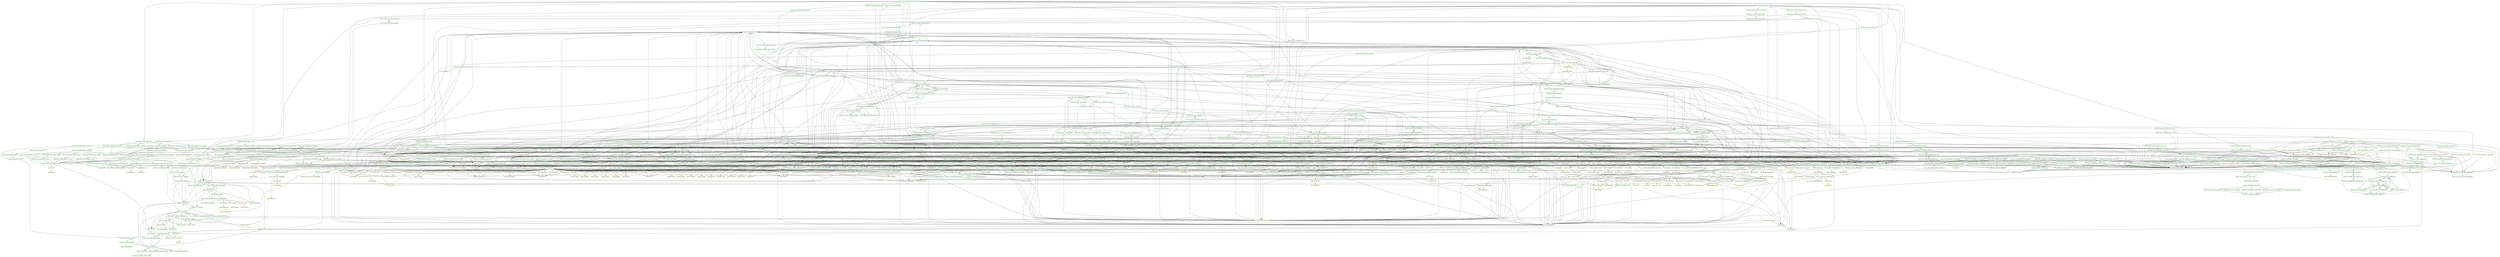 digraph G {
  "INTF-IF_XCO_CP_GEN_ENV_DEV_SYSTEM" [shape=box,color=green];
  "INTF-IF_XCO_CP_GEN_D_O_PUT" [shape=box,color=green,URL="./INTF_IF_XCO_CP_GEN_D_O_PUT.html"];
  "INTF-IF_XCO_GEN_O_PUT_RESULT" [shape=box,color=green,URL="./INTF_IF_XCO_GEN_O_PUT_RESULT.html"];
  "INTF-IF_XCO_GEN_O_FINDINGS" [shape=box,color=green,URL="./INTF_IF_XCO_GEN_O_FINDINGS.html"];
  "INTF-IF_XCO_NEWS" [shape=box,color=green,URL="./INTF_IF_XCO_NEWS.html"];
  "TTYP-SXCO_T_MESSAGES" [shape=box,color=green,URL="./TTYP_SXCO_T_MESSAGES.html"];
  "INTF-IF_XCO_MESSAGE" [shape=box,color=green,URL="./INTF_IF_XCO_MESSAGE.html"];
  "INTF-IF_T100_DYN_MSG" [shape=box,color=green,URL="./INTF_IF_T100_DYN_MSG.html"];
  "INTF-IF_T100_MESSAGE" [shape=box,color=green,URL="./INTF_IF_T100_MESSAGE.html"];
  "INTF-IF_MESSAGE" [shape=box,color=green,URL="./INTF_IF_MESSAGE.html"];
  "TABL-SCX_T100KEY" [shape=box,color=yellow,URL="./TABL_SCX_T100KEY.html"];
  "DTEL-SCX_ATTRNAME" [shape=box,color=green,URL="./DTEL_SCX_ATTRNAME.html"];
  "DTEL-SYMSGNO" [shape=box,color=green,URL="./DTEL_SYMSGNO.html"];
  "DOMA-SYMSGNO" [shape=box,color=yellow,URL="./DOMA_SYMSGNO.html"];
  "DTEL-SYMSGID" [shape=box,color=green,URL="./DTEL_SYMSGID.html"];
  "DOMA-ARBGB" [shape=box,color=yellow,URL="./DOMA_ARBGB.html"];
  "DTEL-SYMSGTY" [shape=box,color=green,URL="./DTEL_SYMSGTY.html"];
  "DOMA-SYCHAR01" [shape=box,color=yellow,URL="./DOMA_SYCHAR01.html"];
  "DTEL-SYMSGV" [shape=box,color=green,URL="./DTEL_SYMSGV.html"];
  "DOMA-SYCHAR50" [shape=box,color=yellow,URL="./DOMA_SYCHAR50.html"];
  "INTF-IF_XCO_MESSAGE_SHORT_TEXT" [shape=box,color=green,URL="./INTF_IF_XCO_MESSAGE_SHORT_TEXT.html"];
  "INTF-IF_XCO_L10N_TEXT" [shape=box,color=yellow,URL="./INTF_IF_XCO_L10N_TEXT.html"];
  "INTF-IF_XCO_TEXT" [shape=box,color=green,URL="./INTF_IF_XCO_TEXT.html"];
  "INTF-IF_XCO_STRINGS" [shape=box,color=green,URL="./INTF_IF_XCO_STRINGS.html"];
  "INTF-IF_XCO_STRING_ITERABLE" [shape=box,color=green,URL="./INTF_IF_XCO_STRING_ITERABLE.html"];
  "INTF-IF_XCO_STRING_ITERATOR" [shape=box,color=green,URL="./INTF_IF_XCO_STRING_ITERATOR.html"];
  "INTF-IF_XCO_ITERATOR" [shape=box,color=green,URL="./INTF_IF_XCO_ITERATOR.html"];
  "INTF-IF_XCO_STRING" [shape=box,color=green,URL="./INTF_IF_XCO_STRING.html"];
  "INTF-IF_XCO_XSTRING" [shape=box,color=green,URL="./INTF_IF_XCO_XSTRING.html"];
  "INTF-IF_XCO_XSTRING_STRING_CNVRSN" [shape=box,color=green,URL="./INTF_IF_XCO_XSTRING_STRING_CNVRSN.html"];
  "INTF-IF_XCO_STRING_XSTRING_CNVRSN" [shape=box,color=green,URL="./INTF_IF_XCO_STRING_XSTRING_CNVRSN.html"];
  "INTF-IF_XCO_STRING_DECOMPOSITION" [shape=box,color=green,URL="./INTF_IF_XCO_STRING_DECOMPOSITION.html"];
  "INTF-IF_XCO_STRING_COMPOSITION" [shape=box,color=green,URL="./INTF_IF_XCO_STRING_COMPOSITION.html"];
  "TTYP-STRING_TABLE" [shape=box,color=green,URL="./TTYP_STRING_TABLE.html"];
  "DTEL-INT4" [shape=box,color=green,URL="./DTEL_INT4.html"];
  "DOMA-INT4" [shape=box,color=yellow,URL="./DOMA_INT4.html"];
  "DTEL-SPRAS" [shape=box,color=green,URL="./DTEL_SPRAS.html"];
  "DOMA-SPRAS" [shape=box,color=green,URL="./DOMA_SPRAS.html"];
  "CLAS-CL_XCO_MESSAGE_TYPE" [shape=box,color=green,URL="./CLAS_CL_XCO_MESSAGE_TYPE.html"];
  "CLAS-CL_XCO_ENUM_CONSTANT" [shape=box,color=yellow,URL="./CLAS_CL_XCO_ENUM_CONSTANT.html"];
  "INTF-IF_XCO_PRINTABLE" [shape=box,color=green,URL="./INTF_IF_XCO_PRINTABLE.html"];
  "TABL-SYMSG" [shape=box,color=green,URL="./TABL_SYMSG.html"];
  "INTF-IF_XCO_GEN_O_F_SECTION_FACTORY" [shape=box,color=green,URL="./INTF_IF_XCO_GEN_O_F_SECTION_FACTORY.html"];
  "INTF-IF_XCO_GEN_O_F_SECTION" [shape=box,color=green,URL="./INTF_IF_XCO_GEN_O_F_SECTION.html"];
  "INTF-IF_XCO_GEN_O_F_OBJECT" [shape=box,color=green,URL="./INTF_IF_XCO_GEN_O_F_OBJECT.html"];
  "TTYP-SXCO_T_GEN_O_FINDINGS" [shape=box,color=green,URL="./TTYP_SXCO_T_GEN_O_FINDINGS.html"];
  "INTF-IF_XCO_GEN_O_FINDING" [shape=box,color=green,URL="./INTF_IF_XCO_GEN_O_FINDING.html"];
  "DTEL-SOBJ_NAME" [shape=box,color=yellow,URL="./DTEL_SOBJ_NAME.html"];
  "DOMA-SOBJ_NAME" [shape=box,color=yellow,URL="./DOMA_SOBJ_NAME.html"];
  "DTEL-TROBJTYPE" [shape=box,color=yellow,URL="./DTEL_TROBJTYPE.html"];
  "DOMA-OBJECT" [shape=box,color=yellow,URL="./DOMA_OBJECT.html"];
  "INTF-IF_XCO_CP_GEN_TTYP_D_O_PUT_SCT" [shape=box,color=green,URL="./INTF_IF_XCO_CP_GEN_TTYP_D_O_PUT_SCT.html"];
  "INTF-IF_XCO_CP_GEN_TTYP_D_O_PUT_OBJ" [shape=box,color=green,URL="./INTF_IF_XCO_CP_GEN_TTYP_D_O_PUT_OBJ.html"];
  "INTF-IF_XCO_CP_GEN_TTYP_S_FORM" [shape=box,color=green,URL="./INTF_IF_XCO_CP_GEN_TTYP_S_FORM.html"];
  "INTF-IF_XCO_TT_PRIMARY_KEY" [shape=box,color=green,URL="./INTF_IF_XCO_TT_PRIMARY_KEY.html"];
  "INTF-IF_XCO_ABAP_TOKEN" [shape=box,color=green,URL="./INTF_IF_XCO_ABAP_TOKEN.html"];
  "CLAS-CL_XCO_TT_KEY_CATEGORY" [shape=box,color=green,URL="./CLAS_CL_XCO_TT_KEY_CATEGORY.html"];
  "CLAS-CL_XCO_TT_KEY_CATEGORY_F" [shape=box,color=green,URL="./CLAS_CL_XCO_TT_KEY_CATEGORY_F.html"];
  "DTEL-KEYKIND" [shape=box,color=yellow,URL="./DTEL_KEYKIND.html"];
  "DOMA-KEYKIND" [shape=box,color=yellow,URL="./DOMA_KEYKIND.html"];
  "CLAS-CL_XCO_TT_KEY_DEFINITION" [shape=box,color=green,URL="./CLAS_CL_XCO_TT_KEY_DEFINITION.html"];
  "DTEL-TTYPKEYDEF" [shape=box,color=yellow,URL="./DTEL_TTYPKEYDEF.html"];
  "DOMA-TTYPKEYDEF" [shape=box,color=yellow,URL="./DOMA_TTYPKEYDEF.html"];
  "TTYP-SXCO_T_TT_KEY_COMPONENTS" [shape=box,color=green,URL="./TTYP_SXCO_T_TT_KEY_COMPONENTS.html"];
  "DTEL-KEYFIELD" [shape=box,color=yellow,URL="./DTEL_KEYFIELD.html"];
  "DOMA-KEYFDNAME" [shape=box,color=yellow,URL="./DOMA_KEYFDNAME.html"];
  "CLAS-CL_XCO_TT_ACCESS" [shape=box,color=green,URL="./CLAS_CL_XCO_TT_ACCESS.html"];
  "CLAS-CL_XCO_TT_ACCESS_F" [shape=box,color=green,URL="./CLAS_CL_XCO_TT_ACCESS_F.html"];
  "DTEL-ACCESSMODE" [shape=box,color=yellow,URL="./DTEL_ACCESSMODE.html"];
  "DOMA-ACCESSMODE" [shape=box,color=yellow,URL="./DOMA_ACCESSMODE.html"];
  "INTF-IF_XCO_GEN_TTYP_ROW_TYPE" [shape=box,color=green,URL="./INTF_IF_XCO_GEN_TTYP_ROW_TYPE.html"];
  "CLAS-CL_XCO_GEN_TTYP_BP_ROW_TYPE" [shape=box,color=green,URL="./CLAS_CL_XCO_GEN_TTYP_BP_ROW_TYPE.html"];
  "CLAS-CL_XCO_AD_BUILT_IN_TYPE" [shape=box,color=green,URL="./CLAS_CL_XCO_AD_BUILT_IN_TYPE.html"];
  "CLAS-CL_XCO_ABAP_T_BUILT_IN" [shape=box,color=green,URL="./CLAS_CL_XCO_ABAP_T_BUILT_IN.html"];
  "CLAS-CL_ABAP_ELEMDESCR" [shape=box,color=green,URL="./CLAS_CL_ABAP_ELEMDESCR.html"];
  "CLAS-CL_ABAP_TYPEDESCR" [shape=box,color=green,URL="./CLAS_CL_ABAP_TYPEDESCR.html"];
  "CLAS-CL_ABAP_TABLEDESCR" [shape=box,color=green,URL="./CLAS_CL_ABAP_TABLEDESCR.html"];
  "CLAS-CL_ABAP_DATADESCR" [shape=box,color=green,URL="./CLAS_CL_ABAP_DATADESCR.html"];
  "INTF-IF_ABAP_DATA_TYPE_HANDLE" [shape=box,color=green,URL="./INTF_IF_ABAP_DATA_TYPE_HANDLE.html"];
  "CLAS-CL_ABAP_COMPLEXDESCR" [shape=box,color=green,URL="./CLAS_CL_ABAP_COMPLEXDESCR.html"];
  "CLAS-CL_ABAP_STRUCTDESCR" [shape=box,color=green,URL="./CLAS_CL_ABAP_STRUCTDESCR.html"];
  "TTYP-DDFIELDS" [shape=box,color=yellow,URL="./TTYP_DDFIELDS.html"];
  "TABL-DFIES" [shape=box,color=yellow,URL="./TABL_DFIES.html"];
  "DTEL-DDAMPMFORMAT" [shape=box,color=yellow,URL="./DTEL_DDAMPMFORMAT.html"];
  "DOMA-DDAMPMFORMAT" [shape=box,color=yellow,URL="./DOMA_DDAMPMFORMAT.html"];
  "DTEL-DDNOHISTORY" [shape=box,color=yellow,URL="./DTEL_DDNOHISTORY.html"];
  "DOMA-DDBOOL" [shape=box,color=yellow,URL="./DOMA_DDBOOL.html"];
  "DTEL-OUTPUTSTYLE" [shape=box,color=green,URL="./DTEL_OUTPUTSTYLE.html"];
  "DOMA-OUTPUTSTYLE" [shape=box,color=yellow,URL="./DOMA_OUTPUTSTYLE.html"];
  "DTEL-DDBIDICTRL" [shape=box,color=yellow,URL="./DTEL_DDBIDICTRL.html"];
  "DTEL-DDLTRFLDDI" [shape=box,color=yellow,URL="./DTEL_DDLTRFLDDI.html"];
  "DTEL-FNAM_____4" [shape=box,color=yellow,URL="./DTEL_FNAM_____4.html"];
  "DOMA-DYNFNAM" [shape=box,color=yellow,URL="./DOMA_DYNFNAM.html"];
  "DTEL-COMPTYPE" [shape=box,color=yellow,URL="./DTEL_COMPTYPE.html"];
  "DOMA-COMPTYPE" [shape=box,color=yellow,URL="./DOMA_COMPTYPE.html"];
  "DTEL-DDF4AVAIL" [shape=box,color=yellow,URL="./DTEL_DDF4AVAIL.html"];
  "DTEL-DYNPROFLD" [shape=box,color=yellow,URL="./DTEL_DYNPROFLD.html"];
  "DOMA-AS4FLAG" [shape=box,color=yellow,URL="./DOMA_AS4FLAG.html"];
  "DTEL-SIGNFLAG" [shape=box,color=yellow,URL="./DTEL_SIGNFLAG.html"];
  "DTEL-VALEXI" [shape=box,color=yellow,URL="./DTEL_VALEXI.html"];
  "DTEL-AS4FLAG" [shape=box,color=yellow,URL="./DTEL_AS4FLAG.html"];
  "DTEL-DDSHATTACH" [shape=box,color=yellow,URL="./DTEL_DDSHATTACH.html"];
  "DTEL-LOWERCASE" [shape=box,color=yellow,URL="./DTEL_LOWERCASE.html"];
  "DTEL-KEYFLAG" [shape=box,color=yellow,URL="./DTEL_KEYFLAG.html"];
  "DOMA-KEYFLAG" [shape=box,color=yellow,URL="./DOMA_KEYFLAG.html"];
  "DTEL-SCRTEXT_L" [shape=box,color=yellow,URL="./DTEL_SCRTEXT_L.html"];
  "DOMA-SCRTEXT_L" [shape=box,color=yellow,URL="./DOMA_SCRTEXT_L.html"];
  "DTEL-SCRTEXT_M" [shape=box,color=yellow,URL="./DTEL_SCRTEXT_M.html"];
  "DOMA-SCRTEXT_M" [shape=box,color=yellow,URL="./DOMA_SCRTEXT_M.html"];
  "DTEL-SCRTEXT_S" [shape=box,color=yellow,URL="./DTEL_SCRTEXT_S.html"];
  "DOMA-SCRTEXT_S" [shape=box,color=yellow,URL="./DOMA_SCRTEXT_S.html"];
  "DTEL-REPTEXT" [shape=box,color=yellow,URL="./DTEL_REPTEXT.html"];
  "DOMA-REPTEXT" [shape=box,color=yellow,URL="./DOMA_REPTEXT.html"];
  "DTEL-AS4TEXT" [shape=box,color=yellow,URL="./DTEL_AS4TEXT.html"];
  "DOMA-AS4TEXT" [shape=box,color=yellow,URL="./DOMA_AS4TEXT.html"];
  "DTEL-SCRLEN_L" [shape=box,color=yellow,URL="./DTEL_SCRLEN_L.html"];
  "DOMA-SCRLEN" [shape=box,color=yellow,URL="./DOMA_SCRLEN.html"];
  "DTEL-SCRLEN_M" [shape=box,color=yellow,URL="./DTEL_SCRLEN_M.html"];
  "DTEL-SCRLEN_S" [shape=box,color=yellow,URL="./DTEL_SCRLEN_S.html"];
  "DTEL-HEADLEN" [shape=box,color=yellow,URL="./DTEL_HEADLEN.html"];
  "DTEL-CONVEXIT" [shape=box,color=yellow,URL="./DTEL_CONVEXIT.html"];
  "DOMA-CONVEXIT" [shape=box,color=yellow,URL="./DOMA_CONVEXIT.html"];
  "DTEL-MASKLEN" [shape=box,color=yellow,URL="./DTEL_MASKLEN.html"];
  "DOMA-MASKLEN" [shape=box,color=yellow,URL="./DOMA_MASKLEN.html"];
  "DTEL-AS4MASK" [shape=box,color=yellow,URL="./DTEL_AS4MASK.html"];
  "DOMA-AS4MASK" [shape=box,color=yellow,URL="./DOMA_AS4MASK.html"];
  "DTEL-LOGFLAG" [shape=box,color=yellow,URL="./DTEL_LOGFLAG.html"];
  "DTEL-MEMORYID" [shape=box,color=yellow,URL="./DTEL_MEMORYID.html"];
  "DOMA-MEMORYID" [shape=box,color=yellow,URL="./DOMA_MEMORYID.html"];
  "DTEL-AUTHORID" [shape=box,color=yellow,URL="./DTEL_AUTHORID.html"];
  "DOMA-AUTHORID" [shape=box,color=yellow,URL="./DOMA_AUTHORID.html"];
  "DTEL-PRECFIELD" [shape=box,color=yellow,URL="./DTEL_PRECFIELD.html"];
  "DOMA-FDNAME" [shape=box,color=yellow,URL="./DOMA_FDNAME.html"];
  "DTEL-REFFIELD" [shape=box,color=yellow,URL="./DTEL_REFFIELD.html"];
  "DTEL-REFTABLE" [shape=box,color=yellow,URL="./DTEL_REFTABLE.html"];
  "DOMA-AS4TAB" [shape=box,color=yellow,URL="./DOMA_AS4TAB.html"];
  "DTEL-INTTYPE" [shape=box,color=yellow,URL="./DTEL_INTTYPE.html"];
  "DOMA-INTTYPE" [shape=box,color=yellow,URL="./DOMA_INTTYPE.html"];
  "DTEL-DYNPTYPE" [shape=box,color=yellow,URL="./DTEL_DYNPTYPE.html"];
  "DOMA-DATATYPE" [shape=box,color=yellow,URL="./DOMA_DATATYPE.html"];
  "DTEL-DECIMALS" [shape=box,color=yellow,URL="./DTEL_DECIMALS.html"];
  "DOMA-DDLENG" [shape=box,color=yellow,URL="./DOMA_DDLENG.html"];
  "DTEL-OUTPUTLEN" [shape=box,color=yellow,URL="./DTEL_OUTPUTLEN.html"];
  "DTEL-INTLEN" [shape=box,color=yellow,URL="./DTEL_INTLEN.html"];
  "DTEL-DDLENG" [shape=box,color=yellow,URL="./DTEL_DDLENG.html"];
  "DTEL-ROLLNAME" [shape=box,color=yellow,URL="./DTEL_ROLLNAME.html"];
  "DOMA-ROLLNAME" [shape=box,color=yellow,URL="./DOMA_ROLLNAME.html"];
  "DTEL-DOMNAME" [shape=box,color=yellow,URL="./DTEL_DOMNAME.html"];
  "DOMA-DOMNAME" [shape=box,color=yellow,URL="./DOMA_DOMNAME.html"];
  "DTEL-DOFFSET" [shape=box,color=yellow,URL="./DTEL_DOFFSET.html"];
  "DOMA-DOFFSET" [shape=box,color=yellow,URL="./DOMA_DOFFSET.html"];
  "DTEL-TABFDPOS" [shape=box,color=yellow,URL="./DTEL_TABFDPOS.html"];
  "DOMA-AS4POS" [shape=box,color=yellow,URL="./DOMA_AS4POS.html"];
  "DTEL-DDLANGUAGE" [shape=box,color=yellow,URL="./DTEL_DDLANGUAGE.html"];
  "DTEL-FIELDNAME" [shape=box,color=yellow,URL="./DTEL_FIELDNAME.html"];
  "DTEL-TABNAME" [shape=box,color=green,URL="./DTEL_TABNAME.html"];
  "DTEL-LANGU" [shape=box,color=yellow,URL="./DTEL_LANGU.html"];
  "CLAS-CL_ABAP_REFDESCR" [shape=box,color=green,URL="./CLAS_CL_ABAP_REFDESCR.html"];
  "CLAS-CL_ABAP_OBJECTDESCR" [shape=box,color=green,URL="./CLAS_CL_ABAP_OBJECTDESCR.html"];
  "CLAS-CL_ABAP_INTFDESCR" [shape=box,color=green,URL="./CLAS_CL_ABAP_INTFDESCR.html"];
  "CLAS-CL_ABAP_ENUMDESCR" [shape=box,color=green,URL="./CLAS_CL_ABAP_ENUMDESCR.html"];
  "CLAS-CL_ABAP_CLASSDESCR" [shape=box,color=green,URL="./CLAS_CL_ABAP_CLASSDESCR.html"];
  "DTEL-VAL_TEXT" [shape=box,color=yellow,URL="./DTEL_VAL_TEXT.html"];
  "DOMA-DDTEXT" [shape=box,color=yellow,URL="./DOMA_DDTEXT.html"];
  "DTEL-DDFVOPTION" [shape=box,color=yellow,URL="./DTEL_DDFVOPTION.html"];
  "DOMA-DDFVOPTION" [shape=box,color=yellow,URL="./DOMA_DDFVOPTION.html"];
  "DTEL-DOMVALUE_H" [shape=box,color=yellow,URL="./DTEL_DOMVALUE_H.html"];
  "DOMA-DOMVAL" [shape=box,color=yellow,URL="./DOMA_DOMVAL.html"];
  "DTEL-DOMVALUE_L" [shape=box,color=yellow,URL="./DTEL_DOMVALUE_L.html"];
  "CLAS-CL_XCO_GEN_AO_BP_PRMTR_TYPE" [shape=box,color=green,URL="./CLAS_CL_XCO_GEN_AO_BP_PRMTR_TYPE.html"];
  "CLAS-CL_XCO_ABAP_T_REFERENCE" [shape=box,color=yellow,URL="./CLAS_CL_XCO_ABAP_T_REFERENCE.html"];
  "INTF-IF_XCO_GEN_FUGR_FM_PT_CHANGNG" [shape=box,color=green,URL="./INTF_IF_XCO_GEN_FUGR_FM_PT_CHANGNG.html"];
  "INTF-IF_XCO_GEN_FUGR_FM_PRM_TYP" [shape=box,color=yellow,URL="./INTF_IF_XCO_GEN_FUGR_FM_PRM_TYP.html"];
  "INTF-IF_XCO_GEN_FUGR_FM_PT_EXPRTNG" [shape=box,color=green,URL="./INTF_IF_XCO_GEN_FUGR_FM_PT_EXPRTNG.html"];
  "INTF-IF_XCO_GEN_FUGR_FM_PT_IMPRTNG" [shape=box,color=green,URL="./INTF_IF_XCO_GEN_FUGR_FM_PT_IMPRTNG.html"];
  "INTF-IF_XCO_GEN_AO_TYPE_P_RETURNING" [shape=box,color=green,URL="./INTF_IF_XCO_GEN_AO_TYPE_P_RETURNING.html"];
  "INTF-IF_XCO_GEN_AO_TYPE_PARAMETER" [shape=box,color=green,URL="./INTF_IF_XCO_GEN_AO_TYPE_PARAMETER.html"];
  "INTF-IF_XCO_GEN_AO_TYPE_P_CHANGING" [shape=box,color=green,URL="./INTF_IF_XCO_GEN_AO_TYPE_P_CHANGING.html"];
  "INTF-IF_XCO_GEN_AO_TYPE_P_EXPORTING" [shape=box,color=green,URL="./INTF_IF_XCO_GEN_AO_TYPE_P_EXPORTING.html"];
  "INTF-IF_XCO_GEN_AO_TYPE_P_IMPORTING" [shape=box,color=green,URL="./INTF_IF_XCO_GEN_AO_TYPE_P_IMPORTING.html"];
  "INTF-IF_XCO_GEN_AO_TYPE_ATTRIBUTE" [shape=box,color=green,URL="./INTF_IF_XCO_GEN_AO_TYPE_ATTRIBUTE.html"];
  "CLAS-CL_XCO_GEN_AO_BP_TYPE_SOURCE" [shape=box,color=green,URL="./CLAS_CL_XCO_GEN_AO_BP_TYPE_SOURCE.html"];
  "CLAS-CL_XCO_ABAP_T_GENERIC" [shape=box,color=yellow,URL="./CLAS_CL_XCO_ABAP_T_GENERIC.html"];
  "DTEL-SXCO_AO_COMPONENT_NAME" [shape=box,color=green,URL="./DTEL_SXCO_AO_COMPONENT_NAME.html"];
  "INTF-IF_XCO_GEN_AO_TYPE_D_TAB_ROW" [shape=box,color=green,URL="./INTF_IF_XCO_GEN_AO_TYPE_D_TAB_ROW.html"];
  "INTF-IF_XCO_GEN_AO_TYPE_D_STR_CPNT" [shape=box,color=green,URL="./INTF_IF_XCO_GEN_AO_TYPE_D_STR_CPNT.html"];
  "INTF-IF_XCO_GEN_AO_TYPE_DECLARATION" [shape=box,color=green,URL="./INTF_IF_XCO_GEN_AO_TYPE_DECLARATION.html"];
  "CLAS-CL_XCO_ABAP_T_BI_VRBLE_LENGTH" [shape=box,color=green,URL="./CLAS_CL_XCO_ABAP_T_BI_VRBLE_LENGTH.html"];
  "CLAS-CL_XCO_ABAP_T_BUILT_IN_FACTORY" [shape=box,color=green,URL="./CLAS_CL_XCO_ABAP_T_BUILT_IN_FACTORY.html"];
  "CLAS-CL_XCO_ABAP_T_BI_P" [shape=box,color=green,URL="./CLAS_CL_XCO_ABAP_T_BI_P.html"];
  "CLAS-CL_XCO_ABAP_T_BI_FIXED_LENGTH" [shape=box,color=green,URL="./CLAS_CL_XCO_ABAP_T_BI_FIXED_LENGTH.html"];
  "CLAS-CL_XCO_ABAP_T_R_BUILT_IN" [shape=box,color=green,URL="./CLAS_CL_XCO_ABAP_T_R_BUILT_IN.html"];
  "INTF-IF_XCO_GEN_DDLS_FIELD_TYPE" [shape=box,color=green,URL="./INTF_IF_XCO_GEN_DDLS_FIELD_TYPE.html"];
  "CLAS-CL_XCO_GEN_DDLS_BP_FIELD_TYPE" [shape=box,color=green,URL="./CLAS_CL_XCO_GEN_DDLS_BP_FIELD_TYPE.html"];
  "INTF-IF_XCO_GEN_DDLS_PARAM_DTYPE" [shape=box,color=green,URL="./INTF_IF_XCO_GEN_DDLS_PARAM_DTYPE.html"];
  "CLAS-CL_XCO_GEN_DDLS_BP_PARAM_DTYPE" [shape=box,color=green,URL="./CLAS_CL_XCO_GEN_DDLS_BP_PARAM_DTYPE.html"];
  "INTF-IF_XCO_DDL_EXPR_CAST_DTYPE" [shape=box,color=green,URL="./INTF_IF_XCO_DDL_EXPR_CAST_DTYPE.html"];
  "CLAS-CL_XCO_DDL_EXPR_CAST_BP_DTYPE" [shape=box,color=green,URL="./CLAS_CL_XCO_DDL_EXPR_CAST_BP_DTYPE.html"];
  "INTF-IF_XCO_TTYP_ROW_TYPE" [shape=box,color=green,URL="./INTF_IF_XCO_TTYP_ROW_TYPE.html"];
  "INTF-IF_XCO_AO_CLASS" [shape=box,color=green,URL="./INTF_IF_XCO_AO_CLASS.html"];
  "INTF-IF_XCO_CLAS_CONTENT" [shape=box,color=green,URL="./INTF_IF_XCO_CLAS_CONTENT.html"];
  "DTEL-SXCO_AR_SHORT_DESCRIPTION" [shape=box,color=green,URL="./DTEL_SXCO_AR_SHORT_DESCRIPTION.html"];
  "CLAS-CL_XCO_ARS_API_STATE" [shape=box,color=green,URL="./CLAS_CL_XCO_ARS_API_STATE.html"];
  "CLAS-CL_XCO_ARS_RELEASE_STATE" [shape=box,color=green,URL="./CLAS_CL_XCO_ARS_RELEASE_STATE.html"];
  "DTEL-ARS_RELEASE_STATE" [shape=box,color=yellow,URL="./DTEL_ARS_RELEASE_STATE.html"];
  "DOMA-ARS_RELEASE_STATE" [shape=box,color=yellow,URL="./DOMA_ARS_RELEASE_STATE.html"];
  "TTYP-SXCO_T_ARS_VISIBILITIES" [shape=box,color=green,URL="./TTYP_SXCO_T_ARS_VISIBILITIES.html"];
  "CLAS-CL_XCO_ARS_VISIBILITY" [shape=box,color=green,URL="./CLAS_CL_XCO_ARS_VISIBILITY.html"];
  "DTEL-SFTGL_FT_ID" [shape=box,color=yellow,URL="./DTEL_SFTGL_FT_ID.html"];
  "DOMA-FTGL_ID" [shape=box,color=yellow,URL="./DOMA_FTGL_ID.html"];
  "INTF-IF_XCO_CTS_CHANGE_SCENARIO" [shape=box,color=green,URL="./INTF_IF_XCO_CTS_CHANGE_SCENARIO.html"];
  "CLAS-CL_XCO_CTS_CHANGE_CONTEXT" [shape=box,color=green,URL="./CLAS_CL_XCO_CTS_CHANGE_CONTEXT.html"];
  "INTF-IF_XCO_CTS_CHANGE_CARRIER" [shape=box,color=green,URL="./INTF_IF_XCO_CTS_CHANGE_CARRIER.html"];
  "CLAS-CL_XCO_CTS_CHANGE" [shape=box,color=green,URL="./CLAS_CL_XCO_CTS_CHANGE.html"];
  "INTF-IF_XCO_DEP_FG_CTS_WBO_API" [shape=box,color=yellow,URL="./INTF_IF_XCO_DEP_FG_CTS_WBO_API.html"];
  "DTEL-CTS_RESULT" [shape=box,color=yellow,URL="./DTEL_CTS_RESULT.html"];
  "DOMA-CTS_RESULT" [shape=box,color=yellow,URL="./DOMA_CTS_RESULT.html"];
  "DTEL-TRKORR" [shape=box,color=yellow,URL="./DTEL_TRKORR.html"];
  "DOMA-TRKORR" [shape=box,color=yellow,URL="./DOMA_TRKORR.html"];
  "TTYP-TREDT_KEYS" [shape=box,color=yellow,URL="./TTYP_TREDT_KEYS.html"];
  "TABL-E071K" [shape=box,color=yellow,URL="./TABL_E071K.html"];
  "DTEL-TRACTIVITY" [shape=box,color=yellow,URL="./DTEL_TRACTIVITY.html"];
  "DOMA-CUS_IMG_AC" [shape=box,color=yellow,URL="./DOMA_CUS_IMG_AC.html"];
  "DTEL-FLAG" [shape=box,color=yellow,URL="./DTEL_FLAG.html"];
  "DOMA-FLAG" [shape=box,color=yellow,URL="./DOMA_FLAG.html"];
  "DTEL-TROBJ_NAME" [shape=box,color=yellow,URL="./DTEL_TROBJ_NAME.html"];
  "DOMA-TROBJ_NAME" [shape=box,color=yellow,URL="./DOMA_TROBJ_NAME.html"];
  "DTEL-UPDID" [shape=box,color=yellow,URL="./DTEL_UPDID.html"];
  "DTEL-VIEWNAME" [shape=box,color=yellow,URL="./DTEL_VIEWNAME.html"];
  "DOMA-VIEWNAME" [shape=box,color=yellow,URL="./DOMA_VIEWNAME.html"];
  "DTEL-DDPOSITION" [shape=box,color=yellow,URL="./DTEL_DDPOSITION.html"];
  "DOMA-DDPOSITION" [shape=box,color=yellow,URL="./DOMA_DDPOSITION.html"];
  "DTEL-PGMID" [shape=box,color=yellow,URL="./DTEL_PGMID.html"];
  "DOMA-PGMID" [shape=box,color=yellow,URL="./DOMA_PGMID.html"];
  "TTYP-TREDT_OBJECTS" [shape=box,color=yellow,URL="./TTYP_TREDT_OBJECTS.html"];
  "TABL-KO200" [shape=box,color=yellow,URL="./TABL_KO200.html"];
  "DTEL-EDTFLAG" [shape=box,color=yellow,URL="./DTEL_EDTFLAG.html"];
  "DTEL-TROBJOPER" [shape=box,color=yellow,URL="./DTEL_TROBJOPER.html"];
  "DOMA-TROBJOPER" [shape=box,color=yellow,URL="./DOMA_TROBJOPER.html"];
  "DTEL-MASTERLANG" [shape=box,color=yellow,URL="./DTEL_MASTERLANG.html"];
  "DTEL-GENFLAG" [shape=box,color=yellow,URL="./DTEL_GENFLAG.html"];
  "DOMA-GENFLAG" [shape=box,color=yellow,URL="./DOMA_GENFLAG.html"];
  "DTEL-DEVCLASS" [shape=box,color=yellow,URL="./DTEL_DEVCLASS.html"];
  "DOMA-DEVCLASS" [shape=box,color=yellow,URL="./DOMA_DEVCLASS.html"];
  "DTEL-RESPONSIBL" [shape=box,color=yellow,URL="./DTEL_RESPONSIBL.html"];
  "DOMA-AS4USER" [shape=box,color=yellow,URL="./DOMA_AS4USER.html"];
  "TABL-E071" [shape=box,color=yellow,URL="./TABL_E071.html"];
  "DTEL-TRGENNUM" [shape=box,color=yellow,URL="./DTEL_TRGENNUM.html"];
  "DOMA-TRGENNUM" [shape=box,color=yellow,URL="./DOMA_TRGENNUM.html"];
  "DTEL-LOCKFLAG" [shape=box,color=yellow,URL="./DTEL_LOCKFLAG.html"];
  "DOMA-TR_IMPORT_STATUS" [shape=box,color=yellow,URL="./DOMA_TR_IMPORT_STATUS.html"];
  "DTEL-OBJFUNC" [shape=box,color=yellow,URL="./DTEL_OBJFUNC.html"];
  "DOMA-OBJFUNC" [shape=box,color=yellow,URL="./DOMA_OBJFUNC.html"];
  "TTYP-CTS_MESSAGES" [shape=box,color=yellow,URL="./TTYP_CTS_MESSAGES.html"];
  "TABL-CTS_MESSAGE" [shape=box,color=yellow,URL="./TABL_CTS_MESSAGE.html"];
  "TTYP-CTS_VARIABLES" [shape=box,color=yellow,URL="./TTYP_CTS_VARIABLES.html"];
  "TABL-CTS_VARIABLE" [shape=box,color=yellow,URL="./TABL_CTS_VARIABLE.html"];
  "DTEL-MSGNR" [shape=box,color=yellow,URL="./DTEL_MSGNR.html"];
  "DOMA-MSGNR" [shape=box,color=yellow,URL="./DOMA_MSGNR.html"];
  "DTEL-ARBGB" [shape=box,color=yellow,URL="./DTEL_ARBGB.html"];
  "TABL-CTS_CHECK_RESULT" [shape=box,color=yellow,URL="./TABL_CTS_CHECK_RESULT.html"];
  "DTEL-CTS_BOOLEAN" [shape=box,color=yellow,URL="./DTEL_CTS_BOOLEAN.html"];
  "DOMA-CTS_BOOLEAN" [shape=box,color=yellow,URL="./DOMA_CTS_BOOLEAN.html"];
  "TTYP-CTS_RECORDING_ENTRIES" [shape=box,color=yellow,URL="./TTYP_CTS_RECORDING_ENTRIES.html"];
  "TABL-CTS_RECORDING_ENTRY" [shape=box,color=yellow,URL="./TABL_CTS_RECORDING_ENTRY.html"];
  "TABL-CTS_OBJECT_ENTRY" [shape=box,color=yellow,URL="./TABL_CTS_OBJECT_ENTRY.html"];
  "TTYP-CTS_OBJECT_TABLES" [shape=box,color=yellow,URL="./TTYP_CTS_OBJECT_TABLES.html"];
  "TABL-CTS_OBJECT_TABLE" [shape=box,color=yellow,URL="./TABL_CTS_OBJECT_TABLE.html"];
  "TABL-CTS_OBJECT_KEY" [shape=box,color=yellow,URL="./TABL_CTS_OBJECT_KEY.html"];
  "INTF-IF_XCO_DP_CHECK" [shape=box,color=green,URL="./INTF_IF_XCO_DP_CHECK.html"];
  "INTF-IF_XCO_DP_ACTION_DECORATOR" [shape=box,color=green,URL="./INTF_IF_XCO_DP_ACTION_DECORATOR.html"];
  "INTF-IF_XCO_DP_ACTION" [shape=box,color=green,URL="./INTF_IF_XCO_DP_ACTION.html"];
  "INTF-IF_XCO_DP_ADDITION" [shape=box,color=green,URL="./INTF_IF_XCO_DP_ADDITION.html"];
  "CLAS-CX_ROOT" [shape=box,color=green,URL="./CLAS_CX_ROOT.html"];
  "INTF-IF_SERIALIZABLE_OBJECT" [shape=box,color=green,URL="./INTF_IF_SERIALIZABLE_OBJECT.html"];
  "DTEL-SYREPID" [shape=box,color=green,URL="./DTEL_SYREPID.html"];
  "DOMA-PROGRAMM" [shape=box,color=yellow,URL="./DOMA_PROGRAMM.html"];
  "DTEL-S380ERRID" [shape=box,color=yellow,URL="./DTEL_S380ERRID.html"];
  "DOMA-SYCHAR30" [shape=box,color=yellow,URL="./DOMA_SYCHAR30.html"];
  "DTEL-SOTR_CONC" [shape=box,color=yellow,URL="./DTEL_SOTR_CONC.html"];
  "DOMA-SYSUUID_C" [shape=box,color=yellow,URL="./DOMA_SYSUUID_C.html"];
  "INTF-IF_XCO_DP_ONGOING_ACTION" [shape=box,color=green,URL="./INTF_IF_XCO_DP_ONGOING_ACTION.html"];
  "CLAS-CL_XCO_BOOLEAN" [shape=box,color=green,URL="./CLAS_CL_XCO_BOOLEAN.html"];
  "INTF-IF_XCO_DP_CHECK_RESULT" [shape=box,color=green,URL="./INTF_IF_XCO_DP_CHECK_RESULT.html"];
  "INTF-IF_XCO_PACKAGE" [shape=box,color=green,URL="./INTF_IF_XCO_PACKAGE.html"];
  "INTF-IF_XCO_AR_OBJECT_SOURCE" [shape=box,color=green,URL="./INTF_IF_XCO_AR_OBJECT_SOURCE.html"];
  "CLAS-CL_XCO_AR_SELECTION_BUILDER" [shape=box,color=green,URL="./CLAS_CL_XCO_AR_SELECTION_BUILDER.html"];
  "CLAS-CL_XCO_ASQL_CONSTRAINT" [shape=box,color=green,URL="./CLAS_CL_XCO_ASQL_CONSTRAINT.html"];
  "DTEL-TVARV_OPTI" [shape=box,color=yellow,URL="./DTEL_TVARV_OPTI.html"];
  "DOMA-SYCHAR02" [shape=box,color=yellow,URL="./DOMA_SYCHAR02.html"];
  "DTEL-TVARV_SIGN" [shape=box,color=yellow,URL="./DTEL_TVARV_SIGN.html"];
  "INTF-IF_XCO_AR_OBJECT" [shape=box,color=green,URL="./INTF_IF_XCO_AR_OBJECT.html"];
  "INTF-IF_XCO_CTS_CHANGEABLE" [shape=box,color=green,URL="./INTF_IF_XCO_CTS_CHANGEABLE.html"];
  "INTF-IF_XCO_CTS_OBJECT" [shape=box,color=green,URL="./INTF_IF_XCO_CTS_OBJECT.html"];
  "INTF-IF_XCO_CTS_OBJECT_LOCK" [shape=box,color=green,URL="./INTF_IF_XCO_CTS_OBJECT_LOCK.html"];
  "DTEL-SXCO_TRANSPORT" [shape=box,color=green,URL="./DTEL_SXCO_TRANSPORT.html"];
  "CLAS-CL_XCO_CTS_PROGRAM_ID" [shape=box,color=green,URL="./CLAS_CL_XCO_CTS_PROGRAM_ID.html"];
  "CLAS-CL_XCO_CTS_PROGRAM_ID_F" [shape=box,color=green,URL="./CLAS_CL_XCO_CTS_PROGRAM_ID_F.html"];
  "DTEL-SXCO_CTS_OBJECT_NAME" [shape=box,color=green,URL="./DTEL_SXCO_CTS_OBJECT_NAME.html"];
  "DTEL-SXCO_CTS_OBJECT_TYPE" [shape=box,color=green,URL="./DTEL_SXCO_CTS_OBJECT_TYPE.html"];
  "INTF-IF_XCO_LANGUAGE" [shape=box,color=green,URL="./INTF_IF_XCO_LANGUAGE.html"];
  "INTF-IF_XCO_LANG_FORMAT" [shape=box,color=green,URL="./INTF_IF_XCO_LANG_FORMAT.html"];
  "DTEL-SPTXT2" [shape=box,color=yellow,URL="./DTEL_SPTXT2.html"];
  "DOMA-SPTXT72" [shape=box,color=yellow,URL="./DOMA_SPTXT72.html"];
  "DTEL-SPTXT" [shape=box,color=yellow,URL="./DTEL_SPTXT.html"];
  "DOMA-SPTXT16" [shape=box,color=yellow,URL="./DOMA_SPTXT16.html"];
  "INTF-IF_XCO_AR_OBJECT_NAME" [shape=box,color=green,URL="./INTF_IF_XCO_AR_OBJECT_NAME.html"];
  "INTF-IF_XCO_AR_FILTER" [shape=box,color=green,URL="./INTF_IF_XCO_AR_FILTER.html"];
  "DTEL-SXCO_AR_OBJECT_NAME" [shape=box,color=green,URL="./DTEL_SXCO_AR_OBJECT_NAME.html"];
  "INTF-IF_XCO_AR_OBJECT_TYPE" [shape=box,color=green,URL="./INTF_IF_XCO_AR_OBJECT_TYPE.html"];
  "DTEL-SXCO_AR_OBJECT_TYPE" [shape=box,color=green,URL="./DTEL_SXCO_AR_OBJECT_TYPE.html"];
  "DTEL-NAMESPACE" [shape=box,color=yellow,URL="./DTEL_NAMESPACE.html"];
  "DOMA-NAMESPACE" [shape=box,color=yellow,URL="./DOMA_NAMESPACE.html"];
  "INTF-IF_XCO_SOFTWARE_COMPONENT" [shape=box,color=green,URL="./INTF_IF_XCO_SOFTWARE_COMPONENT.html"];
  "CLAS-CL_XCO_SC_EXTENDABILITY" [shape=box,color=green,URL="./CLAS_CL_XCO_SC_EXTENDABILITY.html"];
  "CLAS-CL_XCO_SC_EXTENDABILITY_F" [shape=box,color=green,URL="./CLAS_CL_XCO_SC_EXTENDABILITY_F.html"];
  "DTEL-DLV_EXTENDABLE" [shape=box,color=yellow,URL="./DTEL_DLV_EXTENDABLE.html"];
  "CLAS-CL_XCO_SC_CHANGEABILITY" [shape=box,color=green,URL="./CLAS_CL_XCO_SC_CHANGEABILITY.html"];
  "CLAS-CL_XCO_SC_CHANGEABILITY_F" [shape=box,color=green,URL="./CLAS_CL_XCO_SC_CHANGEABILITY_F.html"];
  "DTEL-DLV_CHANGE" [shape=box,color=yellow,URL="./DTEL_DLV_CHANGE.html"];
  "DOMA-DLV_CHANGE" [shape=box,color=yellow,URL="./DOMA_DLV_CHANGE.html"];
  "DTEL-DLVUNIT" [shape=box,color=yellow,URL="./DTEL_DLVUNIT.html"];
  "DOMA-DLVUNIT" [shape=box,color=yellow,URL="./DOMA_DLVUNIT.html"];
  "INTF-IF_XCO_TRANSPORT_LAYER" [shape=box,color=green,URL="./INTF_IF_XCO_TRANSPORT_LAYER.html"];
  "INTF-IF_XCO_TRANSPORT_TARGET" [shape=box,color=green,URL="./INTF_IF_XCO_TRANSPORT_TARGET.html"];
  "DTEL-TR_TARGET" [shape=box,color=yellow,URL="./DTEL_TR_TARGET.html"];
  "DOMA-TR_TARGET" [shape=box,color=yellow,URL="./DOMA_TR_TARGET.html"];
  "DTEL-DEVLAYER" [shape=box,color=yellow,URL="./DTEL_DEVLAYER.html"];
  "DOMA-DEVLAYER" [shape=box,color=yellow,URL="./DOMA_DEVLAYER.html"];
  "CLAS-CL_XCO_PKG_TYPE" [shape=box,color=green,URL="./CLAS_CL_XCO_PKG_TYPE.html"];
  "CLAS-CL_XCO_PKG_TYPE_F" [shape=box,color=green,URL="./CLAS_CL_XCO_PKG_TYPE_F.html"];
  "DTEL-MAINPACK" [shape=box,color=yellow,URL="./DTEL_MAINPACK.html"];
  "DOMA-MAINPACK" [shape=box,color=yellow,URL="./DOMA_MAINPACK.html"];
  "INTF-IF_XCO_APPLICATION_COMPONENT" [shape=box,color=green,URL="./INTF_IF_XCO_APPLICATION_COMPONENT.html"];
  "DTEL-UFPS_POSID" [shape=box,color=yellow,URL="./DTEL_UFPS_POSID.html"];
  "DOMA-UFPS_POSID" [shape=box,color=yellow,URL="./DOMA_UFPS_POSID.html"];
  "DTEL-SXCO_PACKAGE" [shape=box,color=green,URL="./DTEL_SXCO_PACKAGE.html"];
  "INTF-IF_XCO_CTS_TOOL_SET" [shape=box,color=yellow,URL="./INTF_IF_XCO_CTS_TOOL_SET.html"];
  "INTF-IF_XCO_DEP_FG_SCTS_RELEASE" [shape=box,color=yellow,URL="./INTF_IF_XCO_DEP_FG_SCTS_RELEASE.html"];
  "INTF-IF_XCO_AO_OBJECT" [shape=box,color=green,URL="./INTF_IF_XCO_AO_OBJECT.html"];
  "INTF-IF_XCO_STR_COMPONENT_TYPE" [shape=box,color=green,URL="./INTF_IF_XCO_STR_COMPONENT_TYPE.html"];
  "INTF-IF_XCO_GEN_TABL_FIELD_TYPE_STR" [shape=box,color=green,URL="./INTF_IF_XCO_GEN_TABL_FIELD_TYPE_STR.html"];
  "CLAS-CL_XCO_GEN_TABL_BP_FLD_TYP_STR" [shape=box,color=green,URL="./CLAS_CL_XCO_GEN_TABL_BP_FLD_TYP_STR.html"];
  "INTF-IF_XCO_AO_INTERFACE" [shape=box,color=green,URL="./INTF_IF_XCO_AO_INTERFACE.html"];
  "INTF-IF_XCO_INTF_CONTENT" [shape=box,color=green,URL="./INTF_IF_XCO_INTF_CONTENT.html"];
  "TTYP-SXCO_T_AO_INTERFACES" [shape=box,color=green,URL="./TTYP_SXCO_T_AO_INTERFACES.html"];
  "INTF-IF_XCO_INTF_COMPONENTS_FACTORY" [shape=box,color=green,URL="./INTF_IF_XCO_INTF_COMPONENTS_FACTORY.html"];
  "INTF-IF_XCO_INTF_C_METHODS_FACTORY" [shape=box,color=green,URL="./INTF_IF_XCO_INTF_C_METHODS_FACTORY.html"];
  "INTF-IF_XCO_INTF_C_METHODS" [shape=box,color=green,URL="./INTF_IF_XCO_INTF_C_METHODS.html"];
  "TTYP-SXCO_T_INTF_C_METHODS" [shape=box,color=green,URL="./TTYP_SXCO_T_INTF_C_METHODS.html"];
  "INTF-IF_XCO_INTF_C_METHOD" [shape=box,color=green,URL="./INTF_IF_XCO_INTF_C_METHOD.html"];
  "INTF-IF_XCO_INTF_C_METHOD_CONTENT" [shape=box,color=green,URL="./INTF_IF_XCO_INTF_C_METHOD_CONTENT.html"];
  "INTF-IF_XCO_AO_C_METHOD" [shape=box,color=green,URL="./INTF_IF_XCO_AO_C_METHOD.html"];
  "INTF-IF_XCO_AO_S_EXCEPTION" [shape=box,color=green,URL="./INTF_IF_XCO_AO_S_EXCEPTION.html"];
  "INTF-IF_XCO_AO_S_EXCEPTION_CONTENT" [shape=box,color=green,URL="./INTF_IF_XCO_AO_S_EXCEPTION_CONTENT.html"];
  "DTEL-SXCO_AO_SUBCOMPONENT_NAME" [shape=box,color=green,URL="./DTEL_SXCO_AO_SUBCOMPONENT_NAME.html"];
  "INTF-IF_XCO_AO_S_P_RETURNING" [shape=box,color=green,URL="./INTF_IF_XCO_AO_S_P_RETURNING.html"];
  "INTF-IF_XCO_AO_S_P_RETURNING_CONTNT" [shape=box,color=green,URL="./INTF_IF_XCO_AO_S_P_RETURNING_CONTNT.html"];
  "INTF-IF_XCO_AO_TYPING_DEFINITION" [shape=box,color=green,URL="./INTF_IF_XCO_AO_TYPING_DEFINITION.html"];
  "CLAS-CL_XCO_AO_TYPING_METHOD" [shape=box,color=green,URL="./CLAS_CL_XCO_AO_TYPING_METHOD.html"];
  "DTEL-SEOTYPTYPE" [shape=box,color=yellow,URL="./DTEL_SEOTYPTYPE.html"];
  "DOMA-SEOTYPTYPE" [shape=box,color=yellow,URL="./DOMA_SEOTYPTYPE.html"];
  "INTF-IF_XCO_AO_S_P_CHANGING" [shape=box,color=green,URL="./INTF_IF_XCO_AO_S_P_CHANGING.html"];
  "INTF-IF_XCO_AO_S_P_CHANGING_CONTENT" [shape=box,color=green,URL="./INTF_IF_XCO_AO_S_P_CHANGING_CONTENT.html"];
  "INTF-IF_XCO_AO_S_P_EXPORTING" [shape=box,color=green,URL="./INTF_IF_XCO_AO_S_P_EXPORTING.html"];
  "INTF-IF_XCO_AO_S_P_EXPORTING_CONTNT" [shape=box,color=green,URL="./INTF_IF_XCO_AO_S_P_EXPORTING_CONTNT.html"];
  "INTF-IF_XCO_AO_S_P_IMPORTING" [shape=box,color=green,URL="./INTF_IF_XCO_AO_S_P_IMPORTING.html"];
  "INTF-IF_XCO_AO_S_P_IMPORTING_CONTNT" [shape=box,color=green,URL="./INTF_IF_XCO_AO_S_P_IMPORTING_CONTNT.html"];
  "INTF-IF_XCO_AO_S_EXCEPTIONS_FACTORY" [shape=box,color=green,URL="./INTF_IF_XCO_AO_S_EXCEPTIONS_FACTORY.html"];
  "INTF-IF_XCO_AO_S_EXCEPTIONS" [shape=box,color=green,URL="./INTF_IF_XCO_AO_S_EXCEPTIONS.html"];
  "TTYP-SXCO_T_AO_S_EXCEPTIONS" [shape=box,color=green,URL="./TTYP_SXCO_T_AO_S_EXCEPTIONS.html"];
  "INTF-IF_XCO_AO_S_P_RETURNINGS_FCTRY" [shape=box,color=green,URL="./INTF_IF_XCO_AO_S_P_RETURNINGS_FCTRY.html"];
  "INTF-IF_XCO_AO_S_P_RETURNINGS" [shape=box,color=green,URL="./INTF_IF_XCO_AO_S_P_RETURNINGS.html"];
  "TTYP-SXCO_T_AO_S_P_RETURNINGS" [shape=box,color=green,URL="./TTYP_SXCO_T_AO_S_P_RETURNINGS.html"];
  "INTF-IF_XCO_AO_S_P_CHANGINGS_FCTRY" [shape=box,color=green,URL="./INTF_IF_XCO_AO_S_P_CHANGINGS_FCTRY.html"];
  "INTF-IF_XCO_AO_S_P_CHANGINGS" [shape=box,color=green,URL="./INTF_IF_XCO_AO_S_P_CHANGINGS.html"];
  "TTYP-SXCO_T_AO_S_P_CHANGINGS" [shape=box,color=green,URL="./TTYP_SXCO_T_AO_S_P_CHANGINGS.html"];
  "INTF-IF_XCO_AO_S_P_EXPORTINGS_FCTRY" [shape=box,color=green,URL="./INTF_IF_XCO_AO_S_P_EXPORTINGS_FCTRY.html"];
  "INTF-IF_XCO_AO_S_P_EXPORTINGS" [shape=box,color=green,URL="./INTF_IF_XCO_AO_S_P_EXPORTINGS.html"];
  "TTYP-SXCO_T_AO_S_P_EXPORTINGS" [shape=box,color=green,URL="./TTYP_SXCO_T_AO_S_P_EXPORTINGS.html"];
  "INTF-IF_XCO_AO_S_P_IMPORTINGS_FCTRY" [shape=box,color=green,URL="./INTF_IF_XCO_AO_S_P_IMPORTINGS_FCTRY.html"];
  "INTF-IF_XCO_AO_S_P_IMPORTINGS" [shape=box,color=green,URL="./INTF_IF_XCO_AO_S_P_IMPORTINGS.html"];
  "TTYP-SXCO_T_AO_S_P_IMPORTINGS" [shape=box,color=green,URL="./TTYP_SXCO_T_AO_S_P_IMPORTINGS.html"];
  "DTEL-SEOCPDNAME" [shape=box,color=yellow,URL="./DTEL_SEOCPDNAME.html"];
  "DOMA-CHAR61" [shape=box,color=yellow,URL="./DOMA_CHAR61.html"];
  "INTF-IF_XCO_AO_C_DATA_FACTORY" [shape=box,color=green,URL="./INTF_IF_XCO_AO_C_DATA_FACTORY.html"];
  "INTF-IF_XCO_AO_C_DATAS" [shape=box,color=green,URL="./INTF_IF_XCO_AO_C_DATAS.html"];
  "TTYP-SXCO_T_AO_C_DATAS" [shape=box,color=green,URL="./TTYP_SXCO_T_AO_C_DATAS.html"];
  "INTF-IF_XCO_AO_C_DATA" [shape=box,color=green,URL="./INTF_IF_XCO_AO_C_DATA.html"];
  "INTF-IF_XCO_AO_C_DATA_CONTENT" [shape=box,color=green,URL="./INTF_IF_XCO_AO_C_DATA_CONTENT.html"];
  "INTF-IF_XCO_AO_C_CLASS_DATA_FACTORY" [shape=box,color=green,URL="./INTF_IF_XCO_AO_C_CLASS_DATA_FACTORY.html"];
  "INTF-IF_XCO_AO_C_CLASS_DATAS" [shape=box,color=green,URL="./INTF_IF_XCO_AO_C_CLASS_DATAS.html"];
  "TTYP-SXCO_T_AO_C_CLASS_DATAS" [shape=box,color=green,URL="./TTYP_SXCO_T_AO_C_CLASS_DATAS.html"];
  "INTF-IF_XCO_AO_C_CLASS_DATA" [shape=box,color=green,URL="./INTF_IF_XCO_AO_C_CLASS_DATA.html"];
  "INTF-IF_XCO_AO_C_CLASS_DATA_CONTENT" [shape=box,color=green,URL="./INTF_IF_XCO_AO_C_CLASS_DATA_CONTENT.html"];
  "INTF-IF_XCO_AO_C_ALIAS_FACTORY" [shape=box,color=green,URL="./INTF_IF_XCO_AO_C_ALIAS_FACTORY.html"];
  "INTF-IF_XCO_AO_C_ALIASES" [shape=box,color=green,URL="./INTF_IF_XCO_AO_C_ALIASES.html"];
  "TTYP-SXCO_T_AO_C_ALIASES" [shape=box,color=green,URL="./TTYP_SXCO_T_AO_C_ALIASES.html"];
  "INTF-IF_XCO_AO_C_ALIAS" [shape=box,color=green,URL="./INTF_IF_XCO_AO_C_ALIAS.html"];
  "INTF-IF_XCO_AO_C_ALIAS_CONTENT" [shape=box,color=green,URL="./INTF_IF_XCO_AO_C_ALIAS_CONTENT.html"];
  "INTF-IF_XCO_AO_C_CONSTANT_FACTORY" [shape=box,color=green,URL="./INTF_IF_XCO_AO_C_CONSTANT_FACTORY.html"];
  "INTF-IF_XCO_AO_C_CONSTANTS" [shape=box,color=green,URL="./INTF_IF_XCO_AO_C_CONSTANTS.html"];
  "TTYP-SXCO_T_AO_C_CONSTANTS" [shape=box,color=green,URL="./TTYP_SXCO_T_AO_C_CONSTANTS.html"];
  "INTF-IF_XCO_AO_C_CONSTANT" [shape=box,color=green,URL="./INTF_IF_XCO_AO_C_CONSTANT.html"];
  "INTF-IF_XCO_AO_C_CONSTANT_CONTENT" [shape=box,color=green,URL="./INTF_IF_XCO_AO_C_CONSTANT_CONTENT.html"];
  "DTEL-SEOVALUE" [shape=box,color=yellow,URL="./DTEL_SEOVALUE.html"];
  "DOMA-TEXT132" [shape=box,color=yellow,URL="./DOMA_TEXT132.html"];
  "INTF-IF_XCO_AO_C_TYPE_FACTORY" [shape=box,color=green,URL="./INTF_IF_XCO_AO_C_TYPE_FACTORY.html"];
  "INTF-IF_XCO_AO_C_TYPES" [shape=box,color=green,URL="./INTF_IF_XCO_AO_C_TYPES.html"];
  "TTYP-SXCO_T_AO_C_TYPES" [shape=box,color=green,URL="./TTYP_SXCO_T_AO_C_TYPES.html"];
  "INTF-IF_XCO_AO_C_TYPE" [shape=box,color=green,URL="./INTF_IF_XCO_AO_C_TYPE.html"];
  "INTF-IF_XCO_AO_C_TYPE_CONTENT" [shape=box,color=green,URL="./INTF_IF_XCO_AO_C_TYPE_CONTENT.html"];
  "INTF-IF_XCO_INTF_COMPONENT_FACTORY" [shape=box,color=green,URL="./INTF_IF_XCO_INTF_COMPONENT_FACTORY.html"];
  "INTF-IF_XCO_AD_DATA_TYPE_REFERENCE" [shape=box,color=green,URL="./INTF_IF_XCO_AD_DATA_TYPE_REFERENCE.html"];
  "INTF-IF_XCO_DTEL_DATA_TYPE" [shape=box,color=green,URL="./INTF_IF_XCO_DTEL_DATA_TYPE.html"];
  "INTF-IF_XCO_GEN_DTEL_DATA_TYPE" [shape=box,color=green,URL="./INTF_IF_XCO_GEN_DTEL_DATA_TYPE.html"];
  "CLAS-CL_XCO_GEN_DTEL_BP_DATA_TYPE" [shape=box,color=green,URL="./CLAS_CL_XCO_GEN_DTEL_BP_DATA_TYPE.html"];
  "INTF-IF_XCO_AD_BUILT_IN_TYPE_RFRNC" [shape=box,color=green,URL="./INTF_IF_XCO_AD_BUILT_IN_TYPE_RFRNC.html"];
  "INTF-IF_XCO_DOMAIN" [shape=box,color=green,URL="./INTF_IF_XCO_DOMAIN.html"];
  "INTF-IF_XCO_DOMAIN_FIXED_VALUE" [shape=box,color=green,URL="./INTF_IF_XCO_DOMAIN_FIXED_VALUE.html"];
  "INTF-IF_XCO_DOMAIN_FIXED_VALUE_CNT" [shape=box,color=green,URL="./INTF_IF_XCO_DOMAIN_FIXED_VALUE_CNT.html"];
  "CLAS-CL_XCO_AD_OBJECT_READ_STATE" [shape=box,color=green,URL="./CLAS_CL_XCO_AD_OBJECT_READ_STATE.html"];
  "DTEL-DDOBJSTATE" [shape=box,color=yellow,URL="./DTEL_DDOBJSTATE.html"];
  "DOMA-DDOBJSTATE" [shape=box,color=yellow,URL="./DOMA_DDOBJSTATE.html"];
  "INTF-IF_XCO_DOMAIN_CONTENT" [shape=box,color=green,URL="./INTF_IF_XCO_DOMAIN_CONTENT.html"];
  "INTF-IF_XCO_DATABASE_TABLE" [shape=box,color=green,URL="./INTF_IF_XCO_DATABASE_TABLE.html"];
  "INTF-IF_XCO_DBT_FIELD" [shape=box,color=green,URL="./INTF_IF_XCO_DBT_FIELD.html"];
  "INTF-IF_XCO_DBT_FIELD_CONTENT" [shape=box,color=green,URL="./INTF_IF_XCO_DBT_FIELD_CONTENT.html"];
  "INTF-IF_XCO_TAB_FIELD_CONTENT" [shape=box,color=green,URL="./INTF_IF_XCO_TAB_FIELD_CONTENT.html"];
  "INTF-IF_XCO_TAB_FIELD" [shape=box,color=green,URL="./INTF_IF_XCO_TAB_FIELD.html"];
  "INTF-IF_XCO_TAB_SEARCH_HELP" [shape=box,color=green,URL="./INTF_IF_XCO_TAB_SEARCH_HELP.html"];
  "INTF-IF_XCO_TAB_SEARCH_HELP_CONTENT" [shape=box,color=green,URL="./INTF_IF_XCO_TAB_SEARCH_HELP_CONTENT.html"];
  "DTEL-SXCO_AD_OBJECT_NAME" [shape=box,color=green,URL="./DTEL_SXCO_AD_OBJECT_NAME.html"];
  "DOMA-CHAR30" [shape=box,color=green,URL="./DOMA_CHAR30.html"];
  "INTF-IF_XCO_TAB_FOREIGN_KEY" [shape=box,color=green,URL="./INTF_IF_XCO_TAB_FOREIGN_KEY.html"];
  "INTF-IF_XCO_TAB_FOREIGN_KEY_CONTENT" [shape=box,color=green,URL="./INTF_IF_XCO_TAB_FOREIGN_KEY_CONTENT.html"];
  "CLAS-CL_XCO_TAB_FKEY_FIELD_TYPE" [shape=box,color=green,URL="./CLAS_CL_XCO_TAB_FKEY_FIELD_TYPE.html"];
  "CLAS-CL_XCO_TAB_FKEY_FIELD_TYPE_F" [shape=box,color=green,URL="./CLAS_CL_XCO_TAB_FKEY_FIELD_TYPE_F.html"];
  "DTEL-FRKART" [shape=box,color=yellow,URL="./DTEL_FRKART.html"];
  "DOMA-FRKART" [shape=box,color=yellow,URL="./DOMA_FRKART.html"];
  "CLAS-CL_XCO_TAB_FKEY_CARDINALITY" [shape=box,color=green,URL="./CLAS_CL_XCO_TAB_FKEY_CARDINALITY.html"];
  "INTF-IF_XCO_GEN_TABL_FKEY_CARDNALTY" [shape=box,color=green,URL="./INTF_IF_XCO_GEN_TABL_FKEY_CARDNALTY.html"];
  "CLAS-CL_XCO_GEN_TABL_BP_FKEY_CARD" [shape=box,color=green,URL="./CLAS_CL_XCO_GEN_TABL_BP_FKEY_CARD.html"];
  "CLAS-CL_XCO_TAB_FKEY_CARDINALITY_N" [shape=box,color=green,URL="./CLAS_CL_XCO_TAB_FKEY_CARDINALITY_N.html"];
  "INTF-IF_XCO_GEN_TABL_FKEY_CARD_RGHT" [shape=box,color=green,URL="./INTF_IF_XCO_GEN_TABL_FKEY_CARD_RGHT.html"];
  "CLAS-CL_XCO_TAB_FKEY_CARDINALITY_F" [shape=box,color=green,URL="./CLAS_CL_XCO_TAB_FKEY_CARDINALITY_F.html"];
  "CLAS-CL_XCO_TAB_FKEY_CARDINALITY_CN" [shape=box,color=green,URL="./CLAS_CL_XCO_TAB_FKEY_CARDINALITY_CN.html"];
  "CLAS-CL_XCO_TAB_FKEY_CARDINALITY_C" [shape=box,color=green,URL="./CLAS_CL_XCO_TAB_FKEY_CARDINALITY_C.html"];
  "INTF-IF_XCO_GEN_TABL_FKEY_CARD_LEFT" [shape=box,color=green,URL="./INTF_IF_XCO_GEN_TABL_FKEY_CARD_LEFT.html"];
  "CLAS-CL_XCO_TAB_FKEY_CARDINALITY_1" [shape=box,color=green,URL="./CLAS_CL_XCO_TAB_FKEY_CARDINALITY_1.html"];
  "DTEL-CARD" [shape=box,color=yellow,URL="./DTEL_CARD.html"];
  "DOMA-CARD" [shape=box,color=yellow,URL="./DOMA_CARD.html"];
  "DTEL-FORKEY" [shape=box,color=yellow,URL="./DTEL_FORKEY.html"];
  "DTEL-FORTABLE" [shape=box,color=yellow,URL="./DTEL_FORTABLE.html"];
  "INTF-IF_XCO_AD_TABLE" [shape=box,color=green,URL="./INTF_IF_XCO_AD_TABLE.html"];
  "INTF-IF_XCO_AD_STRUCTURE" [shape=box,color=green,URL="./INTF_IF_XCO_AD_STRUCTURE.html"];
  "INTF-IF_XCO_AD_DATA_TYPE" [shape=box,color=green,URL="./INTF_IF_XCO_AD_DATA_TYPE.html"];
  "INTF-IF_XCO_AD_OBJECT" [shape=box,color=green,URL="./INTF_IF_XCO_AD_OBJECT.html"];
  "CLAS-CL_XCO_AD_OBJECT_STATE" [shape=box,color=green,URL="./CLAS_CL_XCO_AD_OBJECT_STATE.html"];
  "CLAS-CL_XCO_AD_OBJECT_STATE_F" [shape=box,color=green,URL="./CLAS_CL_XCO_AD_OBJECT_STATE_F.html"];
  "CLAS-XCO_ABAP_DICTIONARY" [shape=box,color=yellow,URL="./CLAS_XCO_ABAP_DICTIONARY.html"];
  "INTF-IF_XCO_AD_TABLE_TYPE" [shape=box,color=green,URL="./INTF_IF_XCO_AD_TABLE_TYPE.html"];
  "INTF-IF_XCO_TTYP_CONTENT" [shape=box,color=green,URL="./INTF_IF_XCO_TTYP_CONTENT.html"];
  "INTF-IF_XCO_TT_SECONDARY_KEY" [shape=box,color=green,URL="./INTF_IF_XCO_TT_SECONDARY_KEY.html"];
  "CLAS-CL_XCO_TT_KEY_ACCESS" [shape=box,color=green,URL="./CLAS_CL_XCO_TT_KEY_ACCESS.html"];
  "CLAS-CL_XCO_TT_KEY_ACCESS_F" [shape=box,color=green,URL="./CLAS_CL_XCO_TT_KEY_ACCESS_F.html"];
  "DTEL-SECKEY_UNIQUE" [shape=box,color=yellow,URL="./DTEL_SECKEY_UNIQUE.html"];
  "DTEL-SECKEY_ACCESSMODE" [shape=box,color=yellow,URL="./DTEL_SECKEY_ACCESSMODE.html"];
  "DOMA-SECKEY_ACCESSMODE" [shape=box,color=yellow,URL="./DOMA_SECKEY_ACCESSMODE.html"];
  "DTEL-SECKEYNAME" [shape=box,color=yellow,URL="./DTEL_SECKEYNAME.html"];
  "DOMA-SECKEYNAME" [shape=box,color=yellow,URL="./DOMA_SECKEYNAME.html"];
  "DTEL-DDTEXT80" [shape=box,color=yellow,URL="./DTEL_DDTEXT80.html"];
  "DOMA-TEXT80" [shape=box,color=yellow,URL="./DOMA_TEXT80.html"];
  "INTF-IF_XCO_AD_DATA_ELEMENT" [shape=box,color=green,URL="./INTF_IF_XCO_AD_DATA_ELEMENT.html"];
  "INTF-IF_XCO_DBT_FIELD_TYPE" [shape=box,color=green,URL="./INTF_IF_XCO_DBT_FIELD_TYPE.html"];
  "INTF-IF_XCO_GEN_TABL_FIELD_TYPE_DBT" [shape=box,color=green,URL="./INTF_IF_XCO_GEN_TABL_FIELD_TYPE_DBT.html"];
  "CLAS-CL_XCO_GEN_TABL_BP_FLD_TYP_DBT" [shape=box,color=green,URL="./CLAS_CL_XCO_GEN_TABL_BP_FLD_TYP_DBT.html"];
  "INTF-IF_XCO_DTEL_CONTENT" [shape=box,color=green,URL="./INTF_IF_XCO_DTEL_CONTENT.html"];
  "DTEL-NUMC2" [shape=box,color=yellow,URL="./DTEL_NUMC2.html"];
  "DOMA-NUMC2" [shape=box,color=yellow,URL="./DOMA_NUMC2.html"];
  "DTEL-DDTEXT" [shape=box,color=yellow,URL="./DTEL_DDTEXT.html"];
  "INTF-IF_XCO_AD_REFERENCE_TYPE_FCTRY" [shape=box,color=green,URL="./INTF_IF_XCO_AD_REFERENCE_TYPE_FCTRY.html"];
  "CLAS-CL_XCO_AD_BUILT_IN_TYPE_F" [shape=box,color=green,URL="./CLAS_CL_XCO_AD_BUILT_IN_TYPE_F.html"];
  "DTEL-DATATYPE_D" [shape=box,color=yellow,URL="./DTEL_DATATYPE_D.html"];
  "DTEL-OBJECTNAME" [shape=box,color=yellow,URL="./DTEL_OBJECTNAME.html"];
  "DOMA-OBJECTNAME" [shape=box,color=yellow,URL="./DOMA_OBJECTNAME.html"];
  "DTEL-SXCO_DBT_OBJECT_NAME" [shape=box,color=green,URL="./DTEL_SXCO_DBT_OBJECT_NAME.html"];
  "DOMA-CHAR16" [shape=box,color=yellow,URL="./DOMA_CHAR16.html"];
  "DTEL-DDGOTSTATE" [shape=box,color=yellow,URL="./DTEL_DDGOTSTATE.html"];
  "DOMA-DDGOTSTATE" [shape=box,color=yellow,URL="./DOMA_DDGOTSTATE.html"];
  "INTF-IF_XCO_STR_COMPONENT" [shape=box,color=green,URL="./INTF_IF_XCO_STR_COMPONENT.html"];
  "INTF-IF_XCO_STR_COMPONENT_CONTENT" [shape=box,color=green,URL="./INTF_IF_XCO_STR_COMPONENT_CONTENT.html"];
  "INTF-IF_XCO_STR_SEARCH_HELP" [shape=box,color=green,URL="./INTF_IF_XCO_STR_SEARCH_HELP.html"];
  "INTF-IF_XCO_STR_SEARCH_HELP_CONTENT" [shape=box,color=green,URL="./INTF_IF_XCO_STR_SEARCH_HELP_CONTENT.html"];
  "INTF-IF_XCO_STR_FOREIGN_KEY" [shape=box,color=green,URL="./INTF_IF_XCO_STR_FOREIGN_KEY.html"];
  "INTF-IF_XCO_STR_FOREIGN_KEY_CONTENT" [shape=box,color=green,URL="./INTF_IF_XCO_STR_FOREIGN_KEY_CONTENT.html"];
  "DTEL-SXCO_AD_FIELD_NAME" [shape=box,color=green,URL="./DTEL_SXCO_AD_FIELD_NAME.html"];
  "INTF-IF_XCO_STR_CONTENT" [shape=box,color=green,URL="./INTF_IF_XCO_STR_CONTENT.html"];
  "CLAS-CL_XCO_TAB_ENHANCEMENT_CTGRY" [shape=box,color=green,URL="./CLAS_CL_XCO_TAB_ENHANCEMENT_CTGRY.html"];
  "CLAS-CL_XCO_TAB_ENHANCEMENT_CTGRY_F" [shape=box,color=green,URL="./CLAS_CL_XCO_TAB_ENHANCEMENT_CTGRY_F.html"];
  "DTEL-DDRANKING" [shape=box,color=yellow,URL="./DTEL_DDRANKING.html"];
  "DOMA-DDRANKING" [shape=box,color=yellow,URL="./DOMA_DDRANKING.html"];
  "TTYP-SXCO_T_TAB_INCLUDE" [shape=box,color=green,URL="./TTYP_SXCO_T_TAB_INCLUDE.html"];
  "TABL-SXCO_S_TAB_INCLUDE" [shape=box,color=green,URL="./TABL_SXCO_S_TAB_INCLUDE.html"];
  "DTEL-DDGROUP" [shape=box,color=yellow,URL="./DTEL_DDGROUP.html"];
  "DOMA-DDGROUP" [shape=box,color=yellow,URL="./DOMA_DDGROUP.html"];
  "INTF-IF_XCO_STR_COMPONENTS_FACTORY" [shape=box,color=green,URL="./INTF_IF_XCO_STR_COMPONENTS_FACTORY.html"];
  "INTF-IF_XCO_STR_COMPONENTS" [shape=box,color=green,URL="./INTF_IF_XCO_STR_COMPONENTS.html"];
  "TTYP-SXCO_T_STR_COMPONENTS" [shape=box,color=green,URL="./TTYP_SXCO_T_STR_COMPONENTS.html"];
  "INTF-IF_XCO_DBT_SEARCH_HELP" [shape=box,color=green,URL="./INTF_IF_XCO_DBT_SEARCH_HELP.html"];
  "INTF-IF_XCO_DBT_SEARCH_HELP_CONTENT" [shape=box,color=green,URL="./INTF_IF_XCO_DBT_SEARCH_HELP_CONTENT.html"];
  "INTF-IF_XCO_DBT_FOREIGN_KEY" [shape=box,color=green,URL="./INTF_IF_XCO_DBT_FOREIGN_KEY.html"];
  "INTF-IF_XCO_DBT_FOREIGN_KEY_CONTENT" [shape=box,color=green,URL="./INTF_IF_XCO_DBT_FOREIGN_KEY_CONTENT.html"];
  "INTF-IF_XCO_DBT_CONTENT" [shape=box,color=green,URL="./INTF_IF_XCO_DBT_CONTENT.html"];
  "CLAS-CL_XCO_DBT_DATA_MAINTENANCE" [shape=box,color=green,URL="./CLAS_CL_XCO_DBT_DATA_MAINTENANCE.html"];
  "CLAS-CL_XCO_DBT_DATA_MAINTENANCE_F" [shape=box,color=green,URL="./CLAS_CL_XCO_DBT_DATA_MAINTENANCE_F.html"];
  "DTEL-MAINTFLAG" [shape=box,color=yellow,URL="./DTEL_MAINTFLAG.html"];
  "DOMA-MAINTFLAG" [shape=box,color=yellow,URL="./DOMA_MAINTFLAG.html"];
  "CLAS-CL_XCO_DBT_DELIVERY_CLASS" [shape=box,color=green,URL="./CLAS_CL_XCO_DBT_DELIVERY_CLASS.html"];
  "CLAS-CL_XCO_DBT_DELIVERY_CLASS_F" [shape=box,color=green,URL="./CLAS_CL_XCO_DBT_DELIVERY_CLASS_F.html"];
  "DTEL-CONTFLAG" [shape=box,color=yellow,URL="./DTEL_CONTFLAG.html"];
  "DOMA-CONTFLAG" [shape=box,color=yellow,URL="./DOMA_CONTFLAG.html"];
  "CLAS-CL_XCO_DBT_BUFFERING_TYPE" [shape=box,color=green,URL="./CLAS_CL_XCO_DBT_BUFFERING_TYPE.html"];
  "CLAS-CL_XCO_DBT_BUFFERING_TYPE_F" [shape=box,color=green,URL="./CLAS_CL_XCO_DBT_BUFFERING_TYPE_F.html"];
  "DTEL-PUFFERUNG" [shape=box,color=yellow,URL="./DTEL_PUFFERUNG.html"];
  "DOMA-PUFFERUNG" [shape=box,color=yellow,URL="./DOMA_PUFFERUNG.html"];
  "CLAS-CL_XCO_DBT_BUFFERING" [shape=box,color=green,URL="./CLAS_CL_XCO_DBT_BUFFERING.html"];
  "CLAS-CL_XCO_DBT_BUFFERING_F" [shape=box,color=green,URL="./CLAS_CL_XCO_DBT_BUFFERING_F.html"];
  "DTEL-BUFALLOW" [shape=box,color=yellow,URL="./DTEL_BUFALLOW.html"];
  "DOMA-BUFALLOW" [shape=box,color=yellow,URL="./DOMA_BUFALLOW.html"];
  "CLAS-CL_XCO_DBT_SIZE_CATEGORY" [shape=box,color=green,URL="./CLAS_CL_XCO_DBT_SIZE_CATEGORY.html"];
  "CLAS-CL_XCO_DBT_SIZE_CATEGORY_F" [shape=box,color=green,URL="./CLAS_CL_XCO_DBT_SIZE_CATEGORY_F.html"];
  "DTEL-TABKAT" [shape=box,color=yellow,URL="./DTEL_TABKAT.html"];
  "DOMA-TABKAT" [shape=box,color=yellow,URL="./DOMA_TABKAT.html"];
  "CLAS-CL_XCO_DBT_DATA_CLASS" [shape=box,color=green,URL="./CLAS_CL_XCO_DBT_DATA_CLASS.html"];
  "CLAS-CL_XCO_DBT_DATA_CLASS_F" [shape=box,color=green,URL="./CLAS_CL_XCO_DBT_DATA_CLASS_F.html"];
  "DTEL-TABART" [shape=box,color=yellow,URL="./DTEL_TABART.html"];
  "DOMA-TABART" [shape=box,color=yellow,URL="./DOMA_TABART.html"];
  "INTF-IF_XCO_DBT_FIELDS_FACTORY" [shape=box,color=green,URL="./INTF_IF_XCO_DBT_FIELDS_FACTORY.html"];
  "INTF-IF_XCO_DBT_FIELDS" [shape=box,color=green,URL="./INTF_IF_XCO_DBT_FIELDS.html"];
  "INTF-IF_XCO_DBT_FIELDS_CONTENT" [shape=box,color=green,URL="./INTF_IF_XCO_DBT_FIELDS_CONTENT.html"];
  "TTYP-SXCO_T_DBT_FIELDS" [shape=box,color=green,URL="./TTYP_SXCO_T_DBT_FIELDS.html"];
  "TTYP-SXCO_T_AD_FIELD_NAMES" [shape=box,color=green,URL="./TTYP_SXCO_T_AD_FIELD_NAMES.html"];
  "INTF-IF_XCO_DOMAIN_FORMAT" [shape=box,color=green,URL="./INTF_IF_XCO_DOMAIN_FORMAT.html"];
  "INTF-IF_XCO_GEN_DOMA_FORMAT" [shape=box,color=green,URL="./INTF_IF_XCO_GEN_DOMA_FORMAT.html"];
  "CLAS-CL_XCO_GEN_DOMA_BP_FORMAT" [shape=box,color=green,URL="./CLAS_CL_XCO_GEN_DOMA_BP_FORMAT.html"];
  "CLAS-CL_XCO_DOMAIN_OUTPUT_STYLE" [shape=box,color=green,URL="./CLAS_CL_XCO_DOMAIN_OUTPUT_STYLE.html"];
  "CLAS-CL_XCO_DOMAIN_OUTPUT_STYLE_F" [shape=box,color=green,URL="./CLAS_CL_XCO_DOMAIN_OUTPUT_STYLE_F.html"];
  "INTF-IF_XCO_DOMAIN_FIXED_VALUES_FCT" [shape=box,color=green,URL="./INTF_IF_XCO_DOMAIN_FIXED_VALUES_FCT.html"];
  "INTF-IF_XCO_DOMAIN_FIXED_VALUES" [shape=box,color=green,URL="./INTF_IF_XCO_DOMAIN_FIXED_VALUES.html"];
  "TTYP-SXCO_T_DOMAIN_FIXED_VALUES" [shape=box,color=green,URL="./TTYP_SXCO_T_DOMAIN_FIXED_VALUES.html"];
  "INTF-IF_XCO_AO_TYPE" [shape=box,color=green,URL="./INTF_IF_XCO_AO_TYPE.html"];
  "INTF-IF_XCO_AO_TYPE_REFERENCE" [shape=box,color=green,URL="./INTF_IF_XCO_AO_TYPE_REFERENCE.html"];
  "DTEL-SXCO_AO_OBJECT_NAME" [shape=box,color=green,URL="./DTEL_SXCO_AO_OBJECT_NAME.html"];
  "INTF-IF_XCO_CLAS_IMPLEMENTATION" [shape=box,color=green,URL="./INTF_IF_XCO_CLAS_IMPLEMENTATION.html"];
  "INTF-IF_XCO_CLAS_I_METHOD" [shape=box,color=green,URL="./INTF_IF_XCO_CLAS_I_METHOD.html"];
  "INTF-IF_XCO_CLAS_I_METHOD_CONTENT" [shape=box,color=green,URL="./INTF_IF_XCO_CLAS_I_METHOD_CONTENT.html"];
  "TTYP-RSWSOURCET" [shape=box,color=yellow,URL="./TTYP_RSWSOURCET.html"];
  "DTEL-SXCO_CLAS_METHOD_NAME" [shape=box,color=green,URL="./DTEL_SXCO_CLAS_METHOD_NAME.html"];
  "INTF-IF_XCO_CLAS_DEFINITION" [shape=box,color=green,URL="./INTF_IF_XCO_CLAS_DEFINITION.html"];
  "INTF-IF_XCO_CLAS_DEFINITION_CONTENT" [shape=box,color=green,URL="./INTF_IF_XCO_CLAS_DEFINITION_CONTENT.html"];
  "INTF-IF_XCO_BEHAVIOR_DEFINITION" [shape=box,color=green,URL="./INTF_IF_XCO_BEHAVIOR_DEFINITION.html"];
  "INTF-IF_XCO_BEHAVIOR_DEFINITION_CO" [shape=box,color=green,URL="./INTF_IF_XCO_BEHAVIOR_DEFINITION_CO.html"];
  "DTEL-SXCO_CDS_OBJECT_NAME" [shape=box,color=green,URL="./DTEL_SXCO_CDS_OBJECT_NAME.html"];
  "CLAS-CL_XCO_AO_VISIBILITY" [shape=box,color=green,URL="./CLAS_CL_XCO_AO_VISIBILITY.html"];
  "CLAS-CL_XCO_AO_VISIBILITY_F" [shape=box,color=green,URL="./CLAS_CL_XCO_AO_VISIBILITY_F.html"];
  "DTEL-SEOEXPOSE" [shape=box,color=yellow,URL="./DTEL_SEOEXPOSE.html"];
  "DOMA-SEOEXPOSE" [shape=box,color=yellow,URL="./DOMA_SEOEXPOSE.html"];
  "TTYP-SXCO_T_AO_CLASSES" [shape=box,color=green,URL="./TTYP_SXCO_T_AO_CLASSES.html"];
  "INTF-IF_XCO_CLAS_DEFINITION_SECTION" [shape=box,color=green,URL="./INTF_IF_XCO_CLAS_DEFINITION_SECTION.html"];
  "INTF-IF_XCO_CLAS_COMPONENTS_FACTORY" [shape=box,color=green,URL="./INTF_IF_XCO_CLAS_COMPONENTS_FACTORY.html"];
  "INTF-IF_XCO_CLAS_C_METHODS_FACTORY" [shape=box,color=green,URL="./INTF_IF_XCO_CLAS_C_METHODS_FACTORY.html"];
  "INTF-IF_XCO_CLAS_C_METHODS" [shape=box,color=green,URL="./INTF_IF_XCO_CLAS_C_METHODS.html"];
  "TTYP-SXCO_T_CLAS_C_METHODS" [shape=box,color=green,URL="./TTYP_SXCO_T_CLAS_C_METHODS.html"];
  "INTF-IF_XCO_CLAS_C_METHOD" [shape=box,color=green,URL="./INTF_IF_XCO_CLAS_C_METHOD.html"];
  "INTF-IF_XCO_CLAS_C_METHOD_CONTENT" [shape=box,color=green,URL="./INTF_IF_XCO_CLAS_C_METHOD_CONTENT.html"];
  "INTF-IF_XCO_CLAS_COMPONENT_FACTORY" [shape=box,color=green,URL="./INTF_IF_XCO_CLAS_COMPONENT_FACTORY.html"];
  "TABL-SXCO_S_GEN_TTYP_SECONDARY_KEY" [shape=box,color=yellow,URL="./TABL_SXCO_S_GEN_TTYP_SECONDARY_KEY.html"];
  "DTEL-SXCO_AD_SHORT_DESCRIPTION" [shape=box,color=yellow,URL="./DTEL_SXCO_AD_SHORT_DESCRIPTION.html"];
  "INTF-IF_XCO_CP_GEN_TTYP_TEMPLATE" [shape=box,color=green,URL="./INTF_IF_XCO_CP_GEN_TTYP_TEMPLATE.html"];
  "CLAS-CL_XCO_CP_GEN_TTYP_TEMPLATE" [shape=box,color=green,URL="./CLAS_CL_XCO_CP_GEN_TTYP_TEMPLATE.html"];
  "INTF-IF_XCO_CP_GEN_SRVD_D_O_PUT_SCT" [shape=box,color=green,URL="./INTF_IF_XCO_CP_GEN_SRVD_D_O_PUT_SCT.html"];
  "INTF-IF_XCO_CP_GEN_SRVD_D_O_PUT_OBJ" [shape=box,color=green,URL="./INTF_IF_XCO_CP_GEN_SRVD_D_O_PUT_OBJ.html"];
  "INTF-IF_XCO_CP_GEN_SRVD_S_FORM" [shape=box,color=green,URL="./INTF_IF_XCO_CP_GEN_SRVD_S_FORM.html"];
  "INTF-IF_XCO_GEN_SRVD_S_FO_EXPOSURE" [shape=box,color=green,URL="./INTF_IF_XCO_GEN_SRVD_S_FO_EXPOSURE.html"];
  "INTF-IF_XCO_GEN_CDS_S_FO_ANN_TARGET" [shape=box,color=green,URL="./INTF_IF_XCO_GEN_CDS_S_FO_ANN_TARGET.html"];
  "INTF-IF_XCO_GEN_CDS_S_FO_ANNOTATION" [shape=box,color=green,URL="./INTF_IF_XCO_GEN_CDS_S_FO_ANNOTATION.html"];
  "INTF-IF_XCO_GEN_CDS_S_FO_ANN_VALUE" [shape=box,color=green,URL="./INTF_IF_XCO_GEN_CDS_S_FO_ANN_VALUE.html"];
  "INTF-IF_XCO_GEN_CDS_S_FO_ANN_V_BLDR" [shape=box,color=green,URL="./INTF_IF_XCO_GEN_CDS_S_FO_ANN_V_BLDR.html"];
  "INTF-IF_XCO_CDS_ANN_VALUE" [shape=box,color=green,URL="./INTF_IF_XCO_CDS_ANN_VALUE.html"];
  "INTF-IF_XCO_CDS_ANN_VT_VISITOR" [shape=box,color=green,URL="./INTF_IF_XCO_CDS_ANN_VT_VISITOR.html"];
  "INTF-IF_XCO_CDS_ANN_VAL_P_NULL" [shape=box,color=green,URL="./INTF_IF_XCO_CDS_ANN_VAL_P_NULL.html"];
  "INTF-IF_XCO_CDS_ANN_VAL_PRIMITIVE" [shape=box,color=green,URL="./INTF_IF_XCO_CDS_ANN_VAL_PRIMITIVE.html"];
  "INTF-IF_XCO_CDS_ANN_VAL_P_BOOLEAN" [shape=box,color=green,URL="./INTF_IF_XCO_CDS_ANN_VAL_P_BOOLEAN.html"];
  "INTF-IF_XCO_CDS_ANN_VAL_P_NUMBER" [shape=box,color=green,URL="./INTF_IF_XCO_CDS_ANN_VAL_P_NUMBER.html"];
  "INTF-IF_XCO_CDS_ANN_VAL_P_ENUM" [shape=box,color=green,URL="./INTF_IF_XCO_CDS_ANN_VAL_P_ENUM.html"];
  "INTF-IF_XCO_CDS_ANN_VAL_P_STRING" [shape=box,color=green,URL="./INTF_IF_XCO_CDS_ANN_VAL_P_STRING.html"];
  "DTEL-SXCO_CDS_ANN_PROPERTY" [shape=box,color=green,URL="./DTEL_SXCO_CDS_ANN_PROPERTY.html"];
  "DOMA-DDANNOTATION_KEY" [shape=box,color=yellow,URL="./DOMA_DDANNOTATION_KEY.html"];
  "DTEL-SXCO_SRVD_OBJECT_NAME" [shape=box,color=green,URL="./DTEL_SXCO_SRVD_OBJECT_NAME.html"];
  "INTF-IF_XCO_CP_GEN_SRVB_D_O_PUT_SCT" [shape=box,color=green,URL="./INTF_IF_XCO_CP_GEN_SRVB_D_O_PUT_SCT.html"];
  "INTF-IF_XCO_CP_GEN_SRVB_D_O_PUT_OBJ" [shape=box,color=green,URL="./INTF_IF_XCO_CP_GEN_SRVB_D_O_PUT_OBJ.html"];
  "INTF-IF_XCO_CP_GEN_SRVB_S_FORM" [shape=box,color=green,URL="./INTF_IF_XCO_CP_GEN_SRVB_S_FORM.html"];
  "INTF-IF_XCO_GEN_SRVB_S_FO_SERVICE" [shape=box,color=green,URL="./INTF_IF_XCO_GEN_SRVB_S_FO_SERVICE.html"];
  "INTF-IF_XCO_GEN_SRVB_S_FO_SRV_VERSN" [shape=box,color=green,URL="./INTF_IF_XCO_GEN_SRVB_S_FO_SRV_VERSN.html"];
  "DTEL-SXCO_SRVB_SERVICE_VERSION" [shape=box,color=green,URL="./DTEL_SXCO_SRVB_SERVICE_VERSION.html"];
  "DTEL-SXCO_SRVB_SERVICE_NAME" [shape=box,color=green,URL="./DTEL_SXCO_SRVB_SERVICE_NAME.html"];
  "CLAS-CL_XCO_SRVB_BINDING_TYPE" [shape=box,color=green,URL="./CLAS_CL_XCO_SRVB_BINDING_TYPE.html"];
  "DTEL-SRVB_BND_TYPE_VERSION" [shape=box,color=yellow,URL="./DTEL_SRVB_BND_TYPE_VERSION.html"];
  "DOMA-SRVB_BND_TYPE_VERSION" [shape=box,color=yellow,URL="./DOMA_SRVB_BND_TYPE_VERSION.html"];
  "DTEL-SRVB_BND_CATEGORY" [shape=box,color=yellow,URL="./DTEL_SRVB_BND_CATEGORY.html"];
  "DOMA-SRVB_BND_CATEGORY" [shape=box,color=yellow,URL="./DOMA_SRVB_BND_CATEGORY.html"];
  "DTEL-SRVB_BND_TYPE" [shape=box,color=yellow,URL="./DTEL_SRVB_BND_TYPE.html"];
  "DOMA-SRVB_BND_TYPE" [shape=box,color=yellow,URL="./DOMA_SRVB_BND_TYPE.html"];
  "DTEL-SXCO_SRVB_OBJECT_NAME" [shape=box,color=green,URL="./DTEL_SXCO_SRVB_OBJECT_NAME.html"];
  "DOMA-CHAR26" [shape=box,color=yellow,URL="./DOMA_CHAR26.html"];
  "INTF-IF_XCO_CP_GEN_INTF_D_O_PUT_SCT" [shape=box,color=green,URL="./INTF_IF_XCO_CP_GEN_INTF_D_O_PUT_SCT.html"];
  "INTF-IF_XCO_CP_GEN_INTF_D_O_PUT_OBJ" [shape=box,color=green,URL="./INTF_IF_XCO_CP_GEN_INTF_D_O_PUT_OBJ.html"];
  "INTF-IF_XCO_CP_GEN_INTF_S_FORM" [shape=box,color=green,URL="./INTF_IF_XCO_CP_GEN_INTF_S_FORM.html"];
  "INTF-IF_XCO_GEN_INTF_S_FO_C_METHOD" [shape=box,color=green,URL="./INTF_IF_XCO_GEN_INTF_S_FO_C_METHOD.html"];
  "INTF-IF_XCO_GEN_AO_S_FO_COMPONENT" [shape=box,color=green,URL="./INTF_IF_XCO_GEN_AO_S_FO_COMPONENT.html"];
  "INTF-IF_XCO_GEN_AO_S_FO_C_METHOD" [shape=box,color=green,URL="./INTF_IF_XCO_GEN_AO_S_FO_C_METHOD.html"];
  "INTF-IF_XCO_GEN_AO_S_FO_S_EXCEPTION" [shape=box,color=green,URL="./INTF_IF_XCO_GEN_AO_S_FO_S_EXCEPTION.html"];
  "INTF-IF_XCO_GEN_AO_S_FO_SUBCOMPNT" [shape=box,color=yellow,URL="./INTF_IF_XCO_GEN_AO_S_FO_SUBCOMPNT.html"];
  "DTEL-SXCO_AO_SHORT_DESCRIPTION" [shape=box,color=green,URL="./DTEL_SXCO_AO_SHORT_DESCRIPTION.html"];
  "INTF-IF_XCO_GEN_AO_S_FO_S_P_RETRNG" [shape=box,color=green,URL="./INTF_IF_XCO_GEN_AO_S_FO_S_P_RETRNG.html"];
  "INTF-IF_XCO_GEN_AO_S_FO_S_P_CHNGNG" [shape=box,color=green,URL="./INTF_IF_XCO_GEN_AO_S_FO_S_P_CHNGNG.html"];
  "INTF-IF_XCO_GEN_AO_S_FO_S_P_EXPRTNG" [shape=box,color=green,URL="./INTF_IF_XCO_GEN_AO_S_FO_S_P_EXPRTNG.html"];
  "INTF-IF_XCO_GEN_AO_S_FO_S_P_IMPRTNG" [shape=box,color=green,URL="./INTF_IF_XCO_GEN_AO_S_FO_S_P_IMPRTNG.html"];
  "INTF-IF_XCO_GEN_AO_S_FO_C_DATA" [shape=box,color=green,URL="./INTF_IF_XCO_GEN_AO_S_FO_C_DATA.html"];
  "INTF-IF_XCO_GEN_AO_S_FO_C_ALIAS" [shape=box,color=green,URL="./INTF_IF_XCO_GEN_AO_S_FO_C_ALIAS.html"];
  "INTF-IF_XCO_GEN_AO_S_FO_C_CONSTANT" [shape=box,color=green,URL="./INTF_IF_XCO_GEN_AO_S_FO_C_CONSTANT.html"];
  "INTF-IF_XCO_GEN_AO_S_FO_C_TYPE" [shape=box,color=green,URL="./INTF_IF_XCO_GEN_AO_S_FO_C_TYPE.html"];
  "TTYP-SXCO_T_TT_SECONDARY_KEYS" [shape=box,color=green,URL="./TTYP_SXCO_T_TT_SECONDARY_KEYS.html"];
  "INTF-IF_XCO_GEN_AO_S_FO_PRODUCT" [shape=box,color=green,URL="./INTF_IF_XCO_GEN_AO_S_FO_PRODUCT.html"];
  "TTYP-SXCO_T_AO_OBJECT_NAMES" [shape=box,color=green,URL="./TTYP_SXCO_T_AO_OBJECT_NAMES.html"];
  "INTF-IF_XCO_CP_GEN_DTEL_D_O_PUT_SCT" [shape=box,color=green,URL="./INTF_IF_XCO_CP_GEN_DTEL_D_O_PUT_SCT.html"];
  "INTF-IF_XCO_CP_GEN_DTEL_D_O_PUT_OBJ" [shape=box,color=green,URL="./INTF_IF_XCO_CP_GEN_DTEL_D_O_PUT_OBJ.html"];
  "INTF-IF_XCO_CP_GEN_DTEL_S_FORM" [shape=box,color=green,URL="./INTF_IF_XCO_CP_GEN_DTEL_S_FORM.html"];
  "INTF-IF_XCO_GEN_DTEL_S_FO_FLD_LBL" [shape=box,color=green,URL="./INTF_IF_XCO_GEN_DTEL_S_FO_FLD_LBL.html"];
  "INTF-IF_XCO_CP_GEN_DTEL_TEMPLATE" [shape=box,color=green,URL="./INTF_IF_XCO_CP_GEN_DTEL_TEMPLATE.html"];
  "CLAS-CL_XCO_CP_GEN_DTEL_TEMPLATE" [shape=box,color=green,URL="./CLAS_CL_XCO_CP_GEN_DTEL_TEMPLATE.html"];
  "INTF-IF_XCO_CP_GEN_DOMA_D_O_PUT_SCT" [shape=box,color=green,URL="./INTF_IF_XCO_CP_GEN_DOMA_D_O_PUT_SCT.html"];
  "INTF-IF_XCO_CP_GEN_DOMA_D_O_PUT_OBJ" [shape=box,color=green,URL="./INTF_IF_XCO_CP_GEN_DOMA_D_O_PUT_OBJ.html"];
  "INTF-IF_XCO_CP_GEN_DOMA_S_FORM" [shape=box,color=green,URL="./INTF_IF_XCO_CP_GEN_DOMA_S_FORM.html"];
  "INTF-IF_XCO_GEN_DOMA_S_FO_FXD_VALS" [shape=box,color=green,URL="./INTF_IF_XCO_GEN_DOMA_S_FO_FXD_VALS.html"];
  "INTF-IF_XCO_GEN_DOMA_S_FO_FXD_VALUE" [shape=box,color=green,URL="./INTF_IF_XCO_GEN_DOMA_S_FO_FXD_VALUE.html"];
  "DTEL-ENTITYTAB" [shape=box,color=yellow,URL="./DTEL_ENTITYTAB.html"];
  "INTF-IF_XCO_GEN_DOMA_S_FO_OUTPT_CHR" [shape=box,color=green,URL="./INTF_IF_XCO_GEN_DOMA_S_FO_OUTPT_CHR.html"];
  "INTF-IF_XCO_CP_GEN_DOMA_TEMPLATE" [shape=box,color=green,URL="./INTF_IF_XCO_CP_GEN_DOMA_TEMPLATE.html"];
  "CLAS-CL_XCO_CP_GEN_DOMA_TEMPLATE" [shape=box,color=green,URL="./CLAS_CL_XCO_CP_GEN_DOMA_TEMPLATE.html"];
  "INTF-IF_XCO_CP_GEN_DDLX_D_O_PUT_SCT" [shape=box,color=green,URL="./INTF_IF_XCO_CP_GEN_DDLX_D_O_PUT_SCT.html"];
  "INTF-IF_XCO_CP_GEN_DDLX_D_O_PUT_OBJ" [shape=box,color=green,URL="./INTF_IF_XCO_CP_GEN_DDLX_D_O_PUT_OBJ.html"];
  "INTF-IF_XCO_CP_GEN_DDLX_S_FORM" [shape=box,color=green,URL="./INTF_IF_XCO_CP_GEN_DDLX_S_FORM.html"];
  "INTF-IF_XCO_GEN_DDLX_S_FO_FIELD" [shape=box,color=green,URL="./INTF_IF_XCO_GEN_DDLX_S_FO_FIELD.html"];
  "DTEL-SXCO_CDS_FIELD_NAME" [shape=box,color=green,URL="./DTEL_SXCO_CDS_FIELD_NAME.html"];
  "INTF-IF_XCO_GEN_DDLX_S_FO_PARAMETER" [shape=box,color=green,URL="./INTF_IF_XCO_GEN_DDLX_S_FO_PARAMETER.html"];
  "DTEL-SXCO_CDS_PARAMETER_NAME" [shape=box,color=green,URL="./DTEL_SXCO_CDS_PARAMETER_NAME.html"];
  "CLAS-CL_XCO_ME_LAYER" [shape=box,color=green,URL="./CLAS_CL_XCO_ME_LAYER.html"];
  "DTEL-SXCO_CDS_SHORT_DESCRIPTION" [shape=box,color=yellow,URL="./DTEL_SXCO_CDS_SHORT_DESCRIPTION.html"];
  "INTF-IF_XCO_CP_GEN_DDLS_D_O_PUT_SCT" [shape=box,color=green,URL="./INTF_IF_XCO_CP_GEN_DDLS_D_O_PUT_SCT.html"];
  "INTF-IF_XCO_CP_GEN_DDLS_D_O_PUT_OBJ" [shape=box,color=green,URL="./INTF_IF_XCO_CP_GEN_DDLS_D_O_PUT_OBJ.html"];
  "INTF-IF_XCO_CP_GEN_DDLS_S_FORM" [shape=box,color=green,URL="./INTF_IF_XCO_CP_GEN_DDLS_S_FORM.html"];
  "INTF-IF_XCO_GEN_DDLS_S_FO_TABLE_F" [shape=box,color=green,URL="./INTF_IF_XCO_GEN_DDLS_S_FO_TABLE_F.html"];
  "INTF-IF_XCO_GEN_DDLS_S_FO_FIELD_T" [shape=box,color=yellow,URL="./INTF_IF_XCO_GEN_DDLS_S_FO_FIELD_T.html"];
  "INTF-IF_XCO_GEN_DDLS_S_FO_FIELD" [shape=box,color=green,URL="./INTF_IF_XCO_GEN_DDLS_S_FO_FIELD.html"];
  "INTF-IF_XCO_GEN_DDLS_S_FO_COMPOS" [shape=box,color=green,URL="./INTF_IF_XCO_GEN_DDLS_S_FO_COMPOS.html"];
  "INTF-IF_XCO_GEN_CDS_CARDINALITY" [shape=box,color=green,URL="./INTF_IF_XCO_GEN_CDS_CARDINALITY.html"];
  "CLAS-CL_XCO_GEN_CDS_BP_CARDINALITY" [shape=box,color=green,URL="./CLAS_CL_XCO_GEN_CDS_BP_CARDINALITY.html"];
  "CLAS-CL_XCO_CDS_CARDINALITY" [shape=box,color=green,URL="./CLAS_CL_XCO_CDS_CARDINALITY.html"];
  "CLAS-CL_XCO_CDS_CARDINALITY_CN" [shape=box,color=green,URL="./CLAS_CL_XCO_CDS_CARDINALITY_CN.html"];
  "INTF-IF_XCO_GEN_BDEF_RSLT_CARDNALTY" [shape=box,color=green,URL="./INTF_IF_XCO_GEN_BDEF_RSLT_CARDNALTY.html"];
  "CLAS-CL_XCO_CDS_CARDINALITY_F" [shape=box,color=green,URL="./CLAS_CL_XCO_CDS_CARDINALITY_F.html"];
  "CLAS-CL_XCO_CDS_CARDINALITY_N" [shape=box,color=green,URL="./CLAS_CL_XCO_CDS_CARDINALITY_N.html"];
  "CLAS-CL_XCO_CDS_CARDINALITY_1" [shape=box,color=green,URL="./CLAS_CL_XCO_CDS_CARDINALITY_1.html"];
  "CLAS-CL_XCO_CDS_CARDINALITY_C" [shape=box,color=green,URL="./CLAS_CL_XCO_CDS_CARDINALITY_C.html"];
  "DTEL-SXCO_DDEF_ALIAS_NAME" [shape=box,color=green,URL="./DTEL_SXCO_DDEF_ALIAS_NAME.html"];
  "INTF-IF_XCO_GEN_DDLS_S_FO_ASSOC" [shape=box,color=green,URL="./INTF_IF_XCO_GEN_DDLS_S_FO_ASSOC.html"];
  "INTF-IF_XCO_GEN_DDLS_DDL_EXPRESSION" [shape=box,color=green,URL="./INTF_IF_XCO_GEN_DDLS_DDL_EXPRESSION.html"];
  "CLAS-CL_XCO_GEN_DDLS_BP_DDL_EXPRESS" [shape=box,color=green,URL="./CLAS_CL_XCO_GEN_DDLS_BP_DDL_EXPRESS.html"];
  "INTF-IF_XCO_GEN_DDLS_S_FO_PARAM_T" [shape=box,color=yellow,URL="./INTF_IF_XCO_GEN_DDLS_S_FO_PARAM_T.html"];
  "INTF-IF_XCO_GEN_DDLS_S_FO_PARAM" [shape=box,color=green,URL="./INTF_IF_XCO_GEN_DDLS_S_FO_PARAM.html"];
  "INTF-IF_XCO_GEN_DDLS_S_FO_A_E" [shape=box,color=green,URL="./INTF_IF_XCO_GEN_DDLS_S_FO_A_E.html"];
  "INTF-IF_XCO_GEN_DDLS_S_FO_C_E" [shape=box,color=green,URL="./INTF_IF_XCO_GEN_DDLS_S_FO_C_E.html"];
  "INTF-IF_XCO_GEN_DDLS_S_FO_VIEW_E" [shape=box,color=green,URL="./INTF_IF_XCO_GEN_DDLS_S_FO_VIEW_E.html"];
  "INTF-IF_XCO_GEN_DDLS_S_FO_UNION_T" [shape=box,color=yellow,URL="./INTF_IF_XCO_GEN_DDLS_S_FO_UNION_T.html"];
  "INTF-IF_XCO_GEN_DDLS_S_FO_UNION" [shape=box,color=green,URL="./INTF_IF_XCO_GEN_DDLS_S_FO_UNION.html"];
  "INTF-IF_XCO_GEN_DDLS_S_FO_ASSOC_T" [shape=box,color=yellow,URL="./INTF_IF_XCO_GEN_DDLS_S_FO_ASSOC_T.html"];
  "INTF-IF_XCO_GEN_DDLS_S_FO_COMPOS_T" [shape=box,color=yellow,URL="./INTF_IF_XCO_GEN_DDLS_S_FO_COMPOS_T.html"];
  "INTF-IF_XCO_GEN_DDLS_S_FO_VIEW_E_DS" [shape=box,color=green,URL="./INTF_IF_XCO_GEN_DDLS_S_FO_VIEW_E_DS.html"];
  "INTF-IF_XCO_GEN_DDLS_S_FO_JOIN_T" [shape=box,color=yellow,URL="./INTF_IF_XCO_GEN_DDLS_S_FO_JOIN_T.html"];
  "INTF-IF_XCO_GEN_DDLS_S_FO_J_RIGHT_O" [shape=box,color=yellow,URL="./INTF_IF_XCO_GEN_DDLS_S_FO_J_RIGHT_O.html"];
  "INTF-IF_XCO_GEN_DDLS_S_FO_J_LEFT_O" [shape=box,color=yellow,URL="./INTF_IF_XCO_GEN_DDLS_S_FO_J_LEFT_O.html"];
  "CLAS-CL_XCO_CDS_LEFT_OUTER_JOIN_CAR" [shape=box,color=green,URL="./CLAS_CL_XCO_CDS_LEFT_OUTER_JOIN_CAR.html"];
  "CLAS-CL_XCO_CDS_LEFT_OUTER_JOIN_C_F" [shape=box,color=green,URL="./CLAS_CL_XCO_CDS_LEFT_OUTER_JOIN_C_F.html"];
  "INTF-IF_XCO_GEN_DDLS_S_FO_J_INNER" [shape=box,color=yellow,URL="./INTF_IF_XCO_GEN_DDLS_S_FO_J_INNER.html"];
  "INTF-IF_XCO_DDL_EXPR_DATA_SOURCE" [shape=box,color=green,URL="./INTF_IF_XCO_DDL_EXPR_DATA_SOURCE.html"];
  "INTF-IF_XCO_DDL_EXPRESSION" [shape=box,color=green,URL="./INTF_IF_XCO_DDL_EXPRESSION.html"];
  "INTF-IF_XCO_DDL_EXPR_CONDITION" [shape=box,color=green,URL="./INTF_IF_XCO_DDL_EXPR_CONDITION.html"];
  "TTYP-SXCO_T_CDS_DS_PARAMETER" [shape=box,color=green,URL="./TTYP_SXCO_T_CDS_DS_PARAMETER.html"];
  "TABL-SXCO_S_CDS_DS_PARAMETER" [shape=box,color=green,URL="./TABL_SXCO_S_CDS_DS_PARAMETER.html"];
  "TTYP-SXCO_T_GEN_DDLS_DDL_EXPRS" [shape=box,color=green,URL="./TTYP_SXCO_T_GEN_DDLS_DDL_EXPRS.html"];
  "TTYP-SXCO_T_CDS_FIELD_NAMES" [shape=box,color=green,URL="./TTYP_SXCO_T_CDS_FIELD_NAMES.html"];
  "INTF-IF_XCO_GEN_DDLS_S_FO_P_VIEW" [shape=box,color=green,URL="./INTF_IF_XCO_GEN_DDLS_S_FO_P_VIEW.html"];
  "INTF-IF_XCO_GEN_DDLS_S_FO_P_VIEW_DS" [shape=box,color=green,URL="./INTF_IF_XCO_GEN_DDLS_S_FO_P_VIEW_DS.html"];
  "INTF-IF_XCO_GEN_DDLS_S_FO_VIEW" [shape=box,color=green,URL="./INTF_IF_XCO_GEN_DDLS_S_FO_VIEW.html"];
  "INTF-IF_XCO_GEN_DDLS_S_FO_VIEW_DS" [shape=box,color=green,URL="./INTF_IF_XCO_GEN_DDLS_S_FO_VIEW_DS.html"];
  "INTF-IF_XCO_CP_GEN_DCLS_D_O_PUT_SCT" [shape=box,color=green,URL="./INTF_IF_XCO_CP_GEN_DCLS_D_O_PUT_SCT.html"];
  "INTF-IF_XCO_CP_GEN_DCLS_D_O_PUT_OBJ" [shape=box,color=green,URL="./INTF_IF_XCO_CP_GEN_DCLS_D_O_PUT_OBJ.html"];
  "INTF-IF_XCO_CP_GEN_DCLS_S_FORM" [shape=box,color=green,URL="./INTF_IF_XCO_CP_GEN_DCLS_S_FORM.html"];
  "INTF-IF_XCO_GEN_DCLS_S_FO_ROLE" [shape=box,color=green,URL="./INTF_IF_XCO_GEN_DCLS_S_FO_ROLE.html"];
  "INTF-IF_XCO_GEN_DCLS_S_FO_R_A_RULE" [shape=box,color=green,URL="./INTF_IF_XCO_GEN_DCLS_S_FO_R_A_RULE.html"];
  "INTF-IF_XCO_DCL_EXPR_CONDITION" [shape=box,color=green,URL="./INTF_IF_XCO_DCL_EXPR_CONDITION.html"];
  "INTF-IF_XCO_DCL_EXPRESSION" [shape=box,color=green,URL="./INTF_IF_XCO_DCL_EXPRESSION.html"];
  "INTF-IF_XCO_GEN_DCLS_DCL_EXPRESSION" [shape=box,color=yellow,URL="./INTF_IF_XCO_GEN_DCLS_DCL_EXPRESSION.html"];
  "INTF-IF_XCO_CP_GEN_CLAS_D_O_PUT_SCT" [shape=box,color=green,URL="./INTF_IF_XCO_CP_GEN_CLAS_D_O_PUT_SCT.html"];
  "INTF-IF_XCO_CP_GEN_CLAS_D_O_PUT_OBJ" [shape=box,color=green,URL="./INTF_IF_XCO_CP_GEN_CLAS_D_O_PUT_OBJ.html"];
  "INTF-IF_XCO_CP_GEN_CLAS_S_FORM" [shape=box,color=green,URL="./INTF_IF_XCO_CP_GEN_CLAS_S_FORM.html"];
  "INTF-IF_XCO_GEN_CLAS_S_FO_LCL_CLASS" [shape=box,color=green,URL="./INTF_IF_XCO_GEN_CLAS_S_FO_LCL_CLASS.html"];
  "INTF-IF_XCO_GEN_CLAS_S_FO_IMPLMTN" [shape=box,color=green,URL="./INTF_IF_XCO_GEN_CLAS_S_FO_IMPLMTN.html"];
  "INTF-IF_XCO_GEN_CLAS_S_FO_I_METHOD" [shape=box,color=green,URL="./INTF_IF_XCO_GEN_CLAS_S_FO_I_METHOD.html"];
  "INTF-IF_XCO_GEN_CLAS_S_FO_I_M_AMDP" [shape=box,color=green,URL="./INTF_IF_XCO_GEN_CLAS_S_FO_I_M_AMDP.html"];
  "CLAS-CL_XCO_AMDP_DB_LANGUAGE" [shape=box,color=green,URL="./CLAS_CL_XCO_AMDP_DB_LANGUAGE.html"];
  "CLAS-CL_XCO_AMDP_DB_TYPE" [shape=box,color=green,URL="./CLAS_CL_XCO_AMDP_DB_TYPE.html"];
  "TTYP-SXCO_T_AMDP_DB_ENTITIES" [shape=box,color=green,URL="./TTYP_SXCO_T_AMDP_DB_ENTITIES.html"];
  "DTEL-SXCO_AMDP_DB_ENTITY" [shape=box,color=green,URL="./DTEL_SXCO_AMDP_DB_ENTITY.html"];
  "TTYP-SXCO_T_AMDP_DB_OPTIONS" [shape=box,color=green,URL="./TTYP_SXCO_T_AMDP_DB_OPTIONS.html"];
  "CLAS-CL_XCO_AMDP_DB_OPTION" [shape=box,color=green,URL="./CLAS_CL_XCO_AMDP_DB_OPTION.html"];
  "INTF-IF_XCO_GEN_CLAS_S_FO_DEFNTN" [shape=box,color=green,URL="./INTF_IF_XCO_GEN_CLAS_S_FO_DEFNTN.html"];
  "INTF-IF_XCO_GEN_CLAS_S_FO_D_INTRFCE" [shape=box,color=green,URL="./INTF_IF_XCO_GEN_CLAS_S_FO_D_INTRFCE.html"];
  "INTF-IF_XCO_GEN_CLAS_S_FO_D_SECTION" [shape=box,color=green,URL="./INTF_IF_XCO_GEN_CLAS_S_FO_D_SECTION.html"];
  "INTF-IF_XCO_GEN_CLAS_S_FO_D_C_MTHD" [shape=box,color=green,URL="./INTF_IF_XCO_GEN_CLAS_S_FO_D_C_MTHD.html"];
  "INTF-IF_XCO_GEN_CLAS_S_FO_S_P_IMP" [shape=box,color=green,URL="./INTF_IF_XCO_GEN_CLAS_S_FO_S_P_IMP.html"];
  "INTF-IF_XCO_GEN_CLAS_S_FO_S_P_I_BI" [shape=box,color=green,URL="./INTF_IF_XCO_GEN_CLAS_S_FO_S_P_I_BI.html"];
  "DTEL-SXCO_BDEF_ACTION_NAME" [shape=box,color=green,URL="./DTEL_SXCO_BDEF_ACTION_NAME.html"];
  "DTEL-SXCO_CDS_ASSOCIATION_NAME" [shape=box,color=green,URL="./DTEL_SXCO_CDS_ASSOCIATION_NAME.html"];
  "INTF-IF_XCO_GEN_CLAS_S_FO_D_C_M_AMD" [shape=box,color=green,URL="./INTF_IF_XCO_GEN_CLAS_S_FO_D_C_M_AMD.html"];
  "INTF-IF_XCO_GEN_CLAS_S_FO_D_C_M_BI" [shape=box,color=green,URL="./INTF_IF_XCO_GEN_CLAS_S_FO_D_C_M_BI.html"];
  "DTEL-SXCO_BDEF_EVALUATION_NAME" [shape=box,color=green,URL="./DTEL_SXCO_BDEF_EVALUATION_NAME.html"];
  "INTF-IF_XCO_CP_GEN_BDEF_D_O_PUT_SCT" [shape=box,color=green,URL="./INTF_IF_XCO_CP_GEN_BDEF_D_O_PUT_SCT.html"];
  "INTF-IF_XCO_CP_GEN_BDEF_D_O_PUT_OBJ" [shape=box,color=green,URL="./INTF_IF_XCO_CP_GEN_BDEF_D_O_PUT_OBJ.html"];
  "INTF-IF_XCO_CP_GEN_BDEF_S_FORM" [shape=box,color=green,URL="./INTF_IF_XCO_CP_GEN_BDEF_S_FORM.html"];
  "INTF-IF_XCO_GEN_BDEF_S_FO_BEHAVIOR" [shape=box,color=green,URL="./INTF_IF_XCO_GEN_BDEF_S_FO_BEHAVIOR.html"];
  "INTF-IF_XCO_GEN_BDEF_S_FO_B_DETRMTN" [shape=box,color=green,URL="./INTF_IF_XCO_GEN_BDEF_S_FO_B_DETRMTN.html"];
  "INTF-IF_XCO_GEN_BDEF_S_FO_B_EVAL" [shape=box,color=yellow,URL="./INTF_IF_XCO_GEN_BDEF_S_FO_B_EVAL.html"];
  "CLAS-CL_XCO_BDEF_EVALUATION_TIME" [shape=box,color=green,URL="./CLAS_CL_XCO_BDEF_EVALUATION_TIME.html"];
  "CLAS-CL_XCO_BDEF_EVALUATION_TIME_F" [shape=box,color=green,URL="./CLAS_CL_XCO_BDEF_EVALUATION_TIME_F.html"];
  "CLAS-CL_XCO_BDEF_EVALUATION_F" [shape=box,color=green,URL="./CLAS_CL_XCO_BDEF_EVALUATION_F.html"];
  "CLAS-CL_XCO_BDEF_EVAL_TRIGGER_OP_F" [shape=box,color=green,URL="./CLAS_CL_XCO_BDEF_EVAL_TRIGGER_OP_F.html"];
  "CLAS-CL_XCO_BDEF_EVAL_TRIGGER_OPRTN" [shape=box,color=green,URL="./CLAS_CL_XCO_BDEF_EVAL_TRIGGER_OPRTN.html"];
  "TTYP-SXCO_T_BDEF_TRIGGER_OPERATIONS" [shape=box,color=green,URL="./TTYP_SXCO_T_BDEF_TRIGGER_OPERATIONS.html"];
  "INTF-IF_XCO_GEN_BDEF_S_FO_B_VALIDTN" [shape=box,color=green,URL="./INTF_IF_XCO_GEN_BDEF_S_FO_B_VALIDTN.html"];
  "INTF-IF_XCO_GEN_BDEF_S_FO_B_MAPPING" [shape=box,color=green,URL="./INTF_IF_XCO_GEN_BDEF_S_FO_B_MAPPING.html"];
  "INTF-IF_XCO_GEN_BDEF_S_FO_B_ASSOCTN" [shape=box,color=green,URL="./INTF_IF_XCO_GEN_BDEF_S_FO_B_ASSOCTN.html"];
  "INTF-IF_XCO_GEN_BDEF_S_FO_B_ACTION" [shape=box,color=green,URL="./INTF_IF_XCO_GEN_BDEF_S_FO_B_ACTION.html"];
  "INTF-IF_XCO_GEN_BDEF_S_FO_B_A_PARAM" [shape=box,color=green,URL="./INTF_IF_XCO_GEN_BDEF_S_FO_B_A_PARAM.html"];
  "INTF-IF_XCO_GEN_BDEF_S_FO_B_A_RSULT" [shape=box,color=green,URL="./INTF_IF_XCO_GEN_BDEF_S_FO_B_A_RSULT.html"];
  "INTF-IF_XCO_GEN_BDEF_S_FO_B_STD_OP" [shape=box,color=green,URL="./INTF_IF_XCO_GEN_BDEF_S_FO_B_STD_OP.html"];
  "CLAS-CL_XCO_BDEF_STANDARD_OPERATION" [shape=box,color=green,URL="./CLAS_CL_XCO_BDEF_STANDARD_OPERATION.html"];
  "CLAS-CL_XCO_BDEF_STANDARD_OPERATN_F" [shape=box,color=green,URL="./CLAS_CL_XCO_BDEF_STANDARD_OPERATN_F.html"];
  "INTF-IF_XCO_GEN_BDEF_S_FO_B_FIELD" [shape=box,color=green,URL="./INTF_IF_XCO_GEN_BDEF_S_FO_B_FIELD.html"];
  "INTF-IF_XCO_GEN_BDEF_S_FO_B_CHARA" [shape=box,color=green,URL="./INTF_IF_XCO_GEN_BDEF_S_FO_B_CHARA.html"];
  "INTF-IF_XCO_GEN_BDEF_S_FO_B_AUTH" [shape=box,color=green,URL="./INTF_IF_XCO_GEN_BDEF_S_FO_B_AUTH.html"];
  "INTF-IF_XCO_GEN_BDEF_S_FO_B_LOCK" [shape=box,color=green,URL="./INTF_IF_XCO_GEN_BDEF_S_FO_B_LOCK.html"];
  "INTF-IF_XCO_GEN_BDEF_S_FO_B_ETAG" [shape=box,color=green,URL="./INTF_IF_XCO_GEN_BDEF_S_FO_B_ETAG.html"];
  "DTEL-SXCO_BDEF_ALIAS_NAME" [shape=box,color=green,URL="./DTEL_SXCO_BDEF_ALIAS_NAME.html"];
  "DOMA-CHAR20" [shape=box,color=yellow,URL="./DOMA_CHAR20.html"];
  "CLAS-CL_XCO_BDEF_IMPLEMENTATION_TYP" [shape=box,color=green,URL="./CLAS_CL_XCO_BDEF_IMPLEMENTATION_TYP.html"];
  "CLAS-CL_XCO_BDEF_IMPLEMENTATN_TYP_F" [shape=box,color=green,URL="./CLAS_CL_XCO_BDEF_IMPLEMENTATN_TYP_F.html"];
  "INTF-IF_XCO_CP_GEN_TABL_STR_DOPU_SC" [shape=box,color=green,URL="./INTF_IF_XCO_CP_GEN_TABL_STR_DOPU_SC.html"];
  "INTF-IF_XCO_CP_GEN_TABL_STR_D_O_P_O" [shape=box,color=green,URL="./INTF_IF_XCO_CP_GEN_TABL_STR_D_O_P_O.html"];
  "INTF-IF_XCO_CP_GEN_TABL_STR_S_FORM" [shape=box,color=green,URL="./INTF_IF_XCO_CP_GEN_TABL_STR_S_FORM.html"];
  "INTF-IF_XCO_GEN_TABL_STR_S_FO_INCL" [shape=box,color=green,URL="./INTF_IF_XCO_GEN_TABL_STR_S_FO_INCL.html"];
  "INTF-IF_XCO_GEN_TABL_STR_S_FO_CMPNT" [shape=box,color=green,URL="./INTF_IF_XCO_GEN_TABL_STR_S_FO_CMPNT.html"];
  "INTF-IF_XCO_GEN_TABL_S_FO_FIELD" [shape=box,color=green,URL="./INTF_IF_XCO_GEN_TABL_S_FO_FIELD.html"];
  "INTF-IF_XCO_GEN_TABL_S_FO_SHELP" [shape=box,color=green,URL="./INTF_IF_XCO_GEN_TABL_S_FO_SHELP.html"];
  "INTF-IF_XCO_GEN_TABL_S_FO_FKEY" [shape=box,color=green,URL="./INTF_IF_XCO_GEN_TABL_S_FO_FKEY.html"];
  "INTF-IF_XCO_GEN_TABL_S_FO_CURR_QUAN" [shape=box,color=green,URL="./INTF_IF_XCO_GEN_TABL_S_FO_CURR_QUAN.html"];
  "DTEL-DDLANGUFLG" [shape=box,color=yellow,URL="./DTEL_DDLANGUFLG.html"];
  "DOMA-DDLANGUFLG" [shape=box,color=yellow,URL="./DOMA_DDLANGUFLG.html"];
  "INTF-IF_XCO_CP_GEN_TABL_STR_TMPLT" [shape=box,color=green,URL="./INTF_IF_XCO_CP_GEN_TABL_STR_TMPLT.html"];
  "CLAS-CL_XCO_CP_GEN_TABL_STR_TMPLT" [shape=box,color=green,URL="./CLAS_CL_XCO_CP_GEN_TABL_STR_TMPLT.html"];
  "INTF-IF_XCO_CP_GEN_TABL_DBT_DOPU_SC" [shape=box,color=green,URL="./INTF_IF_XCO_CP_GEN_TABL_DBT_DOPU_SC.html"];
  "INTF-IF_XCO_CP_GEN_TABL_DBT_D_O_P_O" [shape=box,color=green,URL="./INTF_IF_XCO_CP_GEN_TABL_DBT_D_O_P_O.html"];
  "INTF-IF_XCO_CP_GEN_TABL_DBT_S_FORM" [shape=box,color=green,URL="./INTF_IF_XCO_CP_GEN_TABL_DBT_S_FORM.html"];
  "INTF-IF_XCO_GEN_TABL_DBT_S_FO_INCL" [shape=box,color=green,URL="./INTF_IF_XCO_GEN_TABL_DBT_S_FO_INCL.html"];
  "INTF-IF_XCO_GEN_TABL_DBT_S_FO_FIELD" [shape=box,color=green,URL="./INTF_IF_XCO_GEN_TABL_DBT_S_FO_FIELD.html"];
  "DTEL-NOTNULL" [shape=box,color=yellow,URL="./DTEL_NOTNULL.html"];
  "DOMA-NOTNULL" [shape=box,color=yellow,URL="./DOMA_NOTNULL.html"];
  "INTF-IF_XCO_GEN_TABL_DBT_S_FO_TS_GP" [shape=box,color=green,URL="./INTF_IF_XCO_GEN_TABL_DBT_S_FO_TS_GP.html"];
  "INTF-IF_XCO_CP_GEN_TABL_DBT_TMPLT" [shape=box,color=green,URL="./INTF_IF_XCO_CP_GEN_TABL_DBT_TMPLT.html"];
  "CLAS-CL_XCO_CP_GEN_TABL_DBT_TMPLT" [shape=box,color=green,URL="./CLAS_CL_XCO_CP_GEN_TABL_DBT_TMPLT.html"];
  "TTYP-SXCO_T_CP_GEN_D_O_PUT_OPTIONS" [shape=box,color=green,URL="./TTYP_SXCO_T_CP_GEN_D_O_PUT_OPTIONS.html"];
  "INTF-IF_XCO_CP_GEN_D_O_PUT_OPTION" [shape=box,color=green,URL="./INTF_IF_XCO_CP_GEN_D_O_PUT_OPTION.html"];
  "CLAS-CL_XCO_CP_GEN_D_O_PUT_OPTION" [shape=box,color=green,URL="./CLAS_CL_XCO_CP_GEN_D_O_PUT_OPTION.html"];
  "INTF-IF_XCO_CP_GEN_TTYP_D_API" [shape=box,color=green,URL="./INTF_IF_XCO_CP_GEN_TTYP_D_API.html"];
  "INTF-IF_XCO_CP_GEN_TTYP_D_O_DELETE" [shape=box,color=green,URL="./INTF_IF_XCO_CP_GEN_TTYP_D_O_DELETE.html"];
  "INTF-IF_XCO_CP_GEN_O_DELETE" [shape=box,color=green,URL="./INTF_IF_XCO_CP_GEN_O_DELETE.html"];
  "INTF-IF_XCO_GEN_O_DELETE_RESULT" [shape=box,color=green,URL="./INTF_IF_XCO_GEN_O_DELETE_RESULT.html"];
  "INTF-IF_XCO_CP_GEN_SRVD_D_API" [shape=box,color=green,URL="./INTF_IF_XCO_CP_GEN_SRVD_D_API.html"];
  "INTF-IF_XCO_CP_GEN_SRVD_D_O_DELETE" [shape=box,color=green,URL="./INTF_IF_XCO_CP_GEN_SRVD_D_O_DELETE.html"];
  "INTF-IF_XCO_CP_GEN_SRVB_D_API" [shape=box,color=green,URL="./INTF_IF_XCO_CP_GEN_SRVB_D_API.html"];
  "INTF-IF_XCO_CP_GEN_SRVB_D_O_DELETE" [shape=box,color=green,URL="./INTF_IF_XCO_CP_GEN_SRVB_D_O_DELETE.html"];
  "INTF-IF_XCO_CP_GEN_SRVB_D_O_PUT" [shape=box,color=green,URL="./INTF_IF_XCO_CP_GEN_SRVB_D_O_PUT.html"];
  "INTF-IF_XCO_CP_GEN_O_PUT" [shape=box,color=green,URL="./INTF_IF_XCO_CP_GEN_O_PUT.html"];
  "INTF-IF_XCO_CP_GEN_MSAG_D_API" [shape=box,color=green,URL="./INTF_IF_XCO_CP_GEN_MSAG_D_API.html"];
  "INTF-IF_XCO_CP_GEN_MSAG_D_O_DELETE" [shape=box,color=green,URL="./INTF_IF_XCO_CP_GEN_MSAG_D_O_DELETE.html"];
  "DTEL-SXCO_MC_OBJECT_NAME" [shape=box,color=green,URL="./DTEL_SXCO_MC_OBJECT_NAME.html"];
  "INTF-IF_XCO_CP_GEN_MSAG_D_O_PATCH" [shape=box,color=green,URL="./INTF_IF_XCO_CP_GEN_MSAG_D_O_PATCH.html"];
  "INTF-IF_XCO_CP_GEN_MSAG_D_O_PATCH_O" [shape=box,color=green,URL="./INTF_IF_XCO_CP_GEN_MSAG_D_O_PATCH_O.html"];
  "INTF-IF_XCO_CP_GEN_MSAG_S_DELETE" [shape=box,color=green,URL="./INTF_IF_XCO_CP_GEN_MSAG_S_DELETE.html"];
  "INTF-IF_XCO_CP_GEN_MSAG_S_FO_MSG" [shape=box,color=green,URL="./INTF_IF_XCO_CP_GEN_MSAG_S_FO_MSG.html"];
  "DTEL-NATXT" [shape=box,color=yellow,URL="./DTEL_NATXT.html"];
  "DOMA-NATXT" [shape=box,color=yellow,URL="./DOMA_NATXT.html"];
  "INTF-IF_XCO_CP_GEN_MSAG_S_MODIFY" [shape=box,color=green,URL="./INTF_IF_XCO_CP_GEN_MSAG_S_MODIFY.html"];
  "INTF-IF_XCO_CP_GEN_MSAG_S_MO_MSG" [shape=box,color=green,URL="./INTF_IF_XCO_CP_GEN_MSAG_S_MO_MSG.html"];
  "INTF-IF_XCO_CP_GEN_MSAG_S_UPDATE" [shape=box,color=green,URL="./INTF_IF_XCO_CP_GEN_MSAG_S_UPDATE.html"];
  "INTF-IF_XCO_CP_GEN_MSAG_S_UP_MSG" [shape=box,color=green,URL="./INTF_IF_XCO_CP_GEN_MSAG_S_UP_MSG.html"];
  "INTF-IF_XCO_CP_GEN_MSAG_S_INSERT" [shape=box,color=green,URL="./INTF_IF_XCO_CP_GEN_MSAG_S_INSERT.html"];
  "INTF-IF_XCO_CP_GEN_MSAG_S_IN_MSG" [shape=box,color=green,URL="./INTF_IF_XCO_CP_GEN_MSAG_S_IN_MSG.html"];
  "INTF-IF_XCO_CP_GEN_O_PATCH" [shape=box,color=yellow,URL="./INTF_IF_XCO_CP_GEN_O_PATCH.html"];
  "INTF-IF_XCO_GEN_O_PATCH_RESULT" [shape=box,color=yellow,URL="./INTF_IF_XCO_GEN_O_PATCH_RESULT.html"];
  "INTF-IF_XCO_CP_GEN_MSAG_D_O_PUT" [shape=box,color=green,URL="./INTF_IF_XCO_CP_GEN_MSAG_D_O_PUT.html"];
  "INTF-IF_XCO_CP_GEN_MSAG_D_O_PUT_OBJ" [shape=box,color=green,URL="./INTF_IF_XCO_CP_GEN_MSAG_D_O_PUT_OBJ.html"];
  "INTF-IF_XCO_CP_GEN_MSAG_S_FORM" [shape=box,color=green,URL="./INTF_IF_XCO_CP_GEN_MSAG_S_FORM.html"];
  "INTF-IF_XCO_CP_GEN_INTF_D_API" [shape=box,color=green,URL="./INTF_IF_XCO_CP_GEN_INTF_D_API.html"];
  "INTF-IF_XCO_CP_GEN_INTF_D_O_PATCH" [shape=box,color=green,URL="./INTF_IF_XCO_CP_GEN_INTF_D_O_PATCH.html"];
  "INTF-IF_XCO_CP_GEN_INTF_D_O_PATCH_O" [shape=box,color=green,URL="./INTF_IF_XCO_CP_GEN_INTF_D_O_PATCH_O.html"];
  "INTF-IF_XCO_CP_GEN_INTF_S_DELETE" [shape=box,color=green,URL="./INTF_IF_XCO_CP_GEN_INTF_S_DELETE.html"];
  "INTF-IF_XCO_CP_GEN_INTF_S_INSERT" [shape=box,color=green,URL="./INTF_IF_XCO_CP_GEN_INTF_S_INSERT.html"];
  "INTF-IF_XCO_CP_GEN_INTF_D_O_DELETE" [shape=box,color=green,URL="./INTF_IF_XCO_CP_GEN_INTF_D_O_DELETE.html"];
  "INTF-IF_XCO_CP_GEN_FUGR_D_API" [shape=box,color=green,URL="./INTF_IF_XCO_CP_GEN_FUGR_D_API.html"];
  "INTF-IF_XCO_CP_GEN_FUGR_D_O_DELETE" [shape=box,color=green,URL="./INTF_IF_XCO_CP_GEN_FUGR_D_O_DELETE.html"];
  "DTEL-SXCO_FG_OBJECT_NAME" [shape=box,color=green,URL="./DTEL_SXCO_FG_OBJECT_NAME.html"];
  "INTF-IF_XCO_CP_GEN_FUGR_D_O_PATCH" [shape=box,color=green,URL="./INTF_IF_XCO_CP_GEN_FUGR_D_O_PATCH.html"];
  "INTF-IF_XCO_CP_GEN_FUGR_D_O_PATCH_O" [shape=box,color=green,URL="./INTF_IF_XCO_CP_GEN_FUGR_D_O_PATCH_O.html"];
  "INTF-IF_XCO_CP_GEN_FUGR_S_DELETE" [shape=box,color=green,URL="./INTF_IF_XCO_CP_GEN_FUGR_S_DELETE.html"];
  "DTEL-SXCO_FM_NAME" [shape=box,color=green,URL="./DTEL_SXCO_FM_NAME.html"];
  "INTF-IF_XCO_CP_GEN_FUGR_S_INSERT" [shape=box,color=green,URL="./INTF_IF_XCO_CP_GEN_FUGR_S_INSERT.html"];
  "INTF-IF_XCO_GEN_FUGR_S_FO_FNCTN_MDL" [shape=box,color=green,URL="./INTF_IF_XCO_GEN_FUGR_S_FO_FNCTN_MDL.html"];
  "INTF-IF_XCO_GEN_FUGR_S_FO_FM_EXCPTN" [shape=box,color=green,URL="./INTF_IF_XCO_GEN_FUGR_S_FO_FM_EXCPTN.html"];
  "DTEL-SXCO_FM_EXCEPTION_NAME" [shape=box,color=green,URL="./DTEL_SXCO_FM_EXCEPTION_NAME.html"];
  "DTEL-PARAMTEXT" [shape=box,color=yellow,URL="./DTEL_PARAMTEXT.html"];
  "DOMA-TEXT79" [shape=box,color=yellow,URL="./DOMA_TEXT79.html"];
  "INTF-IF_XCO_GEN_FUGR_S_FO_FM_P_CHA" [shape=box,color=green,URL="./INTF_IF_XCO_GEN_FUGR_S_FO_FM_P_CHA.html"];
  "DTEL-SXCO_FM_PARAMETER_NAME" [shape=box,color=green,URL="./DTEL_SXCO_FM_PARAMETER_NAME.html"];
  "DTEL-DEFAULT__3" [shape=box,color=yellow,URL="./DTEL_DEFAULT__3.html"];
  "DOMA-DEFAULT__3" [shape=box,color=yellow,URL="./DOMA_DEFAULT__3.html"];
  "INTF-IF_XCO_GEN_FUGR_S_FO_FM_P_EXP" [shape=box,color=green,URL="./INTF_IF_XCO_GEN_FUGR_S_FO_FM_P_EXP.html"];
  "INTF-IF_XCO_GEN_FUGR_S_FO_FM_P_IMP" [shape=box,color=green,URL="./INTF_IF_XCO_GEN_FUGR_S_FO_FM_P_IMP.html"];
  "DTEL-RS38L_FTXT" [shape=box,color=yellow,URL="./DTEL_RS38L_FTXT.html"];
  "DOMA-FUNCTEXT" [shape=box,color=yellow,URL="./DOMA_FUNCTEXT.html"];
  "INTF-IF_XCO_CP_GEN_FUGR_D_O_POST" [shape=box,color=green,URL="./INTF_IF_XCO_CP_GEN_FUGR_D_O_POST.html"];
  "INTF-IF_XCO_CP_GEN_FUGR_D_O_POST_O" [shape=box,color=green,URL="./INTF_IF_XCO_CP_GEN_FUGR_D_O_POST_O.html"];
  "INTF-IF_XCO_CP_GEN_FUGR_S_FORM" [shape=box,color=green,URL="./INTF_IF_XCO_CP_GEN_FUGR_S_FORM.html"];
  "INTF-IF_XCO_NAME_CHOICE" [shape=box,color=green,URL="./INTF_IF_XCO_NAME_CHOICE.html"];
  "INTF-IF_XCO_CP_GEN_O_POST" [shape=box,color=green,URL="./INTF_IF_XCO_CP_GEN_O_POST.html"];
  "INTF-IF_XCO_GEN_O_POST_RESULT" [shape=box,color=green,URL="./INTF_IF_XCO_GEN_O_POST_RESULT.html"];
  "INTF-IF_XCO_CP_GEN_DTEL_D_API" [shape=box,color=green,URL="./INTF_IF_XCO_CP_GEN_DTEL_D_API.html"];
  "INTF-IF_XCO_CP_GEN_DTEL_D_O_DELETE" [shape=box,color=green,URL="./INTF_IF_XCO_CP_GEN_DTEL_D_O_DELETE.html"];
  "INTF-IF_XCO_CP_GEN_DOMA_D_API" [shape=box,color=green,URL="./INTF_IF_XCO_CP_GEN_DOMA_D_API.html"];
  "INTF-IF_XCO_CP_GEN_DOMA_D_O_DELETE" [shape=box,color=green,URL="./INTF_IF_XCO_CP_GEN_DOMA_D_O_DELETE.html"];
  "INTF-IF_XCO_CP_GEN_DEVC_D_API" [shape=box,color=green,URL="./INTF_IF_XCO_CP_GEN_DEVC_D_API.html"];
  "INTF-IF_XCO_CP_GEN_DEVC_D_O_DELETE" [shape=box,color=green,URL="./INTF_IF_XCO_CP_GEN_DEVC_D_O_DELETE.html"];
  "INTF-IF_XCO_CP_GEN_DEVC_D_O_PUT" [shape=box,color=green,URL="./INTF_IF_XCO_CP_GEN_DEVC_D_O_PUT.html"];
  "INTF-IF_XCO_CP_GEN_DEVC_D_O_PUT_OBJ" [shape=box,color=green,URL="./INTF_IF_XCO_CP_GEN_DEVC_D_O_PUT_OBJ.html"];
  "INTF-IF_XCO_CP_GEN_DEVC_S_FORM" [shape=box,color=green,URL="./INTF_IF_XCO_CP_GEN_DEVC_S_FORM.html"];
  "INTF-IF_XCO_CP_GEN_DEVC_S_FO_PROPER" [shape=box,color=green,URL="./INTF_IF_XCO_CP_GEN_DEVC_S_FO_PROPER.html"];
  "DTEL-PACKPARENT" [shape=box,color=yellow,URL="./DTEL_PACKPARENT.html"];
  "DTEL-UFFCTR" [shape=box,color=yellow,URL="./DTEL_UFFCTR.html"];
  "DOMA-UFFCTR" [shape=box,color=yellow,URL="./DOMA_UFFCTR.html"];
  "INTF-IF_XCO_CP_GEN_DDLX_D_API" [shape=box,color=green,URL="./INTF_IF_XCO_CP_GEN_DDLX_D_API.html"];
  "INTF-IF_XCO_CP_GEN_DDLX_D_O_DELETE" [shape=box,color=green,URL="./INTF_IF_XCO_CP_GEN_DDLX_D_O_DELETE.html"];
  "INTF-IF_XCO_CP_GEN_DDLS_D_API" [shape=box,color=green,URL="./INTF_IF_XCO_CP_GEN_DDLS_D_API.html"];
  "INTF-IF_XCO_CP_GEN_DDLS_D_O_DELETE" [shape=box,color=green,URL="./INTF_IF_XCO_CP_GEN_DDLS_D_O_DELETE.html"];
  "INTF-IF_XCO_CP_GEN_DCLS_D_API" [shape=box,color=green,URL="./INTF_IF_XCO_CP_GEN_DCLS_D_API.html"];
  "INTF-IF_XCO_CP_GEN_DCLS_D_O_DELETE" [shape=box,color=green,URL="./INTF_IF_XCO_CP_GEN_DCLS_D_O_DELETE.html"];
  "INTF-IF_XCO_CP_GEN_CLAS_D_API" [shape=box,color=green,URL="./INTF_IF_XCO_CP_GEN_CLAS_D_API.html"];
  "INTF-IF_XCO_CP_GEN_CLAS_D_O_PATCH" [shape=box,color=green,URL="./INTF_IF_XCO_CP_GEN_CLAS_D_O_PATCH.html"];
  "INTF-IF_XCO_CP_GEN_CLAS_D_O_PAT_OBJ" [shape=box,color=green,URL="./INTF_IF_XCO_CP_GEN_CLAS_D_O_PAT_OBJ.html"];
  "INTF-IF_XCO_CP_GEN_CLAS_O_PAT_OBJ_D" [shape=box,color=green,URL="./INTF_IF_XCO_CP_GEN_CLAS_O_PAT_OBJ_D.html"];
  "INTF-IF_XCO_CP_GEN_CLAS_O_PAT_O_D_S" [shape=box,color=green,URL="./INTF_IF_XCO_CP_GEN_CLAS_O_PAT_O_D_S.html"];
  "INTF-IF_XCO_CP_GEN_CLAS_S_DE_D_SECT" [shape=box,color=green,URL="./INTF_IF_XCO_CP_GEN_CLAS_S_DE_D_SECT.html"];
  "INTF-IF_XCO_CP_GEN_CLAS_S_IN_D_SECT" [shape=box,color=green,URL="./INTF_IF_XCO_CP_GEN_CLAS_S_IN_D_SECT.html"];
  "INTF-IF_XCO_CP_GEN_CLAS_D_O_DELETE" [shape=box,color=green,URL="./INTF_IF_XCO_CP_GEN_CLAS_D_O_DELETE.html"];
  "INTF-IF_XCO_CP_GEN_BDEF_D_API" [shape=box,color=green,URL="./INTF_IF_XCO_CP_GEN_BDEF_D_API.html"];
  "INTF-IF_XCO_CP_GEN_BDEF_D_O_DELETE" [shape=box,color=green,URL="./INTF_IF_XCO_CP_GEN_BDEF_D_O_DELETE.html"];
  "INTF-IF_XCO_CP_GEN_TABL_STR_D_API" [shape=box,color=green,URL="./INTF_IF_XCO_CP_GEN_TABL_STR_D_API.html"];
  "INTF-IF_XCO_CP_GEN_TABL_STR_D_O_DEL" [shape=box,color=green,URL="./INTF_IF_XCO_CP_GEN_TABL_STR_D_O_DEL.html"];
  "INTF-IF_XCO_CP_GEN_TABL_DBT_D_API" [shape=box,color=green,URL="./INTF_IF_XCO_CP_GEN_TABL_DBT_D_API.html"];
  "INTF-IF_XCO_CP_GEN_TABL_DBT_D_O_DEL" [shape=box,color=green,URL="./INTF_IF_XCO_CP_GEN_TABL_DBT_D_O_DEL.html"];
  "INTF-IF_XCO_CP_GEN_ENV_DEV_SYSTEM" -> "DTEL-SXCO_TRANSPORT";
  "INTF-IF_XCO_CP_GEN_ENV_DEV_SYSTEM" -> "INTF-IF_XCO_CP_GEN_TABL_DBT_D_API";
  "INTF-IF_XCO_CP_GEN_ENV_DEV_SYSTEM" -> "INTF-IF_XCO_CP_GEN_TABL_STR_D_API";
  "INTF-IF_XCO_CP_GEN_ENV_DEV_SYSTEM" -> "INTF-IF_XCO_CP_GEN_BDEF_D_API";
  "INTF-IF_XCO_CP_GEN_ENV_DEV_SYSTEM" -> "INTF-IF_XCO_CP_GEN_CLAS_D_API";
  "INTF-IF_XCO_CP_GEN_ENV_DEV_SYSTEM" -> "INTF-IF_XCO_CP_GEN_DCLS_D_API";
  "INTF-IF_XCO_CP_GEN_ENV_DEV_SYSTEM" -> "INTF-IF_XCO_CP_GEN_DDLS_D_API";
  "INTF-IF_XCO_CP_GEN_ENV_DEV_SYSTEM" -> "INTF-IF_XCO_CP_GEN_DDLX_D_API";
  "INTF-IF_XCO_CP_GEN_ENV_DEV_SYSTEM" -> "INTF-IF_XCO_CP_GEN_DEVC_D_API";
  "INTF-IF_XCO_CP_GEN_ENV_DEV_SYSTEM" -> "INTF-IF_XCO_CP_GEN_DOMA_D_API";
  "INTF-IF_XCO_CP_GEN_ENV_DEV_SYSTEM" -> "INTF-IF_XCO_CP_GEN_DTEL_D_API";
  "INTF-IF_XCO_CP_GEN_ENV_DEV_SYSTEM" -> "INTF-IF_XCO_CP_GEN_FUGR_D_API";
  "INTF-IF_XCO_CP_GEN_ENV_DEV_SYSTEM" -> "INTF-IF_XCO_CP_GEN_INTF_D_API";
  "INTF-IF_XCO_CP_GEN_ENV_DEV_SYSTEM" -> "INTF-IF_XCO_CP_GEN_MSAG_D_API";
  "INTF-IF_XCO_CP_GEN_ENV_DEV_SYSTEM" -> "INTF-IF_XCO_CP_GEN_SRVB_D_API";
  "INTF-IF_XCO_CP_GEN_ENV_DEV_SYSTEM" -> "INTF-IF_XCO_CP_GEN_SRVD_D_API";
  "INTF-IF_XCO_CP_GEN_ENV_DEV_SYSTEM" -> "INTF-IF_XCO_CP_GEN_TTYP_D_API";
  "INTF-IF_XCO_CP_GEN_ENV_DEV_SYSTEM" -> "INTF-IF_XCO_CP_GEN_D_O_PUT";
  "INTF-IF_XCO_CP_GEN_D_O_PUT" -> "TTYP-SXCO_T_CP_GEN_D_O_PUT_OPTIONS";
  "INTF-IF_XCO_CP_GEN_D_O_PUT" -> "INTF-IF_XCO_CP_GEN_TABL_DBT_DOPU_SC";
  "INTF-IF_XCO_CP_GEN_D_O_PUT" -> "INTF-IF_XCO_CP_GEN_TABL_STR_DOPU_SC";
  "INTF-IF_XCO_CP_GEN_D_O_PUT" -> "INTF-IF_XCO_CP_GEN_BDEF_D_O_PUT_SCT";
  "INTF-IF_XCO_CP_GEN_D_O_PUT" -> "INTF-IF_XCO_CP_GEN_CLAS_D_O_PUT_SCT";
  "INTF-IF_XCO_CP_GEN_D_O_PUT" -> "INTF-IF_XCO_CP_GEN_DCLS_D_O_PUT_SCT";
  "INTF-IF_XCO_CP_GEN_D_O_PUT" -> "INTF-IF_XCO_CP_GEN_DDLS_D_O_PUT_SCT";
  "INTF-IF_XCO_CP_GEN_D_O_PUT" -> "INTF-IF_XCO_CP_GEN_DDLX_D_O_PUT_SCT";
  "INTF-IF_XCO_CP_GEN_D_O_PUT" -> "INTF-IF_XCO_CP_GEN_DOMA_D_O_PUT_SCT";
  "INTF-IF_XCO_CP_GEN_D_O_PUT" -> "INTF-IF_XCO_CP_GEN_DTEL_D_O_PUT_SCT";
  "INTF-IF_XCO_CP_GEN_D_O_PUT" -> "INTF-IF_XCO_CP_GEN_INTF_D_O_PUT_SCT";
  "INTF-IF_XCO_CP_GEN_D_O_PUT" -> "INTF-IF_XCO_CP_GEN_SRVB_D_O_PUT_SCT";
  "INTF-IF_XCO_CP_GEN_D_O_PUT" -> "INTF-IF_XCO_CP_GEN_SRVD_D_O_PUT_SCT";
  "INTF-IF_XCO_CP_GEN_D_O_PUT" -> "INTF-IF_XCO_CP_GEN_TTYP_D_O_PUT_SCT";
  "INTF-IF_XCO_CP_GEN_D_O_PUT" -> "INTF-IF_XCO_GEN_O_PUT_RESULT";
  "INTF-IF_XCO_GEN_O_PUT_RESULT" -> "INTF-IF_XCO_GEN_O_FINDINGS";
  "INTF-IF_XCO_GEN_O_FINDINGS" -> "TTYP-SXCO_T_GEN_O_FINDINGS";
  "INTF-IF_XCO_GEN_O_FINDINGS" -> "INTF-IF_XCO_GEN_O_F_SECTION_FACTORY";
  "INTF-IF_XCO_GEN_O_FINDINGS" -> "INTF-IF_XCO_NEWS";
  "INTF-IF_XCO_NEWS" -> "TTYP-SXCO_T_MESSAGES";
  "TTYP-SXCO_T_MESSAGES" -> "INTF-IF_XCO_MESSAGE";
  "INTF-IF_XCO_MESSAGE" -> "TABL-SYMSG";
  "INTF-IF_XCO_MESSAGE" -> "DTEL-SYMSGTY";
  "INTF-IF_XCO_MESSAGE" -> "DTEL-SYMSGID";
  "INTF-IF_XCO_MESSAGE" -> "DTEL-SYMSGNO";
  "INTF-IF_XCO_MESSAGE" -> "DTEL-SYMSGV";
  "INTF-IF_XCO_MESSAGE" -> "CLAS-CL_XCO_MESSAGE_TYPE";
  "INTF-IF_XCO_MESSAGE" -> "INTF-IF_XCO_MESSAGE_SHORT_TEXT";
  "INTF-IF_XCO_MESSAGE" -> "INTF-IF_T100_DYN_MSG";
  "INTF-IF_XCO_MESSAGE" -> "INTF-IF_XCO_NEWS";
  "INTF-IF_T100_DYN_MSG" -> "DTEL-SYMSGV";
  "INTF-IF_T100_DYN_MSG" -> "DTEL-SYMSGTY";
  "INTF-IF_T100_DYN_MSG" -> "INTF-IF_MESSAGE";
  "INTF-IF_T100_DYN_MSG" -> "INTF-IF_T100_MESSAGE";
  "INTF-IF_T100_MESSAGE" -> "DTEL-SYMSGID";
  "INTF-IF_T100_MESSAGE" -> "DTEL-SYMSGNO";
  "INTF-IF_T100_MESSAGE" -> "DTEL-SCX_ATTRNAME";
  "INTF-IF_T100_MESSAGE" -> "TABL-SCX_T100KEY";
  "INTF-IF_T100_MESSAGE" -> "INTF-IF_MESSAGE";
  "TABL-SCX_T100KEY" -> "DTEL-SYMSGID";
  "TABL-SCX_T100KEY" -> "DTEL-SYMSGNO";
  "TABL-SCX_T100KEY" -> "DTEL-SCX_ATTRNAME";
  "DTEL-SYMSGNO" -> "DOMA-SYMSGNO";
  "DTEL-SYMSGID" -> "DOMA-ARBGB";
  "DTEL-SYMSGTY" -> "DOMA-SYCHAR01";
  "DTEL-SYMSGV" -> "DOMA-SYCHAR50";
  "INTF-IF_XCO_MESSAGE_SHORT_TEXT" -> "INTF-IF_XCO_MESSAGE";
  "INTF-IF_XCO_MESSAGE_SHORT_TEXT" -> "INTF-IF_XCO_TEXT";
  "INTF-IF_XCO_MESSAGE_SHORT_TEXT" -> "INTF-IF_XCO_L10N_TEXT";
  "INTF-IF_XCO_L10N_TEXT" -> "DTEL-SPRAS";
  "INTF-IF_XCO_L10N_TEXT" -> "INTF-IF_XCO_TEXT";
  "INTF-IF_XCO_TEXT" -> "INTF-IF_XCO_STRINGS";
  "INTF-IF_XCO_STRINGS" -> "DTEL-INT4";
  "INTF-IF_XCO_STRINGS" -> "TTYP-STRING_TABLE";
  "INTF-IF_XCO_STRINGS" -> "INTF-IF_XCO_STRING";
  "INTF-IF_XCO_STRINGS" -> "INTF-IF_XCO_STRING_COMPOSITION";
  "INTF-IF_XCO_STRINGS" -> "INTF-IF_XCO_NEWS";
  "INTF-IF_XCO_STRINGS" -> "INTF-IF_XCO_TEXT";
  "INTF-IF_XCO_STRINGS" -> "INTF-IF_XCO_STRING_ITERABLE";
  "INTF-IF_XCO_STRING_ITERABLE" -> "INTF-IF_XCO_STRING_ITERATOR";
  "INTF-IF_XCO_STRING_ITERATOR" -> "INTF-IF_XCO_STRING";
  "INTF-IF_XCO_STRING_ITERATOR" -> "INTF-IF_XCO_ITERATOR";
  "INTF-IF_XCO_STRING" -> "INTF-IF_XCO_STRINGS";
  "INTF-IF_XCO_STRING" -> "INTF-IF_XCO_STRING_DECOMPOSITION";
  "INTF-IF_XCO_STRING" -> "INTF-IF_XCO_MESSAGE";
  "INTF-IF_XCO_STRING" -> "INTF-IF_XCO_STRING_XSTRING_CNVRSN";
  "INTF-IF_XCO_STRING" -> "INTF-IF_XCO_XSTRING";
  "INTF-IF_XCO_STRING" -> "INTF-IF_XCO_NEWS";
  "INTF-IF_XCO_STRING" -> "INTF-IF_XCO_TEXT";
  "INTF-IF_XCO_STRING" -> "INTF-IF_XCO_STRING_ITERABLE";
  "INTF-IF_XCO_XSTRING" -> "INTF-IF_XCO_XSTRING_STRING_CNVRSN";
  "INTF-IF_XCO_XSTRING" -> "INTF-IF_XCO_STRING";
  "INTF-IF_XCO_STRING_DECOMPOSITION" -> "INTF-IF_XCO_STRING";
  "INTF-IF_XCO_STRING_DECOMPOSITION" -> "INTF-IF_XCO_STRINGS";
  "INTF-IF_XCO_STRING_COMPOSITION" -> "INTF-IF_XCO_STRINGS";
  "INTF-IF_XCO_STRING_COMPOSITION" -> "INTF-IF_XCO_STRING";
  "DTEL-INT4" -> "DOMA-INT4";
  "DTEL-SPRAS" -> "DOMA-SPRAS";
  "CLAS-CL_XCO_MESSAGE_TYPE" -> "DTEL-SYMSGTY";
  "CLAS-CL_XCO_MESSAGE_TYPE" -> "CLAS-CL_XCO_ENUM_CONSTANT";
  "CLAS-CL_XCO_MESSAGE_TYPE" -> "INTF-IF_XCO_NEWS";
  "CLAS-CL_XCO_ENUM_CONSTANT" -> "INTF-IF_XCO_PRINTABLE";
  "INTF-IF_XCO_PRINTABLE" -> "INTF-IF_XCO_TEXT";
  "TABL-SYMSG" -> "DTEL-SYMSGTY";
  "TABL-SYMSG" -> "DTEL-SYMSGID";
  "TABL-SYMSG" -> "DTEL-SYMSGNO";
  "TABL-SYMSG" -> "DTEL-SYMSGV";
  "INTF-IF_XCO_GEN_O_F_SECTION_FACTORY" -> "DTEL-TROBJTYPE";
  "INTF-IF_XCO_GEN_O_F_SECTION_FACTORY" -> "INTF-IF_XCO_GEN_O_F_SECTION";
  "INTF-IF_XCO_GEN_O_F_SECTION" -> "TTYP-SXCO_T_GEN_O_FINDINGS";
  "INTF-IF_XCO_GEN_O_F_SECTION" -> "INTF-IF_XCO_GEN_O_F_OBJECT";
  "INTF-IF_XCO_GEN_O_F_SECTION" -> "INTF-IF_XCO_NEWS";
  "INTF-IF_XCO_GEN_O_F_OBJECT" -> "TTYP-SXCO_T_GEN_O_FINDINGS";
  "INTF-IF_XCO_GEN_O_F_OBJECT" -> "INTF-IF_XCO_NEWS";
  "TTYP-SXCO_T_GEN_O_FINDINGS" -> "INTF-IF_XCO_GEN_O_FINDING";
  "INTF-IF_XCO_GEN_O_FINDING" -> "DTEL-TROBJTYPE";
  "INTF-IF_XCO_GEN_O_FINDING" -> "DTEL-SOBJ_NAME";
  "INTF-IF_XCO_GEN_O_FINDING" -> "INTF-IF_XCO_MESSAGE";
  "INTF-IF_XCO_GEN_O_FINDING" -> "INTF-IF_XCO_NEWS";
  "DTEL-SOBJ_NAME" -> "DOMA-SOBJ_NAME";
  "DTEL-TROBJTYPE" -> "DOMA-OBJECT";
  "INTF-IF_XCO_CP_GEN_TTYP_D_O_PUT_SCT" -> "DTEL-SXCO_AD_OBJECT_NAME";
  "INTF-IF_XCO_CP_GEN_TTYP_D_O_PUT_SCT" -> "INTF-IF_XCO_CP_GEN_TTYP_D_O_PUT_OBJ";
  "INTF-IF_XCO_CP_GEN_TTYP_D_O_PUT_OBJ" -> "DTEL-SXCO_AD_OBJECT_NAME";
  "INTF-IF_XCO_CP_GEN_TTYP_D_O_PUT_OBJ" -> "DTEL-SXCO_PACKAGE";
  "INTF-IF_XCO_CP_GEN_TTYP_D_O_PUT_OBJ" -> "INTF-IF_XCO_CP_GEN_TTYP_TEMPLATE";
  "INTF-IF_XCO_CP_GEN_TTYP_D_O_PUT_OBJ" -> "INTF-IF_XCO_CP_GEN_TTYP_S_FORM";
  "INTF-IF_XCO_CP_GEN_TTYP_S_FORM" -> "DTEL-SXCO_AD_SHORT_DESCRIPTION";
  "INTF-IF_XCO_CP_GEN_TTYP_S_FORM" -> "TABL-SXCO_S_GEN_TTYP_SECONDARY_KEY";
  "INTF-IF_XCO_CP_GEN_TTYP_S_FORM" -> "INTF-IF_XCO_GEN_TTYP_ROW_TYPE";
  "INTF-IF_XCO_CP_GEN_TTYP_S_FORM" -> "CLAS-CL_XCO_TT_ACCESS";
  "INTF-IF_XCO_CP_GEN_TTYP_S_FORM" -> "INTF-IF_XCO_TT_PRIMARY_KEY";
  "INTF-IF_XCO_TT_PRIMARY_KEY" -> "TTYP-SXCO_T_TT_KEY_COMPONENTS";
  "INTF-IF_XCO_TT_PRIMARY_KEY" -> "CLAS-CL_XCO_TT_KEY_DEFINITION";
  "INTF-IF_XCO_TT_PRIMARY_KEY" -> "CLAS-CL_XCO_TT_KEY_CATEGORY";
  "INTF-IF_XCO_TT_PRIMARY_KEY" -> "INTF-IF_XCO_ABAP_TOKEN";
  "CLAS-CL_XCO_TT_KEY_CATEGORY" -> "DTEL-KEYKIND";
  "CLAS-CL_XCO_TT_KEY_CATEGORY" -> "CLAS-CL_XCO_ENUM_CONSTANT";
  "CLAS-CL_XCO_TT_KEY_CATEGORY" -> "CLAS-CL_XCO_TT_KEY_CATEGORY_F";
  "CLAS-CL_XCO_TT_KEY_CATEGORY" -> "INTF-IF_XCO_ABAP_TOKEN";
  "CLAS-CL_XCO_TT_KEY_CATEGORY_F" -> "CLAS-CL_XCO_TT_KEY_CATEGORY";
  "DTEL-KEYKIND" -> "DOMA-KEYKIND";
  "CLAS-CL_XCO_TT_KEY_DEFINITION" -> "DTEL-TTYPKEYDEF";
  "CLAS-CL_XCO_TT_KEY_DEFINITION" -> "CLAS-CL_XCO_ENUM_CONSTANT";
  "DTEL-TTYPKEYDEF" -> "DOMA-TTYPKEYDEF";
  "TTYP-SXCO_T_TT_KEY_COMPONENTS" -> "DTEL-KEYFIELD";
  "DTEL-KEYFIELD" -> "DOMA-KEYFDNAME";
  "CLAS-CL_XCO_TT_ACCESS" -> "DTEL-ACCESSMODE";
  "CLAS-CL_XCO_TT_ACCESS" -> "CLAS-CL_XCO_ENUM_CONSTANT";
  "CLAS-CL_XCO_TT_ACCESS" -> "CLAS-CL_XCO_TT_ACCESS_F";
  "CLAS-CL_XCO_TT_ACCESS" -> "INTF-IF_XCO_ABAP_TOKEN";
  "CLAS-CL_XCO_TT_ACCESS_F" -> "CLAS-CL_XCO_TT_ACCESS";
  "DTEL-ACCESSMODE" -> "DOMA-ACCESSMODE";
  "INTF-IF_XCO_GEN_TTYP_ROW_TYPE" -> "CLAS-CL_XCO_GEN_TTYP_BP_ROW_TYPE";
  "CLAS-CL_XCO_GEN_TTYP_BP_ROW_TYPE" -> "CLAS-CL_XCO_AD_BUILT_IN_TYPE";
  "CLAS-CL_XCO_AD_BUILT_IN_TYPE" -> "DTEL-DATATYPE_D";
  "CLAS-CL_XCO_AD_BUILT_IN_TYPE" -> "DTEL-DDLENG";
  "CLAS-CL_XCO_AD_BUILT_IN_TYPE" -> "DTEL-DECIMALS";
  "CLAS-CL_XCO_AD_BUILT_IN_TYPE" -> "CLAS-CL_XCO_AD_BUILT_IN_TYPE_F";
  "CLAS-CL_XCO_AD_BUILT_IN_TYPE" -> "INTF-IF_XCO_PRINTABLE";
  "CLAS-CL_XCO_AD_BUILT_IN_TYPE" -> "INTF-IF_XCO_DOMAIN_FORMAT";
  "CLAS-CL_XCO_AD_BUILT_IN_TYPE" -> "INTF-IF_XCO_DTEL_DATA_TYPE";
  "CLAS-CL_XCO_AD_BUILT_IN_TYPE" -> "INTF-IF_XCO_STR_COMPONENT_TYPE";
  "CLAS-CL_XCO_AD_BUILT_IN_TYPE" -> "INTF-IF_XCO_DBT_FIELD_TYPE";
  "CLAS-CL_XCO_AD_BUILT_IN_TYPE" -> "INTF-IF_XCO_TTYP_ROW_TYPE";
  "CLAS-CL_XCO_AD_BUILT_IN_TYPE" -> "INTF-IF_XCO_DDL_EXPR_CAST_DTYPE";
  "CLAS-CL_XCO_AD_BUILT_IN_TYPE" -> "INTF-IF_XCO_GEN_DDLS_PARAM_DTYPE";
  "CLAS-CL_XCO_AD_BUILT_IN_TYPE" -> "INTF-IF_XCO_GEN_DDLS_FIELD_TYPE";
  "CLAS-CL_XCO_AD_BUILT_IN_TYPE" -> "CLAS-CL_XCO_ABAP_T_BUILT_IN";
  "CLAS-CL_XCO_ABAP_T_BUILT_IN" -> "CLAS-CL_XCO_ABAP_T_BI_FIXED_LENGTH";
  "CLAS-CL_XCO_ABAP_T_BUILT_IN" -> "CLAS-CL_XCO_ABAP_T_BI_P";
  "CLAS-CL_XCO_ABAP_T_BUILT_IN" -> "CLAS-CL_XCO_ABAP_T_BI_VRBLE_LENGTH";
  "CLAS-CL_XCO_ABAP_T_BUILT_IN" -> "INTF-IF_XCO_ABAP_TOKEN";
  "CLAS-CL_XCO_ABAP_T_BUILT_IN" -> "INTF-IF_XCO_GEN_AO_TYPE_DECLARATION";
  "CLAS-CL_XCO_ABAP_T_BUILT_IN" -> "INTF-IF_XCO_GEN_AO_TYPE_D_STR_CPNT";
  "CLAS-CL_XCO_ABAP_T_BUILT_IN" -> "INTF-IF_XCO_GEN_AO_TYPE_ATTRIBUTE";
  "CLAS-CL_XCO_ABAP_T_BUILT_IN" -> "CLAS-CL_XCO_GEN_AO_BP_PRMTR_TYPE";
  "CLAS-CL_XCO_ABAP_T_BUILT_IN" -> "CLAS-CL_ABAP_ELEMDESCR";
  "CLAS-CL_ABAP_ELEMDESCR" -> "DTEL-DOMVALUE_L";
  "CLAS-CL_ABAP_ELEMDESCR" -> "DTEL-DOMVALUE_H";
  "CLAS-CL_ABAP_ELEMDESCR" -> "DTEL-DDFVOPTION";
  "CLAS-CL_ABAP_ELEMDESCR" -> "DTEL-DDLANGUAGE";
  "CLAS-CL_ABAP_ELEMDESCR" -> "DTEL-VAL_TEXT";
  "CLAS-CL_ABAP_ELEMDESCR" -> "DTEL-LANGU";
  "CLAS-CL_ABAP_ELEMDESCR" -> "TABL-DFIES";
  "CLAS-CL_ABAP_ELEMDESCR" -> "CLAS-CL_ABAP_DATADESCR";
  "CLAS-CL_ABAP_ELEMDESCR" -> "CLAS-CL_ABAP_ENUMDESCR";
  "CLAS-CL_ABAP_ELEMDESCR" -> "CLAS-CL_ABAP_TYPEDESCR";
  "CLAS-CL_ABAP_TYPEDESCR" -> "CLAS-CL_ABAP_CLASSDESCR";
  "CLAS-CL_ABAP_TYPEDESCR" -> "CLAS-CL_ABAP_ELEMDESCR";
  "CLAS-CL_ABAP_TYPEDESCR" -> "CLAS-CL_ABAP_ENUMDESCR";
  "CLAS-CL_ABAP_TYPEDESCR" -> "CLAS-CL_ABAP_INTFDESCR";
  "CLAS-CL_ABAP_TYPEDESCR" -> "CLAS-CL_ABAP_OBJECTDESCR";
  "CLAS-CL_ABAP_TYPEDESCR" -> "CLAS-CL_ABAP_REFDESCR";
  "CLAS-CL_ABAP_TYPEDESCR" -> "CLAS-CL_ABAP_STRUCTDESCR";
  "CLAS-CL_ABAP_TYPEDESCR" -> "CLAS-CL_ABAP_TABLEDESCR";
  "CLAS-CL_ABAP_TABLEDESCR" -> "CLAS-CL_ABAP_COMPLEXDESCR";
  "CLAS-CL_ABAP_TABLEDESCR" -> "CLAS-CL_ABAP_TYPEDESCR";
  "CLAS-CL_ABAP_TABLEDESCR" -> "CLAS-CL_ABAP_DATADESCR";
  "CLAS-CL_ABAP_DATADESCR" -> "CLAS-CL_ABAP_TYPEDESCR";
  "CLAS-CL_ABAP_DATADESCR" -> "INTF-IF_ABAP_DATA_TYPE_HANDLE";
  "CLAS-CL_ABAP_COMPLEXDESCR" -> "CLAS-CL_ABAP_DATADESCR";
  "CLAS-CL_ABAP_STRUCTDESCR" -> "DTEL-LANGU";
  "CLAS-CL_ABAP_STRUCTDESCR" -> "TTYP-DDFIELDS";
  "CLAS-CL_ABAP_STRUCTDESCR" -> "CLAS-CL_ABAP_COMPLEXDESCR";
  "CLAS-CL_ABAP_STRUCTDESCR" -> "CLAS-CL_ABAP_TYPEDESCR";
  "CLAS-CL_ABAP_STRUCTDESCR" -> "CLAS-CL_ABAP_DATADESCR";
  "TTYP-DDFIELDS" -> "TABL-DFIES";
  "TABL-DFIES" -> "DTEL-TABNAME";
  "TABL-DFIES" -> "DTEL-FIELDNAME";
  "TABL-DFIES" -> "DTEL-DDLANGUAGE";
  "TABL-DFIES" -> "DTEL-TABFDPOS";
  "TABL-DFIES" -> "DTEL-DOFFSET";
  "TABL-DFIES" -> "DTEL-DOMNAME";
  "TABL-DFIES" -> "DTEL-ROLLNAME";
  "TABL-DFIES" -> "DTEL-DDLENG";
  "TABL-DFIES" -> "DTEL-INTLEN";
  "TABL-DFIES" -> "DTEL-OUTPUTLEN";
  "TABL-DFIES" -> "DTEL-DECIMALS";
  "TABL-DFIES" -> "DTEL-DYNPTYPE";
  "TABL-DFIES" -> "DTEL-INTTYPE";
  "TABL-DFIES" -> "DTEL-REFTABLE";
  "TABL-DFIES" -> "DTEL-REFFIELD";
  "TABL-DFIES" -> "DTEL-PRECFIELD";
  "TABL-DFIES" -> "DTEL-AUTHORID";
  "TABL-DFIES" -> "DTEL-MEMORYID";
  "TABL-DFIES" -> "DTEL-LOGFLAG";
  "TABL-DFIES" -> "DTEL-AS4MASK";
  "TABL-DFIES" -> "DTEL-MASKLEN";
  "TABL-DFIES" -> "DTEL-CONVEXIT";
  "TABL-DFIES" -> "DTEL-HEADLEN";
  "TABL-DFIES" -> "DTEL-SCRLEN_S";
  "TABL-DFIES" -> "DTEL-SCRLEN_M";
  "TABL-DFIES" -> "DTEL-SCRLEN_L";
  "TABL-DFIES" -> "DTEL-AS4TEXT";
  "TABL-DFIES" -> "DTEL-REPTEXT";
  "TABL-DFIES" -> "DTEL-SCRTEXT_S";
  "TABL-DFIES" -> "DTEL-SCRTEXT_M";
  "TABL-DFIES" -> "DTEL-SCRTEXT_L";
  "TABL-DFIES" -> "DTEL-KEYFLAG";
  "TABL-DFIES" -> "DTEL-LOWERCASE";
  "TABL-DFIES" -> "DTEL-DDSHATTACH";
  "TABL-DFIES" -> "DTEL-AS4FLAG";
  "TABL-DFIES" -> "DTEL-VALEXI";
  "TABL-DFIES" -> "DTEL-SIGNFLAG";
  "TABL-DFIES" -> "DTEL-DYNPROFLD";
  "TABL-DFIES" -> "DTEL-DDF4AVAIL";
  "TABL-DFIES" -> "DTEL-COMPTYPE";
  "TABL-DFIES" -> "DTEL-FNAM_____4";
  "TABL-DFIES" -> "DTEL-DDLTRFLDDI";
  "TABL-DFIES" -> "DTEL-DDBIDICTRL";
  "TABL-DFIES" -> "DTEL-OUTPUTSTYLE";
  "TABL-DFIES" -> "DTEL-DDNOHISTORY";
  "TABL-DFIES" -> "DTEL-DDAMPMFORMAT";
  "DTEL-DDAMPMFORMAT" -> "DOMA-DDAMPMFORMAT";
  "DTEL-DDNOHISTORY" -> "DOMA-DDBOOL";
  "DTEL-OUTPUTSTYLE" -> "DOMA-OUTPUTSTYLE";
  "DTEL-DDBIDICTRL" -> "DOMA-DDBOOL";
  "DTEL-DDLTRFLDDI" -> "DOMA-DDBOOL";
  "DTEL-FNAM_____4" -> "DOMA-DYNFNAM";
  "DTEL-COMPTYPE" -> "DOMA-COMPTYPE";
  "DTEL-DDF4AVAIL" -> "DOMA-DDBOOL";
  "DTEL-DYNPROFLD" -> "DOMA-AS4FLAG";
  "DTEL-SIGNFLAG" -> "DOMA-AS4FLAG";
  "DTEL-VALEXI" -> "DOMA-AS4FLAG";
  "DTEL-AS4FLAG" -> "DOMA-AS4FLAG";
  "DTEL-DDSHATTACH" -> "DOMA-DDBOOL";
  "DTEL-LOWERCASE" -> "DOMA-AS4FLAG";
  "DTEL-KEYFLAG" -> "DOMA-KEYFLAG";
  "DTEL-SCRTEXT_L" -> "DOMA-SCRTEXT_L";
  "DTEL-SCRTEXT_M" -> "DOMA-SCRTEXT_M";
  "DTEL-SCRTEXT_S" -> "DOMA-SCRTEXT_S";
  "DTEL-REPTEXT" -> "DOMA-REPTEXT";
  "DTEL-AS4TEXT" -> "DOMA-AS4TEXT";
  "DTEL-SCRLEN_L" -> "DOMA-SCRLEN";
  "DTEL-SCRLEN_M" -> "DOMA-SCRLEN";
  "DTEL-SCRLEN_S" -> "DOMA-SCRLEN";
  "DTEL-HEADLEN" -> "DOMA-SCRLEN";
  "DTEL-CONVEXIT" -> "DOMA-CONVEXIT";
  "DTEL-MASKLEN" -> "DOMA-MASKLEN";
  "DTEL-AS4MASK" -> "DOMA-AS4MASK";
  "DTEL-LOGFLAG" -> "DOMA-AS4FLAG";
  "DTEL-MEMORYID" -> "DOMA-MEMORYID";
  "DTEL-AUTHORID" -> "DOMA-AUTHORID";
  "DTEL-PRECFIELD" -> "DOMA-FDNAME";
  "DTEL-REFFIELD" -> "DOMA-FDNAME";
  "DTEL-REFTABLE" -> "DOMA-AS4TAB";
  "DTEL-INTTYPE" -> "DOMA-INTTYPE";
  "DTEL-DYNPTYPE" -> "DOMA-DATATYPE";
  "DTEL-DECIMALS" -> "DOMA-DDLENG";
  "DTEL-OUTPUTLEN" -> "DOMA-DDLENG";
  "DTEL-INTLEN" -> "DOMA-DDLENG";
  "DTEL-DDLENG" -> "DOMA-DDLENG";
  "DTEL-ROLLNAME" -> "DOMA-ROLLNAME";
  "DTEL-DOMNAME" -> "DOMA-DOMNAME";
  "DTEL-DOFFSET" -> "DOMA-DOFFSET";
  "DTEL-TABFDPOS" -> "DOMA-AS4POS";
  "DTEL-DDLANGUAGE" -> "DOMA-SPRAS";
  "DTEL-FIELDNAME" -> "DOMA-FDNAME";
  "DTEL-TABNAME" -> "DOMA-AS4TAB";
  "DTEL-LANGU" -> "DOMA-SPRAS";
  "CLAS-CL_ABAP_REFDESCR" -> "CLAS-CL_ABAP_DATADESCR";
  "CLAS-CL_ABAP_REFDESCR" -> "CLAS-CL_ABAP_TYPEDESCR";
  "CLAS-CL_ABAP_REFDESCR" -> "CLAS-CL_ABAP_STRUCTDESCR";
  "CLAS-CL_ABAP_OBJECTDESCR" -> "CLAS-CL_ABAP_TYPEDESCR";
  "CLAS-CL_ABAP_OBJECTDESCR" -> "CLAS-CL_ABAP_INTFDESCR";
  "CLAS-CL_ABAP_OBJECTDESCR" -> "CLAS-CL_ABAP_DATADESCR";
  "CLAS-CL_ABAP_INTFDESCR" -> "CLAS-CL_ABAP_OBJECTDESCR";
  "CLAS-CL_ABAP_INTFDESCR" -> "CLAS-CL_ABAP_TYPEDESCR";
  "CLAS-CL_ABAP_ENUMDESCR" -> "CLAS-CL_ABAP_ELEMDESCR";
  "CLAS-CL_ABAP_ENUMDESCR" -> "CLAS-CL_ABAP_TYPEDESCR";
  "CLAS-CL_ABAP_CLASSDESCR" -> "CLAS-CL_ABAP_OBJECTDESCR";
  "CLAS-CL_ABAP_CLASSDESCR" -> "CLAS-CL_ABAP_TYPEDESCR";
  "DTEL-VAL_TEXT" -> "DOMA-DDTEXT";
  "DTEL-DDFVOPTION" -> "DOMA-DDFVOPTION";
  "DTEL-DOMVALUE_H" -> "DOMA-DOMVAL";
  "DTEL-DOMVALUE_L" -> "DOMA-DOMVAL";
  "CLAS-CL_XCO_GEN_AO_BP_PRMTR_TYPE" -> "CLAS-CL_XCO_ABAP_T_BUILT_IN";
  "CLAS-CL_XCO_GEN_AO_BP_PRMTR_TYPE" -> "CLAS-CL_XCO_ABAP_T_GENERIC";
  "CLAS-CL_XCO_GEN_AO_BP_PRMTR_TYPE" -> "CLAS-CL_XCO_ABAP_T_REFERENCE";
  "CLAS-CL_XCO_ABAP_T_REFERENCE" -> "INTF-IF_XCO_GEN_AO_TYPE_DECLARATION";
  "CLAS-CL_XCO_ABAP_T_REFERENCE" -> "INTF-IF_XCO_GEN_AO_TYPE_D_STR_CPNT";
  "CLAS-CL_XCO_ABAP_T_REFERENCE" -> "INTF-IF_XCO_GEN_AO_TYPE_D_TAB_ROW";
  "CLAS-CL_XCO_ABAP_T_REFERENCE" -> "INTF-IF_XCO_GEN_AO_TYPE_ATTRIBUTE";
  "CLAS-CL_XCO_ABAP_T_REFERENCE" -> "INTF-IF_XCO_GEN_AO_TYPE_P_IMPORTING";
  "CLAS-CL_XCO_ABAP_T_REFERENCE" -> "INTF-IF_XCO_GEN_AO_TYPE_P_EXPORTING";
  "CLAS-CL_XCO_ABAP_T_REFERENCE" -> "INTF-IF_XCO_GEN_AO_TYPE_P_CHANGING";
  "CLAS-CL_XCO_ABAP_T_REFERENCE" -> "INTF-IF_XCO_GEN_AO_TYPE_P_RETURNING";
  "CLAS-CL_XCO_ABAP_T_REFERENCE" -> "INTF-IF_XCO_GEN_FUGR_FM_PT_IMPRTNG";
  "CLAS-CL_XCO_ABAP_T_REFERENCE" -> "INTF-IF_XCO_GEN_FUGR_FM_PT_EXPRTNG";
  "CLAS-CL_XCO_ABAP_T_REFERENCE" -> "INTF-IF_XCO_GEN_FUGR_FM_PT_CHANGNG";
  "INTF-IF_XCO_GEN_FUGR_FM_PT_CHANGNG" -> "INTF-IF_XCO_GEN_FUGR_FM_PRM_TYP";
  "INTF-IF_XCO_GEN_FUGR_FM_PT_EXPRTNG" -> "INTF-IF_XCO_GEN_FUGR_FM_PRM_TYP";
  "INTF-IF_XCO_GEN_FUGR_FM_PT_IMPRTNG" -> "INTF-IF_XCO_GEN_FUGR_FM_PRM_TYP";
  "INTF-IF_XCO_GEN_AO_TYPE_P_RETURNING" -> "INTF-IF_XCO_GEN_AO_TYPE_PARAMETER";
  "INTF-IF_XCO_GEN_AO_TYPE_PARAMETER" -> "CLAS-CL_XCO_GEN_AO_BP_PRMTR_TYPE";
  "INTF-IF_XCO_GEN_AO_TYPE_P_CHANGING" -> "INTF-IF_XCO_GEN_AO_TYPE_PARAMETER";
  "INTF-IF_XCO_GEN_AO_TYPE_P_EXPORTING" -> "INTF-IF_XCO_GEN_AO_TYPE_PARAMETER";
  "INTF-IF_XCO_GEN_AO_TYPE_P_IMPORTING" -> "INTF-IF_XCO_GEN_AO_TYPE_PARAMETER";
  "INTF-IF_XCO_GEN_AO_TYPE_ATTRIBUTE" -> "DTEL-SXCO_AO_COMPONENT_NAME";
  "INTF-IF_XCO_GEN_AO_TYPE_ATTRIBUTE" -> "CLAS-CL_XCO_GEN_AO_BP_TYPE_SOURCE";
  "CLAS-CL_XCO_GEN_AO_BP_TYPE_SOURCE" -> "CLAS-CL_XCO_ABAP_T_BUILT_IN";
  "CLAS-CL_XCO_GEN_AO_BP_TYPE_SOURCE" -> "CLAS-CL_XCO_ABAP_T_GENERIC";
  "CLAS-CL_XCO_GEN_AO_BP_TYPE_SOURCE" -> "CLAS-CL_XCO_ABAP_T_REFERENCE";
  "CLAS-CL_XCO_ABAP_T_GENERIC" -> "INTF-IF_XCO_ABAP_TOKEN";
  "INTF-IF_XCO_GEN_AO_TYPE_D_TAB_ROW" -> "CLAS-CL_XCO_GEN_AO_BP_TYPE_SOURCE";
  "INTF-IF_XCO_GEN_AO_TYPE_D_STR_CPNT" -> "DTEL-SXCO_AO_COMPONENT_NAME";
  "INTF-IF_XCO_GEN_AO_TYPE_D_STR_CPNT" -> "CLAS-CL_XCO_GEN_AO_BP_TYPE_SOURCE";
  "INTF-IF_XCO_GEN_AO_TYPE_DECLARATION" -> "DTEL-SXCO_AO_COMPONENT_NAME";
  "INTF-IF_XCO_GEN_AO_TYPE_DECLARATION" -> "CLAS-CL_XCO_GEN_AO_BP_TYPE_SOURCE";
  "CLAS-CL_XCO_ABAP_T_BI_VRBLE_LENGTH" -> "CLAS-CL_XCO_ABAP_T_BUILT_IN";
  "CLAS-CL_XCO_ABAP_T_BI_VRBLE_LENGTH" -> "CLAS-CL_XCO_ABAP_T_BUILT_IN_FACTORY";
  "CLAS-CL_XCO_ABAP_T_BUILT_IN_FACTORY" -> "CLAS-CL_XCO_ABAP_T_BI_FIXED_LENGTH";
  "CLAS-CL_XCO_ABAP_T_BUILT_IN_FACTORY" -> "CLAS-CL_XCO_ABAP_T_BI_P";
  "CLAS-CL_XCO_ABAP_T_BUILT_IN_FACTORY" -> "CLAS-CL_XCO_ABAP_T_BI_VRBLE_LENGTH";
  "CLAS-CL_XCO_ABAP_T_BI_P" -> "CLAS-CL_XCO_ABAP_T_BUILT_IN";
  "CLAS-CL_XCO_ABAP_T_BI_P" -> "CLAS-CL_XCO_ABAP_T_BUILT_IN_FACTORY";
  "CLAS-CL_XCO_ABAP_T_BI_FIXED_LENGTH" -> "CLAS-CL_XCO_ABAP_T_BUILT_IN";
  "CLAS-CL_XCO_ABAP_T_BI_FIXED_LENGTH" -> "CLAS-CL_XCO_ABAP_T_BUILT_IN_FACTORY";
  "CLAS-CL_XCO_ABAP_T_BI_FIXED_LENGTH" -> "INTF-IF_XCO_GEN_AO_TYPE_P_IMPORTING";
  "CLAS-CL_XCO_ABAP_T_BI_FIXED_LENGTH" -> "INTF-IF_XCO_GEN_AO_TYPE_P_EXPORTING";
  "CLAS-CL_XCO_ABAP_T_BI_FIXED_LENGTH" -> "INTF-IF_XCO_GEN_AO_TYPE_P_CHANGING";
  "CLAS-CL_XCO_ABAP_T_BI_FIXED_LENGTH" -> "INTF-IF_XCO_GEN_AO_TYPE_P_RETURNING";
  "CLAS-CL_XCO_ABAP_T_BI_FIXED_LENGTH" -> "INTF-IF_XCO_GEN_FUGR_FM_PT_IMPRTNG";
  "CLAS-CL_XCO_ABAP_T_BI_FIXED_LENGTH" -> "INTF-IF_XCO_GEN_FUGR_FM_PT_EXPRTNG";
  "CLAS-CL_XCO_ABAP_T_BI_FIXED_LENGTH" -> "INTF-IF_XCO_GEN_FUGR_FM_PT_CHANGNG";
  "CLAS-CL_XCO_ABAP_T_BI_FIXED_LENGTH" -> "CLAS-CL_XCO_ABAP_T_R_BUILT_IN";
  "CLAS-CL_XCO_ABAP_T_R_BUILT_IN" -> "CLAS-CL_XCO_ABAP_T_REFERENCE";
  "CLAS-CL_XCO_ABAP_T_R_BUILT_IN" -> "CLAS-CL_XCO_ABAP_T_BI_FIXED_LENGTH";
  "INTF-IF_XCO_GEN_DDLS_FIELD_TYPE" -> "CLAS-CL_XCO_GEN_DDLS_BP_FIELD_TYPE";
  "CLAS-CL_XCO_GEN_DDLS_BP_FIELD_TYPE" -> "CLAS-CL_XCO_AD_BUILT_IN_TYPE";
  "INTF-IF_XCO_GEN_DDLS_PARAM_DTYPE" -> "CLAS-CL_XCO_GEN_DDLS_BP_PARAM_DTYPE";
  "CLAS-CL_XCO_GEN_DDLS_BP_PARAM_DTYPE" -> "CLAS-CL_XCO_AD_BUILT_IN_TYPE";
  "INTF-IF_XCO_DDL_EXPR_CAST_DTYPE" -> "CLAS-CL_XCO_DDL_EXPR_CAST_BP_DTYPE";
  "CLAS-CL_XCO_DDL_EXPR_CAST_BP_DTYPE" -> "CLAS-CL_XCO_AD_BUILT_IN_TYPE";
  "INTF-IF_XCO_TTYP_ROW_TYPE" -> "CLAS-CL_XCO_AD_BUILT_IN_TYPE";
  "INTF-IF_XCO_TTYP_ROW_TYPE" -> "INTF-IF_XCO_AD_DATA_ELEMENT";
  "INTF-IF_XCO_TTYP_ROW_TYPE" -> "INTF-IF_XCO_AD_STRUCTURE";
  "INTF-IF_XCO_TTYP_ROW_TYPE" -> "INTF-IF_XCO_AD_TABLE_TYPE";
  "INTF-IF_XCO_TTYP_ROW_TYPE" -> "INTF-IF_XCO_AD_BUILT_IN_TYPE_RFRNC";
  "INTF-IF_XCO_TTYP_ROW_TYPE" -> "INTF-IF_XCO_AD_DATA_TYPE_REFERENCE";
  "INTF-IF_XCO_TTYP_ROW_TYPE" -> "INTF-IF_XCO_AO_INTERFACE";
  "INTF-IF_XCO_TTYP_ROW_TYPE" -> "INTF-IF_XCO_AO_CLASS";
  "INTF-IF_XCO_TTYP_ROW_TYPE" -> "INTF-IF_XCO_PRINTABLE";
  "INTF-IF_XCO_TTYP_ROW_TYPE" -> "INTF-IF_XCO_GEN_TTYP_ROW_TYPE";
  "INTF-IF_XCO_AO_CLASS" -> "INTF-IF_XCO_CLAS_DEFINITION";
  "INTF-IF_XCO_AO_CLASS" -> "INTF-IF_XCO_CLAS_IMPLEMENTATION";
  "INTF-IF_XCO_AO_CLASS" -> "INTF-IF_XCO_AO_OBJECT";
  "INTF-IF_XCO_AO_CLASS" -> "INTF-IF_XCO_CTS_CHANGE_SCENARIO";
  "INTF-IF_XCO_AO_CLASS" -> "CLAS-CL_XCO_ARS_API_STATE";
  "INTF-IF_XCO_AO_CLASS" -> "INTF-IF_XCO_CLAS_CONTENT";
  "INTF-IF_XCO_CLAS_CONTENT" -> "DTEL-SXCO_AR_SHORT_DESCRIPTION";
  "INTF-IF_XCO_CLAS_CONTENT" -> "INTF-IF_XCO_AO_CLASS";
  "DTEL-SXCO_AR_SHORT_DESCRIPTION" -> "DOMA-AS4TEXT";
  "CLAS-CL_XCO_ARS_API_STATE" -> "DTEL-SFTGL_FT_ID";
  "CLAS-CL_XCO_ARS_API_STATE" -> "TTYP-SXCO_T_ARS_VISIBILITIES";
  "CLAS-CL_XCO_ARS_API_STATE" -> "CLAS-CL_XCO_ARS_RELEASE_STATE";
  "CLAS-CL_XCO_ARS_RELEASE_STATE" -> "DTEL-ARS_RELEASE_STATE";
  "DTEL-ARS_RELEASE_STATE" -> "DOMA-ARS_RELEASE_STATE";
  "TTYP-SXCO_T_ARS_VISIBILITIES" -> "CLAS-CL_XCO_ARS_VISIBILITY";
  "DTEL-SFTGL_FT_ID" -> "DOMA-FTGL_ID";
  "INTF-IF_XCO_CTS_CHANGE_SCENARIO" -> "CLAS-CL_XCO_CTS_CHANGE_CONTEXT";
  "CLAS-CL_XCO_CTS_CHANGE_CONTEXT" -> "TABL-CTS_CHECK_RESULT";
  "CLAS-CL_XCO_CTS_CHANGE_CONTEXT" -> "DTEL-SXCO_TRANSPORT";
  "CLAS-CL_XCO_CTS_CHANGE_CONTEXT" -> "INTF-IF_XCO_CTS_CHANGE_SCENARIO";
  "CLAS-CL_XCO_CTS_CHANGE_CONTEXT" -> "INTF-IF_XCO_CTS_TOOL_SET";
  "CLAS-CL_XCO_CTS_CHANGE_CONTEXT" -> "CLAS-CL_XCO_CTS_CHANGE";
  "CLAS-CL_XCO_CTS_CHANGE_CONTEXT" -> "INTF-IF_XCO_PACKAGE";
  "CLAS-CL_XCO_CTS_CHANGE_CONTEXT" -> "INTF-IF_XCO_DP_CHECK";
  "CLAS-CL_XCO_CTS_CHANGE_CONTEXT" -> "INTF-IF_XCO_CTS_CHANGE_CARRIER";
  "INTF-IF_XCO_CTS_CHANGE_CARRIER" -> "CLAS-CL_XCO_CTS_CHANGE";
  "CLAS-CL_XCO_CTS_CHANGE" -> "TABL-CTS_CHECK_RESULT";
  "CLAS-CL_XCO_CTS_CHANGE" -> "TTYP-CTS_MESSAGES";
  "CLAS-CL_XCO_CTS_CHANGE" -> "DTEL-TRKORR";
  "CLAS-CL_XCO_CTS_CHANGE" -> "DTEL-CTS_RESULT";
  "CLAS-CL_XCO_CTS_CHANGE" -> "CLAS-CL_XCO_CTS_CHANGE_CONTEXT";
  "CLAS-CL_XCO_CTS_CHANGE" -> "INTF-IF_XCO_CTS_CHANGE_CARRIER";
  "CLAS-CL_XCO_CTS_CHANGE" -> "INTF-IF_XCO_DEP_FG_CTS_WBO_API";
  "INTF-IF_XCO_DEP_FG_CTS_WBO_API" -> "TTYP-CTS_RECORDING_ENTRIES";
  "INTF-IF_XCO_DEP_FG_CTS_WBO_API" -> "DTEL-CTS_BOOLEAN";
  "INTF-IF_XCO_DEP_FG_CTS_WBO_API" -> "TABL-CTS_CHECK_RESULT";
  "INTF-IF_XCO_DEP_FG_CTS_WBO_API" -> "TTYP-CTS_MESSAGES";
  "INTF-IF_XCO_DEP_FG_CTS_WBO_API" -> "TTYP-TREDT_OBJECTS";
  "INTF-IF_XCO_DEP_FG_CTS_WBO_API" -> "TTYP-TREDT_KEYS";
  "INTF-IF_XCO_DEP_FG_CTS_WBO_API" -> "DTEL-TRKORR";
  "INTF-IF_XCO_DEP_FG_CTS_WBO_API" -> "DTEL-CTS_RESULT";
  "DTEL-CTS_RESULT" -> "DOMA-CTS_RESULT";
  "DTEL-TRKORR" -> "DOMA-TRKORR";
  "TTYP-TREDT_KEYS" -> "TABL-E071K";
  "TABL-E071K" -> "DTEL-TRKORR";
  "TABL-E071K" -> "DTEL-PGMID";
  "TABL-E071K" -> "DTEL-TROBJTYPE";
  "TABL-E071K" -> "DTEL-TABNAME";
  "TABL-E071K" -> "DTEL-DDPOSITION";
  "TABL-E071K" -> "DTEL-SOBJ_NAME";
  "TABL-E071K" -> "DTEL-VIEWNAME";
  "TABL-E071K" -> "DTEL-UPDID";
  "TABL-E071K" -> "DTEL-TROBJ_NAME";
  "TABL-E071K" -> "DTEL-FLAG";
  "TABL-E071K" -> "DTEL-SPRAS";
  "TABL-E071K" -> "DTEL-TRACTIVITY";
  "DTEL-TRACTIVITY" -> "DOMA-CUS_IMG_AC";
  "DTEL-FLAG" -> "DOMA-FLAG";
  "DTEL-TROBJ_NAME" -> "DOMA-TROBJ_NAME";
  "DTEL-VIEWNAME" -> "DOMA-VIEWNAME";
  "DTEL-DDPOSITION" -> "DOMA-DDPOSITION";
  "DTEL-PGMID" -> "DOMA-PGMID";
  "TTYP-TREDT_OBJECTS" -> "TABL-KO200";
  "TABL-KO200" -> "TABL-E071";
  "TABL-KO200" -> "DTEL-RESPONSIBL";
  "TABL-KO200" -> "DTEL-DEVCLASS";
  "TABL-KO200" -> "DTEL-GENFLAG";
  "TABL-KO200" -> "DTEL-MASTERLANG";
  "TABL-KO200" -> "DTEL-TROBJOPER";
  "TABL-KO200" -> "DTEL-EDTFLAG";
  "DTEL-EDTFLAG" -> "DOMA-AS4FLAG";
  "DTEL-TROBJOPER" -> "DOMA-TROBJOPER";
  "DTEL-MASTERLANG" -> "DOMA-SPRAS";
  "DTEL-GENFLAG" -> "DOMA-GENFLAG";
  "DTEL-DEVCLASS" -> "DOMA-DEVCLASS";
  "DTEL-RESPONSIBL" -> "DOMA-AS4USER";
  "TABL-E071" -> "DTEL-TRKORR";
  "TABL-E071" -> "DTEL-DDPOSITION";
  "TABL-E071" -> "DTEL-PGMID";
  "TABL-E071" -> "DTEL-TROBJTYPE";
  "TABL-E071" -> "DTEL-TROBJ_NAME";
  "TABL-E071" -> "DTEL-OBJFUNC";
  "TABL-E071" -> "DTEL-LOCKFLAG";
  "TABL-E071" -> "DTEL-TRGENNUM";
  "TABL-E071" -> "DTEL-SPRAS";
  "TABL-E071" -> "DTEL-TRACTIVITY";
  "DTEL-TRGENNUM" -> "DOMA-TRGENNUM";
  "DTEL-LOCKFLAG" -> "DOMA-TR_IMPORT_STATUS";
  "DTEL-OBJFUNC" -> "DOMA-OBJFUNC";
  "TTYP-CTS_MESSAGES" -> "TABL-CTS_MESSAGE";
  "TABL-CTS_MESSAGE" -> "DTEL-CTS_RESULT";
  "TABL-CTS_MESSAGE" -> "DTEL-SPRAS";
  "TABL-CTS_MESSAGE" -> "DTEL-ARBGB";
  "TABL-CTS_MESSAGE" -> "DTEL-MSGNR";
  "TABL-CTS_MESSAGE" -> "TTYP-CTS_VARIABLES";
  "TTYP-CTS_VARIABLES" -> "TABL-CTS_VARIABLE";
  "TABL-CTS_VARIABLE" -> "DTEL-SYMSGV";
  "DTEL-MSGNR" -> "DOMA-MSGNR";
  "DTEL-ARBGB" -> "DOMA-ARBGB";
  "TABL-CTS_CHECK_RESULT" -> "DTEL-CTS_RESULT";
  "DTEL-CTS_BOOLEAN" -> "DOMA-CTS_BOOLEAN";
  "TTYP-CTS_RECORDING_ENTRIES" -> "TABL-CTS_RECORDING_ENTRY";
  "TABL-CTS_RECORDING_ENTRY" -> "TABL-CTS_OBJECT_ENTRY";
  "TABL-CTS_RECORDING_ENTRY" -> "DTEL-TROBJOPER";
  "TABL-CTS_RECORDING_ENTRY" -> "DTEL-RESPONSIBL";
  "TABL-CTS_RECORDING_ENTRY" -> "DTEL-DEVCLASS";
  "TABL-CTS_RECORDING_ENTRY" -> "DTEL-MASTERLANG";
  "TABL-CTS_OBJECT_ENTRY" -> "TABL-CTS_OBJECT_KEY";
  "TABL-CTS_OBJECT_ENTRY" -> "TTYP-CTS_OBJECT_TABLES";
  "TTYP-CTS_OBJECT_TABLES" -> "TABL-CTS_OBJECT_TABLE";
  "TABL-CTS_OBJECT_TABLE" -> "DTEL-TABNAME";
  "TABL-CTS_OBJECT_TABLE" -> "DTEL-VIEWNAME";
  "TABL-CTS_OBJECT_KEY" -> "DTEL-PGMID";
  "TABL-CTS_OBJECT_KEY" -> "DTEL-TROBJTYPE";
  "TABL-CTS_OBJECT_KEY" -> "DTEL-TROBJ_NAME";
  "INTF-IF_XCO_DP_CHECK" -> "CLAS-CL_XCO_BOOLEAN";
  "INTF-IF_XCO_DP_CHECK" -> "INTF-IF_XCO_DP_ACTION";
  "INTF-IF_XCO_DP_CHECK" -> "INTF-IF_XCO_DP_CHECK_RESULT";
  "INTF-IF_XCO_DP_CHECK" -> "INTF-IF_XCO_DP_ACTION_DECORATOR";
  "INTF-IF_XCO_DP_ACTION_DECORATOR" -> "INTF-IF_XCO_DP_ACTION";
  "INTF-IF_XCO_DP_ACTION" -> "TTYP-SXCO_T_MESSAGES";
  "INTF-IF_XCO_DP_ACTION" -> "CLAS-CL_XCO_BOOLEAN";
  "INTF-IF_XCO_DP_ACTION" -> "INTF-IF_XCO_DP_ACTION_DECORATOR";
  "INTF-IF_XCO_DP_ACTION" -> "INTF-IF_XCO_DP_ADDITION";
  "INTF-IF_XCO_DP_ACTION" -> "INTF-IF_XCO_NEWS";
  "INTF-IF_XCO_DP_ADDITION" -> "INTF-IF_XCO_DP_ONGOING_ACTION";
  "INTF-IF_XCO_DP_ADDITION" -> "CLAS-CX_ROOT";
  "INTF-IF_XCO_DP_ADDITION" -> "INTF-IF_XCO_DP_ACTION_DECORATOR";
  "CLAS-CX_ROOT" -> "DTEL-SOTR_CONC";
  "CLAS-CX_ROOT" -> "DTEL-S380ERRID";
  "CLAS-CX_ROOT" -> "DTEL-SYREPID";
  "CLAS-CX_ROOT" -> "INTF-IF_MESSAGE";
  "CLAS-CX_ROOT" -> "INTF-IF_SERIALIZABLE_OBJECT";
  "DTEL-SYREPID" -> "DOMA-PROGRAMM";
  "DTEL-S380ERRID" -> "DOMA-SYCHAR30";
  "DTEL-SOTR_CONC" -> "DOMA-SYSUUID_C";
  "INTF-IF_XCO_DP_ONGOING_ACTION" -> "CLAS-CL_XCO_BOOLEAN";
  "INTF-IF_XCO_DP_ONGOING_ACTION" -> "INTF-IF_XCO_DP_ACTION";
  "INTF-IF_XCO_DP_ONGOING_ACTION" -> "INTF-IF_XCO_NEWS";
  "INTF-IF_XCO_DP_CHECK_RESULT" -> "TTYP-SXCO_T_MESSAGES";
  "INTF-IF_XCO_DP_CHECK_RESULT" -> "INTF-IF_XCO_NEWS";
  "INTF-IF_XCO_PACKAGE" -> "DTEL-SXCO_PACKAGE";
  "INTF-IF_XCO_PACKAGE" -> "INTF-IF_XCO_APPLICATION_COMPONENT";
  "INTF-IF_XCO_PACKAGE" -> "CLAS-CL_XCO_PKG_TYPE";
  "INTF-IF_XCO_PACKAGE" -> "INTF-IF_XCO_TRANSPORT_LAYER";
  "INTF-IF_XCO_PACKAGE" -> "INTF-IF_XCO_SOFTWARE_COMPONENT";
  "INTF-IF_XCO_PACKAGE" -> "INTF-IF_XCO_AR_OBJECT";
  "INTF-IF_XCO_PACKAGE" -> "INTF-IF_XCO_AR_OBJECT_SOURCE";
  "INTF-IF_XCO_PACKAGE" -> "INTF-IF_XCO_PRINTABLE";
  "INTF-IF_XCO_AR_OBJECT_SOURCE" -> "CLAS-CL_XCO_AR_SELECTION_BUILDER";
  "CLAS-CL_XCO_AR_SELECTION_BUILDER" -> "CLAS-CL_XCO_ASQL_CONSTRAINT";
  "CLAS-CL_XCO_ASQL_CONSTRAINT" -> "DTEL-TVARV_SIGN";
  "CLAS-CL_XCO_ASQL_CONSTRAINT" -> "DTEL-TVARV_OPTI";
  "CLAS-CL_XCO_ASQL_CONSTRAINT" -> "INTF-IF_XCO_DP_CHECK";
  "DTEL-TVARV_OPTI" -> "DOMA-SYCHAR02";
  "DTEL-TVARV_SIGN" -> "DOMA-SYCHAR01";
  "INTF-IF_XCO_AR_OBJECT" -> "DTEL-NAMESPACE";
  "INTF-IF_XCO_AR_OBJECT" -> "INTF-IF_XCO_AR_OBJECT_TYPE";
  "INTF-IF_XCO_AR_OBJECT" -> "INTF-IF_XCO_AR_OBJECT_NAME";
  "INTF-IF_XCO_AR_OBJECT" -> "INTF-IF_XCO_PACKAGE";
  "INTF-IF_XCO_AR_OBJECT" -> "INTF-IF_XCO_LANGUAGE";
  "INTF-IF_XCO_AR_OBJECT" -> "INTF-IF_XCO_CTS_CHANGEABLE";
  "INTF-IF_XCO_AR_OBJECT" -> "INTF-IF_XCO_PRINTABLE";
  "INTF-IF_XCO_CTS_CHANGEABLE" -> "INTF-IF_XCO_CTS_OBJECT";
  "INTF-IF_XCO_CTS_OBJECT" -> "DTEL-SXCO_CTS_OBJECT_TYPE";
  "INTF-IF_XCO_CTS_OBJECT" -> "DTEL-SXCO_CTS_OBJECT_NAME";
  "INTF-IF_XCO_CTS_OBJECT" -> "CLAS-CL_XCO_CTS_PROGRAM_ID";
  "INTF-IF_XCO_CTS_OBJECT" -> "INTF-IF_XCO_CTS_OBJECT_LOCK";
  "INTF-IF_XCO_CTS_OBJECT_LOCK" -> "DTEL-SXCO_TRANSPORT";
  "INTF-IF_XCO_CTS_OBJECT_LOCK" -> "INTF-IF_XCO_CTS_OBJECT";
  "DTEL-SXCO_TRANSPORT" -> "DOMA-TRKORR";
  "CLAS-CL_XCO_CTS_PROGRAM_ID" -> "DTEL-PGMID";
  "CLAS-CL_XCO_CTS_PROGRAM_ID" -> "CLAS-CL_XCO_CTS_PROGRAM_ID_F";
  "CLAS-CL_XCO_CTS_PROGRAM_ID_F" -> "CLAS-CL_XCO_CTS_PROGRAM_ID";
  "DTEL-SXCO_CTS_OBJECT_NAME" -> "DOMA-TROBJ_NAME";
  "DTEL-SXCO_CTS_OBJECT_TYPE" -> "DOMA-OBJECT";
  "INTF-IF_XCO_LANGUAGE" -> "DTEL-SPTXT";
  "INTF-IF_XCO_LANGUAGE" -> "DTEL-SPTXT2";
  "INTF-IF_XCO_LANGUAGE" -> "DTEL-SPRAS";
  "INTF-IF_XCO_LANGUAGE" -> "INTF-IF_XCO_LANG_FORMAT";
  "INTF-IF_XCO_LANG_FORMAT" -> "INTF-IF_XCO_LANGUAGE";
  "DTEL-SPTXT2" -> "DOMA-SPTXT72";
  "DTEL-SPTXT" -> "DOMA-SPTXT16";
  "INTF-IF_XCO_AR_OBJECT_NAME" -> "DTEL-SXCO_AR_OBJECT_NAME";
  "INTF-IF_XCO_AR_OBJECT_NAME" -> "INTF-IF_XCO_AR_FILTER";
  "INTF-IF_XCO_AR_FILTER" -> "CLAS-CL_XCO_AR_SELECTION_BUILDER";
  "DTEL-SXCO_AR_OBJECT_NAME" -> "DOMA-SOBJ_NAME";
  "INTF-IF_XCO_AR_OBJECT_TYPE" -> "DTEL-SXCO_AR_OBJECT_TYPE";
  "INTF-IF_XCO_AR_OBJECT_TYPE" -> "INTF-IF_XCO_AR_FILTER";
  "DTEL-SXCO_AR_OBJECT_TYPE" -> "DOMA-OBJECT";
  "DTEL-NAMESPACE" -> "DOMA-NAMESPACE";
  "INTF-IF_XCO_SOFTWARE_COMPONENT" -> "DTEL-DLVUNIT";
  "INTF-IF_XCO_SOFTWARE_COMPONENT" -> "CLAS-CL_XCO_SC_CHANGEABILITY";
  "INTF-IF_XCO_SOFTWARE_COMPONENT" -> "CLAS-CL_XCO_SC_EXTENDABILITY";
  "INTF-IF_XCO_SOFTWARE_COMPONENT" -> "INTF-IF_XCO_PRINTABLE";
  "CLAS-CL_XCO_SC_EXTENDABILITY" -> "DTEL-DLV_EXTENDABLE";
  "CLAS-CL_XCO_SC_EXTENDABILITY" -> "CLAS-CL_XCO_ENUM_CONSTANT";
  "CLAS-CL_XCO_SC_EXTENDABILITY" -> "CLAS-CL_XCO_SC_EXTENDABILITY_F";
  "CLAS-CL_XCO_SC_EXTENDABILITY_F" -> "CLAS-CL_XCO_SC_EXTENDABILITY";
  "DTEL-DLV_EXTENDABLE" -> "DOMA-AS4FLAG";
  "CLAS-CL_XCO_SC_CHANGEABILITY" -> "DTEL-DLV_CHANGE";
  "CLAS-CL_XCO_SC_CHANGEABILITY" -> "CLAS-CL_XCO_ENUM_CONSTANT";
  "CLAS-CL_XCO_SC_CHANGEABILITY" -> "CLAS-CL_XCO_SC_CHANGEABILITY_F";
  "CLAS-CL_XCO_SC_CHANGEABILITY_F" -> "CLAS-CL_XCO_SC_CHANGEABILITY";
  "DTEL-DLV_CHANGE" -> "DOMA-DLV_CHANGE";
  "DTEL-DLVUNIT" -> "DOMA-DLVUNIT";
  "INTF-IF_XCO_TRANSPORT_LAYER" -> "DTEL-DEVLAYER";
  "INTF-IF_XCO_TRANSPORT_LAYER" -> "INTF-IF_XCO_TRANSPORT_TARGET";
  "INTF-IF_XCO_TRANSPORT_TARGET" -> "DTEL-TR_TARGET";
  "INTF-IF_XCO_TRANSPORT_TARGET" -> "INTF-IF_XCO_PRINTABLE";
  "DTEL-TR_TARGET" -> "DOMA-TR_TARGET";
  "DTEL-DEVLAYER" -> "DOMA-DEVLAYER";
  "CLAS-CL_XCO_PKG_TYPE" -> "DTEL-MAINPACK";
  "CLAS-CL_XCO_PKG_TYPE" -> "CLAS-CL_XCO_ENUM_CONSTANT";
  "CLAS-CL_XCO_PKG_TYPE" -> "CLAS-CL_XCO_PKG_TYPE_F";
  "CLAS-CL_XCO_PKG_TYPE_F" -> "CLAS-CL_XCO_PKG_TYPE";
  "DTEL-MAINPACK" -> "DOMA-MAINPACK";
  "INTF-IF_XCO_APPLICATION_COMPONENT" -> "DTEL-UFPS_POSID";
  "INTF-IF_XCO_APPLICATION_COMPONENT" -> "INTF-IF_XCO_AR_FILTER";
  "DTEL-UFPS_POSID" -> "DOMA-UFPS_POSID";
  "DTEL-SXCO_PACKAGE" -> "DOMA-DEVCLASS";
  "INTF-IF_XCO_CTS_TOOL_SET" -> "INTF-IF_XCO_DEP_FG_CTS_WBO_API";
  "INTF-IF_XCO_CTS_TOOL_SET" -> "INTF-IF_XCO_DEP_FG_SCTS_RELEASE";
  "INTF-IF_XCO_AO_OBJECT" -> "DTEL-SXCO_AO_OBJECT_NAME";
  "INTF-IF_XCO_AO_OBJECT" -> "DTEL-SXCO_AO_COMPONENT_NAME";
  "INTF-IF_XCO_AO_OBJECT" -> "INTF-IF_XCO_DP_CHECK_RESULT";
  "INTF-IF_XCO_AO_OBJECT" -> "INTF-IF_XCO_AO_TYPE";
  "INTF-IF_XCO_AO_OBJECT" -> "INTF-IF_XCO_PRINTABLE";
  "INTF-IF_XCO_AO_OBJECT" -> "INTF-IF_XCO_AR_OBJECT";
  "INTF-IF_XCO_AO_OBJECT" -> "INTF-IF_XCO_DTEL_DATA_TYPE";
  "INTF-IF_XCO_AO_OBJECT" -> "INTF-IF_XCO_STR_COMPONENT_TYPE";
  "INTF-IF_XCO_AO_OBJECT" -> "INTF-IF_XCO_TTYP_ROW_TYPE";
  "INTF-IF_XCO_AO_OBJECT" -> "INTF-IF_XCO_GEN_AO_TYPE_ATTRIBUTE";
  "INTF-IF_XCO_AO_OBJECT" -> "INTF-IF_XCO_GEN_AO_TYPE_D_STR_CPNT";
  "INTF-IF_XCO_AO_OBJECT" -> "INTF-IF_XCO_GEN_AO_TYPE_D_TAB_ROW";
  "INTF-IF_XCO_AO_OBJECT" -> "INTF-IF_XCO_GEN_AO_TYPE_DECLARATION";
  "INTF-IF_XCO_AO_OBJECT" -> "INTF-IF_XCO_GEN_AO_TYPE_P_IMPORTING";
  "INTF-IF_XCO_AO_OBJECT" -> "INTF-IF_XCO_GEN_AO_TYPE_P_EXPORTING";
  "INTF-IF_XCO_AO_OBJECT" -> "INTF-IF_XCO_GEN_AO_TYPE_P_CHANGING";
  "INTF-IF_XCO_AO_OBJECT" -> "INTF-IF_XCO_GEN_AO_TYPE_P_RETURNING";
  "INTF-IF_XCO_AO_OBJECT" -> "INTF-IF_XCO_GEN_FUGR_FM_PT_IMPRTNG";
  "INTF-IF_XCO_AO_OBJECT" -> "INTF-IF_XCO_GEN_FUGR_FM_PT_EXPRTNG";
  "INTF-IF_XCO_AO_OBJECT" -> "INTF-IF_XCO_GEN_FUGR_FM_PT_CHANGNG";
  "INTF-IF_XCO_STR_COMPONENT_TYPE" -> "CLAS-CL_XCO_AD_BUILT_IN_TYPE";
  "INTF-IF_XCO_STR_COMPONENT_TYPE" -> "INTF-IF_XCO_AD_DATA_ELEMENT";
  "INTF-IF_XCO_STR_COMPONENT_TYPE" -> "INTF-IF_XCO_AD_STRUCTURE";
  "INTF-IF_XCO_STR_COMPONENT_TYPE" -> "INTF-IF_XCO_AD_TABLE_TYPE";
  "INTF-IF_XCO_STR_COMPONENT_TYPE" -> "INTF-IF_XCO_AD_BUILT_IN_TYPE_RFRNC";
  "INTF-IF_XCO_STR_COMPONENT_TYPE" -> "INTF-IF_XCO_AD_DATA_TYPE_REFERENCE";
  "INTF-IF_XCO_STR_COMPONENT_TYPE" -> "INTF-IF_XCO_AO_INTERFACE";
  "INTF-IF_XCO_STR_COMPONENT_TYPE" -> "INTF-IF_XCO_AO_CLASS";
  "INTF-IF_XCO_STR_COMPONENT_TYPE" -> "INTF-IF_XCO_PRINTABLE";
  "INTF-IF_XCO_STR_COMPONENT_TYPE" -> "INTF-IF_XCO_GEN_TABL_FIELD_TYPE_STR";
  "INTF-IF_XCO_GEN_TABL_FIELD_TYPE_STR" -> "CLAS-CL_XCO_GEN_TABL_BP_FLD_TYP_STR";
  "CLAS-CL_XCO_GEN_TABL_BP_FLD_TYP_STR" -> "CLAS-CL_XCO_AD_BUILT_IN_TYPE";
  "INTF-IF_XCO_AO_INTERFACE" -> "INTF-IF_XCO_INTF_COMPONENT_FACTORY";
  "INTF-IF_XCO_AO_INTERFACE" -> "INTF-IF_XCO_INTF_COMPONENTS_FACTORY";
  "INTF-IF_XCO_AO_INTERFACE" -> "INTF-IF_XCO_AO_OBJECT";
  "INTF-IF_XCO_AO_INTERFACE" -> "INTF-IF_XCO_CTS_CHANGE_SCENARIO";
  "INTF-IF_XCO_AO_INTERFACE" -> "CLAS-CL_XCO_ARS_API_STATE";
  "INTF-IF_XCO_AO_INTERFACE" -> "INTF-IF_XCO_INTF_CONTENT";
  "INTF-IF_XCO_INTF_CONTENT" -> "DTEL-SXCO_AR_SHORT_DESCRIPTION";
  "INTF-IF_XCO_INTF_CONTENT" -> "TTYP-SXCO_T_AO_INTERFACES";
  "INTF-IF_XCO_INTF_CONTENT" -> "INTF-IF_XCO_AO_INTERFACE";
  "TTYP-SXCO_T_AO_INTERFACES" -> "INTF-IF_XCO_AO_INTERFACE";
  "INTF-IF_XCO_INTF_COMPONENTS_FACTORY" -> "INTF-IF_XCO_AO_C_TYPE_FACTORY";
  "INTF-IF_XCO_INTF_COMPONENTS_FACTORY" -> "INTF-IF_XCO_AO_C_CONSTANT_FACTORY";
  "INTF-IF_XCO_INTF_COMPONENTS_FACTORY" -> "INTF-IF_XCO_AO_C_ALIAS_FACTORY";
  "INTF-IF_XCO_INTF_COMPONENTS_FACTORY" -> "INTF-IF_XCO_AO_C_CLASS_DATA_FACTORY";
  "INTF-IF_XCO_INTF_COMPONENTS_FACTORY" -> "INTF-IF_XCO_AO_C_DATA_FACTORY";
  "INTF-IF_XCO_INTF_COMPONENTS_FACTORY" -> "INTF-IF_XCO_INTF_C_METHODS_FACTORY";
  "INTF-IF_XCO_INTF_C_METHODS_FACTORY" -> "INTF-IF_XCO_INTF_C_METHODS";
  "INTF-IF_XCO_INTF_C_METHODS" -> "TTYP-SXCO_T_INTF_C_METHODS";
  "INTF-IF_XCO_INTF_C_METHODS" -> "INTF-IF_XCO_AO_INTERFACE";
  "TTYP-SXCO_T_INTF_C_METHODS" -> "INTF-IF_XCO_INTF_C_METHOD";
  "INTF-IF_XCO_INTF_C_METHOD" -> "INTF-IF_XCO_AO_INTERFACE";
  "INTF-IF_XCO_INTF_C_METHOD" -> "INTF-IF_XCO_AO_C_METHOD";
  "INTF-IF_XCO_INTF_C_METHOD" -> "INTF-IF_XCO_INTF_C_METHOD_CONTENT";
  "INTF-IF_XCO_INTF_C_METHOD_CONTENT" -> "DTEL-SXCO_AR_SHORT_DESCRIPTION";
  "INTF-IF_XCO_INTF_C_METHOD_CONTENT" -> "INTF-IF_XCO_INTF_C_METHOD";
  "INTF-IF_XCO_AO_C_METHOD" -> "DTEL-SEOCPDNAME";
  "INTF-IF_XCO_AO_C_METHOD" -> "DTEL-SXCO_AO_SUBCOMPONENT_NAME";
  "INTF-IF_XCO_AO_C_METHOD" -> "INTF-IF_XCO_AO_OBJECT";
  "INTF-IF_XCO_AO_C_METHOD" -> "INTF-IF_XCO_AO_S_P_IMPORTINGS_FCTRY";
  "INTF-IF_XCO_AO_C_METHOD" -> "INTF-IF_XCO_AO_S_P_EXPORTINGS_FCTRY";
  "INTF-IF_XCO_AO_C_METHOD" -> "INTF-IF_XCO_AO_S_P_CHANGINGS_FCTRY";
  "INTF-IF_XCO_AO_C_METHOD" -> "INTF-IF_XCO_AO_S_P_RETURNINGS_FCTRY";
  "INTF-IF_XCO_AO_C_METHOD" -> "INTF-IF_XCO_AO_S_EXCEPTIONS_FACTORY";
  "INTF-IF_XCO_AO_C_METHOD" -> "INTF-IF_XCO_AO_S_P_IMPORTING";
  "INTF-IF_XCO_AO_C_METHOD" -> "INTF-IF_XCO_AO_S_P_EXPORTING";
  "INTF-IF_XCO_AO_C_METHOD" -> "INTF-IF_XCO_AO_S_P_CHANGING";
  "INTF-IF_XCO_AO_C_METHOD" -> "INTF-IF_XCO_AO_S_P_RETURNING";
  "INTF-IF_XCO_AO_C_METHOD" -> "INTF-IF_XCO_AO_S_EXCEPTION";
  "INTF-IF_XCO_AO_C_METHOD" -> "INTF-IF_XCO_PRINTABLE";
  "INTF-IF_XCO_AO_S_EXCEPTION" -> "DTEL-SXCO_AO_SUBCOMPONENT_NAME";
  "INTF-IF_XCO_AO_S_EXCEPTION" -> "INTF-IF_XCO_AO_C_METHOD";
  "INTF-IF_XCO_AO_S_EXCEPTION" -> "INTF-IF_XCO_AO_S_EXCEPTION_CONTENT";
  "INTF-IF_XCO_AO_S_EXCEPTION" -> "INTF-IF_XCO_PRINTABLE";
  "INTF-IF_XCO_AO_S_EXCEPTION_CONTENT" -> "DTEL-SXCO_AR_SHORT_DESCRIPTION";
  "INTF-IF_XCO_AO_S_EXCEPTION_CONTENT" -> "INTF-IF_XCO_AO_S_EXCEPTION";
  "INTF-IF_XCO_AO_S_P_RETURNING" -> "DTEL-SXCO_AO_SUBCOMPONENT_NAME";
  "INTF-IF_XCO_AO_S_P_RETURNING" -> "INTF-IF_XCO_AO_C_METHOD";
  "INTF-IF_XCO_AO_S_P_RETURNING" -> "INTF-IF_XCO_AO_S_P_RETURNING_CONTNT";
  "INTF-IF_XCO_AO_S_P_RETURNING" -> "INTF-IF_XCO_PRINTABLE";
  "INTF-IF_XCO_AO_S_P_RETURNING_CONTNT" -> "DTEL-SXCO_AR_SHORT_DESCRIPTION";
  "INTF-IF_XCO_AO_S_P_RETURNING_CONTNT" -> "CLAS-CL_XCO_AO_TYPING_METHOD";
  "INTF-IF_XCO_AO_S_P_RETURNING_CONTNT" -> "INTF-IF_XCO_AO_TYPING_DEFINITION";
  "INTF-IF_XCO_AO_S_P_RETURNING_CONTNT" -> "INTF-IF_XCO_AO_S_P_RETURNING";
  "INTF-IF_XCO_AO_TYPING_DEFINITION" -> "INTF-IF_XCO_PRINTABLE";
  "CLAS-CL_XCO_AO_TYPING_METHOD" -> "DTEL-SEOTYPTYPE";
  "CLAS-CL_XCO_AO_TYPING_METHOD" -> "CLAS-CL_XCO_ENUM_CONSTANT";
  "DTEL-SEOTYPTYPE" -> "DOMA-SEOTYPTYPE";
  "INTF-IF_XCO_AO_S_P_CHANGING" -> "DTEL-SXCO_AO_SUBCOMPONENT_NAME";
  "INTF-IF_XCO_AO_S_P_CHANGING" -> "INTF-IF_XCO_AO_C_METHOD";
  "INTF-IF_XCO_AO_S_P_CHANGING" -> "INTF-IF_XCO_AO_S_P_CHANGING_CONTENT";
  "INTF-IF_XCO_AO_S_P_CHANGING" -> "INTF-IF_XCO_PRINTABLE";
  "INTF-IF_XCO_AO_S_P_CHANGING_CONTENT" -> "DTEL-SXCO_AR_SHORT_DESCRIPTION";
  "INTF-IF_XCO_AO_S_P_CHANGING_CONTENT" -> "CLAS-CL_XCO_AO_TYPING_METHOD";
  "INTF-IF_XCO_AO_S_P_CHANGING_CONTENT" -> "INTF-IF_XCO_AO_TYPING_DEFINITION";
  "INTF-IF_XCO_AO_S_P_CHANGING_CONTENT" -> "INTF-IF_XCO_AO_S_P_CHANGING";
  "INTF-IF_XCO_AO_S_P_EXPORTING" -> "DTEL-SXCO_AO_SUBCOMPONENT_NAME";
  "INTF-IF_XCO_AO_S_P_EXPORTING" -> "INTF-IF_XCO_AO_C_METHOD";
  "INTF-IF_XCO_AO_S_P_EXPORTING" -> "INTF-IF_XCO_AO_S_P_EXPORTING_CONTNT";
  "INTF-IF_XCO_AO_S_P_EXPORTING" -> "INTF-IF_XCO_PRINTABLE";
  "INTF-IF_XCO_AO_S_P_EXPORTING_CONTNT" -> "DTEL-SXCO_AR_SHORT_DESCRIPTION";
  "INTF-IF_XCO_AO_S_P_EXPORTING_CONTNT" -> "CLAS-CL_XCO_AO_TYPING_METHOD";
  "INTF-IF_XCO_AO_S_P_EXPORTING_CONTNT" -> "INTF-IF_XCO_AO_TYPING_DEFINITION";
  "INTF-IF_XCO_AO_S_P_EXPORTING_CONTNT" -> "INTF-IF_XCO_AO_S_P_EXPORTING";
  "INTF-IF_XCO_AO_S_P_IMPORTING" -> "DTEL-SXCO_AO_SUBCOMPONENT_NAME";
  "INTF-IF_XCO_AO_S_P_IMPORTING" -> "INTF-IF_XCO_AO_C_METHOD";
  "INTF-IF_XCO_AO_S_P_IMPORTING" -> "INTF-IF_XCO_AO_S_P_IMPORTING_CONTNT";
  "INTF-IF_XCO_AO_S_P_IMPORTING" -> "INTF-IF_XCO_PRINTABLE";
  "INTF-IF_XCO_AO_S_P_IMPORTING_CONTNT" -> "DTEL-SXCO_AR_SHORT_DESCRIPTION";
  "INTF-IF_XCO_AO_S_P_IMPORTING_CONTNT" -> "CLAS-CL_XCO_AO_TYPING_METHOD";
  "INTF-IF_XCO_AO_S_P_IMPORTING_CONTNT" -> "INTF-IF_XCO_AO_TYPING_DEFINITION";
  "INTF-IF_XCO_AO_S_P_IMPORTING_CONTNT" -> "INTF-IF_XCO_AO_S_P_IMPORTING";
  "INTF-IF_XCO_AO_S_EXCEPTIONS_FACTORY" -> "INTF-IF_XCO_AO_S_EXCEPTIONS";
  "INTF-IF_XCO_AO_S_EXCEPTIONS" -> "TTYP-SXCO_T_AO_S_EXCEPTIONS";
  "INTF-IF_XCO_AO_S_EXCEPTIONS" -> "INTF-IF_XCO_AO_C_METHOD";
  "TTYP-SXCO_T_AO_S_EXCEPTIONS" -> "INTF-IF_XCO_AO_S_EXCEPTION";
  "INTF-IF_XCO_AO_S_P_RETURNINGS_FCTRY" -> "INTF-IF_XCO_AO_S_P_RETURNINGS";
  "INTF-IF_XCO_AO_S_P_RETURNINGS" -> "TTYP-SXCO_T_AO_S_P_RETURNINGS";
  "INTF-IF_XCO_AO_S_P_RETURNINGS" -> "INTF-IF_XCO_AO_C_METHOD";
  "TTYP-SXCO_T_AO_S_P_RETURNINGS" -> "INTF-IF_XCO_AO_S_P_RETURNING";
  "INTF-IF_XCO_AO_S_P_CHANGINGS_FCTRY" -> "INTF-IF_XCO_AO_S_P_CHANGINGS";
  "INTF-IF_XCO_AO_S_P_CHANGINGS" -> "TTYP-SXCO_T_AO_S_P_CHANGINGS";
  "INTF-IF_XCO_AO_S_P_CHANGINGS" -> "INTF-IF_XCO_AO_C_METHOD";
  "TTYP-SXCO_T_AO_S_P_CHANGINGS" -> "INTF-IF_XCO_AO_S_P_CHANGING";
  "INTF-IF_XCO_AO_S_P_EXPORTINGS_FCTRY" -> "INTF-IF_XCO_AO_S_P_EXPORTINGS";
  "INTF-IF_XCO_AO_S_P_EXPORTINGS" -> "TTYP-SXCO_T_AO_S_P_EXPORTINGS";
  "INTF-IF_XCO_AO_S_P_EXPORTINGS" -> "INTF-IF_XCO_AO_C_METHOD";
  "TTYP-SXCO_T_AO_S_P_EXPORTINGS" -> "INTF-IF_XCO_AO_S_P_EXPORTING";
  "INTF-IF_XCO_AO_S_P_IMPORTINGS_FCTRY" -> "INTF-IF_XCO_AO_S_P_IMPORTINGS";
  "INTF-IF_XCO_AO_S_P_IMPORTINGS" -> "TTYP-SXCO_T_AO_S_P_IMPORTINGS";
  "INTF-IF_XCO_AO_S_P_IMPORTINGS" -> "INTF-IF_XCO_AO_C_METHOD";
  "TTYP-SXCO_T_AO_S_P_IMPORTINGS" -> "INTF-IF_XCO_AO_S_P_IMPORTING";
  "DTEL-SEOCPDNAME" -> "DOMA-CHAR61";
  "INTF-IF_XCO_AO_C_DATA_FACTORY" -> "INTF-IF_XCO_AO_C_DATAS";
  "INTF-IF_XCO_AO_C_DATAS" -> "TTYP-SXCO_T_AO_C_DATAS";
  "INTF-IF_XCO_AO_C_DATAS" -> "INTF-IF_XCO_AO_OBJECT";
  "TTYP-SXCO_T_AO_C_DATAS" -> "INTF-IF_XCO_AO_C_DATA";
  "INTF-IF_XCO_AO_C_DATA" -> "DTEL-SXCO_AO_COMPONENT_NAME";
  "INTF-IF_XCO_AO_C_DATA" -> "INTF-IF_XCO_AO_OBJECT";
  "INTF-IF_XCO_AO_C_DATA" -> "INTF-IF_XCO_AO_C_DATA_CONTENT";
  "INTF-IF_XCO_AO_C_DATA" -> "INTF-IF_XCO_PRINTABLE";
  "INTF-IF_XCO_AO_C_DATA_CONTENT" -> "DTEL-SXCO_AR_SHORT_DESCRIPTION";
  "INTF-IF_XCO_AO_C_DATA_CONTENT" -> "CLAS-CL_XCO_AO_TYPING_METHOD";
  "INTF-IF_XCO_AO_C_DATA_CONTENT" -> "INTF-IF_XCO_AO_TYPING_DEFINITION";
  "INTF-IF_XCO_AO_C_DATA_CONTENT" -> "INTF-IF_XCO_AO_C_DATA";
  "INTF-IF_XCO_AO_C_CLASS_DATA_FACTORY" -> "INTF-IF_XCO_AO_C_CLASS_DATAS";
  "INTF-IF_XCO_AO_C_CLASS_DATAS" -> "TTYP-SXCO_T_AO_C_CLASS_DATAS";
  "INTF-IF_XCO_AO_C_CLASS_DATAS" -> "INTF-IF_XCO_AO_OBJECT";
  "TTYP-SXCO_T_AO_C_CLASS_DATAS" -> "INTF-IF_XCO_AO_C_CLASS_DATA";
  "INTF-IF_XCO_AO_C_CLASS_DATA" -> "DTEL-SXCO_AO_COMPONENT_NAME";
  "INTF-IF_XCO_AO_C_CLASS_DATA" -> "INTF-IF_XCO_AO_OBJECT";
  "INTF-IF_XCO_AO_C_CLASS_DATA" -> "INTF-IF_XCO_AO_C_CLASS_DATA_CONTENT";
  "INTF-IF_XCO_AO_C_CLASS_DATA" -> "INTF-IF_XCO_PRINTABLE";
  "INTF-IF_XCO_AO_C_CLASS_DATA_CONTENT" -> "DTEL-SXCO_AR_SHORT_DESCRIPTION";
  "INTF-IF_XCO_AO_C_CLASS_DATA_CONTENT" -> "CLAS-CL_XCO_AO_TYPING_METHOD";
  "INTF-IF_XCO_AO_C_CLASS_DATA_CONTENT" -> "INTF-IF_XCO_AO_TYPING_DEFINITION";
  "INTF-IF_XCO_AO_C_CLASS_DATA_CONTENT" -> "INTF-IF_XCO_AO_C_CLASS_DATA";
  "INTF-IF_XCO_AO_C_ALIAS_FACTORY" -> "INTF-IF_XCO_AO_C_ALIASES";
  "INTF-IF_XCO_AO_C_ALIASES" -> "TTYP-SXCO_T_AO_C_ALIASES";
  "INTF-IF_XCO_AO_C_ALIASES" -> "INTF-IF_XCO_AO_OBJECT";
  "TTYP-SXCO_T_AO_C_ALIASES" -> "INTF-IF_XCO_AO_C_ALIAS";
  "INTF-IF_XCO_AO_C_ALIAS" -> "DTEL-SXCO_AO_COMPONENT_NAME";
  "INTF-IF_XCO_AO_C_ALIAS" -> "INTF-IF_XCO_AO_OBJECT";
  "INTF-IF_XCO_AO_C_ALIAS" -> "INTF-IF_XCO_AO_C_ALIAS_CONTENT";
  "INTF-IF_XCO_AO_C_ALIAS" -> "INTF-IF_XCO_PRINTABLE";
  "INTF-IF_XCO_AO_C_ALIAS_CONTENT" -> "DTEL-SXCO_AO_COMPONENT_NAME";
  "INTF-IF_XCO_AO_C_ALIAS_CONTENT" -> "INTF-IF_XCO_AO_INTERFACE";
  "INTF-IF_XCO_AO_C_ALIAS_CONTENT" -> "INTF-IF_XCO_AO_C_ALIAS";
  "INTF-IF_XCO_AO_C_CONSTANT_FACTORY" -> "INTF-IF_XCO_AO_C_CONSTANTS";
  "INTF-IF_XCO_AO_C_CONSTANTS" -> "TTYP-SXCO_T_AO_C_CONSTANTS";
  "INTF-IF_XCO_AO_C_CONSTANTS" -> "INTF-IF_XCO_AO_OBJECT";
  "TTYP-SXCO_T_AO_C_CONSTANTS" -> "INTF-IF_XCO_AO_C_CONSTANT";
  "INTF-IF_XCO_AO_C_CONSTANT" -> "DTEL-SXCO_AO_COMPONENT_NAME";
  "INTF-IF_XCO_AO_C_CONSTANT" -> "INTF-IF_XCO_AO_OBJECT";
  "INTF-IF_XCO_AO_C_CONSTANT" -> "INTF-IF_XCO_AO_C_CONSTANT_CONTENT";
  "INTF-IF_XCO_AO_C_CONSTANT" -> "INTF-IF_XCO_PRINTABLE";
  "INTF-IF_XCO_AO_C_CONSTANT_CONTENT" -> "DTEL-SEOVALUE";
  "INTF-IF_XCO_AO_C_CONSTANT_CONTENT" -> "DTEL-SXCO_AR_SHORT_DESCRIPTION";
  "INTF-IF_XCO_AO_C_CONSTANT_CONTENT" -> "CLAS-CL_XCO_AO_TYPING_METHOD";
  "INTF-IF_XCO_AO_C_CONSTANT_CONTENT" -> "INTF-IF_XCO_AO_TYPING_DEFINITION";
  "INTF-IF_XCO_AO_C_CONSTANT_CONTENT" -> "INTF-IF_XCO_AO_C_CONSTANT";
  "DTEL-SEOVALUE" -> "DOMA-TEXT132";
  "INTF-IF_XCO_AO_C_TYPE_FACTORY" -> "INTF-IF_XCO_AO_C_TYPES";
  "INTF-IF_XCO_AO_C_TYPES" -> "TTYP-SXCO_T_AO_C_TYPES";
  "INTF-IF_XCO_AO_C_TYPES" -> "INTF-IF_XCO_AO_OBJECT";
  "TTYP-SXCO_T_AO_C_TYPES" -> "INTF-IF_XCO_AO_C_TYPE";
  "INTF-IF_XCO_AO_C_TYPE" -> "DTEL-SXCO_AO_COMPONENT_NAME";
  "INTF-IF_XCO_AO_C_TYPE" -> "INTF-IF_XCO_AO_OBJECT";
  "INTF-IF_XCO_AO_C_TYPE" -> "INTF-IF_XCO_AO_C_TYPE_CONTENT";
  "INTF-IF_XCO_AO_C_TYPE" -> "INTF-IF_XCO_PRINTABLE";
  "INTF-IF_XCO_AO_C_TYPE_CONTENT" -> "DTEL-SXCO_AR_SHORT_DESCRIPTION";
  "INTF-IF_XCO_AO_C_TYPE_CONTENT" -> "CLAS-CL_XCO_AO_TYPING_METHOD";
  "INTF-IF_XCO_AO_C_TYPE_CONTENT" -> "INTF-IF_XCO_AO_TYPING_DEFINITION";
  "INTF-IF_XCO_AO_C_TYPE_CONTENT" -> "INTF-IF_XCO_AO_C_TYPE";
  "INTF-IF_XCO_INTF_COMPONENT_FACTORY" -> "DTEL-SXCO_AO_COMPONENT_NAME";
  "INTF-IF_XCO_INTF_COMPONENT_FACTORY" -> "INTF-IF_XCO_AO_C_TYPE";
  "INTF-IF_XCO_INTF_COMPONENT_FACTORY" -> "INTF-IF_XCO_AO_C_CONSTANT";
  "INTF-IF_XCO_INTF_COMPONENT_FACTORY" -> "INTF-IF_XCO_AO_C_ALIAS";
  "INTF-IF_XCO_INTF_COMPONENT_FACTORY" -> "INTF-IF_XCO_AO_C_CLASS_DATA";
  "INTF-IF_XCO_INTF_COMPONENT_FACTORY" -> "INTF-IF_XCO_AO_C_DATA";
  "INTF-IF_XCO_INTF_COMPONENT_FACTORY" -> "INTF-IF_XCO_INTF_C_METHOD";
  "INTF-IF_XCO_AD_DATA_TYPE_REFERENCE" -> "INTF-IF_XCO_AD_DATA_TYPE";
  "INTF-IF_XCO_AD_DATA_TYPE_REFERENCE" -> "INTF-IF_XCO_PRINTABLE";
  "INTF-IF_XCO_AD_DATA_TYPE_REFERENCE" -> "INTF-IF_XCO_DTEL_DATA_TYPE";
  "INTF-IF_XCO_AD_DATA_TYPE_REFERENCE" -> "INTF-IF_XCO_STR_COMPONENT_TYPE";
  "INTF-IF_XCO_AD_DATA_TYPE_REFERENCE" -> "INTF-IF_XCO_TTYP_ROW_TYPE";
  "INTF-IF_XCO_DTEL_DATA_TYPE" -> "CLAS-CL_XCO_AD_BUILT_IN_TYPE";
  "INTF-IF_XCO_DTEL_DATA_TYPE" -> "INTF-IF_XCO_DOMAIN";
  "INTF-IF_XCO_DTEL_DATA_TYPE" -> "INTF-IF_XCO_AD_BUILT_IN_TYPE_RFRNC";
  "INTF-IF_XCO_DTEL_DATA_TYPE" -> "INTF-IF_XCO_AD_DATA_TYPE_REFERENCE";
  "INTF-IF_XCO_DTEL_DATA_TYPE" -> "INTF-IF_XCO_AO_INTERFACE";
  "INTF-IF_XCO_DTEL_DATA_TYPE" -> "INTF-IF_XCO_AO_CLASS";
  "INTF-IF_XCO_DTEL_DATA_TYPE" -> "INTF-IF_XCO_PRINTABLE";
  "INTF-IF_XCO_DTEL_DATA_TYPE" -> "INTF-IF_XCO_GEN_DTEL_DATA_TYPE";
  "INTF-IF_XCO_GEN_DTEL_DATA_TYPE" -> "CLAS-CL_XCO_GEN_DTEL_BP_DATA_TYPE";
  "CLAS-CL_XCO_GEN_DTEL_BP_DATA_TYPE" -> "CLAS-CL_XCO_AD_BUILT_IN_TYPE";
  "INTF-IF_XCO_AD_BUILT_IN_TYPE_RFRNC" -> "CLAS-CL_XCO_AD_BUILT_IN_TYPE";
  "INTF-IF_XCO_AD_BUILT_IN_TYPE_RFRNC" -> "INTF-IF_XCO_PRINTABLE";
  "INTF-IF_XCO_AD_BUILT_IN_TYPE_RFRNC" -> "INTF-IF_XCO_DTEL_DATA_TYPE";
  "INTF-IF_XCO_AD_BUILT_IN_TYPE_RFRNC" -> "INTF-IF_XCO_STR_COMPONENT_TYPE";
  "INTF-IF_XCO_AD_BUILT_IN_TYPE_RFRNC" -> "INTF-IF_XCO_TTYP_ROW_TYPE";
  "INTF-IF_XCO_DOMAIN" -> "INTF-IF_XCO_DOMAIN_FIXED_VALUES_FCT";
  "INTF-IF_XCO_DOMAIN" -> "INTF-IF_XCO_AD_OBJECT";
  "INTF-IF_XCO_DOMAIN" -> "INTF-IF_XCO_CTS_CHANGE_SCENARIO";
  "INTF-IF_XCO_DOMAIN" -> "CLAS-CL_XCO_ARS_API_STATE";
  "INTF-IF_XCO_DOMAIN" -> "INTF-IF_XCO_DOMAIN_CONTENT";
  "INTF-IF_XCO_DOMAIN" -> "INTF-IF_XCO_DOMAIN_FIXED_VALUE";
  "INTF-IF_XCO_DOMAIN" -> "INTF-IF_XCO_PRINTABLE";
  "INTF-IF_XCO_DOMAIN" -> "INTF-IF_XCO_DTEL_DATA_TYPE";
  "INTF-IF_XCO_DOMAIN" -> "INTF-IF_XCO_CTS_CHANGEABLE";
  "INTF-IF_XCO_DOMAIN_FIXED_VALUE" -> "DTEL-DOMVALUE_L";
  "INTF-IF_XCO_DOMAIN_FIXED_VALUE" -> "INTF-IF_XCO_DOMAIN";
  "INTF-IF_XCO_DOMAIN_FIXED_VALUE" -> "CLAS-CL_XCO_AD_OBJECT_READ_STATE";
  "INTF-IF_XCO_DOMAIN_FIXED_VALUE" -> "INTF-IF_XCO_DOMAIN_FIXED_VALUE_CNT";
  "INTF-IF_XCO_DOMAIN_FIXED_VALUE" -> "INTF-IF_XCO_PRINTABLE";
  "INTF-IF_XCO_DOMAIN_FIXED_VALUE_CNT" -> "DTEL-DOMVALUE_H";
  "INTF-IF_XCO_DOMAIN_FIXED_VALUE_CNT" -> "DTEL-VAL_TEXT";
  "INTF-IF_XCO_DOMAIN_FIXED_VALUE_CNT" -> "INTF-IF_XCO_DOMAIN_FIXED_VALUE";
  "INTF-IF_XCO_DOMAIN_FIXED_VALUE_CNT" -> "INTF-IF_XCO_DOMAIN";
  "INTF-IF_XCO_DOMAIN_FIXED_VALUE_CNT" -> "CLAS-CL_XCO_AD_OBJECT_READ_STATE";
  "CLAS-CL_XCO_AD_OBJECT_READ_STATE" -> "DTEL-DDOBJSTATE";
  "CLAS-CL_XCO_AD_OBJECT_READ_STATE" -> "CLAS-CL_XCO_ENUM_CONSTANT";
  "DTEL-DDOBJSTATE" -> "DOMA-DDOBJSTATE";
  "INTF-IF_XCO_DOMAIN_CONTENT" -> "DTEL-OUTPUTLEN";
  "INTF-IF_XCO_DOMAIN_CONTENT" -> "DTEL-CONVEXIT";
  "INTF-IF_XCO_DOMAIN_CONTENT" -> "DTEL-SXCO_AR_SHORT_DESCRIPTION";
  "INTF-IF_XCO_DOMAIN_CONTENT" -> "CLAS-CL_XCO_DOMAIN_OUTPUT_STYLE";
  "INTF-IF_XCO_DOMAIN_CONTENT" -> "INTF-IF_XCO_DOMAIN_FORMAT";
  "INTF-IF_XCO_DOMAIN_CONTENT" -> "INTF-IF_XCO_DATABASE_TABLE";
  "INTF-IF_XCO_DOMAIN_CONTENT" -> "INTF-IF_XCO_DOMAIN";
  "INTF-IF_XCO_DOMAIN_CONTENT" -> "CLAS-CL_XCO_AD_OBJECT_READ_STATE";
  "INTF-IF_XCO_DATABASE_TABLE" -> "DTEL-SXCO_AD_FIELD_NAME";
  "INTF-IF_XCO_DATABASE_TABLE" -> "INTF-IF_XCO_DBT_FIELDS_FACTORY";
  "INTF-IF_XCO_DATABASE_TABLE" -> "INTF-IF_XCO_AD_OBJECT";
  "INTF-IF_XCO_DATABASE_TABLE" -> "INTF-IF_XCO_CTS_CHANGE_SCENARIO";
  "INTF-IF_XCO_DATABASE_TABLE" -> "CLAS-CL_XCO_ARS_API_STATE";
  "INTF-IF_XCO_DATABASE_TABLE" -> "INTF-IF_XCO_DBT_CONTENT";
  "INTF-IF_XCO_DATABASE_TABLE" -> "INTF-IF_XCO_DBT_FIELD";
  "INTF-IF_XCO_DATABASE_TABLE" -> "INTF-IF_XCO_PRINTABLE";
  "INTF-IF_XCO_DATABASE_TABLE" -> "INTF-IF_XCO_CTS_CHANGEABLE";
  "INTF-IF_XCO_DBT_FIELD" -> "DTEL-SXCO_AD_FIELD_NAME";
  "INTF-IF_XCO_DBT_FIELD" -> "INTF-IF_XCO_DATABASE_TABLE";
  "INTF-IF_XCO_DBT_FIELD" -> "INTF-IF_XCO_DBT_FOREIGN_KEY";
  "INTF-IF_XCO_DBT_FIELD" -> "INTF-IF_XCO_DBT_SEARCH_HELP";
  "INTF-IF_XCO_DBT_FIELD" -> "INTF-IF_XCO_DBT_FIELD_CONTENT";
  "INTF-IF_XCO_DBT_FIELD" -> "INTF-IF_XCO_PRINTABLE";
  "INTF-IF_XCO_DBT_FIELD_CONTENT" -> "DTEL-AS4TEXT";
  "INTF-IF_XCO_DBT_FIELD_CONTENT" -> "INTF-IF_XCO_DBT_FIELD_TYPE";
  "INTF-IF_XCO_DBT_FIELD_CONTENT" -> "INTF-IF_XCO_TAB_FIELD_CONTENT";
  "INTF-IF_XCO_DBT_FIELD_CONTENT" -> "INTF-IF_XCO_DBT_FIELD";
  "INTF-IF_XCO_DBT_FIELD_CONTENT" -> "CLAS-CL_XCO_AD_OBJECT_READ_STATE";
  "INTF-IF_XCO_DBT_FIELD_CONTENT" -> "CLAS-CL_XCO_AD_BUILT_IN_TYPE";
  "INTF-IF_XCO_TAB_FIELD_CONTENT" -> "DTEL-REFTABLE";
  "INTF-IF_XCO_TAB_FIELD_CONTENT" -> "DTEL-REFFIELD";
  "INTF-IF_XCO_TAB_FIELD_CONTENT" -> "INTF-IF_XCO_TAB_FIELD";
  "INTF-IF_XCO_TAB_FIELD_CONTENT" -> "CLAS-CL_XCO_AD_OBJECT_READ_STATE";
  "INTF-IF_XCO_TAB_FIELD" -> "DTEL-SXCO_AD_FIELD_NAME";
  "INTF-IF_XCO_TAB_FIELD" -> "INTF-IF_XCO_AD_TABLE";
  "INTF-IF_XCO_TAB_FIELD" -> "INTF-IF_XCO_TAB_FOREIGN_KEY";
  "INTF-IF_XCO_TAB_FIELD" -> "INTF-IF_XCO_TAB_SEARCH_HELP";
  "INTF-IF_XCO_TAB_FIELD" -> "INTF-IF_XCO_TAB_FIELD_CONTENT";
  "INTF-IF_XCO_TAB_FIELD" -> "INTF-IF_XCO_PRINTABLE";
  "INTF-IF_XCO_TAB_SEARCH_HELP" -> "INTF-IF_XCO_TAB_FIELD";
  "INTF-IF_XCO_TAB_SEARCH_HELP" -> "INTF-IF_XCO_TAB_SEARCH_HELP_CONTENT";
  "INTF-IF_XCO_TAB_SEARCH_HELP_CONTENT" -> "DTEL-FIELDNAME";
  "INTF-IF_XCO_TAB_SEARCH_HELP_CONTENT" -> "DTEL-TABNAME";
  "INTF-IF_XCO_TAB_SEARCH_HELP_CONTENT" -> "DTEL-SXCO_AD_OBJECT_NAME";
  "INTF-IF_XCO_TAB_SEARCH_HELP_CONTENT" -> "INTF-IF_XCO_TAB_SEARCH_HELP";
  "INTF-IF_XCO_TAB_SEARCH_HELP_CONTENT" -> "CLAS-CL_XCO_AD_OBJECT_READ_STATE";
  "DTEL-SXCO_AD_OBJECT_NAME" -> "DOMA-CHAR30";
  "INTF-IF_XCO_TAB_FOREIGN_KEY" -> "INTF-IF_XCO_TAB_FIELD";
  "INTF-IF_XCO_TAB_FOREIGN_KEY" -> "INTF-IF_XCO_TAB_FOREIGN_KEY_CONTENT";
  "INTF-IF_XCO_TAB_FOREIGN_KEY_CONTENT" -> "DTEL-FIELDNAME";
  "INTF-IF_XCO_TAB_FOREIGN_KEY_CONTENT" -> "DTEL-FORTABLE";
  "INTF-IF_XCO_TAB_FOREIGN_KEY_CONTENT" -> "DTEL-FORKEY";
  "INTF-IF_XCO_TAB_FOREIGN_KEY_CONTENT" -> "DTEL-MSGNR";
  "INTF-IF_XCO_TAB_FOREIGN_KEY_CONTENT" -> "DTEL-ARBGB";
  "INTF-IF_XCO_TAB_FOREIGN_KEY_CONTENT" -> "CLAS-CL_XCO_TAB_FKEY_CARDINALITY";
  "INTF-IF_XCO_TAB_FOREIGN_KEY_CONTENT" -> "INTF-IF_XCO_DATABASE_TABLE";
  "INTF-IF_XCO_TAB_FOREIGN_KEY_CONTENT" -> "CLAS-CL_XCO_TAB_FKEY_FIELD_TYPE";
  "INTF-IF_XCO_TAB_FOREIGN_KEY_CONTENT" -> "INTF-IF_XCO_TAB_FOREIGN_KEY";
  "INTF-IF_XCO_TAB_FOREIGN_KEY_CONTENT" -> "CLAS-CL_XCO_AD_OBJECT_READ_STATE";
  "CLAS-CL_XCO_TAB_FKEY_FIELD_TYPE" -> "DTEL-FRKART";
  "CLAS-CL_XCO_TAB_FKEY_FIELD_TYPE" -> "CLAS-CL_XCO_ENUM_CONSTANT";
  "CLAS-CL_XCO_TAB_FKEY_FIELD_TYPE" -> "CLAS-CL_XCO_TAB_FKEY_FIELD_TYPE_F";
  "CLAS-CL_XCO_TAB_FKEY_FIELD_TYPE_F" -> "CLAS-CL_XCO_TAB_FKEY_FIELD_TYPE";
  "DTEL-FRKART" -> "DOMA-FRKART";
  "CLAS-CL_XCO_TAB_FKEY_CARDINALITY" -> "DTEL-CARD";
  "CLAS-CL_XCO_TAB_FKEY_CARDINALITY" -> "CLAS-CL_XCO_TAB_FKEY_CARDINALITY_1";
  "CLAS-CL_XCO_TAB_FKEY_CARDINALITY" -> "CLAS-CL_XCO_TAB_FKEY_CARDINALITY_C";
  "CLAS-CL_XCO_TAB_FKEY_CARDINALITY" -> "CLAS-CL_XCO_TAB_FKEY_CARDINALITY_CN";
  "CLAS-CL_XCO_TAB_FKEY_CARDINALITY" -> "CLAS-CL_XCO_TAB_FKEY_CARDINALITY_N";
  "CLAS-CL_XCO_TAB_FKEY_CARDINALITY" -> "INTF-IF_XCO_GEN_TABL_FKEY_CARDNALTY";
  "INTF-IF_XCO_GEN_TABL_FKEY_CARDNALTY" -> "CLAS-CL_XCO_GEN_TABL_BP_FKEY_CARD";
  "CLAS-CL_XCO_GEN_TABL_BP_FKEY_CARD" -> "CLAS-CL_XCO_TAB_FKEY_CARDINALITY";
  "CLAS-CL_XCO_TAB_FKEY_CARDINALITY_N" -> "CLAS-CL_XCO_TAB_FKEY_CARDINALITY";
  "CLAS-CL_XCO_TAB_FKEY_CARDINALITY_N" -> "CLAS-CL_XCO_TAB_FKEY_CARDINALITY_F";
  "CLAS-CL_XCO_TAB_FKEY_CARDINALITY_N" -> "INTF-IF_XCO_GEN_TABL_FKEY_CARD_RGHT";
  "INTF-IF_XCO_GEN_TABL_FKEY_CARD_RGHT" -> "INTF-IF_XCO_GEN_TABL_FKEY_CARDNALTY";
  "CLAS-CL_XCO_TAB_FKEY_CARDINALITY_F" -> "CLAS-CL_XCO_TAB_FKEY_CARDINALITY_1";
  "CLAS-CL_XCO_TAB_FKEY_CARDINALITY_F" -> "CLAS-CL_XCO_TAB_FKEY_CARDINALITY_N";
  "CLAS-CL_XCO_TAB_FKEY_CARDINALITY_F" -> "CLAS-CL_XCO_TAB_FKEY_CARDINALITY_C";
  "CLAS-CL_XCO_TAB_FKEY_CARDINALITY_F" -> "CLAS-CL_XCO_TAB_FKEY_CARDINALITY_CN";
  "CLAS-CL_XCO_TAB_FKEY_CARDINALITY_F" -> "CLAS-CL_XCO_TAB_FKEY_CARDINALITY";
  "CLAS-CL_XCO_TAB_FKEY_CARDINALITY_CN" -> "CLAS-CL_XCO_TAB_FKEY_CARDINALITY";
  "CLAS-CL_XCO_TAB_FKEY_CARDINALITY_CN" -> "CLAS-CL_XCO_TAB_FKEY_CARDINALITY_F";
  "CLAS-CL_XCO_TAB_FKEY_CARDINALITY_CN" -> "INTF-IF_XCO_GEN_TABL_FKEY_CARD_RGHT";
  "CLAS-CL_XCO_TAB_FKEY_CARDINALITY_C" -> "CLAS-CL_XCO_TAB_FKEY_CARDINALITY";
  "CLAS-CL_XCO_TAB_FKEY_CARDINALITY_C" -> "CLAS-CL_XCO_TAB_FKEY_CARDINALITY_F";
  "CLAS-CL_XCO_TAB_FKEY_CARDINALITY_C" -> "INTF-IF_XCO_GEN_TABL_FKEY_CARD_LEFT";
  "CLAS-CL_XCO_TAB_FKEY_CARDINALITY_C" -> "INTF-IF_XCO_GEN_TABL_FKEY_CARD_RGHT";
  "INTF-IF_XCO_GEN_TABL_FKEY_CARD_LEFT" -> "INTF-IF_XCO_GEN_TABL_FKEY_CARDNALTY";
  "CLAS-CL_XCO_TAB_FKEY_CARDINALITY_1" -> "CLAS-CL_XCO_TAB_FKEY_CARDINALITY";
  "CLAS-CL_XCO_TAB_FKEY_CARDINALITY_1" -> "CLAS-CL_XCO_TAB_FKEY_CARDINALITY_F";
  "CLAS-CL_XCO_TAB_FKEY_CARDINALITY_1" -> "INTF-IF_XCO_GEN_TABL_FKEY_CARD_LEFT";
  "CLAS-CL_XCO_TAB_FKEY_CARDINALITY_1" -> "INTF-IF_XCO_GEN_TABL_FKEY_CARD_RGHT";
  "DTEL-CARD" -> "DOMA-CARD";
  "DTEL-FORKEY" -> "DOMA-FDNAME";
  "DTEL-FORTABLE" -> "DOMA-AS4TAB";
  "INTF-IF_XCO_AD_TABLE" -> "DTEL-SXCO_AD_FIELD_NAME";
  "INTF-IF_XCO_AD_TABLE" -> "INTF-IF_XCO_AD_OBJECT";
  "INTF-IF_XCO_AD_TABLE" -> "INTF-IF_XCO_AD_STRUCTURE";
  "INTF-IF_XCO_AD_TABLE" -> "INTF-IF_XCO_DATABASE_TABLE";
  "INTF-IF_XCO_AD_TABLE" -> "INTF-IF_XCO_TAB_FIELD";
  "INTF-IF_XCO_AD_TABLE" -> "INTF-IF_XCO_PRINTABLE";
  "INTF-IF_XCO_AD_STRUCTURE" -> "DTEL-SXCO_AD_FIELD_NAME";
  "INTF-IF_XCO_AD_STRUCTURE" -> "INTF-IF_XCO_STR_COMPONENTS_FACTORY";
  "INTF-IF_XCO_AD_STRUCTURE" -> "INTF-IF_XCO_AD_OBJECT";
  "INTF-IF_XCO_AD_STRUCTURE" -> "INTF-IF_XCO_CTS_CHANGE_SCENARIO";
  "INTF-IF_XCO_AD_STRUCTURE" -> "CLAS-CL_XCO_ARS_API_STATE";
  "INTF-IF_XCO_AD_STRUCTURE" -> "INTF-IF_XCO_STR_CONTENT";
  "INTF-IF_XCO_AD_STRUCTURE" -> "INTF-IF_XCO_STR_COMPONENT";
  "INTF-IF_XCO_AD_STRUCTURE" -> "INTF-IF_XCO_AD_DATA_TYPE";
  "INTF-IF_XCO_AD_STRUCTURE" -> "INTF-IF_XCO_CTS_CHANGEABLE";
  "INTF-IF_XCO_AD_DATA_TYPE" -> "INTF-IF_XCO_AD_OBJECT";
  "INTF-IF_XCO_AD_DATA_TYPE" -> "INTF-IF_XCO_PRINTABLE";
  "INTF-IF_XCO_AD_DATA_TYPE" -> "INTF-IF_XCO_STR_COMPONENT_TYPE";
  "INTF-IF_XCO_AD_DATA_TYPE" -> "INTF-IF_XCO_TTYP_ROW_TYPE";
  "INTF-IF_XCO_AD_DATA_TYPE" -> "INTF-IF_XCO_GEN_AO_TYPE_ATTRIBUTE";
  "INTF-IF_XCO_AD_DATA_TYPE" -> "INTF-IF_XCO_GEN_AO_TYPE_D_STR_CPNT";
  "INTF-IF_XCO_AD_DATA_TYPE" -> "INTF-IF_XCO_GEN_AO_TYPE_D_TAB_ROW";
  "INTF-IF_XCO_AD_DATA_TYPE" -> "INTF-IF_XCO_GEN_AO_TYPE_DECLARATION";
  "INTF-IF_XCO_AD_DATA_TYPE" -> "INTF-IF_XCO_GEN_AO_TYPE_P_IMPORTING";
  "INTF-IF_XCO_AD_DATA_TYPE" -> "INTF-IF_XCO_GEN_AO_TYPE_P_EXPORTING";
  "INTF-IF_XCO_AD_DATA_TYPE" -> "INTF-IF_XCO_GEN_AO_TYPE_P_CHANGING";
  "INTF-IF_XCO_AD_DATA_TYPE" -> "INTF-IF_XCO_GEN_AO_TYPE_P_RETURNING";
  "INTF-IF_XCO_AD_DATA_TYPE" -> "INTF-IF_XCO_GEN_FUGR_FM_PT_IMPRTNG";
  "INTF-IF_XCO_AD_DATA_TYPE" -> "INTF-IF_XCO_GEN_FUGR_FM_PT_EXPRTNG";
  "INTF-IF_XCO_AD_DATA_TYPE" -> "INTF-IF_XCO_GEN_FUGR_FM_PT_CHANGNG";
  "INTF-IF_XCO_AD_OBJECT" -> "DTEL-SXCO_AD_OBJECT_NAME";
  "INTF-IF_XCO_AD_OBJECT" -> "CLAS-CL_XCO_AD_OBJECT_READ_STATE";
  "INTF-IF_XCO_AD_OBJECT" -> "CLAS-CL_XCO_AD_OBJECT_STATE";
  "INTF-IF_XCO_AD_OBJECT" -> "INTF-IF_XCO_DP_CHECK_RESULT";
  "INTF-IF_XCO_AD_OBJECT" -> "INTF-IF_XCO_AR_OBJECT";
  "CLAS-CL_XCO_AD_OBJECT_STATE" -> "DTEL-DDGOTSTATE";
  "CLAS-CL_XCO_AD_OBJECT_STATE" -> "CLAS-CL_XCO_ENUM_CONSTANT";
  "CLAS-CL_XCO_AD_OBJECT_STATE" -> "CLAS-CL_XCO_AD_OBJECT_STATE_F";
  "CLAS-CL_XCO_AD_OBJECT_STATE_F" -> "CLAS-XCO_ABAP_DICTIONARY";
  "CLAS-CL_XCO_AD_OBJECT_STATE_F" -> "CLAS-CL_XCO_AD_OBJECT_STATE";
  "CLAS-XCO_ABAP_DICTIONARY" -> "DTEL-SXCO_DBT_OBJECT_NAME";
  "CLAS-XCO_ABAP_DICTIONARY" -> "DTEL-SXCO_AD_OBJECT_NAME";
  "CLAS-XCO_ABAP_DICTIONARY" -> "DTEL-OBJECTNAME";
  "CLAS-XCO_ABAP_DICTIONARY" -> "CLAS-CL_XCO_AD_OBJECT_STATE_F";
  "CLAS-XCO_ABAP_DICTIONARY" -> "CLAS-CL_XCO_AD_BUILT_IN_TYPE_F";
  "CLAS-XCO_ABAP_DICTIONARY" -> "INTF-IF_XCO_AD_REFERENCE_TYPE_FCTRY";
  "CLAS-XCO_ABAP_DICTIONARY" -> "INTF-IF_XCO_DATABASE_TABLE";
  "CLAS-XCO_ABAP_DICTIONARY" -> "INTF-IF_XCO_AD_DATA_ELEMENT";
  "CLAS-XCO_ABAP_DICTIONARY" -> "INTF-IF_XCO_AD_STRUCTURE";
  "CLAS-XCO_ABAP_DICTIONARY" -> "INTF-IF_XCO_AD_TABLE";
  "CLAS-XCO_ABAP_DICTIONARY" -> "INTF-IF_XCO_AD_TABLE_TYPE";
  "CLAS-XCO_ABAP_DICTIONARY" -> "INTF-IF_XCO_DOMAIN";
  "INTF-IF_XCO_AD_TABLE_TYPE" -> "INTF-IF_XCO_AD_OBJECT";
  "INTF-IF_XCO_AD_TABLE_TYPE" -> "INTF-IF_XCO_CTS_CHANGE_SCENARIO";
  "INTF-IF_XCO_AD_TABLE_TYPE" -> "CLAS-CL_XCO_ARS_API_STATE";
  "INTF-IF_XCO_AD_TABLE_TYPE" -> "INTF-IF_XCO_TTYP_CONTENT";
  "INTF-IF_XCO_AD_TABLE_TYPE" -> "INTF-IF_XCO_AD_DATA_TYPE";
  "INTF-IF_XCO_TTYP_CONTENT" -> "DTEL-DDTEXT80";
  "INTF-IF_XCO_TTYP_CONTENT" -> "DTEL-SXCO_AR_SHORT_DESCRIPTION";
  "INTF-IF_XCO_TTYP_CONTENT" -> "INTF-IF_XCO_TT_SECONDARY_KEY";
  "INTF-IF_XCO_TTYP_CONTENT" -> "INTF-IF_XCO_TTYP_ROW_TYPE";
  "INTF-IF_XCO_TTYP_CONTENT" -> "CLAS-CL_XCO_TT_ACCESS";
  "INTF-IF_XCO_TTYP_CONTENT" -> "INTF-IF_XCO_TT_PRIMARY_KEY";
  "INTF-IF_XCO_TTYP_CONTENT" -> "INTF-IF_XCO_AD_TABLE_TYPE";
  "INTF-IF_XCO_TTYP_CONTENT" -> "CLAS-CL_XCO_AD_OBJECT_READ_STATE";
  "INTF-IF_XCO_TT_SECONDARY_KEY" -> "DTEL-SECKEYNAME";
  "INTF-IF_XCO_TT_SECONDARY_KEY" -> "DTEL-KEYFIELD";
  "INTF-IF_XCO_TT_SECONDARY_KEY" -> "CLAS-CL_XCO_TT_KEY_ACCESS";
  "INTF-IF_XCO_TT_SECONDARY_KEY" -> "CLAS-CL_XCO_TT_KEY_DEFINITION";
  "CLAS-CL_XCO_TT_KEY_ACCESS" -> "DTEL-SECKEY_ACCESSMODE";
  "CLAS-CL_XCO_TT_KEY_ACCESS" -> "DTEL-SECKEY_UNIQUE";
  "CLAS-CL_XCO_TT_KEY_ACCESS" -> "CLAS-CL_XCO_ENUM_CONSTANT";
  "CLAS-CL_XCO_TT_KEY_ACCESS" -> "CLAS-CL_XCO_TT_KEY_ACCESS_F";
  "CLAS-CL_XCO_TT_KEY_ACCESS_F" -> "CLAS-CL_XCO_TT_KEY_ACCESS";
  "DTEL-SECKEY_UNIQUE" -> "DOMA-AS4FLAG";
  "DTEL-SECKEY_ACCESSMODE" -> "DOMA-SECKEY_ACCESSMODE";
  "DTEL-SECKEYNAME" -> "DOMA-SECKEYNAME";
  "DTEL-DDTEXT80" -> "DOMA-TEXT80";
  "INTF-IF_XCO_AD_DATA_ELEMENT" -> "INTF-IF_XCO_AD_OBJECT";
  "INTF-IF_XCO_AD_DATA_ELEMENT" -> "INTF-IF_XCO_CTS_CHANGE_SCENARIO";
  "INTF-IF_XCO_AD_DATA_ELEMENT" -> "CLAS-CL_XCO_ARS_API_STATE";
  "INTF-IF_XCO_AD_DATA_ELEMENT" -> "INTF-IF_XCO_DTEL_CONTENT";
  "INTF-IF_XCO_AD_DATA_ELEMENT" -> "INTF-IF_XCO_AD_DATA_TYPE";
  "INTF-IF_XCO_AD_DATA_ELEMENT" -> "INTF-IF_XCO_DBT_FIELD_TYPE";
  "INTF-IF_XCO_AD_DATA_ELEMENT" -> "INTF-IF_XCO_GEN_DDLS_PARAM_DTYPE";
  "INTF-IF_XCO_AD_DATA_ELEMENT" -> "INTF-IF_XCO_GEN_DDLS_FIELD_TYPE";
  "INTF-IF_XCO_AD_DATA_ELEMENT" -> "INTF-IF_XCO_DDL_EXPR_CAST_DTYPE";
  "INTF-IF_XCO_AD_DATA_ELEMENT" -> "INTF-IF_XCO_CTS_CHANGEABLE";
  "INTF-IF_XCO_DBT_FIELD_TYPE" -> "CLAS-CL_XCO_AD_BUILT_IN_TYPE";
  "INTF-IF_XCO_DBT_FIELD_TYPE" -> "INTF-IF_XCO_AD_DATA_ELEMENT";
  "INTF-IF_XCO_DBT_FIELD_TYPE" -> "INTF-IF_XCO_PRINTABLE";
  "INTF-IF_XCO_DBT_FIELD_TYPE" -> "INTF-IF_XCO_GEN_TABL_FIELD_TYPE_DBT";
  "INTF-IF_XCO_GEN_TABL_FIELD_TYPE_DBT" -> "CLAS-CL_XCO_GEN_TABL_BP_FLD_TYP_DBT";
  "CLAS-CL_XCO_GEN_TABL_BP_FLD_TYP_DBT" -> "CLAS-CL_XCO_AD_BUILT_IN_TYPE";
  "INTF-IF_XCO_DTEL_CONTENT" -> "DTEL-DDTEXT";
  "INTF-IF_XCO_DTEL_CONTENT" -> "DTEL-NUMC2";
  "INTF-IF_XCO_DTEL_CONTENT" -> "DTEL-SXCO_AR_SHORT_DESCRIPTION";
  "INTF-IF_XCO_DTEL_CONTENT" -> "INTF-IF_XCO_DTEL_DATA_TYPE";
  "INTF-IF_XCO_DTEL_CONTENT" -> "INTF-IF_XCO_AD_DATA_ELEMENT";
  "INTF-IF_XCO_DTEL_CONTENT" -> "CLAS-CL_XCO_AD_OBJECT_READ_STATE";
  "INTF-IF_XCO_DTEL_CONTENT" -> "CLAS-CL_XCO_AD_BUILT_IN_TYPE";
  "DTEL-NUMC2" -> "DOMA-NUMC2";
  "DTEL-DDTEXT" -> "DOMA-DDTEXT";
  "INTF-IF_XCO_AD_REFERENCE_TYPE_FCTRY" -> "DTEL-SXCO_AD_OBJECT_NAME";
  "INTF-IF_XCO_AD_REFERENCE_TYPE_FCTRY" -> "CLAS-CL_XCO_AD_BUILT_IN_TYPE";
  "INTF-IF_XCO_AD_REFERENCE_TYPE_FCTRY" -> "INTF-IF_XCO_AD_BUILT_IN_TYPE_RFRNC";
  "INTF-IF_XCO_AD_REFERENCE_TYPE_FCTRY" -> "INTF-IF_XCO_AD_DATA_TYPE_REFERENCE";
  "CLAS-CL_XCO_AD_BUILT_IN_TYPE_F" -> "DTEL-DATATYPE_D";
  "CLAS-CL_XCO_AD_BUILT_IN_TYPE_F" -> "DTEL-DDLENG";
  "CLAS-CL_XCO_AD_BUILT_IN_TYPE_F" -> "DTEL-DECIMALS";
  "CLAS-CL_XCO_AD_BUILT_IN_TYPE_F" -> "CLAS-XCO_ABAP_DICTIONARY";
  "CLAS-CL_XCO_AD_BUILT_IN_TYPE_F" -> "CLAS-CL_XCO_AD_BUILT_IN_TYPE";
  "DTEL-DATATYPE_D" -> "DOMA-DATATYPE";
  "DTEL-OBJECTNAME" -> "DOMA-OBJECTNAME";
  "DTEL-SXCO_DBT_OBJECT_NAME" -> "DOMA-CHAR16";
  "DTEL-DDGOTSTATE" -> "DOMA-DDGOTSTATE";
  "INTF-IF_XCO_STR_COMPONENT" -> "DTEL-SXCO_AD_FIELD_NAME";
  "INTF-IF_XCO_STR_COMPONENT" -> "INTF-IF_XCO_AD_STRUCTURE";
  "INTF-IF_XCO_STR_COMPONENT" -> "INTF-IF_XCO_STR_FOREIGN_KEY";
  "INTF-IF_XCO_STR_COMPONENT" -> "INTF-IF_XCO_STR_SEARCH_HELP";
  "INTF-IF_XCO_STR_COMPONENT" -> "INTF-IF_XCO_STR_COMPONENT_CONTENT";
  "INTF-IF_XCO_STR_COMPONENT" -> "INTF-IF_XCO_PRINTABLE";
  "INTF-IF_XCO_STR_COMPONENT_CONTENT" -> "INTF-IF_XCO_STR_COMPONENT_TYPE";
  "INTF-IF_XCO_STR_COMPONENT_CONTENT" -> "INTF-IF_XCO_TAB_FIELD_CONTENT";
  "INTF-IF_XCO_STR_COMPONENT_CONTENT" -> "INTF-IF_XCO_STR_COMPONENT";
  "INTF-IF_XCO_STR_COMPONENT_CONTENT" -> "CLAS-CL_XCO_AD_OBJECT_READ_STATE";
  "INTF-IF_XCO_STR_SEARCH_HELP" -> "INTF-IF_XCO_STR_COMPONENT";
  "INTF-IF_XCO_STR_SEARCH_HELP" -> "INTF-IF_XCO_STR_SEARCH_HELP_CONTENT";
  "INTF-IF_XCO_STR_SEARCH_HELP_CONTENT" -> "DTEL-SXCO_AD_OBJECT_NAME";
  "INTF-IF_XCO_STR_SEARCH_HELP_CONTENT" -> "INTF-IF_XCO_STR_SEARCH_HELP";
  "INTF-IF_XCO_STR_SEARCH_HELP_CONTENT" -> "CLAS-CL_XCO_AD_OBJECT_READ_STATE";
  "INTF-IF_XCO_STR_SEARCH_HELP_CONTENT" -> "INTF-IF_XCO_TAB_SEARCH_HELP_CONTENT";
  "INTF-IF_XCO_STR_FOREIGN_KEY" -> "INTF-IF_XCO_STR_COMPONENT";
  "INTF-IF_XCO_STR_FOREIGN_KEY" -> "INTF-IF_XCO_STR_FOREIGN_KEY_CONTENT";
  "INTF-IF_XCO_STR_FOREIGN_KEY_CONTENT" -> "INTF-IF_XCO_STR_FOREIGN_KEY";
  "INTF-IF_XCO_STR_FOREIGN_KEY_CONTENT" -> "CLAS-CL_XCO_AD_OBJECT_READ_STATE";
  "INTF-IF_XCO_STR_FOREIGN_KEY_CONTENT" -> "INTF-IF_XCO_DATABASE_TABLE";
  "INTF-IF_XCO_STR_FOREIGN_KEY_CONTENT" -> "INTF-IF_XCO_TAB_FOREIGN_KEY_CONTENT";
  "INTF-IF_XCO_STR_FOREIGN_KEY_CONTENT" -> "CLAS-CL_XCO_TAB_FKEY_FIELD_TYPE";
  "DTEL-SXCO_AD_FIELD_NAME" -> "DOMA-CHAR30";
  "INTF-IF_XCO_STR_CONTENT" -> "DTEL-SXCO_AR_SHORT_DESCRIPTION";
  "INTF-IF_XCO_STR_CONTENT" -> "TTYP-SXCO_T_TAB_INCLUDE";
  "INTF-IF_XCO_STR_CONTENT" -> "CLAS-CL_XCO_TAB_ENHANCEMENT_CTGRY";
  "INTF-IF_XCO_STR_CONTENT" -> "INTF-IF_XCO_AD_STRUCTURE";
  "INTF-IF_XCO_STR_CONTENT" -> "CLAS-CL_XCO_AD_OBJECT_READ_STATE";
  "CLAS-CL_XCO_TAB_ENHANCEMENT_CTGRY" -> "DTEL-DDRANKING";
  "CLAS-CL_XCO_TAB_ENHANCEMENT_CTGRY" -> "CLAS-CL_XCO_ENUM_CONSTANT";
  "CLAS-CL_XCO_TAB_ENHANCEMENT_CTGRY" -> "CLAS-CL_XCO_TAB_ENHANCEMENT_CTGRY_F";
  "CLAS-CL_XCO_TAB_ENHANCEMENT_CTGRY_F" -> "CLAS-CL_XCO_TAB_ENHANCEMENT_CTGRY";
  "DTEL-DDRANKING" -> "DOMA-DDRANKING";
  "TTYP-SXCO_T_TAB_INCLUDE" -> "TABL-SXCO_S_TAB_INCLUDE";
  "TABL-SXCO_S_TAB_INCLUDE" -> "DTEL-DDGROUP";
  "TABL-SXCO_S_TAB_INCLUDE" -> "INTF-IF_XCO_AD_STRUCTURE";
  "DTEL-DDGROUP" -> "DOMA-DDGROUP";
  "INTF-IF_XCO_STR_COMPONENTS_FACTORY" -> "INTF-IF_XCO_STR_COMPONENTS";
  "INTF-IF_XCO_STR_COMPONENTS" -> "DTEL-SXCO_AD_FIELD_NAME";
  "INTF-IF_XCO_STR_COMPONENTS" -> "TTYP-SXCO_T_STR_COMPONENTS";
  "TTYP-SXCO_T_STR_COMPONENTS" -> "INTF-IF_XCO_STR_COMPONENT";
  "INTF-IF_XCO_DBT_SEARCH_HELP" -> "INTF-IF_XCO_DBT_FIELD";
  "INTF-IF_XCO_DBT_SEARCH_HELP" -> "INTF-IF_XCO_DBT_SEARCH_HELP_CONTENT";
  "INTF-IF_XCO_DBT_SEARCH_HELP_CONTENT" -> "DTEL-SXCO_AD_OBJECT_NAME";
  "INTF-IF_XCO_DBT_SEARCH_HELP_CONTENT" -> "INTF-IF_XCO_DBT_SEARCH_HELP";
  "INTF-IF_XCO_DBT_SEARCH_HELP_CONTENT" -> "CLAS-CL_XCO_AD_OBJECT_READ_STATE";
  "INTF-IF_XCO_DBT_SEARCH_HELP_CONTENT" -> "INTF-IF_XCO_TAB_SEARCH_HELP_CONTENT";
  "INTF-IF_XCO_DBT_FOREIGN_KEY" -> "INTF-IF_XCO_DBT_FIELD";
  "INTF-IF_XCO_DBT_FOREIGN_KEY" -> "INTF-IF_XCO_DBT_FOREIGN_KEY_CONTENT";
  "INTF-IF_XCO_DBT_FOREIGN_KEY_CONTENT" -> "INTF-IF_XCO_DBT_FOREIGN_KEY";
  "INTF-IF_XCO_DBT_FOREIGN_KEY_CONTENT" -> "CLAS-CL_XCO_AD_OBJECT_READ_STATE";
  "INTF-IF_XCO_DBT_FOREIGN_KEY_CONTENT" -> "INTF-IF_XCO_DATABASE_TABLE";
  "INTF-IF_XCO_DBT_FOREIGN_KEY_CONTENT" -> "INTF-IF_XCO_TAB_FOREIGN_KEY_CONTENT";
  "INTF-IF_XCO_DBT_FOREIGN_KEY_CONTENT" -> "CLAS-CL_XCO_TAB_FKEY_FIELD_TYPE";
  "INTF-IF_XCO_DBT_CONTENT" -> "DTEL-SXCO_AR_SHORT_DESCRIPTION";
  "INTF-IF_XCO_DBT_CONTENT" -> "TTYP-SXCO_T_TAB_INCLUDE";
  "INTF-IF_XCO_DBT_CONTENT" -> "CLAS-CL_XCO_DBT_DATA_CLASS";
  "INTF-IF_XCO_DBT_CONTENT" -> "CLAS-CL_XCO_DBT_SIZE_CATEGORY";
  "INTF-IF_XCO_DBT_CONTENT" -> "CLAS-CL_XCO_DBT_BUFFERING";
  "INTF-IF_XCO_DBT_CONTENT" -> "CLAS-CL_XCO_DBT_BUFFERING_TYPE";
  "INTF-IF_XCO_DBT_CONTENT" -> "CLAS-CL_XCO_TAB_ENHANCEMENT_CTGRY";
  "INTF-IF_XCO_DBT_CONTENT" -> "CLAS-CL_XCO_DBT_DELIVERY_CLASS";
  "INTF-IF_XCO_DBT_CONTENT" -> "CLAS-CL_XCO_DBT_DATA_MAINTENANCE";
  "INTF-IF_XCO_DBT_CONTENT" -> "INTF-IF_XCO_DATABASE_TABLE";
  "INTF-IF_XCO_DBT_CONTENT" -> "CLAS-CL_XCO_AD_OBJECT_READ_STATE";
  "CLAS-CL_XCO_DBT_DATA_MAINTENANCE" -> "DTEL-MAINTFLAG";
  "CLAS-CL_XCO_DBT_DATA_MAINTENANCE" -> "CLAS-CL_XCO_ENUM_CONSTANT";
  "CLAS-CL_XCO_DBT_DATA_MAINTENANCE" -> "CLAS-CL_XCO_DBT_DATA_MAINTENANCE_F";
  "CLAS-CL_XCO_DBT_DATA_MAINTENANCE_F" -> "CLAS-CL_XCO_DBT_DATA_MAINTENANCE";
  "DTEL-MAINTFLAG" -> "DOMA-MAINTFLAG";
  "CLAS-CL_XCO_DBT_DELIVERY_CLASS" -> "DTEL-CONTFLAG";
  "CLAS-CL_XCO_DBT_DELIVERY_CLASS" -> "CLAS-CL_XCO_ENUM_CONSTANT";
  "CLAS-CL_XCO_DBT_DELIVERY_CLASS" -> "CLAS-CL_XCO_DBT_DELIVERY_CLASS_F";
  "CLAS-CL_XCO_DBT_DELIVERY_CLASS_F" -> "CLAS-CL_XCO_DBT_DELIVERY_CLASS";
  "DTEL-CONTFLAG" -> "DOMA-CONTFLAG";
  "CLAS-CL_XCO_DBT_BUFFERING_TYPE" -> "DTEL-PUFFERUNG";
  "CLAS-CL_XCO_DBT_BUFFERING_TYPE" -> "CLAS-CL_XCO_ENUM_CONSTANT";
  "CLAS-CL_XCO_DBT_BUFFERING_TYPE" -> "CLAS-CL_XCO_DBT_BUFFERING_TYPE_F";
  "CLAS-CL_XCO_DBT_BUFFERING_TYPE_F" -> "CLAS-CL_XCO_DBT_BUFFERING_TYPE";
  "DTEL-PUFFERUNG" -> "DOMA-PUFFERUNG";
  "CLAS-CL_XCO_DBT_BUFFERING" -> "DTEL-BUFALLOW";
  "CLAS-CL_XCO_DBT_BUFFERING" -> "CLAS-CL_XCO_ENUM_CONSTANT";
  "CLAS-CL_XCO_DBT_BUFFERING" -> "CLAS-CL_XCO_DBT_BUFFERING_F";
  "CLAS-CL_XCO_DBT_BUFFERING_F" -> "CLAS-CL_XCO_DBT_BUFFERING";
  "DTEL-BUFALLOW" -> "DOMA-BUFALLOW";
  "CLAS-CL_XCO_DBT_SIZE_CATEGORY" -> "DTEL-TABKAT";
  "CLAS-CL_XCO_DBT_SIZE_CATEGORY" -> "CLAS-CL_XCO_ENUM_CONSTANT";
  "CLAS-CL_XCO_DBT_SIZE_CATEGORY" -> "CLAS-CL_XCO_DBT_SIZE_CATEGORY_F";
  "CLAS-CL_XCO_DBT_SIZE_CATEGORY_F" -> "CLAS-CL_XCO_DBT_SIZE_CATEGORY";
  "DTEL-TABKAT" -> "DOMA-TABKAT";
  "CLAS-CL_XCO_DBT_DATA_CLASS" -> "DTEL-TABART";
  "CLAS-CL_XCO_DBT_DATA_CLASS" -> "CLAS-CL_XCO_ENUM_CONSTANT";
  "CLAS-CL_XCO_DBT_DATA_CLASS" -> "CLAS-CL_XCO_DBT_DATA_CLASS_F";
  "CLAS-CL_XCO_DBT_DATA_CLASS_F" -> "CLAS-CL_XCO_DBT_DATA_CLASS";
  "DTEL-TABART" -> "DOMA-TABART";
  "INTF-IF_XCO_DBT_FIELDS_FACTORY" -> "INTF-IF_XCO_DBT_FIELDS";
  "INTF-IF_XCO_DBT_FIELDS" -> "TTYP-SXCO_T_AD_FIELD_NAMES";
  "INTF-IF_XCO_DBT_FIELDS" -> "TTYP-SXCO_T_DBT_FIELDS";
  "INTF-IF_XCO_DBT_FIELDS" -> "INTF-IF_XCO_DBT_FIELDS_CONTENT";
  "INTF-IF_XCO_DBT_FIELDS_CONTENT" -> "INTF-IF_XCO_DBT_FIELD";
  "INTF-IF_XCO_DBT_FIELDS_CONTENT" -> "CLAS-CL_XCO_AD_BUILT_IN_TYPE";
  "INTF-IF_XCO_DBT_FIELDS_CONTENT" -> "CLAS-CL_XCO_AD_OBJECT_READ_STATE";
  "TTYP-SXCO_T_DBT_FIELDS" -> "INTF-IF_XCO_DBT_FIELD";
  "TTYP-SXCO_T_AD_FIELD_NAMES" -> "DTEL-SXCO_AD_FIELD_NAME";
  "INTF-IF_XCO_DOMAIN_FORMAT" -> "CLAS-CL_XCO_AD_BUILT_IN_TYPE";
  "INTF-IF_XCO_DOMAIN_FORMAT" -> "INTF-IF_XCO_PRINTABLE";
  "INTF-IF_XCO_DOMAIN_FORMAT" -> "INTF-IF_XCO_GEN_DOMA_FORMAT";
  "INTF-IF_XCO_GEN_DOMA_FORMAT" -> "CLAS-CL_XCO_GEN_DOMA_BP_FORMAT";
  "CLAS-CL_XCO_GEN_DOMA_BP_FORMAT" -> "CLAS-CL_XCO_AD_BUILT_IN_TYPE";
  "CLAS-CL_XCO_DOMAIN_OUTPUT_STYLE" -> "DTEL-OUTPUTSTYLE";
  "CLAS-CL_XCO_DOMAIN_OUTPUT_STYLE" -> "CLAS-CL_XCO_ENUM_CONSTANT";
  "CLAS-CL_XCO_DOMAIN_OUTPUT_STYLE" -> "CLAS-CL_XCO_DOMAIN_OUTPUT_STYLE_F";
  "CLAS-CL_XCO_DOMAIN_OUTPUT_STYLE_F" -> "CLAS-CL_XCO_DOMAIN_OUTPUT_STYLE";
  "INTF-IF_XCO_DOMAIN_FIXED_VALUES_FCT" -> "INTF-IF_XCO_DOMAIN_FIXED_VALUES";
  "INTF-IF_XCO_DOMAIN_FIXED_VALUES" -> "TTYP-SXCO_T_DOMAIN_FIXED_VALUES";
  "INTF-IF_XCO_DOMAIN_FIXED_VALUES" -> "INTF-IF_XCO_DOMAIN_FIXED_VALUE";
  "TTYP-SXCO_T_DOMAIN_FIXED_VALUES" -> "INTF-IF_XCO_DOMAIN_FIXED_VALUE";
  "INTF-IF_XCO_AO_TYPE" -> "DTEL-SXCO_AO_COMPONENT_NAME";
  "INTF-IF_XCO_AO_TYPE" -> "INTF-IF_XCO_AO_TYPE_REFERENCE";
  "INTF-IF_XCO_AO_TYPE" -> "INTF-IF_XCO_GEN_AO_TYPE_DECLARATION";
  "INTF-IF_XCO_AO_TYPE" -> "INTF-IF_XCO_GEN_AO_TYPE_D_STR_CPNT";
  "INTF-IF_XCO_AO_TYPE" -> "INTF-IF_XCO_GEN_AO_TYPE_D_TAB_ROW";
  "INTF-IF_XCO_AO_TYPE" -> "INTF-IF_XCO_GEN_AO_TYPE_ATTRIBUTE";
  "INTF-IF_XCO_AO_TYPE" -> "INTF-IF_XCO_GEN_AO_TYPE_P_IMPORTING";
  "INTF-IF_XCO_AO_TYPE" -> "INTF-IF_XCO_GEN_AO_TYPE_P_EXPORTING";
  "INTF-IF_XCO_AO_TYPE" -> "INTF-IF_XCO_GEN_AO_TYPE_P_CHANGING";
  "INTF-IF_XCO_AO_TYPE" -> "INTF-IF_XCO_GEN_AO_TYPE_P_RETURNING";
  "INTF-IF_XCO_AO_TYPE_REFERENCE" -> "INTF-IF_XCO_GEN_AO_TYPE_DECLARATION";
  "INTF-IF_XCO_AO_TYPE_REFERENCE" -> "INTF-IF_XCO_GEN_AO_TYPE_D_STR_CPNT";
  "INTF-IF_XCO_AO_TYPE_REFERENCE" -> "INTF-IF_XCO_GEN_AO_TYPE_D_TAB_ROW";
  "INTF-IF_XCO_AO_TYPE_REFERENCE" -> "INTF-IF_XCO_GEN_AO_TYPE_P_IMPORTING";
  "INTF-IF_XCO_AO_TYPE_REFERENCE" -> "INTF-IF_XCO_GEN_AO_TYPE_P_EXPORTING";
  "INTF-IF_XCO_AO_TYPE_REFERENCE" -> "INTF-IF_XCO_GEN_AO_TYPE_P_CHANGING";
  "INTF-IF_XCO_AO_TYPE_REFERENCE" -> "INTF-IF_XCO_GEN_AO_TYPE_P_RETURNING";
  "DTEL-SXCO_AO_OBJECT_NAME" -> "DOMA-CHAR30";
  "INTF-IF_XCO_CLAS_IMPLEMENTATION" -> "DTEL-SXCO_CLAS_METHOD_NAME";
  "INTF-IF_XCO_CLAS_IMPLEMENTATION" -> "INTF-IF_XCO_AO_CLASS";
  "INTF-IF_XCO_CLAS_IMPLEMENTATION" -> "INTF-IF_XCO_CLAS_I_METHOD";
  "INTF-IF_XCO_CLAS_I_METHOD" -> "DTEL-SXCO_CLAS_METHOD_NAME";
  "INTF-IF_XCO_CLAS_I_METHOD" -> "INTF-IF_XCO_CLAS_IMPLEMENTATION";
  "INTF-IF_XCO_CLAS_I_METHOD" -> "INTF-IF_XCO_CLAS_I_METHOD_CONTENT";
  "INTF-IF_XCO_CLAS_I_METHOD" -> "INTF-IF_XCO_PRINTABLE";
  "INTF-IF_XCO_CLAS_I_METHOD_CONTENT" -> "TTYP-RSWSOURCET";
  "INTF-IF_XCO_CLAS_I_METHOD_CONTENT" -> "INTF-IF_XCO_CLAS_I_METHOD";
  "INTF-IF_XCO_CLAS_DEFINITION" -> "INTF-IF_XCO_CLAS_DEFINITION_SECTION";
  "INTF-IF_XCO_CLAS_DEFINITION" -> "INTF-IF_XCO_AO_CLASS";
  "INTF-IF_XCO_CLAS_DEFINITION" -> "INTF-IF_XCO_CLAS_DEFINITION_CONTENT";
  "INTF-IF_XCO_CLAS_DEFINITION_CONTENT" -> "TTYP-SXCO_T_AO_CLASSES";
  "INTF-IF_XCO_CLAS_DEFINITION_CONTENT" -> "TTYP-SXCO_T_AO_INTERFACES";
  "INTF-IF_XCO_CLAS_DEFINITION_CONTENT" -> "INTF-IF_XCO_AO_CLASS";
  "INTF-IF_XCO_CLAS_DEFINITION_CONTENT" -> "CLAS-CL_XCO_AO_VISIBILITY";
  "INTF-IF_XCO_CLAS_DEFINITION_CONTENT" -> "INTF-IF_XCO_BEHAVIOR_DEFINITION";
  "INTF-IF_XCO_CLAS_DEFINITION_CONTENT" -> "INTF-IF_XCO_CLAS_DEFINITION";
  "INTF-IF_XCO_BEHAVIOR_DEFINITION" -> "DTEL-SXCO_CDS_OBJECT_NAME";
  "INTF-IF_XCO_BEHAVIOR_DEFINITION" -> "INTF-IF_XCO_AR_OBJECT";
  "INTF-IF_XCO_BEHAVIOR_DEFINITION" -> "INTF-IF_XCO_BEHAVIOR_DEFINITION_CO";
  "INTF-IF_XCO_BEHAVIOR_DEFINITION" -> "INTF-IF_XCO_CTS_CHANGE_SCENARIO";
  "INTF-IF_XCO_BEHAVIOR_DEFINITION" -> "CLAS-CL_XCO_ARS_API_STATE";
  "INTF-IF_XCO_BEHAVIOR_DEFINITION_CO" -> "DTEL-SXCO_AR_SHORT_DESCRIPTION";
  "INTF-IF_XCO_BEHAVIOR_DEFINITION_CO" -> "INTF-IF_XCO_BEHAVIOR_DEFINITION";
  "DTEL-SXCO_CDS_OBJECT_NAME" -> "DOMA-CHAR30";
  "CLAS-CL_XCO_AO_VISIBILITY" -> "DTEL-SEOEXPOSE";
  "CLAS-CL_XCO_AO_VISIBILITY" -> "CLAS-CL_XCO_ENUM_CONSTANT";
  "CLAS-CL_XCO_AO_VISIBILITY" -> "CLAS-CL_XCO_AO_VISIBILITY_F";
  "CLAS-CL_XCO_AO_VISIBILITY_F" -> "CLAS-CL_XCO_AO_VISIBILITY";
  "DTEL-SEOEXPOSE" -> "DOMA-SEOEXPOSE";
  "TTYP-SXCO_T_AO_CLASSES" -> "INTF-IF_XCO_AO_CLASS";
  "INTF-IF_XCO_CLAS_DEFINITION_SECTION" -> "INTF-IF_XCO_CLAS_COMPONENT_FACTORY";
  "INTF-IF_XCO_CLAS_DEFINITION_SECTION" -> "INTF-IF_XCO_CLAS_COMPONENTS_FACTORY";
  "INTF-IF_XCO_CLAS_COMPONENTS_FACTORY" -> "INTF-IF_XCO_AO_C_TYPE_FACTORY";
  "INTF-IF_XCO_CLAS_COMPONENTS_FACTORY" -> "INTF-IF_XCO_AO_C_CONSTANT_FACTORY";
  "INTF-IF_XCO_CLAS_COMPONENTS_FACTORY" -> "INTF-IF_XCO_AO_C_ALIAS_FACTORY";
  "INTF-IF_XCO_CLAS_COMPONENTS_FACTORY" -> "INTF-IF_XCO_AO_C_CLASS_DATA_FACTORY";
  "INTF-IF_XCO_CLAS_COMPONENTS_FACTORY" -> "INTF-IF_XCO_AO_C_DATA_FACTORY";
  "INTF-IF_XCO_CLAS_COMPONENTS_FACTORY" -> "INTF-IF_XCO_CLAS_C_METHODS_FACTORY";
  "INTF-IF_XCO_CLAS_C_METHODS_FACTORY" -> "INTF-IF_XCO_CLAS_C_METHODS";
  "INTF-IF_XCO_CLAS_C_METHODS" -> "TTYP-SXCO_T_CLAS_C_METHODS";
  "INTF-IF_XCO_CLAS_C_METHODS" -> "INTF-IF_XCO_AO_CLASS";
  "TTYP-SXCO_T_CLAS_C_METHODS" -> "INTF-IF_XCO_CLAS_C_METHOD";
  "INTF-IF_XCO_CLAS_C_METHOD" -> "INTF-IF_XCO_AO_CLASS";
  "INTF-IF_XCO_CLAS_C_METHOD" -> "INTF-IF_XCO_AO_C_METHOD";
  "INTF-IF_XCO_CLAS_C_METHOD" -> "INTF-IF_XCO_CLAS_C_METHOD_CONTENT";
  "INTF-IF_XCO_CLAS_C_METHOD_CONTENT" -> "DTEL-SXCO_CDS_OBJECT_NAME";
  "INTF-IF_XCO_CLAS_C_METHOD_CONTENT" -> "DTEL-SXCO_AR_SHORT_DESCRIPTION";
  "INTF-IF_XCO_CLAS_C_METHOD_CONTENT" -> "INTF-IF_XCO_CLAS_C_METHOD";
  "INTF-IF_XCO_CLAS_COMPONENT_FACTORY" -> "DTEL-SXCO_AO_COMPONENT_NAME";
  "INTF-IF_XCO_CLAS_COMPONENT_FACTORY" -> "DTEL-SXCO_CLAS_METHOD_NAME";
  "INTF-IF_XCO_CLAS_COMPONENT_FACTORY" -> "INTF-IF_XCO_AO_C_TYPE";
  "INTF-IF_XCO_CLAS_COMPONENT_FACTORY" -> "INTF-IF_XCO_AO_C_CONSTANT";
  "INTF-IF_XCO_CLAS_COMPONENT_FACTORY" -> "INTF-IF_XCO_AO_C_ALIAS";
  "INTF-IF_XCO_CLAS_COMPONENT_FACTORY" -> "INTF-IF_XCO_AO_C_CLASS_DATA";
  "INTF-IF_XCO_CLAS_COMPONENT_FACTORY" -> "INTF-IF_XCO_AO_C_DATA";
  "INTF-IF_XCO_CLAS_COMPONENT_FACTORY" -> "INTF-IF_XCO_CLAS_C_METHOD";
  "TABL-SXCO_S_GEN_TTYP_SECONDARY_KEY" -> "INTF-IF_XCO_TT_SECONDARY_KEY";
  "TABL-SXCO_S_GEN_TTYP_SECONDARY_KEY" -> "DTEL-DDTEXT80";
  "DTEL-SXCO_AD_SHORT_DESCRIPTION" -> "DOMA-DDTEXT";
  "INTF-IF_XCO_CP_GEN_TTYP_TEMPLATE" -> "CLAS-CL_XCO_CP_GEN_TTYP_TEMPLATE";
  "CLAS-CL_XCO_CP_GEN_TTYP_TEMPLATE" -> "INTF-IF_XCO_CP_GEN_TTYP_TEMPLATE";
  "CLAS-CL_XCO_CP_GEN_TTYP_TEMPLATE" -> "INTF-IF_XCO_DP_CHECK";
  "INTF-IF_XCO_CP_GEN_SRVD_D_O_PUT_SCT" -> "DTEL-SXCO_SRVD_OBJECT_NAME";
  "INTF-IF_XCO_CP_GEN_SRVD_D_O_PUT_SCT" -> "INTF-IF_XCO_CP_GEN_SRVD_D_O_PUT_OBJ";
  "INTF-IF_XCO_CP_GEN_SRVD_D_O_PUT_OBJ" -> "DTEL-SXCO_SRVD_OBJECT_NAME";
  "INTF-IF_XCO_CP_GEN_SRVD_D_O_PUT_OBJ" -> "DTEL-SXCO_PACKAGE";
  "INTF-IF_XCO_CP_GEN_SRVD_D_O_PUT_OBJ" -> "INTF-IF_XCO_CP_GEN_SRVD_S_FORM";
  "INTF-IF_XCO_CP_GEN_SRVD_S_FORM" -> "DTEL-SXCO_AR_SHORT_DESCRIPTION";
  "INTF-IF_XCO_CP_GEN_SRVD_S_FORM" -> "DTEL-SXCO_CDS_OBJECT_NAME";
  "INTF-IF_XCO_CP_GEN_SRVD_S_FORM" -> "INTF-IF_XCO_GEN_CDS_S_FO_ANN_TARGET";
  "INTF-IF_XCO_CP_GEN_SRVD_S_FORM" -> "INTF-IF_XCO_GEN_SRVD_S_FO_EXPOSURE";
  "INTF-IF_XCO_GEN_SRVD_S_FO_EXPOSURE" -> "DTEL-SXCO_CDS_OBJECT_NAME";
  "INTF-IF_XCO_GEN_CDS_S_FO_ANN_TARGET" -> "DTEL-SXCO_CDS_ANN_PROPERTY";
  "INTF-IF_XCO_GEN_CDS_S_FO_ANN_TARGET" -> "INTF-IF_XCO_GEN_CDS_S_FO_ANNOTATION";
  "INTF-IF_XCO_GEN_CDS_S_FO_ANNOTATION" -> "DTEL-SXCO_CDS_ANN_PROPERTY";
  "INTF-IF_XCO_GEN_CDS_S_FO_ANNOTATION" -> "INTF-IF_XCO_GEN_CDS_S_FO_ANN_VALUE";
  "INTF-IF_XCO_GEN_CDS_S_FO_ANN_VALUE" -> "INTF-IF_XCO_CDS_ANN_VALUE";
  "INTF-IF_XCO_GEN_CDS_S_FO_ANN_VALUE" -> "INTF-IF_XCO_GEN_CDS_S_FO_ANN_V_BLDR";
  "INTF-IF_XCO_GEN_CDS_S_FO_ANN_V_BLDR" -> "INTF-IF_XCO_CDS_ANN_VALUE";
  "INTF-IF_XCO_CDS_ANN_VALUE" -> "INTF-IF_XCO_CDS_ANN_VT_VISITOR";
  "INTF-IF_XCO_CDS_ANN_VT_VISITOR" -> "INTF-IF_XCO_CDS_ANN_VAL_P_STRING";
  "INTF-IF_XCO_CDS_ANN_VT_VISITOR" -> "INTF-IF_XCO_CDS_ANN_VAL_P_ENUM";
  "INTF-IF_XCO_CDS_ANN_VT_VISITOR" -> "INTF-IF_XCO_CDS_ANN_VAL_P_NUMBER";
  "INTF-IF_XCO_CDS_ANN_VT_VISITOR" -> "INTF-IF_XCO_CDS_ANN_VAL_P_BOOLEAN";
  "INTF-IF_XCO_CDS_ANN_VT_VISITOR" -> "INTF-IF_XCO_CDS_ANN_VAL_P_NULL";
  "INTF-IF_XCO_CDS_ANN_VAL_P_NULL" -> "INTF-IF_XCO_CDS_ANN_VAL_PRIMITIVE";
  "INTF-IF_XCO_CDS_ANN_VAL_P_BOOLEAN" -> "INTF-IF_XCO_CDS_ANN_VAL_PRIMITIVE";
  "INTF-IF_XCO_CDS_ANN_VAL_P_NUMBER" -> "INTF-IF_XCO_CDS_ANN_VAL_PRIMITIVE";
  "INTF-IF_XCO_CDS_ANN_VAL_P_ENUM" -> "INTF-IF_XCO_CDS_ANN_VAL_PRIMITIVE";
  "INTF-IF_XCO_CDS_ANN_VAL_P_STRING" -> "INTF-IF_XCO_CDS_ANN_VAL_PRIMITIVE";
  "DTEL-SXCO_CDS_ANN_PROPERTY" -> "DOMA-DDANNOTATION_KEY";
  "DTEL-SXCO_SRVD_OBJECT_NAME" -> "DOMA-CHAR30";
  "INTF-IF_XCO_CP_GEN_SRVB_D_O_PUT_SCT" -> "DTEL-SXCO_SRVB_OBJECT_NAME";
  "INTF-IF_XCO_CP_GEN_SRVB_D_O_PUT_SCT" -> "INTF-IF_XCO_CP_GEN_SRVB_D_O_PUT_OBJ";
  "INTF-IF_XCO_CP_GEN_SRVB_D_O_PUT_OBJ" -> "DTEL-SXCO_SRVB_OBJECT_NAME";
  "INTF-IF_XCO_CP_GEN_SRVB_D_O_PUT_OBJ" -> "DTEL-SXCO_PACKAGE";
  "INTF-IF_XCO_CP_GEN_SRVB_D_O_PUT_OBJ" -> "INTF-IF_XCO_CP_GEN_SRVB_S_FORM";
  "INTF-IF_XCO_CP_GEN_SRVB_S_FORM" -> "DTEL-SXCO_AR_SHORT_DESCRIPTION";
  "INTF-IF_XCO_CP_GEN_SRVB_S_FORM" -> "DTEL-SXCO_SRVB_SERVICE_NAME";
  "INTF-IF_XCO_CP_GEN_SRVB_S_FORM" -> "CLAS-CL_XCO_SRVB_BINDING_TYPE";
  "INTF-IF_XCO_CP_GEN_SRVB_S_FORM" -> "INTF-IF_XCO_GEN_SRVB_S_FO_SERVICE";
  "INTF-IF_XCO_GEN_SRVB_S_FO_SERVICE" -> "DTEL-SXCO_SRVB_SERVICE_NAME";
  "INTF-IF_XCO_GEN_SRVB_S_FO_SERVICE" -> "DTEL-SXCO_SRVB_SERVICE_VERSION";
  "INTF-IF_XCO_GEN_SRVB_S_FO_SERVICE" -> "INTF-IF_XCO_GEN_SRVB_S_FO_SRV_VERSN";
  "INTF-IF_XCO_GEN_SRVB_S_FO_SRV_VERSN" -> "DTEL-SXCO_SRVB_SERVICE_VERSION";
  "INTF-IF_XCO_GEN_SRVB_S_FO_SRV_VERSN" -> "DTEL-SXCO_SRVD_OBJECT_NAME";
  "CLAS-CL_XCO_SRVB_BINDING_TYPE" -> "DTEL-SRVB_BND_TYPE";
  "CLAS-CL_XCO_SRVB_BINDING_TYPE" -> "DTEL-SRVB_BND_CATEGORY";
  "CLAS-CL_XCO_SRVB_BINDING_TYPE" -> "DTEL-SRVB_BND_TYPE_VERSION";
  "CLAS-CL_XCO_SRVB_BINDING_TYPE" -> "CLAS-CL_XCO_ENUM_CONSTANT";
  "DTEL-SRVB_BND_TYPE_VERSION" -> "DOMA-SRVB_BND_TYPE_VERSION";
  "DTEL-SRVB_BND_CATEGORY" -> "DOMA-SRVB_BND_CATEGORY";
  "DTEL-SRVB_BND_TYPE" -> "DOMA-SRVB_BND_TYPE";
  "DTEL-SXCO_SRVB_OBJECT_NAME" -> "DOMA-CHAR26";
  "INTF-IF_XCO_CP_GEN_INTF_D_O_PUT_SCT" -> "DTEL-SXCO_AO_OBJECT_NAME";
  "INTF-IF_XCO_CP_GEN_INTF_D_O_PUT_SCT" -> "INTF-IF_XCO_CP_GEN_INTF_D_O_PUT_OBJ";
  "INTF-IF_XCO_CP_GEN_INTF_D_O_PUT_OBJ" -> "DTEL-SXCO_AO_OBJECT_NAME";
  "INTF-IF_XCO_CP_GEN_INTF_D_O_PUT_OBJ" -> "DTEL-SXCO_PACKAGE";
  "INTF-IF_XCO_CP_GEN_INTF_D_O_PUT_OBJ" -> "INTF-IF_XCO_CP_GEN_INTF_S_FORM";
  "INTF-IF_XCO_CP_GEN_INTF_S_FORM" -> "DTEL-SXCO_AO_SHORT_DESCRIPTION";
  "INTF-IF_XCO_CP_GEN_INTF_S_FORM" -> "TTYP-SXCO_T_AO_OBJECT_NAMES";
  "INTF-IF_XCO_CP_GEN_INTF_S_FORM" -> "DTEL-SXCO_AO_COMPONENT_NAME";
  "INTF-IF_XCO_CP_GEN_INTF_S_FORM" -> "INTF-IF_XCO_GEN_AO_S_FO_PRODUCT";
  "INTF-IF_XCO_CP_GEN_INTF_S_FORM" -> "INTF-IF_XCO_GEN_AO_S_FO_C_TYPE";
  "INTF-IF_XCO_CP_GEN_INTF_S_FORM" -> "INTF-IF_XCO_GEN_AO_S_FO_C_CONSTANT";
  "INTF-IF_XCO_CP_GEN_INTF_S_FORM" -> "INTF-IF_XCO_GEN_AO_S_FO_C_ALIAS";
  "INTF-IF_XCO_CP_GEN_INTF_S_FORM" -> "INTF-IF_XCO_GEN_AO_S_FO_C_DATA";
  "INTF-IF_XCO_CP_GEN_INTF_S_FORM" -> "INTF-IF_XCO_GEN_INTF_S_FO_C_METHOD";
  "INTF-IF_XCO_GEN_INTF_S_FO_C_METHOD" -> "INTF-IF_XCO_GEN_AO_S_FO_C_METHOD";
  "INTF-IF_XCO_GEN_INTF_S_FO_C_METHOD" -> "INTF-IF_XCO_GEN_AO_S_FO_COMPONENT";
  "INTF-IF_XCO_GEN_AO_S_FO_COMPONENT" -> "DTEL-SEOCPDNAME";
  "INTF-IF_XCO_GEN_AO_S_FO_C_METHOD" -> "DTEL-SXCO_AO_SUBCOMPONENT_NAME";
  "INTF-IF_XCO_GEN_AO_S_FO_C_METHOD" -> "DTEL-SXCO_AO_SHORT_DESCRIPTION";
  "INTF-IF_XCO_GEN_AO_S_FO_C_METHOD" -> "INTF-IF_XCO_GEN_AO_S_FO_COMPONENT";
  "INTF-IF_XCO_GEN_AO_S_FO_C_METHOD" -> "INTF-IF_XCO_GEN_AO_S_FO_S_P_IMPRTNG";
  "INTF-IF_XCO_GEN_AO_S_FO_C_METHOD" -> "INTF-IF_XCO_GEN_AO_S_FO_S_P_EXPRTNG";
  "INTF-IF_XCO_GEN_AO_S_FO_C_METHOD" -> "INTF-IF_XCO_GEN_AO_S_FO_S_P_CHNGNG";
  "INTF-IF_XCO_GEN_AO_S_FO_C_METHOD" -> "INTF-IF_XCO_GEN_AO_S_FO_S_P_RETRNG";
  "INTF-IF_XCO_GEN_AO_S_FO_C_METHOD" -> "INTF-IF_XCO_GEN_AO_S_FO_S_EXCEPTION";
  "INTF-IF_XCO_GEN_AO_S_FO_S_EXCEPTION" -> "DTEL-SXCO_AO_SHORT_DESCRIPTION";
  "INTF-IF_XCO_GEN_AO_S_FO_S_EXCEPTION" -> "INTF-IF_XCO_GEN_AO_S_FO_SUBCOMPNT";
  "INTF-IF_XCO_GEN_AO_S_FO_SUBCOMPNT" -> "DTEL-SXCO_AO_SUBCOMPONENT_NAME";
  "INTF-IF_XCO_GEN_AO_S_FO_S_P_RETRNG" -> "DTEL-SXCO_AO_SHORT_DESCRIPTION";
  "INTF-IF_XCO_GEN_AO_S_FO_S_P_RETRNG" -> "INTF-IF_XCO_GEN_AO_S_FO_SUBCOMPNT";
  "INTF-IF_XCO_GEN_AO_S_FO_S_P_RETRNG" -> "INTF-IF_XCO_GEN_AO_TYPE_P_RETURNING";
  "INTF-IF_XCO_GEN_AO_S_FO_S_P_CHNGNG" -> "DTEL-SXCO_AO_SHORT_DESCRIPTION";
  "INTF-IF_XCO_GEN_AO_S_FO_S_P_CHNGNG" -> "INTF-IF_XCO_GEN_AO_S_FO_SUBCOMPNT";
  "INTF-IF_XCO_GEN_AO_S_FO_S_P_CHNGNG" -> "INTF-IF_XCO_GEN_AO_TYPE_P_CHANGING";
  "INTF-IF_XCO_GEN_AO_S_FO_S_P_EXPRTNG" -> "DTEL-SXCO_AO_SHORT_DESCRIPTION";
  "INTF-IF_XCO_GEN_AO_S_FO_S_P_EXPRTNG" -> "INTF-IF_XCO_GEN_AO_S_FO_SUBCOMPNT";
  "INTF-IF_XCO_GEN_AO_S_FO_S_P_EXPRTNG" -> "INTF-IF_XCO_GEN_AO_TYPE_P_EXPORTING";
  "INTF-IF_XCO_GEN_AO_S_FO_S_P_IMPRTNG" -> "DTEL-SXCO_AO_SHORT_DESCRIPTION";
  "INTF-IF_XCO_GEN_AO_S_FO_S_P_IMPRTNG" -> "INTF-IF_XCO_GEN_AO_S_FO_SUBCOMPNT";
  "INTF-IF_XCO_GEN_AO_S_FO_S_P_IMPRTNG" -> "INTF-IF_XCO_GEN_AO_TYPE_P_IMPORTING";
  "INTF-IF_XCO_GEN_AO_S_FO_C_DATA" -> "DTEL-SXCO_AO_SHORT_DESCRIPTION";
  "INTF-IF_XCO_GEN_AO_S_FO_C_DATA" -> "INTF-IF_XCO_GEN_AO_S_FO_COMPONENT";
  "INTF-IF_XCO_GEN_AO_S_FO_C_DATA" -> "INTF-IF_XCO_GEN_AO_TYPE_ATTRIBUTE";
  "INTF-IF_XCO_GEN_AO_S_FO_C_ALIAS" -> "DTEL-SXCO_AO_COMPONENT_NAME";
  "INTF-IF_XCO_GEN_AO_S_FO_C_ALIAS" -> "DTEL-SXCO_AO_OBJECT_NAME";
  "INTF-IF_XCO_GEN_AO_S_FO_C_ALIAS" -> "INTF-IF_XCO_GEN_AO_S_FO_COMPONENT";
  "INTF-IF_XCO_GEN_AO_S_FO_C_CONSTANT" -> "DTEL-SXCO_AO_SHORT_DESCRIPTION";
  "INTF-IF_XCO_GEN_AO_S_FO_C_CONSTANT" -> "INTF-IF_XCO_GEN_AO_S_FO_COMPONENT";
  "INTF-IF_XCO_GEN_AO_S_FO_C_CONSTANT" -> "INTF-IF_XCO_GEN_AO_TYPE_ATTRIBUTE";
  "INTF-IF_XCO_GEN_AO_S_FO_C_TYPE" -> "DTEL-SXCO_AD_FIELD_NAME";
  "INTF-IF_XCO_GEN_AO_S_FO_C_TYPE" -> "DTEL-SXCO_AO_SHORT_DESCRIPTION";
  "INTF-IF_XCO_GEN_AO_S_FO_C_TYPE" -> "TTYP-SXCO_T_TT_SECONDARY_KEYS";
  "INTF-IF_XCO_GEN_AO_S_FO_C_TYPE" -> "INTF-IF_XCO_GEN_AO_TYPE_D_STR_CPNT";
  "INTF-IF_XCO_GEN_AO_S_FO_C_TYPE" -> "INTF-IF_XCO_GEN_AO_S_FO_COMPONENT";
  "INTF-IF_XCO_GEN_AO_S_FO_C_TYPE" -> "INTF-IF_XCO_GEN_AO_TYPE_DECLARATION";
  "INTF-IF_XCO_GEN_AO_S_FO_C_TYPE" -> "INTF-IF_XCO_GEN_AO_TYPE_D_TAB_ROW";
  "INTF-IF_XCO_GEN_AO_S_FO_C_TYPE" -> "CLAS-CL_XCO_TT_ACCESS";
  "INTF-IF_XCO_GEN_AO_S_FO_C_TYPE" -> "INTF-IF_XCO_TT_PRIMARY_KEY";
  "TTYP-SXCO_T_TT_SECONDARY_KEYS" -> "INTF-IF_XCO_TT_SECONDARY_KEY";
  "INTF-IF_XCO_GEN_AO_S_FO_PRODUCT" -> "DTEL-SXCO_AO_COMPONENT_NAME";
  "INTF-IF_XCO_GEN_AO_S_FO_PRODUCT" -> "INTF-IF_XCO_AO_TYPE";
  "TTYP-SXCO_T_AO_OBJECT_NAMES" -> "DTEL-SXCO_AO_OBJECT_NAME";
  "INTF-IF_XCO_CP_GEN_DTEL_D_O_PUT_SCT" -> "DTEL-SXCO_AD_OBJECT_NAME";
  "INTF-IF_XCO_CP_GEN_DTEL_D_O_PUT_SCT" -> "INTF-IF_XCO_CP_GEN_DTEL_D_O_PUT_OBJ";
  "INTF-IF_XCO_CP_GEN_DTEL_D_O_PUT_OBJ" -> "DTEL-SXCO_AD_OBJECT_NAME";
  "INTF-IF_XCO_CP_GEN_DTEL_D_O_PUT_OBJ" -> "DTEL-SXCO_PACKAGE";
  "INTF-IF_XCO_CP_GEN_DTEL_D_O_PUT_OBJ" -> "INTF-IF_XCO_CP_GEN_DTEL_TEMPLATE";
  "INTF-IF_XCO_CP_GEN_DTEL_D_O_PUT_OBJ" -> "INTF-IF_XCO_CP_GEN_DTEL_S_FORM";
  "INTF-IF_XCO_CP_GEN_DTEL_S_FORM" -> "DTEL-DDTEXT";
  "INTF-IF_XCO_CP_GEN_DTEL_S_FORM" -> "INTF-IF_XCO_GEN_DTEL_S_FO_FLD_LBL";
  "INTF-IF_XCO_CP_GEN_DTEL_S_FORM" -> "INTF-IF_XCO_GEN_DTEL_DATA_TYPE";
  "INTF-IF_XCO_GEN_DTEL_S_FO_FLD_LBL" -> "DTEL-DDTEXT";
  "INTF-IF_XCO_GEN_DTEL_S_FO_FLD_LBL" -> "DTEL-NUMC2";
  "INTF-IF_XCO_CP_GEN_DTEL_TEMPLATE" -> "CLAS-CL_XCO_CP_GEN_DTEL_TEMPLATE";
  "CLAS-CL_XCO_CP_GEN_DTEL_TEMPLATE" -> "INTF-IF_XCO_CP_GEN_DTEL_TEMPLATE";
  "CLAS-CL_XCO_CP_GEN_DTEL_TEMPLATE" -> "INTF-IF_XCO_DP_CHECK";
  "INTF-IF_XCO_CP_GEN_DOMA_D_O_PUT_SCT" -> "DTEL-SXCO_AD_OBJECT_NAME";
  "INTF-IF_XCO_CP_GEN_DOMA_D_O_PUT_SCT" -> "INTF-IF_XCO_CP_GEN_DOMA_D_O_PUT_OBJ";
  "INTF-IF_XCO_CP_GEN_DOMA_D_O_PUT_OBJ" -> "DTEL-SXCO_AD_OBJECT_NAME";
  "INTF-IF_XCO_CP_GEN_DOMA_D_O_PUT_OBJ" -> "DTEL-SXCO_PACKAGE";
  "INTF-IF_XCO_CP_GEN_DOMA_D_O_PUT_OBJ" -> "INTF-IF_XCO_CP_GEN_DOMA_TEMPLATE";
  "INTF-IF_XCO_CP_GEN_DOMA_D_O_PUT_OBJ" -> "INTF-IF_XCO_CP_GEN_DOMA_S_FORM";
  "INTF-IF_XCO_CP_GEN_DOMA_S_FORM" -> "DTEL-SXCO_AD_SHORT_DESCRIPTION";
  "INTF-IF_XCO_CP_GEN_DOMA_S_FORM" -> "INTF-IF_XCO_GEN_DOMA_S_FO_OUTPT_CHR";
  "INTF-IF_XCO_CP_GEN_DOMA_S_FORM" -> "INTF-IF_XCO_GEN_DOMA_S_FO_FXD_VALS";
  "INTF-IF_XCO_CP_GEN_DOMA_S_FORM" -> "INTF-IF_XCO_GEN_DOMA_FORMAT";
  "INTF-IF_XCO_GEN_DOMA_S_FO_FXD_VALS" -> "DTEL-ENTITYTAB";
  "INTF-IF_XCO_GEN_DOMA_S_FO_FXD_VALS" -> "INTF-IF_XCO_GEN_DOMA_S_FO_FXD_VALUE";
  "INTF-IF_XCO_GEN_DOMA_S_FO_FXD_VALUE" -> "DTEL-DOMVALUE_L";
  "INTF-IF_XCO_GEN_DOMA_S_FO_FXD_VALUE" -> "DTEL-DOMVALUE_H";
  "INTF-IF_XCO_GEN_DOMA_S_FO_FXD_VALUE" -> "DTEL-VAL_TEXT";
  "DTEL-ENTITYTAB" -> "DOMA-AS4TAB";
  "INTF-IF_XCO_GEN_DOMA_S_FO_OUTPT_CHR" -> "DTEL-OUTPUTLEN";
  "INTF-IF_XCO_GEN_DOMA_S_FO_OUTPT_CHR" -> "DTEL-CONVEXIT";
  "INTF-IF_XCO_GEN_DOMA_S_FO_OUTPT_CHR" -> "CLAS-CL_XCO_DOMAIN_OUTPUT_STYLE";
  "INTF-IF_XCO_CP_GEN_DOMA_TEMPLATE" -> "CLAS-CL_XCO_CP_GEN_DOMA_TEMPLATE";
  "CLAS-CL_XCO_CP_GEN_DOMA_TEMPLATE" -> "INTF-IF_XCO_CP_GEN_DOMA_TEMPLATE";
  "CLAS-CL_XCO_CP_GEN_DOMA_TEMPLATE" -> "INTF-IF_XCO_DP_CHECK";
  "INTF-IF_XCO_CP_GEN_DDLX_D_O_PUT_SCT" -> "DTEL-SXCO_CDS_OBJECT_NAME";
  "INTF-IF_XCO_CP_GEN_DDLX_D_O_PUT_SCT" -> "INTF-IF_XCO_CP_GEN_DDLX_D_O_PUT_OBJ";
  "INTF-IF_XCO_CP_GEN_DDLX_D_O_PUT_OBJ" -> "DTEL-SXCO_CDS_OBJECT_NAME";
  "INTF-IF_XCO_CP_GEN_DDLX_D_O_PUT_OBJ" -> "DTEL-SXCO_PACKAGE";
  "INTF-IF_XCO_CP_GEN_DDLX_D_O_PUT_OBJ" -> "INTF-IF_XCO_CP_GEN_DDLX_S_FORM";
  "INTF-IF_XCO_CP_GEN_DDLX_S_FORM" -> "DTEL-SXCO_CDS_SHORT_DESCRIPTION";
  "INTF-IF_XCO_CP_GEN_DDLX_S_FORM" -> "DTEL-SXCO_CDS_OBJECT_NAME";
  "INTF-IF_XCO_CP_GEN_DDLX_S_FORM" -> "DTEL-SXCO_CDS_PARAMETER_NAME";
  "INTF-IF_XCO_CP_GEN_DDLX_S_FORM" -> "DTEL-SXCO_CDS_FIELD_NAME";
  "INTF-IF_XCO_CP_GEN_DDLX_S_FORM" -> "INTF-IF_XCO_GEN_CDS_S_FO_ANN_TARGET";
  "INTF-IF_XCO_CP_GEN_DDLX_S_FORM" -> "CLAS-CL_XCO_ME_LAYER";
  "INTF-IF_XCO_CP_GEN_DDLX_S_FORM" -> "INTF-IF_XCO_GEN_DDLX_S_FO_PARAMETER";
  "INTF-IF_XCO_CP_GEN_DDLX_S_FORM" -> "INTF-IF_XCO_GEN_DDLX_S_FO_FIELD";
  "INTF-IF_XCO_GEN_DDLX_S_FO_FIELD" -> "DTEL-SXCO_CDS_FIELD_NAME";
  "INTF-IF_XCO_GEN_DDLX_S_FO_FIELD" -> "INTF-IF_XCO_GEN_CDS_S_FO_ANN_TARGET";
  "DTEL-SXCO_CDS_FIELD_NAME" -> "DOMA-CHAR30";
  "INTF-IF_XCO_GEN_DDLX_S_FO_PARAMETER" -> "DTEL-SXCO_CDS_PARAMETER_NAME";
  "INTF-IF_XCO_GEN_DDLX_S_FO_PARAMETER" -> "INTF-IF_XCO_GEN_CDS_S_FO_ANN_TARGET";
  "DTEL-SXCO_CDS_PARAMETER_NAME" -> "DOMA-CHAR30";
  "DTEL-SXCO_CDS_SHORT_DESCRIPTION" -> "DOMA-DDTEXT";
  "INTF-IF_XCO_CP_GEN_DDLS_D_O_PUT_SCT" -> "DTEL-SXCO_CDS_OBJECT_NAME";
  "INTF-IF_XCO_CP_GEN_DDLS_D_O_PUT_SCT" -> "INTF-IF_XCO_CP_GEN_DDLS_D_O_PUT_OBJ";
  "INTF-IF_XCO_CP_GEN_DDLS_D_O_PUT_OBJ" -> "DTEL-SXCO_CDS_OBJECT_NAME";
  "INTF-IF_XCO_CP_GEN_DDLS_D_O_PUT_OBJ" -> "DTEL-SXCO_PACKAGE";
  "INTF-IF_XCO_CP_GEN_DDLS_D_O_PUT_OBJ" -> "INTF-IF_XCO_CP_GEN_DDLS_S_FORM";
  "INTF-IF_XCO_CP_GEN_DDLS_S_FORM" -> "DTEL-SXCO_AR_SHORT_DESCRIPTION";
  "INTF-IF_XCO_CP_GEN_DDLS_S_FORM" -> "INTF-IF_XCO_GEN_DDLS_S_FO_VIEW";
  "INTF-IF_XCO_CP_GEN_DDLS_S_FORM" -> "INTF-IF_XCO_GEN_DDLS_S_FO_P_VIEW";
  "INTF-IF_XCO_CP_GEN_DDLS_S_FORM" -> "INTF-IF_XCO_GEN_DDLS_S_FO_VIEW_E";
  "INTF-IF_XCO_CP_GEN_DDLS_S_FORM" -> "INTF-IF_XCO_GEN_DDLS_S_FO_C_E";
  "INTF-IF_XCO_CP_GEN_DDLS_S_FORM" -> "INTF-IF_XCO_GEN_DDLS_S_FO_A_E";
  "INTF-IF_XCO_CP_GEN_DDLS_S_FORM" -> "INTF-IF_XCO_GEN_DDLS_S_FO_TABLE_F";
  "INTF-IF_XCO_GEN_DDLS_S_FO_TABLE_F" -> "DTEL-SXCO_AO_OBJECT_NAME";
  "INTF-IF_XCO_GEN_DDLS_S_FO_TABLE_F" -> "DTEL-SXCO_AO_COMPONENT_NAME";
  "INTF-IF_XCO_GEN_DDLS_S_FO_TABLE_F" -> "INTF-IF_XCO_GEN_CDS_S_FO_ANN_TARGET";
  "INTF-IF_XCO_GEN_DDLS_S_FO_TABLE_F" -> "INTF-IF_XCO_GEN_DDLS_S_FO_PARAM_T";
  "INTF-IF_XCO_GEN_DDLS_S_FO_TABLE_F" -> "INTF-IF_XCO_GEN_DDLS_S_FO_FIELD_T";
  "INTF-IF_XCO_GEN_DDLS_S_FO_FIELD_T" -> "INTF-IF_XCO_GEN_DDLS_DDL_EXPRESSION";
  "INTF-IF_XCO_GEN_DDLS_S_FO_FIELD_T" -> "INTF-IF_XCO_GEN_DDLS_S_FO_FIELD";
  "INTF-IF_XCO_GEN_DDLS_S_FO_FIELD" -> "DTEL-SXCO_DDEF_ALIAS_NAME";
  "INTF-IF_XCO_GEN_DDLS_S_FO_FIELD" -> "DTEL-SXCO_CDS_OBJECT_NAME";
  "INTF-IF_XCO_GEN_DDLS_S_FO_FIELD" -> "INTF-IF_XCO_GEN_DDLS_DDL_EXPRESSION";
  "INTF-IF_XCO_GEN_DDLS_S_FO_FIELD" -> "INTF-IF_XCO_GEN_CDS_S_FO_ANN_TARGET";
  "INTF-IF_XCO_GEN_DDLS_S_FO_FIELD" -> "INTF-IF_XCO_GEN_DDLS_FIELD_TYPE";
  "INTF-IF_XCO_GEN_DDLS_S_FO_FIELD" -> "INTF-IF_XCO_GEN_DDLS_S_FO_ASSOC";
  "INTF-IF_XCO_GEN_DDLS_S_FO_FIELD" -> "INTF-IF_XCO_GEN_DDLS_S_FO_COMPOS";
  "INTF-IF_XCO_GEN_DDLS_S_FO_COMPOS" -> "DTEL-SXCO_CDS_OBJECT_NAME";
  "INTF-IF_XCO_GEN_DDLS_S_FO_COMPOS" -> "DTEL-SXCO_DDEF_ALIAS_NAME";
  "INTF-IF_XCO_GEN_DDLS_S_FO_COMPOS" -> "INTF-IF_XCO_GEN_CDS_CARDINALITY";
  "INTF-IF_XCO_GEN_CDS_CARDINALITY" -> "CLAS-CL_XCO_GEN_CDS_BP_CARDINALITY";
  "CLAS-CL_XCO_GEN_CDS_BP_CARDINALITY" -> "CLAS-CL_XCO_CDS_CARDINALITY";
  "CLAS-CL_XCO_CDS_CARDINALITY" -> "CLAS-CL_XCO_CDS_CARDINALITY_F";
  "CLAS-CL_XCO_CDS_CARDINALITY" -> "CLAS-CL_XCO_CDS_CARDINALITY_1";
  "CLAS-CL_XCO_CDS_CARDINALITY" -> "CLAS-CL_XCO_CDS_CARDINALITY_C";
  "CLAS-CL_XCO_CDS_CARDINALITY" -> "CLAS-CL_XCO_CDS_CARDINALITY_N";
  "CLAS-CL_XCO_CDS_CARDINALITY" -> "CLAS-CL_XCO_CDS_CARDINALITY_CN";
  "CLAS-CL_XCO_CDS_CARDINALITY" -> "INTF-IF_XCO_GEN_CDS_CARDINALITY";
  "CLAS-CL_XCO_CDS_CARDINALITY_CN" -> "CLAS-CL_XCO_CDS_CARDINALITY";
  "CLAS-CL_XCO_CDS_CARDINALITY_CN" -> "CLAS-CL_XCO_CDS_CARDINALITY_F";
  "CLAS-CL_XCO_CDS_CARDINALITY_CN" -> "INTF-IF_XCO_GEN_BDEF_RSLT_CARDNALTY";
  "INTF-IF_XCO_GEN_BDEF_RSLT_CARDNALTY" -> "INTF-IF_XCO_GEN_CDS_CARDINALITY";
  "CLAS-CL_XCO_CDS_CARDINALITY_F" -> "CLAS-CL_XCO_CDS_CARDINALITY_C";
  "CLAS-CL_XCO_CDS_CARDINALITY_F" -> "CLAS-CL_XCO_CDS_CARDINALITY_1";
  "CLAS-CL_XCO_CDS_CARDINALITY_F" -> "CLAS-CL_XCO_CDS_CARDINALITY_CN";
  "CLAS-CL_XCO_CDS_CARDINALITY_F" -> "CLAS-CL_XCO_CDS_CARDINALITY_N";
  "CLAS-CL_XCO_CDS_CARDINALITY_F" -> "CLAS-CL_XCO_CDS_CARDINALITY";
  "CLAS-CL_XCO_CDS_CARDINALITY_N" -> "CLAS-CL_XCO_CDS_CARDINALITY";
  "CLAS-CL_XCO_CDS_CARDINALITY_N" -> "CLAS-CL_XCO_CDS_CARDINALITY_F";
  "CLAS-CL_XCO_CDS_CARDINALITY_N" -> "INTF-IF_XCO_GEN_BDEF_RSLT_CARDNALTY";
  "CLAS-CL_XCO_CDS_CARDINALITY_1" -> "CLAS-CL_XCO_CDS_CARDINALITY";
  "CLAS-CL_XCO_CDS_CARDINALITY_1" -> "CLAS-CL_XCO_CDS_CARDINALITY_F";
  "CLAS-CL_XCO_CDS_CARDINALITY_1" -> "INTF-IF_XCO_GEN_BDEF_RSLT_CARDNALTY";
  "CLAS-CL_XCO_CDS_CARDINALITY_C" -> "CLAS-CL_XCO_CDS_CARDINALITY";
  "CLAS-CL_XCO_CDS_CARDINALITY_C" -> "CLAS-CL_XCO_CDS_CARDINALITY_F";
  "CLAS-CL_XCO_CDS_CARDINALITY_C" -> "INTF-IF_XCO_GEN_BDEF_RSLT_CARDNALTY";
  "DTEL-SXCO_DDEF_ALIAS_NAME" -> "DOMA-CHAR30";
  "INTF-IF_XCO_GEN_DDLS_S_FO_ASSOC" -> "DTEL-SXCO_CDS_OBJECT_NAME";
  "INTF-IF_XCO_GEN_DDLS_S_FO_ASSOC" -> "DTEL-SXCO_DDEF_ALIAS_NAME";
  "INTF-IF_XCO_GEN_DDLS_S_FO_ASSOC" -> "INTF-IF_XCO_GEN_CDS_CARDINALITY";
  "INTF-IF_XCO_GEN_DDLS_S_FO_ASSOC" -> "INTF-IF_XCO_GEN_DDLS_DDL_EXPRESSION";
  "INTF-IF_XCO_GEN_DDLS_DDL_EXPRESSION" -> "CLAS-CL_XCO_GEN_DDLS_BP_DDL_EXPRESS";
  "INTF-IF_XCO_GEN_DDLS_S_FO_PARAM_T" -> "DTEL-SXCO_CDS_PARAMETER_NAME";
  "INTF-IF_XCO_GEN_DDLS_S_FO_PARAM_T" -> "INTF-IF_XCO_GEN_DDLS_S_FO_PARAM";
  "INTF-IF_XCO_GEN_DDLS_S_FO_PARAM" -> "DTEL-SXCO_CDS_PARAMETER_NAME";
  "INTF-IF_XCO_GEN_DDLS_S_FO_PARAM" -> "INTF-IF_XCO_GEN_CDS_S_FO_ANN_TARGET";
  "INTF-IF_XCO_GEN_DDLS_S_FO_PARAM" -> "INTF-IF_XCO_GEN_DDLS_PARAM_DTYPE";
  "INTF-IF_XCO_GEN_DDLS_S_FO_A_E" -> "INTF-IF_XCO_GEN_CDS_S_FO_ANN_TARGET";
  "INTF-IF_XCO_GEN_DDLS_S_FO_A_E" -> "INTF-IF_XCO_GEN_DDLS_S_FO_PARAM_T";
  "INTF-IF_XCO_GEN_DDLS_S_FO_A_E" -> "INTF-IF_XCO_GEN_DDLS_S_FO_FIELD_T";
  "INTF-IF_XCO_GEN_DDLS_S_FO_C_E" -> "INTF-IF_XCO_GEN_CDS_S_FO_ANN_TARGET";
  "INTF-IF_XCO_GEN_DDLS_S_FO_C_E" -> "INTF-IF_XCO_GEN_DDLS_S_FO_PARAM_T";
  "INTF-IF_XCO_GEN_DDLS_S_FO_C_E" -> "INTF-IF_XCO_GEN_DDLS_S_FO_FIELD_T";
  "INTF-IF_XCO_GEN_DDLS_S_FO_VIEW_E" -> "TTYP-SXCO_T_CDS_FIELD_NAMES";
  "INTF-IF_XCO_GEN_DDLS_S_FO_VIEW_E" -> "TTYP-SXCO_T_GEN_DDLS_DDL_EXPRS";
  "INTF-IF_XCO_GEN_DDLS_S_FO_VIEW_E" -> "INTF-IF_XCO_GEN_DDLS_S_FO_VIEW_E_DS";
  "INTF-IF_XCO_GEN_DDLS_S_FO_VIEW_E" -> "INTF-IF_XCO_GEN_CDS_S_FO_ANN_TARGET";
  "INTF-IF_XCO_GEN_DDLS_S_FO_VIEW_E" -> "INTF-IF_XCO_GEN_DDLS_S_FO_PARAM_T";
  "INTF-IF_XCO_GEN_DDLS_S_FO_VIEW_E" -> "INTF-IF_XCO_GEN_DDLS_S_FO_ASSOC_T";
  "INTF-IF_XCO_GEN_DDLS_S_FO_VIEW_E" -> "INTF-IF_XCO_GEN_DDLS_S_FO_COMPOS_T";
  "INTF-IF_XCO_GEN_DDLS_S_FO_VIEW_E" -> "INTF-IF_XCO_GEN_DDLS_S_FO_FIELD_T";
  "INTF-IF_XCO_GEN_DDLS_S_FO_VIEW_E" -> "INTF-IF_XCO_GEN_DDLS_S_FO_UNION_T";
  "INTF-IF_XCO_GEN_DDLS_S_FO_VIEW_E" -> "INTF-IF_XCO_GEN_DDLS_DDL_EXPRESSION";
  "INTF-IF_XCO_GEN_DDLS_S_FO_UNION_T" -> "DTEL-SXCO_CDS_OBJECT_NAME";
  "INTF-IF_XCO_GEN_DDLS_S_FO_UNION_T" -> "INTF-IF_XCO_GEN_DDLS_S_FO_UNION";
  "INTF-IF_XCO_GEN_DDLS_S_FO_UNION" -> "DTEL-SXCO_CDS_OBJECT_NAME";
  "INTF-IF_XCO_GEN_DDLS_S_FO_UNION" -> "DTEL-SXCO_DDEF_ALIAS_NAME";
  "INTF-IF_XCO_GEN_DDLS_S_FO_UNION" -> "INTF-IF_XCO_GEN_DDLS_S_FO_FIELD_T";
  "INTF-IF_XCO_GEN_DDLS_S_FO_UNION" -> "INTF-IF_XCO_GEN_DDLS_S_FO_ASSOC_T";
  "INTF-IF_XCO_GEN_DDLS_S_FO_UNION" -> "INTF-IF_XCO_GEN_DDLS_DDL_EXPRESSION";
  "INTF-IF_XCO_GEN_DDLS_S_FO_ASSOC_T" -> "DTEL-SXCO_CDS_OBJECT_NAME";
  "INTF-IF_XCO_GEN_DDLS_S_FO_ASSOC_T" -> "INTF-IF_XCO_GEN_DDLS_S_FO_ASSOC";
  "INTF-IF_XCO_GEN_DDLS_S_FO_COMPOS_T" -> "DTEL-SXCO_CDS_OBJECT_NAME";
  "INTF-IF_XCO_GEN_DDLS_S_FO_COMPOS_T" -> "INTF-IF_XCO_GEN_DDLS_S_FO_COMPOS";
  "INTF-IF_XCO_GEN_DDLS_S_FO_VIEW_E_DS" -> "DTEL-SXCO_CDS_OBJECT_NAME";
  "INTF-IF_XCO_GEN_DDLS_S_FO_VIEW_E_DS" -> "TTYP-SXCO_T_CDS_DS_PARAMETER";
  "INTF-IF_XCO_GEN_DDLS_S_FO_VIEW_E_DS" -> "DTEL-SXCO_DDEF_ALIAS_NAME";
  "INTF-IF_XCO_GEN_DDLS_S_FO_VIEW_E_DS" -> "INTF-IF_XCO_GEN_DDLS_S_FO_JOIN_T";
  "INTF-IF_XCO_GEN_DDLS_S_FO_JOIN_T" -> "INTF-IF_XCO_DDL_EXPR_DATA_SOURCE";
  "INTF-IF_XCO_GEN_DDLS_S_FO_JOIN_T" -> "INTF-IF_XCO_GEN_DDLS_S_FO_J_INNER";
  "INTF-IF_XCO_GEN_DDLS_S_FO_JOIN_T" -> "INTF-IF_XCO_GEN_DDLS_S_FO_J_LEFT_O";
  "INTF-IF_XCO_GEN_DDLS_S_FO_JOIN_T" -> "INTF-IF_XCO_GEN_DDLS_S_FO_J_RIGHT_O";
  "INTF-IF_XCO_GEN_DDLS_S_FO_J_RIGHT_O" -> "INTF-IF_XCO_GEN_DDLS_DDL_EXPRESSION";
  "INTF-IF_XCO_GEN_DDLS_S_FO_J_LEFT_O" -> "INTF-IF_XCO_GEN_DDLS_DDL_EXPRESSION";
  "INTF-IF_XCO_GEN_DDLS_S_FO_J_LEFT_O" -> "CLAS-CL_XCO_CDS_LEFT_OUTER_JOIN_CAR";
  "CLAS-CL_XCO_CDS_LEFT_OUTER_JOIN_CAR" -> "CLAS-CL_XCO_CDS_LEFT_OUTER_JOIN_C_F";
  "CLAS-CL_XCO_CDS_LEFT_OUTER_JOIN_C_F" -> "CLAS-CL_XCO_CDS_LEFT_OUTER_JOIN_CAR";
  "INTF-IF_XCO_GEN_DDLS_S_FO_J_INNER" -> "INTF-IF_XCO_GEN_DDLS_DDL_EXPRESSION";
  "INTF-IF_XCO_DDL_EXPR_DATA_SOURCE" -> "DTEL-SXCO_DDEF_ALIAS_NAME";
  "INTF-IF_XCO_DDL_EXPR_DATA_SOURCE" -> "TTYP-SXCO_T_CDS_DS_PARAMETER";
  "INTF-IF_XCO_DDL_EXPR_DATA_SOURCE" -> "INTF-IF_XCO_DDL_EXPR_CONDITION";
  "INTF-IF_XCO_DDL_EXPR_DATA_SOURCE" -> "CLAS-CL_XCO_CDS_LEFT_OUTER_JOIN_CAR";
  "INTF-IF_XCO_DDL_EXPR_DATA_SOURCE" -> "INTF-IF_XCO_DDL_EXPRESSION";
  "INTF-IF_XCO_DDL_EXPRESSION" -> "INTF-IF_XCO_DDL_EXPR_CONDITION";
  "INTF-IF_XCO_DDL_EXPRESSION" -> "INTF-IF_XCO_GEN_DDLS_DDL_EXPRESSION";
  "INTF-IF_XCO_DDL_EXPRESSION" -> "INTF-IF_XCO_TEXT";
  "INTF-IF_XCO_DDL_EXPR_CONDITION" -> "INTF-IF_XCO_DDL_EXPRESSION";
  "TTYP-SXCO_T_CDS_DS_PARAMETER" -> "TABL-SXCO_S_CDS_DS_PARAMETER";
  "TABL-SXCO_S_CDS_DS_PARAMETER" -> "DTEL-SXCO_CDS_PARAMETER_NAME";
  "TABL-SXCO_S_CDS_DS_PARAMETER" -> "INTF-IF_XCO_DDL_EXPRESSION";
  "TTYP-SXCO_T_GEN_DDLS_DDL_EXPRS" -> "INTF-IF_XCO_GEN_DDLS_DDL_EXPRESSION";
  "TTYP-SXCO_T_CDS_FIELD_NAMES" -> "DTEL-SXCO_CDS_FIELD_NAME";
  "INTF-IF_XCO_GEN_DDLS_S_FO_P_VIEW" -> "INTF-IF_XCO_GEN_DDLS_S_FO_P_VIEW_DS";
  "INTF-IF_XCO_GEN_DDLS_S_FO_P_VIEW" -> "INTF-IF_XCO_GEN_CDS_S_FO_ANN_TARGET";
  "INTF-IF_XCO_GEN_DDLS_S_FO_P_VIEW" -> "INTF-IF_XCO_GEN_DDLS_S_FO_FIELD_T";
  "INTF-IF_XCO_GEN_DDLS_S_FO_P_VIEW" -> "INTF-IF_XCO_GEN_DDLS_DDL_EXPRESSION";
  "INTF-IF_XCO_GEN_DDLS_S_FO_P_VIEW_DS" -> "DTEL-SXCO_CDS_OBJECT_NAME";
  "INTF-IF_XCO_GEN_DDLS_S_FO_P_VIEW_DS" -> "DTEL-SXCO_DDEF_ALIAS_NAME";
  "INTF-IF_XCO_GEN_DDLS_S_FO_VIEW" -> "TTYP-SXCO_T_CDS_FIELD_NAMES";
  "INTF-IF_XCO_GEN_DDLS_S_FO_VIEW" -> "TTYP-SXCO_T_GEN_DDLS_DDL_EXPRS";
  "INTF-IF_XCO_GEN_DDLS_S_FO_VIEW" -> "INTF-IF_XCO_GEN_DDLS_S_FO_VIEW_DS";
  "INTF-IF_XCO_GEN_DDLS_S_FO_VIEW" -> "INTF-IF_XCO_GEN_CDS_S_FO_ANN_TARGET";
  "INTF-IF_XCO_GEN_DDLS_S_FO_VIEW" -> "INTF-IF_XCO_GEN_DDLS_S_FO_PARAM_T";
  "INTF-IF_XCO_GEN_DDLS_S_FO_VIEW" -> "INTF-IF_XCO_GEN_DDLS_S_FO_ASSOC_T";
  "INTF-IF_XCO_GEN_DDLS_S_FO_VIEW" -> "INTF-IF_XCO_GEN_DDLS_S_FO_COMPOS_T";
  "INTF-IF_XCO_GEN_DDLS_S_FO_VIEW" -> "INTF-IF_XCO_GEN_DDLS_S_FO_FIELD_T";
  "INTF-IF_XCO_GEN_DDLS_S_FO_VIEW" -> "INTF-IF_XCO_GEN_DDLS_S_FO_UNION_T";
  "INTF-IF_XCO_GEN_DDLS_S_FO_VIEW" -> "INTF-IF_XCO_GEN_DDLS_DDL_EXPRESSION";
  "INTF-IF_XCO_GEN_DDLS_S_FO_VIEW_DS" -> "DTEL-SXCO_CDS_OBJECT_NAME";
  "INTF-IF_XCO_GEN_DDLS_S_FO_VIEW_DS" -> "TTYP-SXCO_T_CDS_DS_PARAMETER";
  "INTF-IF_XCO_GEN_DDLS_S_FO_VIEW_DS" -> "DTEL-SXCO_DDEF_ALIAS_NAME";
  "INTF-IF_XCO_GEN_DDLS_S_FO_VIEW_DS" -> "INTF-IF_XCO_GEN_DDLS_S_FO_JOIN_T";
  "INTF-IF_XCO_CP_GEN_DCLS_D_O_PUT_SCT" -> "DTEL-SXCO_CDS_OBJECT_NAME";
  "INTF-IF_XCO_CP_GEN_DCLS_D_O_PUT_SCT" -> "INTF-IF_XCO_CP_GEN_DCLS_D_O_PUT_OBJ";
  "INTF-IF_XCO_CP_GEN_DCLS_D_O_PUT_OBJ" -> "DTEL-SXCO_CDS_OBJECT_NAME";
  "INTF-IF_XCO_CP_GEN_DCLS_D_O_PUT_OBJ" -> "DTEL-SXCO_PACKAGE";
  "INTF-IF_XCO_CP_GEN_DCLS_D_O_PUT_OBJ" -> "INTF-IF_XCO_CP_GEN_DCLS_S_FORM";
  "INTF-IF_XCO_CP_GEN_DCLS_S_FORM" -> "DTEL-SXCO_AR_SHORT_DESCRIPTION";
  "INTF-IF_XCO_CP_GEN_DCLS_S_FORM" -> "INTF-IF_XCO_GEN_DCLS_S_FO_ROLE";
  "INTF-IF_XCO_GEN_DCLS_S_FO_ROLE" -> "DTEL-SXCO_CDS_OBJECT_NAME";
  "INTF-IF_XCO_GEN_DCLS_S_FO_ROLE" -> "INTF-IF_XCO_GEN_CDS_S_FO_ANN_TARGET";
  "INTF-IF_XCO_GEN_DCLS_S_FO_ROLE" -> "INTF-IF_XCO_GEN_DCLS_S_FO_R_A_RULE";
  "INTF-IF_XCO_GEN_DCLS_S_FO_R_A_RULE" -> "INTF-IF_XCO_DCL_EXPR_CONDITION";
  "INTF-IF_XCO_DCL_EXPR_CONDITION" -> "INTF-IF_XCO_DCL_EXPRESSION";
  "INTF-IF_XCO_DCL_EXPRESSION" -> "INTF-IF_XCO_DCL_EXPR_CONDITION";
  "INTF-IF_XCO_DCL_EXPRESSION" -> "INTF-IF_XCO_GEN_DCLS_DCL_EXPRESSION";
  "INTF-IF_XCO_DCL_EXPRESSION" -> "INTF-IF_XCO_TEXT";
  "INTF-IF_XCO_CP_GEN_CLAS_D_O_PUT_SCT" -> "DTEL-SXCO_AO_OBJECT_NAME";
  "INTF-IF_XCO_CP_GEN_CLAS_D_O_PUT_SCT" -> "INTF-IF_XCO_CP_GEN_CLAS_D_O_PUT_OBJ";
  "INTF-IF_XCO_CP_GEN_CLAS_D_O_PUT_OBJ" -> "DTEL-SXCO_AO_OBJECT_NAME";
  "INTF-IF_XCO_CP_GEN_CLAS_D_O_PUT_OBJ" -> "DTEL-SXCO_PACKAGE";
  "INTF-IF_XCO_CP_GEN_CLAS_D_O_PUT_OBJ" -> "INTF-IF_XCO_CP_GEN_CLAS_S_FORM";
  "INTF-IF_XCO_CP_GEN_CLAS_S_FORM" -> "DTEL-SXCO_AO_SHORT_DESCRIPTION";
  "INTF-IF_XCO_CP_GEN_CLAS_S_FORM" -> "DTEL-SXCO_AO_OBJECT_NAME";
  "INTF-IF_XCO_CP_GEN_CLAS_S_FORM" -> "INTF-IF_XCO_GEN_CLAS_S_FO_DEFNTN";
  "INTF-IF_XCO_CP_GEN_CLAS_S_FORM" -> "INTF-IF_XCO_GEN_CLAS_S_FO_IMPLMTN";
  "INTF-IF_XCO_CP_GEN_CLAS_S_FORM" -> "INTF-IF_XCO_GEN_AO_S_FO_PRODUCT";
  "INTF-IF_XCO_CP_GEN_CLAS_S_FORM" -> "INTF-IF_XCO_GEN_CLAS_S_FO_LCL_CLASS";
  "INTF-IF_XCO_GEN_CLAS_S_FO_LCL_CLASS" -> "DTEL-SXCO_AO_OBJECT_NAME";
  "INTF-IF_XCO_GEN_CLAS_S_FO_LCL_CLASS" -> "INTF-IF_XCO_GEN_CLAS_S_FO_DEFNTN";
  "INTF-IF_XCO_GEN_CLAS_S_FO_LCL_CLASS" -> "INTF-IF_XCO_GEN_CLAS_S_FO_IMPLMTN";
  "INTF-IF_XCO_GEN_CLAS_S_FO_LCL_CLASS" -> "INTF-IF_XCO_GEN_AO_S_FO_PRODUCT";
  "INTF-IF_XCO_GEN_CLAS_S_FO_IMPLMTN" -> "DTEL-SEOCPDNAME";
  "INTF-IF_XCO_GEN_CLAS_S_FO_IMPLMTN" -> "INTF-IF_XCO_GEN_CLAS_S_FO_I_METHOD";
  "INTF-IF_XCO_GEN_CLAS_S_FO_I_METHOD" -> "TTYP-RSWSOURCET";
  "INTF-IF_XCO_GEN_CLAS_S_FO_I_METHOD" -> "INTF-IF_XCO_GEN_CLAS_S_FO_IMPLMTN";
  "INTF-IF_XCO_GEN_CLAS_S_FO_I_METHOD" -> "INTF-IF_XCO_GEN_CLAS_S_FO_I_M_AMDP";
  "INTF-IF_XCO_GEN_CLAS_S_FO_I_M_AMDP" -> "TTYP-SXCO_T_AMDP_DB_OPTIONS";
  "INTF-IF_XCO_GEN_CLAS_S_FO_I_M_AMDP" -> "TTYP-SXCO_T_AMDP_DB_ENTITIES";
  "INTF-IF_XCO_GEN_CLAS_S_FO_I_M_AMDP" -> "CLAS-CL_XCO_AMDP_DB_TYPE";
  "INTF-IF_XCO_GEN_CLAS_S_FO_I_M_AMDP" -> "CLAS-CL_XCO_AMDP_DB_LANGUAGE";
  "CLAS-CL_XCO_AMDP_DB_LANGUAGE" -> "CLAS-CL_XCO_ENUM_CONSTANT";
  "CLAS-CL_XCO_AMDP_DB_LANGUAGE" -> "INTF-IF_XCO_ABAP_TOKEN";
  "CLAS-CL_XCO_AMDP_DB_TYPE" -> "DTEL-SXCO_AO_OBJECT_NAME";
  "CLAS-CL_XCO_AMDP_DB_TYPE" -> "CLAS-CL_XCO_ENUM_CONSTANT";
  "CLAS-CL_XCO_AMDP_DB_TYPE" -> "INTF-IF_XCO_ABAP_TOKEN";
  "TTYP-SXCO_T_AMDP_DB_ENTITIES" -> "DTEL-SXCO_AMDP_DB_ENTITY";
  "TTYP-SXCO_T_AMDP_DB_OPTIONS" -> "CLAS-CL_XCO_AMDP_DB_OPTION";
  "CLAS-CL_XCO_AMDP_DB_OPTION" -> "CLAS-CL_XCO_ENUM_CONSTANT";
  "CLAS-CL_XCO_AMDP_DB_OPTION" -> "INTF-IF_XCO_ABAP_TOKEN";
  "INTF-IF_XCO_GEN_CLAS_S_FO_DEFNTN" -> "DTEL-SXCO_AO_OBJECT_NAME";
  "INTF-IF_XCO_GEN_CLAS_S_FO_DEFNTN" -> "TTYP-SXCO_T_AO_OBJECT_NAMES";
  "INTF-IF_XCO_GEN_CLAS_S_FO_DEFNTN" -> "DTEL-SXCO_CDS_OBJECT_NAME";
  "INTF-IF_XCO_GEN_CLAS_S_FO_DEFNTN" -> "INTF-IF_XCO_GEN_CLAS_S_FO_D_SECTION";
  "INTF-IF_XCO_GEN_CLAS_S_FO_DEFNTN" -> "CLAS-CL_XCO_AO_VISIBILITY";
  "INTF-IF_XCO_GEN_CLAS_S_FO_DEFNTN" -> "INTF-IF_XCO_GEN_CLAS_S_FO_D_INTRFCE";
  "INTF-IF_XCO_GEN_CLAS_S_FO_D_INTRFCE" -> "DTEL-SEOCPDNAME";
  "INTF-IF_XCO_GEN_CLAS_S_FO_D_SECTION" -> "DTEL-SEOCPDNAME";
  "INTF-IF_XCO_GEN_CLAS_S_FO_D_SECTION" -> "DTEL-SXCO_AO_COMPONENT_NAME";
  "INTF-IF_XCO_GEN_CLAS_S_FO_D_SECTION" -> "INTF-IF_XCO_GEN_AO_S_FO_C_TYPE";
  "INTF-IF_XCO_GEN_CLAS_S_FO_D_SECTION" -> "INTF-IF_XCO_GEN_AO_S_FO_C_CONSTANT";
  "INTF-IF_XCO_GEN_CLAS_S_FO_D_SECTION" -> "INTF-IF_XCO_GEN_AO_S_FO_C_ALIAS";
  "INTF-IF_XCO_GEN_CLAS_S_FO_D_SECTION" -> "INTF-IF_XCO_GEN_AO_S_FO_C_DATA";
  "INTF-IF_XCO_GEN_CLAS_S_FO_D_SECTION" -> "INTF-IF_XCO_GEN_CLAS_S_FO_D_C_MTHD";
  "INTF-IF_XCO_GEN_CLAS_S_FO_D_C_MTHD" -> "DTEL-SXCO_AO_SUBCOMPONENT_NAME";
  "INTF-IF_XCO_GEN_CLAS_S_FO_D_C_MTHD" -> "INTF-IF_XCO_GEN_CLAS_S_FO_D_C_M_BI";
  "INTF-IF_XCO_GEN_CLAS_S_FO_D_C_MTHD" -> "INTF-IF_XCO_GEN_CLAS_S_FO_D_C_M_AMD";
  "INTF-IF_XCO_GEN_CLAS_S_FO_D_C_MTHD" -> "INTF-IF_XCO_GEN_AO_S_FO_C_METHOD";
  "INTF-IF_XCO_GEN_CLAS_S_FO_D_C_MTHD" -> "INTF-IF_XCO_GEN_CLAS_S_FO_S_P_IMP";
  "INTF-IF_XCO_GEN_CLAS_S_FO_D_C_MTHD" -> "INTF-IF_XCO_GEN_AO_S_FO_COMPONENT";
  "INTF-IF_XCO_GEN_CLAS_S_FO_S_P_IMP" -> "INTF-IF_XCO_GEN_CLAS_S_FO_S_P_I_BI";
  "INTF-IF_XCO_GEN_CLAS_S_FO_S_P_IMP" -> "INTF-IF_XCO_GEN_AO_S_FO_SUBCOMPNT";
  "INTF-IF_XCO_GEN_CLAS_S_FO_S_P_IMP" -> "INTF-IF_XCO_GEN_AO_S_FO_S_P_IMPRTNG";
  "INTF-IF_XCO_GEN_CLAS_S_FO_S_P_I_BI" -> "DTEL-SXCO_CDS_OBJECT_NAME";
  "INTF-IF_XCO_GEN_CLAS_S_FO_S_P_I_BI" -> "DTEL-SXCO_CDS_ASSOCIATION_NAME";
  "INTF-IF_XCO_GEN_CLAS_S_FO_S_P_I_BI" -> "DTEL-SXCO_BDEF_ACTION_NAME";
  "DTEL-SXCO_BDEF_ACTION_NAME" -> "DOMA-CHAR30";
  "DTEL-SXCO_CDS_ASSOCIATION_NAME" -> "DOMA-CHAR30";
  "INTF-IF_XCO_GEN_CLAS_S_FO_D_C_M_AMD" -> "DTEL-SXCO_CDS_OBJECT_NAME";
  "INTF-IF_XCO_GEN_CLAS_S_FO_D_C_M_BI" -> "DTEL-SXCO_CDS_OBJECT_NAME";
  "INTF-IF_XCO_GEN_CLAS_S_FO_D_C_M_BI" -> "DTEL-SXCO_BDEF_EVALUATION_NAME";
  "INTF-IF_XCO_GEN_CLAS_S_FO_D_C_M_BI" -> "DTEL-SXCO_AO_SUBCOMPONENT_NAME";
  "DTEL-SXCO_BDEF_EVALUATION_NAME" -> "DOMA-CHAR30";
  "INTF-IF_XCO_CP_GEN_BDEF_D_O_PUT_SCT" -> "DTEL-SXCO_CDS_OBJECT_NAME";
  "INTF-IF_XCO_CP_GEN_BDEF_D_O_PUT_SCT" -> "INTF-IF_XCO_CP_GEN_BDEF_D_O_PUT_OBJ";
  "INTF-IF_XCO_CP_GEN_BDEF_D_O_PUT_OBJ" -> "DTEL-SXCO_CDS_OBJECT_NAME";
  "INTF-IF_XCO_CP_GEN_BDEF_D_O_PUT_OBJ" -> "DTEL-SXCO_PACKAGE";
  "INTF-IF_XCO_CP_GEN_BDEF_D_O_PUT_OBJ" -> "INTF-IF_XCO_CP_GEN_BDEF_S_FORM";
  "INTF-IF_XCO_CP_GEN_BDEF_S_FORM" -> "DTEL-SXCO_AR_SHORT_DESCRIPTION";
  "INTF-IF_XCO_CP_GEN_BDEF_S_FORM" -> "DTEL-SXCO_AO_OBJECT_NAME";
  "INTF-IF_XCO_CP_GEN_BDEF_S_FORM" -> "DTEL-SXCO_CDS_OBJECT_NAME";
  "INTF-IF_XCO_CP_GEN_BDEF_S_FORM" -> "CLAS-CL_XCO_BDEF_IMPLEMENTATION_TYP";
  "INTF-IF_XCO_CP_GEN_BDEF_S_FORM" -> "INTF-IF_XCO_GEN_BDEF_S_FO_BEHAVIOR";
  "INTF-IF_XCO_GEN_BDEF_S_FO_BEHAVIOR" -> "DTEL-SXCO_CDS_OBJECT_NAME";
  "INTF-IF_XCO_GEN_BDEF_S_FO_BEHAVIOR" -> "DTEL-SXCO_CDS_FIELD_NAME";
  "INTF-IF_XCO_GEN_BDEF_S_FO_BEHAVIOR" -> "DTEL-SXCO_BDEF_ACTION_NAME";
  "INTF-IF_XCO_GEN_BDEF_S_FO_BEHAVIOR" -> "DTEL-SXCO_CDS_ASSOCIATION_NAME";
  "INTF-IF_XCO_GEN_BDEF_S_FO_BEHAVIOR" -> "DTEL-SXCO_DBT_OBJECT_NAME";
  "INTF-IF_XCO_GEN_BDEF_S_FO_BEHAVIOR" -> "DTEL-SXCO_BDEF_EVALUATION_NAME";
  "INTF-IF_XCO_GEN_BDEF_S_FO_BEHAVIOR" -> "INTF-IF_XCO_GEN_BDEF_S_FO_B_CHARA";
  "INTF-IF_XCO_GEN_BDEF_S_FO_BEHAVIOR" -> "INTF-IF_XCO_GEN_BDEF_S_FO_B_FIELD";
  "INTF-IF_XCO_GEN_BDEF_S_FO_BEHAVIOR" -> "CLAS-CL_XCO_BDEF_STANDARD_OPERATION";
  "INTF-IF_XCO_GEN_BDEF_S_FO_BEHAVIOR" -> "INTF-IF_XCO_GEN_BDEF_S_FO_B_STD_OP";
  "INTF-IF_XCO_GEN_BDEF_S_FO_BEHAVIOR" -> "INTF-IF_XCO_GEN_BDEF_S_FO_B_ACTION";
  "INTF-IF_XCO_GEN_BDEF_S_FO_BEHAVIOR" -> "INTF-IF_XCO_GEN_BDEF_S_FO_B_ASSOCTN";
  "INTF-IF_XCO_GEN_BDEF_S_FO_BEHAVIOR" -> "INTF-IF_XCO_GEN_BDEF_S_FO_B_MAPPING";
  "INTF-IF_XCO_GEN_BDEF_S_FO_BEHAVIOR" -> "INTF-IF_XCO_GEN_BDEF_S_FO_B_VALIDTN";
  "INTF-IF_XCO_GEN_BDEF_S_FO_BEHAVIOR" -> "INTF-IF_XCO_GEN_BDEF_S_FO_B_DETRMTN";
  "INTF-IF_XCO_GEN_BDEF_S_FO_B_DETRMTN" -> "TTYP-SXCO_T_CDS_FIELD_NAMES";
  "INTF-IF_XCO_GEN_BDEF_S_FO_B_DETRMTN" -> "TTYP-SXCO_T_BDEF_TRIGGER_OPERATIONS";
  "INTF-IF_XCO_GEN_BDEF_S_FO_B_DETRMTN" -> "CLAS-CL_XCO_BDEF_EVALUATION_TIME";
  "INTF-IF_XCO_GEN_BDEF_S_FO_B_DETRMTN" -> "INTF-IF_XCO_GEN_BDEF_S_FO_B_EVAL";
  "INTF-IF_XCO_GEN_BDEF_S_FO_B_EVAL" -> "DTEL-SXCO_BDEF_EVALUATION_NAME";
  "CLAS-CL_XCO_BDEF_EVALUATION_TIME" -> "CLAS-CL_XCO_BDEF_EVALUATION_TIME_F";
  "CLAS-CL_XCO_BDEF_EVALUATION_TIME_F" -> "CLAS-CL_XCO_BDEF_EVALUATION_F";
  "CLAS-CL_XCO_BDEF_EVALUATION_TIME_F" -> "CLAS-CL_XCO_BDEF_EVALUATION_TIME";
  "CLAS-CL_XCO_BDEF_EVALUATION_F" -> "CLAS-CL_XCO_BDEF_EVALUATION_TIME_F";
  "CLAS-CL_XCO_BDEF_EVALUATION_F" -> "CLAS-CL_XCO_BDEF_EVAL_TRIGGER_OP_F";
  "CLAS-CL_XCO_BDEF_EVAL_TRIGGER_OP_F" -> "CLAS-CL_XCO_BDEF_EVALUATION_F";
  "CLAS-CL_XCO_BDEF_EVAL_TRIGGER_OP_F" -> "CLAS-CL_XCO_BDEF_EVAL_TRIGGER_OPRTN";
  "CLAS-CL_XCO_BDEF_EVAL_TRIGGER_OPRTN" -> "CLAS-CL_XCO_BDEF_EVAL_TRIGGER_OP_F";
  "TTYP-SXCO_T_BDEF_TRIGGER_OPERATIONS" -> "CLAS-CL_XCO_BDEF_EVAL_TRIGGER_OPRTN";
  "INTF-IF_XCO_GEN_BDEF_S_FO_B_VALIDTN" -> "TTYP-SXCO_T_CDS_FIELD_NAMES";
  "INTF-IF_XCO_GEN_BDEF_S_FO_B_VALIDTN" -> "TTYP-SXCO_T_BDEF_TRIGGER_OPERATIONS";
  "INTF-IF_XCO_GEN_BDEF_S_FO_B_VALIDTN" -> "CLAS-CL_XCO_BDEF_EVALUATION_TIME";
  "INTF-IF_XCO_GEN_BDEF_S_FO_B_VALIDTN" -> "INTF-IF_XCO_GEN_BDEF_S_FO_B_EVAL";
  "INTF-IF_XCO_GEN_BDEF_S_FO_B_MAPPING" -> "DTEL-SXCO_CDS_FIELD_NAME";
  "INTF-IF_XCO_GEN_BDEF_S_FO_B_MAPPING" -> "DTEL-SXCO_DBT_OBJECT_NAME";
  "INTF-IF_XCO_GEN_BDEF_S_FO_B_MAPPING" -> "DTEL-SXCO_AD_OBJECT_NAME";
  "INTF-IF_XCO_GEN_BDEF_S_FO_B_ASSOCTN" -> "DTEL-SXCO_CDS_ASSOCIATION_NAME";
  "INTF-IF_XCO_GEN_BDEF_S_FO_B_ACTION" -> "DTEL-SXCO_BDEF_ACTION_NAME";
  "INTF-IF_XCO_GEN_BDEF_S_FO_B_ACTION" -> "INTF-IF_XCO_GEN_BDEF_S_FO_B_A_RSULT";
  "INTF-IF_XCO_GEN_BDEF_S_FO_B_ACTION" -> "INTF-IF_XCO_GEN_BDEF_S_FO_B_A_PARAM";
  "INTF-IF_XCO_GEN_BDEF_S_FO_B_A_PARAM" -> "DTEL-SXCO_CDS_OBJECT_NAME";
  "INTF-IF_XCO_GEN_BDEF_S_FO_B_A_RSULT" -> "DTEL-SXCO_CDS_OBJECT_NAME";
  "INTF-IF_XCO_GEN_BDEF_S_FO_B_A_RSULT" -> "INTF-IF_XCO_GEN_BDEF_RSLT_CARDNALTY";
  "INTF-IF_XCO_GEN_BDEF_S_FO_B_STD_OP" -> "CLAS-CL_XCO_BDEF_STANDARD_OPERATION";
  "CLAS-CL_XCO_BDEF_STANDARD_OPERATION" -> "CLAS-CL_XCO_BDEF_STANDARD_OPERATN_F";
  "CLAS-CL_XCO_BDEF_STANDARD_OPERATN_F" -> "CLAS-CL_XCO_BDEF_STANDARD_OPERATION";
  "INTF-IF_XCO_GEN_BDEF_S_FO_B_FIELD" -> "DTEL-SXCO_CDS_FIELD_NAME";
  "INTF-IF_XCO_GEN_BDEF_S_FO_B_CHARA" -> "DTEL-SXCO_BDEF_ALIAS_NAME";
  "INTF-IF_XCO_GEN_BDEF_S_FO_B_CHARA" -> "DTEL-SXCO_AO_OBJECT_NAME";
  "INTF-IF_XCO_GEN_BDEF_S_FO_B_CHARA" -> "DTEL-SXCO_DBT_OBJECT_NAME";
  "INTF-IF_XCO_GEN_BDEF_S_FO_B_CHARA" -> "INTF-IF_XCO_GEN_BDEF_S_FO_B_ETAG";
  "INTF-IF_XCO_GEN_BDEF_S_FO_B_CHARA" -> "INTF-IF_XCO_GEN_BDEF_S_FO_B_LOCK";
  "INTF-IF_XCO_GEN_BDEF_S_FO_B_CHARA" -> "INTF-IF_XCO_GEN_BDEF_S_FO_B_AUTH";
  "INTF-IF_XCO_GEN_BDEF_S_FO_B_AUTH" -> "DTEL-SXCO_CDS_FIELD_NAME";
  "INTF-IF_XCO_GEN_BDEF_S_FO_B_AUTH" -> "DTEL-SXCO_CDS_ASSOCIATION_NAME";
  "INTF-IF_XCO_GEN_BDEF_S_FO_B_LOCK" -> "DTEL-SXCO_CDS_FIELD_NAME";
  "INTF-IF_XCO_GEN_BDEF_S_FO_B_LOCK" -> "DTEL-SXCO_CDS_ASSOCIATION_NAME";
  "INTF-IF_XCO_GEN_BDEF_S_FO_B_ETAG" -> "DTEL-SXCO_CDS_FIELD_NAME";
  "INTF-IF_XCO_GEN_BDEF_S_FO_B_ETAG" -> "DTEL-SXCO_CDS_ASSOCIATION_NAME";
  "DTEL-SXCO_BDEF_ALIAS_NAME" -> "DOMA-CHAR20";
  "CLAS-CL_XCO_BDEF_IMPLEMENTATION_TYP" -> "CLAS-CL_XCO_BDEF_IMPLEMENTATN_TYP_F";
  "CLAS-CL_XCO_BDEF_IMPLEMENTATN_TYP_F" -> "CLAS-CL_XCO_BDEF_IMPLEMENTATION_TYP";
  "INTF-IF_XCO_CP_GEN_TABL_STR_DOPU_SC" -> "DTEL-SXCO_AD_OBJECT_NAME";
  "INTF-IF_XCO_CP_GEN_TABL_STR_DOPU_SC" -> "INTF-IF_XCO_CP_GEN_TABL_STR_D_O_P_O";
  "INTF-IF_XCO_CP_GEN_TABL_STR_D_O_P_O" -> "DTEL-SXCO_AD_OBJECT_NAME";
  "INTF-IF_XCO_CP_GEN_TABL_STR_D_O_P_O" -> "DTEL-SXCO_PACKAGE";
  "INTF-IF_XCO_CP_GEN_TABL_STR_D_O_P_O" -> "INTF-IF_XCO_CP_GEN_TABL_STR_TMPLT";
  "INTF-IF_XCO_CP_GEN_TABL_STR_D_O_P_O" -> "INTF-IF_XCO_CP_GEN_TABL_STR_S_FORM";
  "INTF-IF_XCO_CP_GEN_TABL_STR_S_FORM" -> "DTEL-DDTEXT";
  "INTF-IF_XCO_CP_GEN_TABL_STR_S_FORM" -> "DTEL-SXCO_AD_FIELD_NAME";
  "INTF-IF_XCO_CP_GEN_TABL_STR_S_FORM" -> "INTF-IF_XCO_GEN_TABL_STR_S_FO_CMPNT";
  "INTF-IF_XCO_CP_GEN_TABL_STR_S_FORM" -> "INTF-IF_XCO_GEN_TABL_STR_S_FO_INCL";
  "INTF-IF_XCO_GEN_TABL_STR_S_FO_INCL" -> "DTEL-DDGROUP";
  "INTF-IF_XCO_GEN_TABL_STR_S_FO_INCL" -> "DTEL-SXCO_AD_OBJECT_NAME";
  "INTF-IF_XCO_GEN_TABL_STR_S_FO_CMPNT" -> "DTEL-DDLANGUFLG";
  "INTF-IF_XCO_GEN_TABL_STR_S_FO_CMPNT" -> "INTF-IF_XCO_GEN_TABL_S_FO_FIELD";
  "INTF-IF_XCO_GEN_TABL_STR_S_FO_CMPNT" -> "INTF-IF_XCO_GEN_TABL_FIELD_TYPE_STR";
  "INTF-IF_XCO_GEN_TABL_S_FO_FIELD" -> "DTEL-SXCO_AD_FIELD_NAME";
  "INTF-IF_XCO_GEN_TABL_S_FO_FIELD" -> "INTF-IF_XCO_GEN_TABL_S_FO_CURR_QUAN";
  "INTF-IF_XCO_GEN_TABL_S_FO_FIELD" -> "INTF-IF_XCO_GEN_TABL_S_FO_FKEY";
  "INTF-IF_XCO_GEN_TABL_S_FO_FIELD" -> "INTF-IF_XCO_GEN_TABL_S_FO_SHELP";
  "INTF-IF_XCO_GEN_TABL_S_FO_SHELP" -> "DTEL-DDTEXT";
  "INTF-IF_XCO_GEN_TABL_S_FO_SHELP" -> "DTEL-FIELDNAME";
  "INTF-IF_XCO_GEN_TABL_S_FO_SHELP" -> "DTEL-TABNAME";
  "INTF-IF_XCO_GEN_TABL_S_FO_SHELP" -> "DTEL-SXCO_AD_FIELD_NAME";
  "INTF-IF_XCO_GEN_TABL_S_FO_SHELP" -> "DTEL-SXCO_AD_OBJECT_NAME";
  "INTF-IF_XCO_GEN_TABL_S_FO_FKEY" -> "DTEL-DDTEXT";
  "INTF-IF_XCO_GEN_TABL_S_FO_FKEY" -> "DTEL-MSGNR";
  "INTF-IF_XCO_GEN_TABL_S_FO_FKEY" -> "DTEL-ARBGB";
  "INTF-IF_XCO_GEN_TABL_S_FO_FKEY" -> "DTEL-FIELDNAME";
  "INTF-IF_XCO_GEN_TABL_S_FO_FKEY" -> "DTEL-FORTABLE";
  "INTF-IF_XCO_GEN_TABL_S_FO_FKEY" -> "DTEL-FORKEY";
  "INTF-IF_XCO_GEN_TABL_S_FO_FKEY" -> "DTEL-SXCO_AD_FIELD_NAME";
  "INTF-IF_XCO_GEN_TABL_S_FO_FKEY" -> "DTEL-SXCO_DBT_OBJECT_NAME";
  "INTF-IF_XCO_GEN_TABL_S_FO_FKEY" -> "CLAS-CL_XCO_TAB_FKEY_FIELD_TYPE";
  "INTF-IF_XCO_GEN_TABL_S_FO_FKEY" -> "INTF-IF_XCO_GEN_TABL_FKEY_CARD_LEFT";
  "INTF-IF_XCO_GEN_TABL_S_FO_FKEY" -> "INTF-IF_XCO_GEN_TABL_FKEY_CARD_RGHT";
  "INTF-IF_XCO_GEN_TABL_S_FO_CURR_QUAN" -> "DTEL-REFTABLE";
  "INTF-IF_XCO_GEN_TABL_S_FO_CURR_QUAN" -> "DTEL-REFFIELD";
  "DTEL-DDLANGUFLG" -> "DOMA-DDLANGUFLG";
  "INTF-IF_XCO_CP_GEN_TABL_STR_TMPLT" -> "CLAS-CL_XCO_CP_GEN_TABL_STR_TMPLT";
  "CLAS-CL_XCO_CP_GEN_TABL_STR_TMPLT" -> "INTF-IF_XCO_CP_GEN_TABL_STR_TMPLT";
  "CLAS-CL_XCO_CP_GEN_TABL_STR_TMPLT" -> "INTF-IF_XCO_DP_CHECK";
  "INTF-IF_XCO_CP_GEN_TABL_DBT_DOPU_SC" -> "DTEL-SXCO_DBT_OBJECT_NAME";
  "INTF-IF_XCO_CP_GEN_TABL_DBT_DOPU_SC" -> "INTF-IF_XCO_CP_GEN_TABL_DBT_D_O_P_O";
  "INTF-IF_XCO_CP_GEN_TABL_DBT_D_O_P_O" -> "DTEL-SXCO_AD_OBJECT_NAME";
  "INTF-IF_XCO_CP_GEN_TABL_DBT_D_O_P_O" -> "DTEL-SXCO_PACKAGE";
  "INTF-IF_XCO_CP_GEN_TABL_DBT_D_O_P_O" -> "INTF-IF_XCO_CP_GEN_TABL_DBT_TMPLT";
  "INTF-IF_XCO_CP_GEN_TABL_DBT_D_O_P_O" -> "INTF-IF_XCO_CP_GEN_TABL_DBT_S_FORM";
  "INTF-IF_XCO_CP_GEN_TABL_DBT_S_FORM" -> "DTEL-DDTEXT";
  "INTF-IF_XCO_CP_GEN_TABL_DBT_S_FORM" -> "DTEL-SXCO_AD_FIELD_NAME";
  "INTF-IF_XCO_CP_GEN_TABL_DBT_S_FORM" -> "INTF-IF_XCO_GEN_TABL_DBT_S_FO_TS_GP";
  "INTF-IF_XCO_CP_GEN_TABL_DBT_S_FORM" -> "CLAS-CL_XCO_DBT_DELIVERY_CLASS";
  "INTF-IF_XCO_CP_GEN_TABL_DBT_S_FORM" -> "CLAS-CL_XCO_DBT_DATA_MAINTENANCE";
  "INTF-IF_XCO_CP_GEN_TABL_DBT_S_FORM" -> "INTF-IF_XCO_GEN_TABL_DBT_S_FO_FIELD";
  "INTF-IF_XCO_CP_GEN_TABL_DBT_S_FORM" -> "INTF-IF_XCO_GEN_TABL_DBT_S_FO_INCL";
  "INTF-IF_XCO_GEN_TABL_DBT_S_FO_INCL" -> "DTEL-DDGROUP";
  "INTF-IF_XCO_GEN_TABL_DBT_S_FO_INCL" -> "DTEL-SXCO_AD_OBJECT_NAME";
  "INTF-IF_XCO_GEN_TABL_DBT_S_FO_FIELD" -> "DTEL-KEYFLAG";
  "INTF-IF_XCO_GEN_TABL_DBT_S_FO_FIELD" -> "DTEL-NOTNULL";
  "INTF-IF_XCO_GEN_TABL_DBT_S_FO_FIELD" -> "DTEL-DDLANGUFLG";
  "INTF-IF_XCO_GEN_TABL_DBT_S_FO_FIELD" -> "INTF-IF_XCO_GEN_TABL_S_FO_FIELD";
  "INTF-IF_XCO_GEN_TABL_DBT_S_FO_FIELD" -> "INTF-IF_XCO_GEN_TABL_FIELD_TYPE_DBT";
  "DTEL-NOTNULL" -> "DOMA-NOTNULL";
  "INTF-IF_XCO_GEN_TABL_DBT_S_FO_TS_GP" -> "CLAS-CL_XCO_DBT_DATA_CLASS";
  "INTF-IF_XCO_GEN_TABL_DBT_S_FO_TS_GP" -> "CLAS-CL_XCO_DBT_SIZE_CATEGORY";
  "INTF-IF_XCO_GEN_TABL_DBT_S_FO_TS_GP" -> "CLAS-CL_XCO_DBT_BUFFERING";
  "INTF-IF_XCO_GEN_TABL_DBT_S_FO_TS_GP" -> "CLAS-CL_XCO_DBT_BUFFERING_TYPE";
  "INTF-IF_XCO_CP_GEN_TABL_DBT_TMPLT" -> "CLAS-CL_XCO_CP_GEN_TABL_DBT_TMPLT";
  "CLAS-CL_XCO_CP_GEN_TABL_DBT_TMPLT" -> "INTF-IF_XCO_CP_GEN_TABL_DBT_TMPLT";
  "CLAS-CL_XCO_CP_GEN_TABL_DBT_TMPLT" -> "INTF-IF_XCO_DP_CHECK";
  "TTYP-SXCO_T_CP_GEN_D_O_PUT_OPTIONS" -> "INTF-IF_XCO_CP_GEN_D_O_PUT_OPTION";
  "INTF-IF_XCO_CP_GEN_D_O_PUT_OPTION" -> "CLAS-CL_XCO_CP_GEN_D_O_PUT_OPTION";
  "INTF-IF_XCO_CP_GEN_TTYP_D_API" -> "INTF-IF_XCO_CP_GEN_TTYP_D_O_DELETE";
  "INTF-IF_XCO_CP_GEN_TTYP_D_O_DELETE" -> "DTEL-SXCO_AD_OBJECT_NAME";
  "INTF-IF_XCO_CP_GEN_TTYP_D_O_DELETE" -> "INTF-IF_XCO_CP_GEN_O_DELETE";
  "INTF-IF_XCO_CP_GEN_O_DELETE" -> "INTF-IF_XCO_GEN_O_DELETE_RESULT";
  "INTF-IF_XCO_GEN_O_DELETE_RESULT" -> "INTF-IF_XCO_GEN_O_FINDINGS";
  "INTF-IF_XCO_CP_GEN_SRVD_D_API" -> "INTF-IF_XCO_CP_GEN_SRVD_D_O_DELETE";
  "INTF-IF_XCO_CP_GEN_SRVD_D_O_DELETE" -> "DTEL-SXCO_SRVD_OBJECT_NAME";
  "INTF-IF_XCO_CP_GEN_SRVD_D_O_DELETE" -> "INTF-IF_XCO_CP_GEN_O_DELETE";
  "INTF-IF_XCO_CP_GEN_SRVB_D_API" -> "INTF-IF_XCO_CP_GEN_SRVB_D_O_PUT";
  "INTF-IF_XCO_CP_GEN_SRVB_D_API" -> "INTF-IF_XCO_CP_GEN_SRVB_D_O_DELETE";
  "INTF-IF_XCO_CP_GEN_SRVB_D_O_DELETE" -> "DTEL-SXCO_SRVB_OBJECT_NAME";
  "INTF-IF_XCO_CP_GEN_SRVB_D_O_DELETE" -> "INTF-IF_XCO_CP_GEN_O_DELETE";
  "INTF-IF_XCO_CP_GEN_SRVB_D_O_PUT" -> "DTEL-SXCO_SRVB_OBJECT_NAME";
  "INTF-IF_XCO_CP_GEN_SRVB_D_O_PUT" -> "INTF-IF_XCO_CP_GEN_O_PUT";
  "INTF-IF_XCO_CP_GEN_SRVB_D_O_PUT" -> "INTF-IF_XCO_CP_GEN_SRVB_D_O_PUT_OBJ";
  "INTF-IF_XCO_CP_GEN_O_PUT" -> "INTF-IF_XCO_GEN_O_PUT_RESULT";
  "INTF-IF_XCO_CP_GEN_MSAG_D_API" -> "INTF-IF_XCO_CP_GEN_MSAG_D_O_PUT";
  "INTF-IF_XCO_CP_GEN_MSAG_D_API" -> "INTF-IF_XCO_CP_GEN_MSAG_D_O_PATCH";
  "INTF-IF_XCO_CP_GEN_MSAG_D_API" -> "INTF-IF_XCO_CP_GEN_MSAG_D_O_DELETE";
  "INTF-IF_XCO_CP_GEN_MSAG_D_O_DELETE" -> "DTEL-SXCO_MC_OBJECT_NAME";
  "INTF-IF_XCO_CP_GEN_MSAG_D_O_DELETE" -> "INTF-IF_XCO_CP_GEN_O_DELETE";
  "INTF-IF_XCO_CP_GEN_MSAG_D_O_PATCH" -> "DTEL-SXCO_MC_OBJECT_NAME";
  "INTF-IF_XCO_CP_GEN_MSAG_D_O_PATCH" -> "INTF-IF_XCO_CP_GEN_O_PATCH";
  "INTF-IF_XCO_CP_GEN_MSAG_D_O_PATCH" -> "INTF-IF_XCO_CP_GEN_MSAG_D_O_PATCH_O";
  "INTF-IF_XCO_CP_GEN_MSAG_D_O_PATCH_O" -> "DTEL-SXCO_MC_OBJECT_NAME";
  "INTF-IF_XCO_CP_GEN_MSAG_D_O_PATCH_O" -> "INTF-IF_XCO_CP_GEN_MSAG_S_INSERT";
  "INTF-IF_XCO_CP_GEN_MSAG_D_O_PATCH_O" -> "INTF-IF_XCO_CP_GEN_MSAG_S_UPDATE";
  "INTF-IF_XCO_CP_GEN_MSAG_D_O_PATCH_O" -> "INTF-IF_XCO_CP_GEN_MSAG_S_MODIFY";
  "INTF-IF_XCO_CP_GEN_MSAG_D_O_PATCH_O" -> "INTF-IF_XCO_CP_GEN_MSAG_S_DELETE";
  "INTF-IF_XCO_CP_GEN_MSAG_S_DELETE" -> "INTF-IF_XCO_CP_GEN_MSAG_S_FO_MSG";
  "INTF-IF_XCO_CP_GEN_MSAG_S_FO_MSG" -> "DTEL-SYMSGNO";
  "INTF-IF_XCO_CP_GEN_MSAG_S_FO_MSG" -> "DTEL-NATXT";
  "DTEL-NATXT" -> "DOMA-NATXT";
  "INTF-IF_XCO_CP_GEN_MSAG_S_MODIFY" -> "INTF-IF_XCO_CP_GEN_MSAG_S_FO_MSG";
  "INTF-IF_XCO_CP_GEN_MSAG_S_MODIFY" -> "INTF-IF_XCO_CP_GEN_MSAG_S_MO_MSG";
  "INTF-IF_XCO_CP_GEN_MSAG_S_MO_MSG" -> "INTF-IF_XCO_CP_GEN_MSAG_S_FO_MSG";
  "INTF-IF_XCO_CP_GEN_MSAG_S_UPDATE" -> "DTEL-SXCO_AR_SHORT_DESCRIPTION";
  "INTF-IF_XCO_CP_GEN_MSAG_S_UPDATE" -> "INTF-IF_XCO_CP_GEN_MSAG_S_FO_MSG";
  "INTF-IF_XCO_CP_GEN_MSAG_S_UPDATE" -> "INTF-IF_XCO_CP_GEN_MSAG_S_UP_MSG";
  "INTF-IF_XCO_CP_GEN_MSAG_S_UP_MSG" -> "INTF-IF_XCO_CP_GEN_MSAG_S_FO_MSG";
  "INTF-IF_XCO_CP_GEN_MSAG_S_INSERT" -> "INTF-IF_XCO_CP_GEN_MSAG_S_FO_MSG";
  "INTF-IF_XCO_CP_GEN_MSAG_S_INSERT" -> "INTF-IF_XCO_CP_GEN_MSAG_S_IN_MSG";
  "INTF-IF_XCO_CP_GEN_MSAG_S_IN_MSG" -> "INTF-IF_XCO_CP_GEN_MSAG_S_FO_MSG";
  "INTF-IF_XCO_CP_GEN_O_PATCH" -> "INTF-IF_XCO_GEN_O_PATCH_RESULT";
  "INTF-IF_XCO_GEN_O_PATCH_RESULT" -> "INTF-IF_XCO_GEN_O_FINDINGS";
  "INTF-IF_XCO_CP_GEN_MSAG_D_O_PUT" -> "DTEL-SXCO_MC_OBJECT_NAME";
  "INTF-IF_XCO_CP_GEN_MSAG_D_O_PUT" -> "INTF-IF_XCO_CP_GEN_O_PUT";
  "INTF-IF_XCO_CP_GEN_MSAG_D_O_PUT" -> "INTF-IF_XCO_CP_GEN_MSAG_D_O_PUT_OBJ";
  "INTF-IF_XCO_CP_GEN_MSAG_D_O_PUT_OBJ" -> "DTEL-SXCO_MC_OBJECT_NAME";
  "INTF-IF_XCO_CP_GEN_MSAG_D_O_PUT_OBJ" -> "DTEL-SXCO_PACKAGE";
  "INTF-IF_XCO_CP_GEN_MSAG_D_O_PUT_OBJ" -> "INTF-IF_XCO_CP_GEN_MSAG_S_FORM";
  "INTF-IF_XCO_CP_GEN_MSAG_S_FORM" -> "DTEL-SXCO_AR_SHORT_DESCRIPTION";
  "INTF-IF_XCO_CP_GEN_MSAG_S_FORM" -> "INTF-IF_XCO_CP_GEN_MSAG_S_FO_MSG";
  "INTF-IF_XCO_CP_GEN_INTF_D_API" -> "INTF-IF_XCO_CP_GEN_INTF_D_O_DELETE";
  "INTF-IF_XCO_CP_GEN_INTF_D_API" -> "INTF-IF_XCO_CP_GEN_INTF_D_O_PATCH";
  "INTF-IF_XCO_CP_GEN_INTF_D_O_PATCH" -> "DTEL-SXCO_AO_OBJECT_NAME";
  "INTF-IF_XCO_CP_GEN_INTF_D_O_PATCH" -> "INTF-IF_XCO_CP_GEN_O_PATCH";
  "INTF-IF_XCO_CP_GEN_INTF_D_O_PATCH" -> "INTF-IF_XCO_CP_GEN_INTF_D_O_PATCH_O";
  "INTF-IF_XCO_CP_GEN_INTF_D_O_PATCH_O" -> "DTEL-SXCO_AO_OBJECT_NAME";
  "INTF-IF_XCO_CP_GEN_INTF_D_O_PATCH_O" -> "INTF-IF_XCO_CP_GEN_INTF_S_INSERT";
  "INTF-IF_XCO_CP_GEN_INTF_D_O_PATCH_O" -> "INTF-IF_XCO_CP_GEN_INTF_S_DELETE";
  "INTF-IF_XCO_CP_GEN_INTF_S_DELETE" -> "DTEL-SXCO_AO_COMPONENT_NAME";
  "INTF-IF_XCO_CP_GEN_INTF_S_INSERT" -> "DTEL-SXCO_AO_COMPONENT_NAME";
  "INTF-IF_XCO_CP_GEN_INTF_S_INSERT" -> "INTF-IF_XCO_GEN_AO_S_FO_C_DATA";
  "INTF-IF_XCO_CP_GEN_INTF_D_O_DELETE" -> "DTEL-SXCO_AO_OBJECT_NAME";
  "INTF-IF_XCO_CP_GEN_INTF_D_O_DELETE" -> "INTF-IF_XCO_CP_GEN_O_DELETE";
  "INTF-IF_XCO_CP_GEN_FUGR_D_API" -> "INTF-IF_XCO_CP_GEN_FUGR_D_O_POST";
  "INTF-IF_XCO_CP_GEN_FUGR_D_API" -> "INTF-IF_XCO_CP_GEN_FUGR_D_O_PATCH";
  "INTF-IF_XCO_CP_GEN_FUGR_D_API" -> "INTF-IF_XCO_CP_GEN_FUGR_D_O_DELETE";
  "INTF-IF_XCO_CP_GEN_FUGR_D_O_DELETE" -> "DTEL-SXCO_FG_OBJECT_NAME";
  "INTF-IF_XCO_CP_GEN_FUGR_D_O_DELETE" -> "INTF-IF_XCO_CP_GEN_O_DELETE";
  "INTF-IF_XCO_CP_GEN_FUGR_D_O_PATCH" -> "DTEL-SXCO_FG_OBJECT_NAME";
  "INTF-IF_XCO_CP_GEN_FUGR_D_O_PATCH" -> "INTF-IF_XCO_CP_GEN_O_PATCH";
  "INTF-IF_XCO_CP_GEN_FUGR_D_O_PATCH" -> "INTF-IF_XCO_CP_GEN_FUGR_D_O_PATCH_O";
  "INTF-IF_XCO_CP_GEN_FUGR_D_O_PATCH_O" -> "DTEL-SXCO_FG_OBJECT_NAME";
  "INTF-IF_XCO_CP_GEN_FUGR_D_O_PATCH_O" -> "INTF-IF_XCO_CP_GEN_FUGR_S_INSERT";
  "INTF-IF_XCO_CP_GEN_FUGR_D_O_PATCH_O" -> "INTF-IF_XCO_CP_GEN_FUGR_S_DELETE";
  "INTF-IF_XCO_CP_GEN_FUGR_S_DELETE" -> "DTEL-SXCO_FM_NAME";
  "INTF-IF_XCO_CP_GEN_FUGR_S_INSERT" -> "DTEL-SXCO_FM_NAME";
  "INTF-IF_XCO_CP_GEN_FUGR_S_INSERT" -> "INTF-IF_XCO_GEN_FUGR_S_FO_FNCTN_MDL";
  "INTF-IF_XCO_GEN_FUGR_S_FO_FNCTN_MDL" -> "DTEL-RS38L_FTXT";
  "INTF-IF_XCO_GEN_FUGR_S_FO_FNCTN_MDL" -> "DTEL-SXCO_FM_NAME";
  "INTF-IF_XCO_GEN_FUGR_S_FO_FNCTN_MDL" -> "DTEL-SXCO_FM_PARAMETER_NAME";
  "INTF-IF_XCO_GEN_FUGR_S_FO_FNCTN_MDL" -> "DTEL-SXCO_FM_EXCEPTION_NAME";
  "INTF-IF_XCO_GEN_FUGR_S_FO_FNCTN_MDL" -> "INTF-IF_XCO_GEN_FUGR_S_FO_FM_P_IMP";
  "INTF-IF_XCO_GEN_FUGR_S_FO_FNCTN_MDL" -> "INTF-IF_XCO_GEN_FUGR_S_FO_FM_P_EXP";
  "INTF-IF_XCO_GEN_FUGR_S_FO_FNCTN_MDL" -> "INTF-IF_XCO_GEN_FUGR_S_FO_FM_P_CHA";
  "INTF-IF_XCO_GEN_FUGR_S_FO_FNCTN_MDL" -> "INTF-IF_XCO_GEN_FUGR_S_FO_FM_EXCPTN";
  "INTF-IF_XCO_GEN_FUGR_S_FO_FNCTN_MDL" -> "INTF-IF_XCO_TEXT";
  "INTF-IF_XCO_GEN_FUGR_S_FO_FM_EXCPTN" -> "DTEL-PARAMTEXT";
  "INTF-IF_XCO_GEN_FUGR_S_FO_FM_EXCPTN" -> "DTEL-SXCO_FM_EXCEPTION_NAME";
  "DTEL-PARAMTEXT" -> "DOMA-TEXT79";
  "INTF-IF_XCO_GEN_FUGR_S_FO_FM_P_CHA" -> "DTEL-PARAMTEXT";
  "INTF-IF_XCO_GEN_FUGR_S_FO_FM_P_CHA" -> "DTEL-DEFAULT__3";
  "INTF-IF_XCO_GEN_FUGR_S_FO_FM_P_CHA" -> "DTEL-SXCO_FM_PARAMETER_NAME";
  "INTF-IF_XCO_GEN_FUGR_S_FO_FM_P_CHA" -> "INTF-IF_XCO_GEN_FUGR_FM_PT_CHANGNG";
  "DTEL-DEFAULT__3" -> "DOMA-DEFAULT__3";
  "INTF-IF_XCO_GEN_FUGR_S_FO_FM_P_EXP" -> "DTEL-PARAMTEXT";
  "INTF-IF_XCO_GEN_FUGR_S_FO_FM_P_EXP" -> "DTEL-SXCO_FM_PARAMETER_NAME";
  "INTF-IF_XCO_GEN_FUGR_S_FO_FM_P_EXP" -> "INTF-IF_XCO_GEN_FUGR_FM_PT_EXPRTNG";
  "INTF-IF_XCO_GEN_FUGR_S_FO_FM_P_IMP" -> "DTEL-PARAMTEXT";
  "INTF-IF_XCO_GEN_FUGR_S_FO_FM_P_IMP" -> "DTEL-DEFAULT__3";
  "INTF-IF_XCO_GEN_FUGR_S_FO_FM_P_IMP" -> "DTEL-SXCO_FM_PARAMETER_NAME";
  "INTF-IF_XCO_GEN_FUGR_S_FO_FM_P_IMP" -> "INTF-IF_XCO_GEN_FUGR_FM_PT_IMPRTNG";
  "DTEL-RS38L_FTXT" -> "DOMA-FUNCTEXT";
  "INTF-IF_XCO_CP_GEN_FUGR_D_O_POST" -> "INTF-IF_XCO_CP_GEN_O_POST";
  "INTF-IF_XCO_CP_GEN_FUGR_D_O_POST" -> "INTF-IF_XCO_NAME_CHOICE";
  "INTF-IF_XCO_CP_GEN_FUGR_D_O_POST" -> "INTF-IF_XCO_CP_GEN_FUGR_D_O_POST_O";
  "INTF-IF_XCO_CP_GEN_FUGR_D_O_POST_O" -> "DTEL-SXCO_PACKAGE";
  "INTF-IF_XCO_CP_GEN_FUGR_D_O_POST_O" -> "INTF-IF_XCO_NAME_CHOICE";
  "INTF-IF_XCO_CP_GEN_FUGR_D_O_POST_O" -> "INTF-IF_XCO_CP_GEN_FUGR_S_FORM";
  "INTF-IF_XCO_CP_GEN_FUGR_S_FORM" -> "DTEL-SXCO_AR_SHORT_DESCRIPTION";
  "INTF-IF_XCO_NAME_CHOICE" -> "INTF-IF_XCO_STRING_ITERABLE";
  "INTF-IF_XCO_CP_GEN_O_POST" -> "INTF-IF_XCO_GEN_O_POST_RESULT";
  "INTF-IF_XCO_GEN_O_POST_RESULT" -> "INTF-IF_XCO_GEN_O_FINDINGS";
  "INTF-IF_XCO_GEN_O_POST_RESULT" -> "INTF-IF_XCO_NAME_CHOICE";
  "INTF-IF_XCO_CP_GEN_DTEL_D_API" -> "INTF-IF_XCO_CP_GEN_DTEL_D_O_DELETE";
  "INTF-IF_XCO_CP_GEN_DTEL_D_O_DELETE" -> "DTEL-SXCO_AD_OBJECT_NAME";
  "INTF-IF_XCO_CP_GEN_DTEL_D_O_DELETE" -> "INTF-IF_XCO_CP_GEN_O_DELETE";
  "INTF-IF_XCO_CP_GEN_DOMA_D_API" -> "INTF-IF_XCO_CP_GEN_DOMA_D_O_DELETE";
  "INTF-IF_XCO_CP_GEN_DOMA_D_O_DELETE" -> "DTEL-SXCO_AD_OBJECT_NAME";
  "INTF-IF_XCO_CP_GEN_DOMA_D_O_DELETE" -> "INTF-IF_XCO_CP_GEN_O_DELETE";
  "INTF-IF_XCO_CP_GEN_DEVC_D_API" -> "INTF-IF_XCO_CP_GEN_DEVC_D_O_PUT";
  "INTF-IF_XCO_CP_GEN_DEVC_D_API" -> "INTF-IF_XCO_CP_GEN_DEVC_D_O_DELETE";
  "INTF-IF_XCO_CP_GEN_DEVC_D_O_DELETE" -> "DTEL-SXCO_PACKAGE";
  "INTF-IF_XCO_CP_GEN_DEVC_D_O_DELETE" -> "INTF-IF_XCO_CP_GEN_O_DELETE";
  "INTF-IF_XCO_CP_GEN_DEVC_D_O_PUT" -> "DTEL-SXCO_PACKAGE";
  "INTF-IF_XCO_CP_GEN_DEVC_D_O_PUT" -> "INTF-IF_XCO_CP_GEN_O_PUT";
  "INTF-IF_XCO_CP_GEN_DEVC_D_O_PUT" -> "INTF-IF_XCO_CP_GEN_DEVC_D_O_PUT_OBJ";
  "INTF-IF_XCO_CP_GEN_DEVC_D_O_PUT_OBJ" -> "DTEL-SXCO_PACKAGE";
  "INTF-IF_XCO_CP_GEN_DEVC_D_O_PUT_OBJ" -> "INTF-IF_XCO_CP_GEN_DEVC_S_FORM";
  "INTF-IF_XCO_CP_GEN_DEVC_S_FORM" -> "DTEL-AS4TEXT";
  "INTF-IF_XCO_CP_GEN_DEVC_S_FORM" -> "INTF-IF_XCO_CP_GEN_DEVC_S_FO_PROPER";
  "INTF-IF_XCO_CP_GEN_DEVC_S_FO_PROPER" -> "DTEL-UFFCTR";
  "INTF-IF_XCO_CP_GEN_DEVC_S_FO_PROPER" -> "DTEL-PACKPARENT";
  "INTF-IF_XCO_CP_GEN_DEVC_S_FO_PROPER" -> "DTEL-DLVUNIT";
  "DTEL-PACKPARENT" -> "DOMA-DEVCLASS";
  "DTEL-UFFCTR" -> "DOMA-UFFCTR";
  "INTF-IF_XCO_CP_GEN_DDLX_D_API" -> "INTF-IF_XCO_CP_GEN_DDLX_D_O_DELETE";
  "INTF-IF_XCO_CP_GEN_DDLX_D_O_DELETE" -> "DTEL-SXCO_CDS_OBJECT_NAME";
  "INTF-IF_XCO_CP_GEN_DDLX_D_O_DELETE" -> "INTF-IF_XCO_CP_GEN_O_DELETE";
  "INTF-IF_XCO_CP_GEN_DDLS_D_API" -> "INTF-IF_XCO_CP_GEN_DDLS_D_O_DELETE";
  "INTF-IF_XCO_CP_GEN_DDLS_D_O_DELETE" -> "DTEL-SXCO_CDS_OBJECT_NAME";
  "INTF-IF_XCO_CP_GEN_DDLS_D_O_DELETE" -> "INTF-IF_XCO_CP_GEN_O_DELETE";
  "INTF-IF_XCO_CP_GEN_DCLS_D_API" -> "INTF-IF_XCO_CP_GEN_DCLS_D_O_DELETE";
  "INTF-IF_XCO_CP_GEN_DCLS_D_O_DELETE" -> "DTEL-SXCO_CDS_OBJECT_NAME";
  "INTF-IF_XCO_CP_GEN_DCLS_D_O_DELETE" -> "INTF-IF_XCO_CP_GEN_O_DELETE";
  "INTF-IF_XCO_CP_GEN_CLAS_D_API" -> "INTF-IF_XCO_CP_GEN_CLAS_D_O_DELETE";
  "INTF-IF_XCO_CP_GEN_CLAS_D_API" -> "INTF-IF_XCO_CP_GEN_CLAS_D_O_PATCH";
  "INTF-IF_XCO_CP_GEN_CLAS_D_O_PATCH" -> "DTEL-SXCO_AO_OBJECT_NAME";
  "INTF-IF_XCO_CP_GEN_CLAS_D_O_PATCH" -> "INTF-IF_XCO_CP_GEN_O_PATCH";
  "INTF-IF_XCO_CP_GEN_CLAS_D_O_PATCH" -> "INTF-IF_XCO_CP_GEN_CLAS_D_O_PAT_OBJ";
  "INTF-IF_XCO_CP_GEN_CLAS_D_O_PAT_OBJ" -> "DTEL-SXCO_AO_OBJECT_NAME";
  "INTF-IF_XCO_CP_GEN_CLAS_D_O_PAT_OBJ" -> "INTF-IF_XCO_CP_GEN_CLAS_O_PAT_OBJ_D";
  "INTF-IF_XCO_CP_GEN_CLAS_O_PAT_OBJ_D" -> "INTF-IF_XCO_CP_GEN_CLAS_O_PAT_O_D_S";
  "INTF-IF_XCO_CP_GEN_CLAS_O_PAT_O_D_S" -> "INTF-IF_XCO_CP_GEN_CLAS_S_IN_D_SECT";
  "INTF-IF_XCO_CP_GEN_CLAS_O_PAT_O_D_S" -> "INTF-IF_XCO_CP_GEN_CLAS_S_DE_D_SECT";
  "INTF-IF_XCO_CP_GEN_CLAS_S_DE_D_SECT" -> "DTEL-SXCO_AO_COMPONENT_NAME";
  "INTF-IF_XCO_CP_GEN_CLAS_S_IN_D_SECT" -> "DTEL-SXCO_AO_COMPONENT_NAME";
  "INTF-IF_XCO_CP_GEN_CLAS_S_IN_D_SECT" -> "INTF-IF_XCO_GEN_AO_S_FO_C_DATA";
  "INTF-IF_XCO_CP_GEN_CLAS_D_O_DELETE" -> "DTEL-SXCO_AO_OBJECT_NAME";
  "INTF-IF_XCO_CP_GEN_CLAS_D_O_DELETE" -> "INTF-IF_XCO_CP_GEN_O_DELETE";
  "INTF-IF_XCO_CP_GEN_BDEF_D_API" -> "INTF-IF_XCO_CP_GEN_BDEF_D_O_DELETE";
  "INTF-IF_XCO_CP_GEN_BDEF_D_O_DELETE" -> "DTEL-SXCO_CDS_OBJECT_NAME";
  "INTF-IF_XCO_CP_GEN_BDEF_D_O_DELETE" -> "INTF-IF_XCO_CP_GEN_O_DELETE";
  "INTF-IF_XCO_CP_GEN_TABL_STR_D_API" -> "INTF-IF_XCO_CP_GEN_TABL_STR_D_O_DEL";
  "INTF-IF_XCO_CP_GEN_TABL_STR_D_O_DEL" -> "DTEL-SXCO_AD_OBJECT_NAME";
  "INTF-IF_XCO_CP_GEN_TABL_STR_D_O_DEL" -> "INTF-IF_XCO_CP_GEN_O_DELETE";
  "INTF-IF_XCO_CP_GEN_TABL_DBT_D_API" -> "INTF-IF_XCO_CP_GEN_TABL_DBT_D_O_DEL";
  "INTF-IF_XCO_CP_GEN_TABL_DBT_D_O_DEL" -> "DTEL-SXCO_DBT_OBJECT_NAME";
  "INTF-IF_XCO_CP_GEN_TABL_DBT_D_O_DEL" -> "INTF-IF_XCO_CP_GEN_O_DELETE";
}

